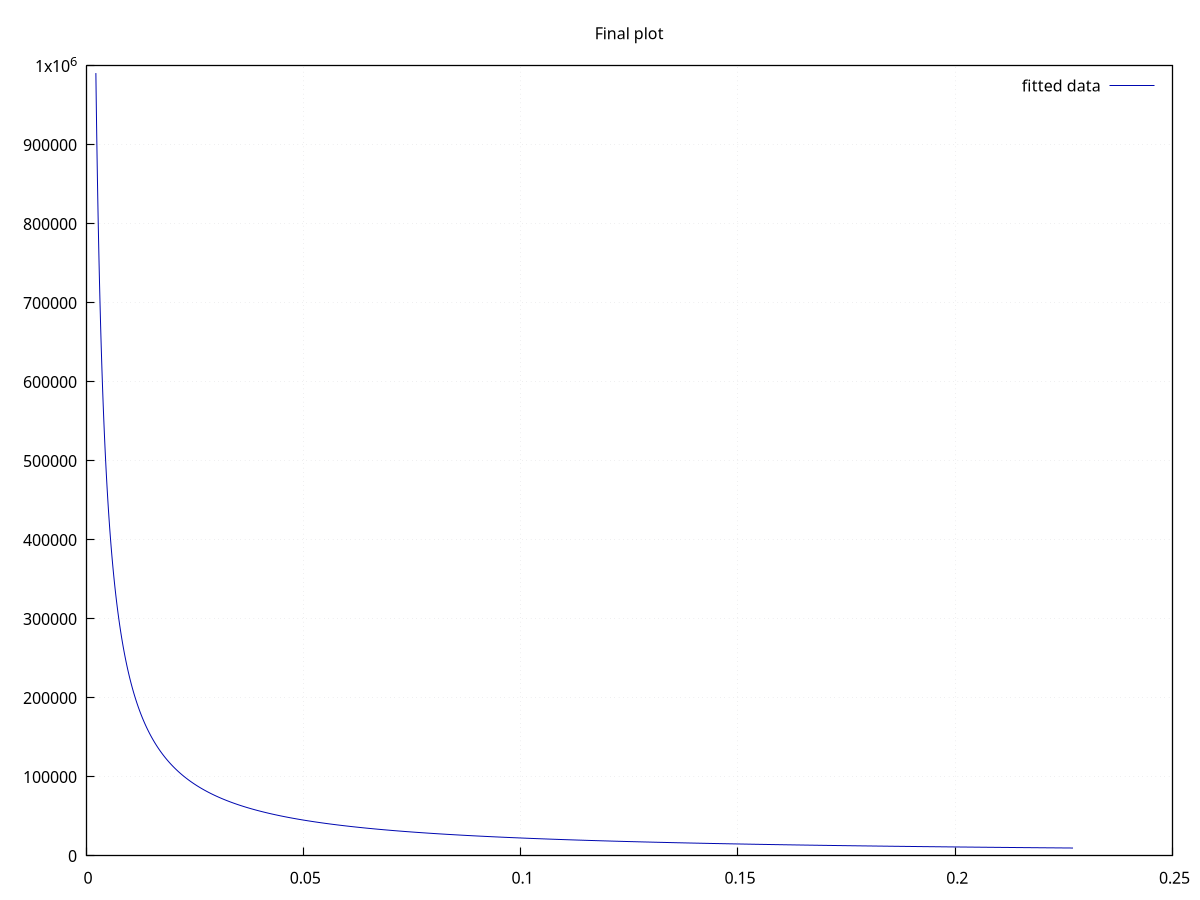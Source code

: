 # ogpf libray
# Rev. 0.22 of March 9th, 2018
# Licence: MIT

# gnuplot global setting
set term wxt size 640,480 enhanced font "verdana,10" title "ogpf libray: Rev. 0.22 of March 9th, 2018"

# ogpf extra configuration
# -------------------------------------------
# color definitions
set style line 1 lc rgb "#800000" lt 1 lw 2
set style line 2 lc rgb "#ff0000" lt 1 lw 2
set style line 3 lc rgb "#ff4500" lt 1 lw 2
set style line 4 lc rgb "#ffa500" lt 1 lw 2
set style line 5 lc rgb "#006400" lt 1 lw 2
set style line 6 lc rgb "#0000ff" lt 1 lw 2
set style line 7 lc rgb "#9400d3" lt 1 lw 2

# Axes
set border linewidth 1.15
set tics nomirror

# grid
# Add light grid to plot
set style line 102 lc rgb "#d6d7d9" lt 0 lw 1
set grid back ls 102

# plot style
set style data linespoints

# -------------------------------------------

 
# options
set key top right


 
# plot scale
 
# Annotation: title and labels
set title "Final plot"
 
# axes setting

plot "-" title "fitted data" with lines lt 5 lc rgb "#0008B0"
  0.22710974747660301        9999.0674272940814     
  0.22486113611544820        10099.048681089042     
  0.22265661517314009        10199.029748385798     
  0.22049490046272088        10299.010629185752     
  0.21837475718904173        10398.991323490169     
  0.21629499759676463        10498.971831300523     
  0.21425447875151243        10598.952152618062     
  0.21225210044542295        10698.932287444217     
  0.21028680321907686        10798.912235780244     
  0.20835756649229673        10898.891997627550     
  0.20646340679691200        10998.871572987509     
  0.20460337610504814        11098.850961861424     
  0.20277656024696741        11198.830164250672     
  0.20098207741292304        11298.809180156622     
  0.19921907673386219        11398.788009580585     
  0.19748673693617691        11498.766652523889     
  0.19578426506603724        11598.745108987963     
  0.19411089527914810        11698.723378974100     
  0.19246588769203635        11798.701462483690     
  0.19084852729126278        11898.679359518046     
  0.18925812289716917        11998.657070078511     
  0.18769400617901119        12098.634594166440     
  0.18615553071852747        12198.611931783233     
  0.18464207111918959        12298.589082930219     
  0.18315302215855106        12398.566047608714     
  0.18168779798128240        12498.542825820115     
  0.18024583133063701        12598.519417565751     
  0.17882657281622330        12698.495822846895     
  0.17742949021609561        12798.472041665094     
  0.17605406781132021        12898.448074021469     
  0.17469980575123339        12998.423919917495     
  0.17336621944778838        13098.399579354562     
  0.17205283899742635        13198.375052333924     
  0.17075920862902444        13298.350338856986     
  0.16948488617656979        13398.325438925007     
  0.16822944257526148        13498.300352539502     
  0.16699246137985557        13598.275079701667     
  0.16577353830409006        13698.249620412962     
  0.16457228078014693        13798.223974674715     
  0.16338830753712419        13898.198142488227     
  0.16222124819757372        13998.172123854825     
  0.16107074289120746        14098.145918775988     
  0.15993644188493131        14198.119527252948     
  0.15881800522839409        14298.092949287020     
  0.15771510241430764        14398.066184879726     
  0.15662741205282979        14498.039234032272     
  0.15555462155931735        14598.012096746059     
  0.15449642685483203        14697.984773022454     
  0.15345253207878559        14797.957262862790     
  0.15242264931315680        14897.929566268323     
  0.15140649831773534        14997.901683240596     
  0.15040380627589589        15097.873613780825     
  0.14941430755039714        15197.845357890317     
  0.14843774344875973        15297.816915570635     
  0.14747386199779430        15397.788286822846     
  0.14652241772684046        15497.759471648529     
  0.14558317145936084        15597.730470048900     
  0.14465589011248597        15697.701282025360     
  0.14374034650417952        15797.671907579215     
  0.14283631916767497        15897.642346711928     
  0.14194359217287689        15997.612599424754     
  0.14106195495441179        16097.582665719052     
  0.14019120214605124        16197.552545596180     
  0.13933113342122871        16297.522239057504     
  0.13848155333939169        16397.491746104377     
  0.13764227119794167        16497.461066737997     
  0.13681310088952012        16597.430200959974     
  0.13599386076443251        16697.399148771590     
  0.13518437349797827        16797.367910173962     
  0.13438446596248685        16897.336485168758     
  0.13359396910388366        16997.304873757170     
  0.13281271782257512        17097.273075940422     
  0.13204055085848965        17197.241091720196     
  0.13127731068011766        17297.208921097448     
  0.13052284337735851        17397.176564073809     
  0.12977699855805858        17497.144020650667     
  0.12903962924807025        17597.111290829060     
  0.12831059179469090        17697.078374610679     
  0.12758974577337287        17797.045271996598     
  0.12687695389754350        17897.011982988424     
  0.12617208193144611        17996.978507587293     
  0.12547499860585809        18096.944845794638     
  0.12478557553659471        18196.910997611878     
  0.12410368714568432        18296.876963040231     
  0.12342921058511019        18396.842742081066     
  0.12276202566302868        18496.808334735782     
  0.12210201477236704        18596.773741005774     
  0.12144906282171260        18696.738960892315     
  0.12080305716840560        18796.703994396768     
  0.12016388755375834        18896.668841520423     
  0.11953144604031711        18996.633502264820     
  0.11890562695110116        19096.597976631059     
  0.11828632681073073        19196.562264620694     
  0.11767344428839512        19296.526366235008     
  0.11706688014257854        19396.490281475319     
  0.11646653716748825        19496.454010343001     
  0.11587232014112352        19596.417552839372     
  0.11528413577492554        19696.380908965697     
  0.11470189266495055        19796.344078723640     
  0.11412550124452381        19896.307062114218     
  0.11355487373830150        19996.269859138873     
  0.11298992411771286        20096.232469799052     
  0.11243056805772410        20196.194894096039     
  0.11187672289487843        20296.157132031123     
  0.11132830758657004        20396.119183605784     
  0.11078524267151316        20496.081048821357     
  0.11024745023136094        20596.042727678905     
  0.10971485385343162        20696.004220180155     
  0.10918737859452037        20795.965526326399     
  0.10866495094574337        20895.926646118674     
  0.10814749879838281        20995.887579558643     
  0.10763495141071187        21095.848326647756     
  0.10712723937575572        21195.808887386986     
  0.10662429458995454        21295.769261777772     
  0.10612605022271147        21395.729449821702     
  0.10563244068679173        21495.689451519956     
  0.10514340160953843        21595.649266873792     
  0.10465886980488576        21695.608895884830     
  0.10417878324614786        21795.568338554152     
  0.10370308103954488        21895.527594883137     
  0.10323170339845600        21995.486664873315     
  0.10276459161837234        22095.445548525950     
  0.10230168805252407        22195.404245842285     
  0.10184293608816231        22295.362756823954     
  0.10138828012348319        22395.321081471913     
  0.10093766554515689        22495.279219787688     
  0.10049103870646152        22595.237171772700     
  0.10004834690599221        22695.194937428314     
   9.9609538366931094E-002   22795.152516755676     
   9.9174562216857207E-002   22895.109909756313     
   9.8743368468088261E-002   22995.067116431528     
   9.8315907998529392E-002   23095.024136782682     
   9.7892132533018525E-002   23194.980970811088     
   9.7471994625151465E-002   23294.937618518128     
   9.7055447639573952E-002   23394.894079905116     
   9.6642445734724677E-002   23494.850354973441     
   9.6232943846018174E-002   23594.806443724436     
   9.5826897669452737E-002   23694.762346159423     
   9.5424263645631488E-002   23794.718062279790     
   9.5024998944185340E-002   23894.673592086863     
   9.4629061448584587E-002   23994.628935581990     
   9.4236409741329033E-002   24094.584092766534     
   9.3847003089505387E-002   24194.539063641823     
   9.3460801430700860E-002   24294.493848209218     
   9.3077765359263528E-002   24394.448446470084     
   9.2697856112899213E-002   24494.402858425736     
   9.2321035559594686E-002   24594.357084077554     
   9.1947266184859475E-002   24694.311123426865     
   9.1576511079275433E-002   24794.264976474995     
   9.1208733926346583E-002   24894.218643223354     
   9.0843898990641200E-002   24994.172123673241     
   9.0481971106216280E-002   25094.125417826039     
   9.0122915665318618E-002   25194.078525683060     
   8.9766698607352979E-002   25294.031447245656     
   8.9413286408111456E-002   25393.984182515196     
   8.9062646069256041E-002   25493.936731493050     
   8.8714745108047999E-002   25593.889094180518     
   8.8369551547316336E-002   25693.841270578952     
   8.8027033905660107E-002   25793.793260689719     
   8.7687161187877602E-002   25893.745064514180     
   8.7349902875616489E-002   25993.696682053669     
   8.7015228918238666E-002   26093.648113309522     
   8.6683109723894286E-002   26193.599358283082     
   8.6353516150799628E-002   26293.550416975730     
   8.6026419498713272E-002   26393.501289388791     
   8.5701791500604876E-002   26493.451975523636     
   8.5379604314512414E-002   26593.402475381565     
   8.5059830515581678E-002   26693.352788963970     
   8.4742443088284700E-002   26793.302916272194     
   8.4427415418811463E-002   26893.252857307591     
   8.4114721287630742E-002   26993.202612071454     
   8.3804334862215099E-002   27093.152180565201     
   8.3496230689927578E-002   27193.101562790129     
   8.3190383691063366E-002   27293.050758747620     
   8.2886769152044931E-002   27392.999768439000     
   8.2585362718764696E-002   27492.948591865654     
   8.2286140390073564E-002   27592.897229028873     
   8.1989078511408978E-002   27692.845679930066     
   8.1694153768562192E-002   27792.793944570527     
   8.1401343181578170E-002   27892.742022951603     
   8.1110624098786763E-002   27992.689915074709     
   8.0821974190961932E-002   28092.637620941117     
   8.0535371445603937E-002   28192.585140552212     
   8.0250794161343827E-002   28292.532473909352     
   7.9968220942465848E-002   28392.479621013859     
   7.9687630693544870E-002   28492.426581867112     
   7.9409002614196839E-002   28592.373356470409     
   7.9132316193938304E-002   28692.319944825136     
   7.8857551207153820E-002   28792.266346932625     
   7.8584687708167136E-002   28892.212562794233     
   7.8313706026414798E-002   28992.158592411324     
   7.8044586761719256E-002   29092.104435785193     
   7.7777310779658562E-002   29192.050092917245     
   7.7511859207031769E-002   29291.995563808789     
   7.7248213427416015E-002   29391.940848461199     
   7.6986355076814533E-002   29491.885946875831     
   7.6726266039392893E-002   29591.830859053978     
   7.6467928443300637E-002   29691.775584997049     
   7.6211324656578205E-002   29791.720124706331     
   7.5956437283144829E-002   29891.664478183226     
   7.5703249158867669E-002   29991.608645429063     
   7.5451743347708655E-002   30091.552626445180     
   7.5201903137948042E-002   30191.496421232932     
   7.4953712038482875E-002   30291.440029793674     
   7.4707153775198362E-002   30391.383452128754     
   7.4462212287410789E-002   30491.326688239522     
   7.4218871724380062E-002   30591.269738127285     
   7.3977116441890242E-002   30691.212601793424     
   7.3736930998897041E-002   30791.155279239309     
   7.3498300154240429E-002   30891.097770466240     
   7.3261208863420330E-002   30991.040075475579     
   7.3025642275435079E-002   31090.982194268679     
   7.2791585729680419E-002   31190.924126846930     
   7.2559024752908277E-002   31290.865873211609     
   7.2327945056242987E-002   31390.807433364080     
   7.2098332532254908E-002   31490.748807305721     
   7.1870173252089553E-002   31590.689995037854     
   7.1643453462650775E-002   31690.630996561842     
   7.1418159583837376E-002   31790.571811879028     
   7.1194278205831629E-002   31890.512440990744     
   7.0971796086438443E-002   31990.452883898331     
   7.0750700148474455E-002   32090.393140603177     
   7.0530977477205894E-002   32190.333211106601     
   7.0312615317833713E-002   32290.273095409972     
   7.0095601073025621E-002   32390.212793514587     
   6.9879922300493252E-002   32490.152305421834     
   6.9665566710614357E-002   32590.091631133109     
   6.9452522164098737E-002   32690.030770649646     
   6.9240776669696039E-002   32789.969723972841     
   6.9030318381946204E-002   32889.908491104070     
   6.8821135598970642E-002   32989.847072044642     
   6.8613216760302978E-002   33089.785466795976     
   6.8406550444759961E-002   33189.723675359295     
   6.8201125368349214E-002   33289.661697736083     
   6.7996930382216450E-002   33389.599533927569     
   6.7793954470627721E-002   33489.537183935186     
   6.7592186748988939E-002   33589.474647760231     
   6.7391616461900020E-002   33689.411925404027     
   6.7192232981243522E-002   33789.349016867993     
   6.6994025804307647E-002   33889.285922153475     
   6.6796984551942024E-002   33989.222641261760     
   6.6601098966745695E-002   34089.159174194239     
   6.6406358911287461E-002   34189.095520952178     
   6.6212754366356569E-002   34289.031681537053     
   6.6020275429245032E-002   34388.967655950153     
   6.5828912312058868E-002   34488.903444192765     
   6.5638655340058624E-002   34588.839046266359     
   6.5449494950029705E-002   34688.774462172143     
   6.5261421688679044E-002   34788.709691911565     
   6.5074426211061062E-002   34888.644735485941     
   6.4888499279029385E-002   34988.579592896655     
   6.4703631759715927E-002   35088.514264144971     
   6.4519814624034930E-002   35188.448749232288     
   6.4337038945213296E-002   35288.383048159958     
   6.4155295897345449E-002   35388.317160929306     
   6.3974576753972723E-002   35488.251087541648     
   6.3794872886686227E-002   35588.184827998441     
   6.3616175763754293E-002   35688.118382300956     
   6.3438476948771749E-002   35788.051750450519     
   6.3261768099332288E-002   35887.984932448497     
   6.3086040965723053E-002   35987.917928296236     
   6.2911287389640663E-002   36087.850737995141     
   6.2737499302929045E-002   36187.783361546426     
   6.2564668726336897E-002   36287.715798951598     
   6.2392787768297556E-002   36387.648050211865     
   6.2221848623726830E-002   36487.580115328688     
   6.2051843572842352E-002   36587.511994303321     
   6.1882764980000837E-002   36687.443687137151     
   6.1714605292555201E-002   36787.375193831525     
   6.1547357039729758E-002   36887.306514387848     
   6.1381012831514342E-002   36987.237648807313     
   6.1215565357574955E-002   37087.168597091397     
   6.1051007386183624E-002   37187.099359241409     
   6.0887331763164368E-002   37287.029935258695     
   6.0724531410856396E-002   37386.960325144631     
   6.0562599327094138E-002   37486.890528900491     
   6.0401528584202897E-002   37586.820546527699     
   6.0241312328011408E-002   37686.750378027529     
   6.0081943776879074E-002   37786.680023401408     
   5.9923416220739614E-002   37886.609482650572     
   5.9765723020158652E-002   37986.538755776528     
   5.9608857605407600E-002   38086.467842780468     
   5.9452813475550474E-002   38186.396743663841     
   5.9297584197546493E-002   38286.325458427891     
   5.9143163405365365E-002   38386.253987074066     
   5.8989544799117617E-002   38486.182329603704     
   5.8836722144197655E-002   38586.110486018064     
   5.8684689270440002E-002   38686.038456318594     
   5.8533440071289473E-002   38785.966240506510     
   5.8382968502982774E-002   38885.893838583332     
   5.8233268583744328E-002   38985.821250550311     
   5.8084334392993056E-002   39085.748476408786     
   5.7936160070561959E-002   39185.675516160096     
   5.7788739815929455E-002   39285.602369805638     
   5.7642067887462671E-002   39385.529037346685     
   5.7496138601671604E-002   39485.455518784671     
   5.7350946332475478E-002   39585.381814120869     
   5.7206485510479306E-002   39685.307923356668     
   5.7062750622262001E-002   39785.233846493415     
   5.6919736209674880E-002   39885.159583532419     
   5.6777436869150752E-002   39985.085134475012     
   5.6635847251023233E-002   40085.010499322590     
   5.6494962058856429E-002   40184.935678076567     
   5.6354776048784867E-002   40284.860670738126     
   5.6215284028862153E-002   40384.785477308709     
   5.6076480858420492E-002   40484.710097789677     
   5.5938361447439112E-002   40584.634532182368     
   5.5800920755922120E-002   40684.558780488034     
   5.5664153793285022E-002   40784.482842708159     
   5.5528055617751336E-002   40884.406718843980     
   5.5392621335756773E-002   40984.330408896945     
   5.5257846101363250E-002   41084.253912868269     
   5.5123725115680373E-002   41184.177230759371     
   5.4990253626296157E-002   41284.100362571640     
   5.4857426926715712E-002   41384.023308306387     
   5.4725240355807947E-002   41483.946067964942     
   5.4593689297260287E-002   41583.868641548688     
   5.4462769179041526E-002   41683.791029058841     
   5.4332475472871483E-002   41783.713230496978     
   5.4202803693699973E-002   41883.635245864236     
   5.4073749399191205E-002   41983.557075162025     
   5.3945308189216890E-002   42083.478718391729     
   5.3817475705356138E-002   42183.400175554721     
   5.3690247630402553E-002   42283.321446652270     
   5.3563619687878060E-002   42383.242531685704     
   5.3437587641553659E-002   42483.163430656430     
   5.3312147294977269E-002   42583.084143565771     
   5.3187294491007689E-002   42683.004670415161     
   5.3063025111355841E-002   42782.925011205771     
   5.2939335076131230E-002   42882.845165939078     
   5.2816220343396066E-002   42982.765134616362     
   5.2693676908724556E-002   43082.684917239058     
   5.2571700804769216E-002   43182.604513808372     
   5.2450288100832056E-002   43282.523924325811     
   5.2329434902443080E-002   43382.443148792554     
   5.2209137350943201E-002   43482.362187210078     
   5.2089391623074126E-002   43582.281039579611     
   5.1970193930572776E-002   43682.199705902662     
   5.1851540519772345E-002   43782.118186180480     
   5.1733427671207949E-002   43882.036480414376     
   5.1615851699227902E-002   43981.954588605768     
   5.1498808951610603E-002   44081.872510755937     
   5.1382295809186171E-002   44181.790246866236     
   5.1266308685463412E-002   44281.707796938055     
   5.1150844026261931E-002   44381.625160972704     
   5.1035898309348945E-002   44481.542338971594     
   5.0921468044081354E-002   44581.459330935984     
   5.0807549771052070E-002   44681.376136867271     
   5.0694140061741701E-002   44781.292756766750     
   5.0581235518174360E-002   44881.209190635811     
   5.0468832772578444E-002   44981.125438475770     
   5.0356928487051679E-002   45081.041500288011     
   5.0245519353230760E-002   45180.957376073871     
   5.0134602091965297E-002   45280.873065834727     
   5.0024173452996201E-002   45380.788569571851     
   4.9914230214637985E-002   45480.703887286589     
   4.9804769183465547E-002   45580.619018980324     
   4.9695787194004998E-002   45680.533964654409     
   4.9587281108428548E-002   45780.448724310190     
   4.9479247816253409E-002   45880.363297948898     
   4.9371684234044082E-002   45980.277685572131     
   4.9264587305119976E-002   46080.191887180947     
   4.9157953999264696E-002   46180.105902776922     
   4.9051781312441256E-002   46280.019732361245     
   4.8946066266509262E-002   46379.933375935354     
   4.8840805908946919E-002   46479.846833500509     
   4.8735997312575732E-002   46579.760105058202     
   4.8631637575289717E-002   46679.673190609617     
   4.8527723819786976E-002   46779.586090156168     
   4.8424253193305511E-002   46879.498803699251     
   4.8321222867362339E-002   46979.411331240095     
   4.8218630037495359E-002   47079.323672780098     
   4.8116471923009087E-002   47179.235828320707     
   4.8014745766723717E-002   47279.147797863057     
   4.7913448834726369E-002   47379.059581408721     
   4.7812578416126947E-002   47478.971178958898     
   4.7712131822815744E-002   47578.882590514964     
   4.7612106389224987E-002   47678.793816078229     
   4.7512499472092670E-002   47778.704855650169     
   4.7413308450230306E-002   47878.615709231955     
   4.7314530724292293E-002   47978.526376825088     
   4.7216163716549443E-002   48078.436858430854     
   4.7118204870664565E-002   48178.347154050462     
   4.7020651651470569E-002   48278.257263685548     
   4.6923501544752645E-002   48378.167187337211     
   4.6826752057031518E-002   48478.076925006870     
   4.6730400715350381E-002   48577.986476695878     
   4.6634445067064247E-002   48677.895842405582     
   4.6538882679631716E-002   48777.805022137341     
   4.6443711140409599E-002   48877.714015892423     
   4.6348928056449606E-002   48977.622823672245     
   4.6254531054297936E-002   49077.531445478213     
   4.6160517779797398E-002   49177.439881311482     
   4.6066885897891097E-002   49277.348131173603     
   4.5973633092429737E-002   49377.256195065856     
   4.5880757065980424E-002   49477.164072989472     
   4.5788255539637668E-002   49577.071764945991     
   4.5696126252837574E-002   49676.979270936616     
   4.5604366963173243E-002   49776.886590962698     
   4.5512975446212980E-002   49876.793725025607     
   4.5421949495320600E-002   49976.700673126652     
   4.5331286921477601E-002   50076.607435267324     
   4.5240985553108189E-002   50176.514011448729     
   4.5151043235905172E-002   50276.420401672447     
   4.5061457832659357E-002   50376.326605939670     
   4.4972227223089738E-002   50476.232624251817     
   4.4883349303676434E-002   50576.138456610308     
   4.4794821987495646E-002   50676.044103016262     
   4.4706643204055679E-002   50775.949563471208     
   4.4618810899136128E-002   50875.854837976389     
   4.4531323034628020E-002   50975.759926533225     
   4.4444177588376335E-002   51075.664829142981     
   4.4357372554023999E-002   51175.569545807142     
   4.4270905940858307E-002   51275.474076526858     
   4.4184775773658168E-002   51375.378421303671     
   4.4098980092544281E-002   51475.282580138781     
   4.4013516952830053E-002   51575.186553033585     
   4.3928384424874893E-002   51675.090339989416     
   4.3843580593938801E-002   51774.993941007699     
   4.3759103560039085E-002   51874.897356089699     
   4.3674951437808245E-002   51974.800585236728     
   4.3591122356353693E-002   52074.703628450210     
   4.3507614459119333E-002   52174.606485731390     
   4.3424425903748162E-002   52274.509157081717     
   4.3341554861947094E-002   52374.411642502513     
   4.3258999519352928E-002   52474.313941995060     
   4.3176758075399765E-002   52574.216055560784     
   4.3094828743188415E-002   52674.117983200929     
   4.3013209749356587E-002   52774.019724916994     
   4.2931899333951376E-002   52873.921280710187     
   4.2850895750302487E-002   52973.822650581795     
   4.2770197264896934E-002   53073.723834533477     
   4.2689802157256207E-002   53173.624832566173     
   4.2609708719812928E-002   53273.525644681540     
   4.2529915257790783E-002   53373.426270880787     
   4.2450420089084694E-002   53473.326711165180     
   4.2371221544142350E-002   53573.226965536254     
   4.2292317965847863E-002   53673.127033995224     
   4.2213707709405732E-002   53773.026916543517     
   4.2135389142226871E-002   53872.926613182390     
   4.2057360643815371E-002   53972.826123913175     
   4.1979620605656749E-002   54072.725448737314     
   4.1902167431107598E-002   54172.624587656057     
   4.1824999535286025E-002   54272.523540670853     
   4.1748115344963740E-002   54372.422307783068     
   4.1671513298459244E-002   54472.320888993847     
   4.1595191845531634E-002   54572.219284304716     
   4.1519149447276624E-002   54672.117493716825     
   4.1443384576022410E-002   54772.015517231826     
   4.1367895715228205E-002   54871.913354850803     
   4.1292681359382404E-002   54971.811006575110     
   4.1217740013902507E-002   55071.708472406339     
   4.1143070195036734E-002   55171.605752345589     
   4.1068670429765475E-002   55271.502846394193     
   4.0994539255704537E-002   55371.399754553633     
   4.0920675221009527E-002   55471.296476825279     
   4.0847076884281144E-002   55571.193013210264     
   4.0773742814470895E-002   55671.089363710198     
   4.0700671590789085E-002   55770.985528326179     
   4.0627861802612311E-002   55870.881507059778     
   4.0555312049393381E-002   55970.777299912130     
   4.0483020940570900E-002   56070.672906884749     
   4.0410987095480966E-002   56170.568327978785     
   4.0339209143268689E-002   56270.463563195852     
   4.0267685722801969E-002   56370.358612536969     
   4.0196415482584603E-002   56470.253476003760     
   4.0125397080671914E-002   56570.148153597460     
   4.0054629184586084E-002   56670.042645319387     
   3.9984110471232924E-002   56769.936951170959     
   3.9913839626819540E-002   56869.831071153407     
   3.9843815346772435E-002   56969.725005268265     
   3.9774036335657209E-002   57069.618753516734     
   3.9704501307098468E-002   57169.512315899985     
   3.9635208983700314E-002   57269.405692419808     
   3.9566158096969152E-002   57369.298883077150     
   3.9497347387235281E-002   57469.191887873552     
   3.9428775603576910E-002   57569.084706810267     
   3.9360441503744036E-002   57668.977339888675     
   3.9292343854083568E-002   57768.869787110176     
   3.9224481429465101E-002   57868.762048476055     
   3.9156853013207447E-002   57968.654123987581     
   3.9089457397005707E-002   58068.546013646257     
   3.9022293380859580E-002   58168.437717453438     
   3.8955359773002268E-002   58268.329235410150     
   3.8888655389829281E-002   58368.220567518154     
   3.8822179055829520E-002   58468.111713778628     
   3.8755929603515885E-002   58568.002674192714     
   3.8689905873356578E-002   58667.893448762028     
   3.8624106713708008E-002   58767.784037487836     
   3.8558530980747567E-002   58867.674440371433     
   3.8493177538407267E-002   58967.564657414296     
   3.8428045258308410E-002   59067.454688617647     
   3.8363133019696398E-002   59167.344533982810     
   3.8298439709376533E-002   59267.234193511125     
   3.8233964221650318E-002   59367.123667204010     
   3.8169705458252559E-002   59467.012955062841     
   3.8105662328289054E-002   59566.902057088846     
   3.8041833748174700E-002   59666.790973283372     
   3.7978218641572414E-002   59766.679703647860     
   3.7914815939332693E-002   59866.568248183685     
   3.7851624579433835E-002   59966.456606892010     
   3.7788643506922244E-002   60066.344779774408     
   3.7725871673854328E-002   60166.232766831927     
   3.7663308039237689E-002   60266.120568066122     
   3.7600951568974021E-002   60366.008183478400     
   3.7538801235802138E-002   60465.895613069995     
   3.7476856019241438E-002   60565.782856842168     
   3.7415114905535916E-002   60665.669914796417     
   3.7353576887599181E-002   60765.556786933994     
   3.7292240964959443E-002   60865.443473256288     
   3.7231106143705395E-002   60965.329973764638     
   3.7170171436432538E-002   61065.216288460368     
   3.7109435862189982E-002   61165.102417344839     
   3.7048898446427926E-002   61264.988360419215     
   3.6988558220945066E-002   61364.874117685264     
   3.6928414223837920E-002   61464.759689143815     
   3.6868465499448576E-002   61564.645074796594     
   3.6808711098314940E-002   61664.530274644843     
   3.6749150077120214E-002   61764.415288689925     
   3.6689781498643409E-002   61864.300116933147     
   3.6630604431710116E-002   61964.184759375778     
   3.6571617951143838E-002   62064.069216019081     
   3.6512821137717491E-002   62163.953486864826     
   3.6454213078106458E-002   62263.837571913820     
   3.6395792864840258E-002   62363.721471167803     
   3.6337559596256480E-002   62463.605184628024     
   3.6279512376454139E-002   62563.488712295766     
   3.6221650315247725E-002   62663.372054172258     
   3.6163972528121445E-002   62763.255210259216     
   3.6106478136184908E-002   62863.138180557493     
   3.6049166266127503E-002   62963.020965068717     
   3.5992036050174842E-002   63062.903563794265     
   3.5935086626044728E-002   63162.785976735569     
   3.5878317136904057E-002   63262.668203893656     
   3.5821726731325436E-002   63362.550245269864     
   3.5765314563244562E-002   63462.432100865939     
   3.5709079791918744E-002   63562.313770682842     
   3.5653021581884277E-002   63662.195254722224     
   3.5597139102915863E-002   63762.076552985054     
   3.5541431529984811E-002   63861.957665473063     
   3.5485898043219222E-002   63961.838592187327     
   3.5430537827863193E-002   64061.719333129287     
   3.5375350074237227E-002   64161.599888300305     
   3.5320333977698730E-002   64261.480257701725     
   3.5265488738602899E-002   64361.360441334866     
   3.5210813562264041E-002   64461.240439200905     
   3.5156307658916856E-002   64561.120251301509     
   3.5101970243678941E-002   64660.999877637849     
   3.5047800536512810E-002   64760.879318211177     
   3.4993797762188451E-002   64860.758573022984     
   3.4939961150246578E-002   64960.637642074675     
   3.4886289934962088E-002   65060.516525367275     
   3.4832783355307179E-002   65160.395222902574     
   3.4779440654916255E-002   65260.273734681461     
   3.4726261082049417E-002   65360.152060705586     
   3.4673243889557677E-002   65460.030200976340     
   3.4620388334848019E-002   65559.908155494733     
   3.4567693679848265E-002   65659.785924262353     
   3.4515159190973102E-002   65759.663507280551     
   3.4462784139089937E-002   65859.540904550682     
   3.4410567799485266E-002   65959.418116073881     
   3.4358509451831006E-002   66059.295141851631     
   3.4306608380151538E-002   66159.171981885229     
   3.4254863872790781E-002   66259.048636176231     
   3.4203275222379932E-002   66358.925104725771     
   3.4151841725804988E-002   66458.801387535073     
   3.4100562684174655E-002   66558.677484605738     
   3.4049437402789033E-002   66658.553395939132     
   3.3998465191108225E-002   66758.429121536363     
   3.3947645362720935E-002   66858.304661398870     
   3.3896977235313860E-002   66958.180015528094     
   3.3846460130641305E-002   67058.055183925171     
   3.3796093374494469E-002   67157.930166591745     
   3.3745876296672049E-002   67257.804963528863     
   3.3695808230949961E-002   67357.679574738067     
   3.3645888515052298E-002   67457.554000220494     
   3.3596116490621761E-002   67557.428239977671     
   3.3546491503190952E-002   67657.302294011024     
   3.3497012902153872E-002   67757.176162321484     
   3.3447680040736824E-002   67857.049844910900     
   3.3398492275971012E-002   67956.923341780348     
   3.3349448968664139E-002   68056.796652931211     
   3.3300549483372896E-002   68156.669778364667     
   3.3251793188375289E-002   68256.542718082303     
   3.3203179455643730E-002   68356.415472085442     
   3.3154707660817913E-002   68456.288040375453     
   3.3106377183178236E-002   68556.160422953457     
   3.3058187405619097E-002   68656.032619820777     
   3.3010137714622516E-002   68755.904630979145     
   3.2962227500232678E-002   68855.776456429507     
   3.2914456156029386E-002   68955.648096173551     
   3.2866823079103151E-002   69055.519550212310     
   3.2819327670029361E-002   69155.390818547123     
   3.2771969332843133E-002   69255.261901179678     
   3.2724747475014852E-002   69355.132798110950     
   3.2677661507424939E-002   69455.003509342423     
   3.2630710844339474E-002   69554.874034875684     
   3.2583894903386375E-002   69654.744374711576     
   3.2537213105530531E-002   69754.614528851758     
   3.2490664875050458E-002   69854.484497297686     
   3.2444249639514741E-002   69954.354280050247     
   3.2397966829757895E-002   70054.223877111333     
   3.2351815879858019E-002   70154.093288481788     
   3.2305796227112805E-002   70253.962514163402     
   3.2259907312017465E-002   70353.831554157252     
   3.2214148578241592E-002   70453.700408464618     
   3.2168519472606696E-002   70553.569077087042     
   3.2123019445064072E-002   70653.437560025894     
   3.2077647948672725E-002   70753.305857282336     
   3.2032404439577250E-002   70853.173968857809     
   3.1987288376986361E-002   70953.041894753449     
   3.1942299223150949E-002   71052.909634970885     
   3.1897436443343113E-002   71152.777189511457     
   3.1852699505834962E-002   71252.644558376211     
   3.1808087881877195E-002   71352.511741566821     
   3.1763601045678713E-002   71452.378739084583     
   3.1719238474385923E-002   71552.245550930515     
   3.1674999648061815E-002   71652.112177106290     
   3.1630884049666193E-002   71751.978617613146     
   3.1586891165035165E-002   71851.844872452581     
   3.1543020482861527E-002   71951.710941625599     
   3.1499271494674484E-002   72051.576825133787     
   3.1455643694820332E-002   72151.442522978497     
   3.1412136580442979E-002   72251.308035160968     
   3.1368749651464523E-002   72351.173361682435     
   3.1325482410565958E-002   72451.038502544470     
   3.1282334363168497E-002   72550.903457748340     
   3.1239305017414436E-002   72650.768227295513     
   3.1196393884148778E-002   72750.632811187039     
   3.1153600476900221E-002   72850.497209424619     
   3.1110924311863467E-002   72950.361422009024     
   3.1068364907880019E-002   73050.225448942292     
   3.1025921786421176E-002   73150.089290225311     
   3.0983594471569342E-002   73249.952945859492     
   3.0941382490000419E-002   73349.816415846391     
   3.0899285370966405E-002   73449.679700187116     
   3.0857302646277601E-002   73549.542798883078     
   3.0815433850285307E-002   73649.405711935789     
   3.0773678519864931E-002   73749.268439346153     
   3.0732036194398266E-002   73849.130981115930     
   3.0690506415757119E-002   73948.993337246502     
   3.0649088728286488E-002   74048.855507738801     
   3.0607782678787478E-002   74148.717492594413     
   3.0566587816501085E-002   74248.579291814720     
   3.0525503693091812E-002   74348.440905401018     
   3.0484529862631261E-002   74448.302333354703     
   3.0443665881582132E-002   74548.163575677070     
   3.0402911308782227E-002   74648.024632369212     
   3.0362265705428246E-002   74747.885503432859     
   3.0321728635060493E-002   74847.746188869292     
   3.0281299663547069E-002   74947.606688679734     
   3.0240978359068270E-002   75047.467002865626     
   3.0200764292101501E-002   75147.327131427941     
   3.0160657035405460E-002   75247.187074368572     
   3.0120656164005652E-002   75347.046831688727     
   3.0080761255179177E-002   75446.906403389410     
   3.0040971888439537E-002   75546.765789472207     
   3.0001287645522231E-002   75646.624989938355     
   2.9961708110369759E-002   75746.484004789570     
   2.9922232869117625E-002   75846.342834026742     
   2.9882861510079326E-002   75946.201477651324     
   2.9843593623732369E-002   76046.059935664598     
   2.9804428802703752E-002   76145.918208068426     
   2.9765366641756573E-002   76245.776294863463     
   2.9726406737775237E-002   76345.634196051295     
   2.9687548689752045E-002   76445.491911633246     
   2.9648792098773195E-002   76545.349441610975     
   2.9610136568005593E-002   76645.206785985341     
   2.9571581702682634E-002   76745.063944758047     
   2.9533127110091421E-002   76844.920917930081     
   2.9494772399558857E-002   76944.777705503075     
   2.9456517182438743E-002   77044.634307478511     
   2.9418361072098879E-002   77144.490723857132     
   2.9380303683907264E-002   77244.346954640932     
   2.9342344635220001E-002   77344.202999831032     
   2.9304483545368090E-002   77444.058859428653     
   2.9266720035644737E-002   77543.914533435018     
   2.9229053729292534E-002   77643.770021851858     
   2.9191484251491387E-002   77743.625324680266     
   2.9154011229345696E-002   77843.480441921623     
   2.9116634291872164E-002   77943.335373577313     
   2.9079353069987591E-002   78043.190119648556     
   2.9042167196496577E-002   78143.044680136794     
   2.9005076306079521E-002   78242.899055043599     
   2.8968080035281028E-002   78342.753244369669     
   2.8931178022497197E-002   78442.607248117056     
   2.8894369907964727E-002   78542.461066286778     
   2.8857655333748823E-002   78642.314698879942     
   2.8821033943731384E-002   78742.168145898293     
   2.8784505383599911E-002   78842.021407343040     
   2.8748069300835802E-002   78941.874483215652     
   2.8711725344703263E-002   79041.727373517191     
   2.8675473166237791E-002   79141.580078248939     
   2.8639312418234888E-002   79241.432597412830     
   2.8603242755239653E-002   79341.284931009519     
   2.8567263833534993E-002   79441.137079040578     
   2.8531375311131001E-002   79540.989041507666     
   2.8495576847754483E-002   79640.840818411554     
   2.8459868104837440E-002   79740.692409754236     
   2.8424248745507270E-002   79840.543815536425     
   2.8388718434575376E-002   79940.395035759881     
   2.8353276838527258E-002   80040.246070425681     
   2.8317923625511617E-002   80140.096919535485     
   2.8282658465330353E-002   80239.947583090528     
   2.8247481029428267E-002   80339.798061091729     
   2.8212390990882359E-002   80439.648353541066     
   2.8177388024392434E-002   80539.498460439470     
   2.8142471806270490E-002   80639.348381788484     
   2.8107642014431024E-002   80739.198117589360     
   2.8072898328381043E-002   80839.047667843392     
   2.8038240429210246E-002   80938.897032551846     
   2.8003667999581136E-002   81038.746211716323     
   2.7969180723719608E-002   81138.595205337959     
   2.7934778287405065E-002   81238.444013418251     
   2.7900460377961008E-002   81338.292635958642     
   2.7866226684245741E-002   81438.141072960047     
   2.7832076896642560E-002   81537.989324423921     
   2.7798010707050569E-002   81637.837390351968     
   2.7764027808875668E-002   81737.685270745322     
   2.7730127897021156E-002   81837.532965605118     
   2.7696310667878438E-002   81937.380474933030     
   2.7662575819318309E-002   82037.227798730164     
   2.7628923050681674E-002   82137.074936997989     
   2.7595352062770733E-002   82236.921889737889     
   2.7561862557840187E-002   82336.768656951055     
   2.7528454239588235E-002   82436.615238638959     
   2.7495126813148078E-002   82536.461634802734     
   2.7461879985078919E-002   82636.307845444113     
   2.7428713463357856E-002   82736.153870563867     
   2.7395626957370692E-002   82835.999710163815     
   2.7362620177903925E-002   82935.845364245310     
   2.7329692837136359E-002   83035.690832809152     
   2.7296844648630192E-002   83135.536115857234     
   2.7264075327323327E-002   83235.381213390705     
   2.7231384589520763E-002   83335.226125411020     
   2.7198772152886602E-002   83435.070851919387     
   2.7166237736435742E-002   83534.915392917275     
   2.7133781060526087E-002   83634.759748405631     
   2.7101401846850039E-002   83734.603918386303     
   2.7069099818427093E-002   83834.447902860411     
   2.7036874699595554E-002   83934.291701829570     
   2.7004726216005120E-002   84034.135315294465     
   2.6972654094608396E-002   84133.978743257117     
   2.6940658063653977E-002   84233.821985718329     
   2.6908737852678069E-002   84333.665042679888     
   2.6876893192497368E-002   84433.507914142931     
   2.6845123815201277E-002   84533.350600108752     
   2.6813429454144399E-002   84633.193100578690     
   2.6781809843939030E-002   84733.035415554274     
   2.6750264720447975E-002   84832.877545036565     
   2.6718793820776830E-002   84932.719489027280     
   2.6687396883267100E-002   85032.561247527468     
   2.6656073647488582E-002   85132.402820538628     
   2.6624823854232482E-002   85232.244208061791     
   2.6593647245503896E-002   85332.085410098589     
   2.6562543564514925E-002   85431.926426650607     
   2.6531512555677868E-002   85531.767257718660     
   2.6500553964597735E-002   85631.607903304277     
   2.6469667538065615E-002   85731.448363408694     
   2.6438853024051613E-002   85831.288638033395     
   2.6408110171698033E-002   85931.128727179952     
   2.6377438731312770E-002   86030.968630849427     
   2.6346838454362326E-002   86130.808349043029     
   2.6316309093465006E-002   86230.647881762488     
   2.6285850402384608E-002   86330.487229008824     
   2.6255462136023429E-002   86430.326390783623     
   2.6225144050416076E-002   86530.165367087757     
   2.6194895902722344E-002   86630.004157923278     
   2.6164717451221540E-002   86729.842763290886     
   2.6134608455305255E-002   86829.681183192370     
   2.6104568675471600E-002   86929.519417628690     
   2.6074597873318367E-002   87029.357466601447     
   2.6044695811537063E-002   87129.195330111848     
   2.6014862253906385E-002   87229.033008161568     
   2.5985096965286336E-002   87328.870500751567     
   2.5955399711611815E-002   87428.707807882936     
   2.5925770259886221E-002   87528.544929557713     
   2.5896208378175960E-002   87628.381865776944     
   2.5866713835604026E-002   87728.218616541795     
   2.5837286402343923E-002   87828.055181853910     
   2.5807925849613951E-002   87927.891561714496     
   2.5778631949671209E-002   88027.727756124514     
   2.5749404475805301E-002   88127.563765086103     
   2.5720243202333327E-002   88227.399588599728     
   2.5691147904593085E-002   88327.235226667515     
   2.5662118358938179E-002   88427.070679290293     
   2.5633154342731706E-002   88526.905946469531     
   2.5604255634340770E-002   88626.741028206743     
   2.5575422013130965E-002   88726.575924502846     
   2.5546653259460400E-002   88826.410635359614     
   2.5517949154674473E-002   88926.245160778300     
   2.5489309481100179E-002   89026.079500760170     
   2.5460734022040726E-002   89125.913655306242     
   2.5432222561769611E-002   89225.747624418698     
   2.5403774885526035E-002   89325.581408098064     
   2.5375390779508698E-002   89425.415006345997     
   2.5347070030870899E-002   89525.248419163690     
   2.5318812427714943E-002   89625.081646552877     
   2.5290617759087228E-002   89724.914688514444     
   2.5262485814972556E-002   89824.747545050050     
   2.5234416386289222E-002   89924.580216160990     
   2.5206409264883833E-002   90024.412701848298     
   2.5178464243525787E-002   90124.245002113981     
   2.5150581115902886E-002   90224.077116958462     
   2.5122759676615328E-002   90323.909046383938     
   2.5094999721171615E-002   90423.740790390963     
   2.5067301045982648E-002   90523.572348981645     
   2.5039663448357528E-002   90623.403722156843     
   2.5012086726498153E-002   90723.234909917825     
   2.4984570679494323E-002   90823.065912266262     
   2.4957115107319041E-002   90922.896729203465     
   2.4929719810823609E-002   91022.727360730714     
   2.4902384591732822E-002   91122.557806849116     
   2.4875109252639985E-002   91222.388067560416     
   2.4847893597002499E-002   91322.218142865735     
   2.4820737429136961E-002   91422.048032766194     
   2.4793640554214274E-002   91521.877737263669     
   2.4766602778255539E-002   91621.707256358815     
   2.4739623908126653E-002   91721.536590053802     
   2.4712703751534622E-002   91821.365738349079     
   2.4685842117022041E-002   91921.194701246786     
   2.4659038813963412E-002   92021.023478747637     
   2.4632293652559936E-002   92120.852070853507     
   2.4605606443835616E-002   92220.680477565271     
   2.4578976999632348E-002   92320.508698884441     
   2.4552405132605735E-002   92420.336734812387     
   2.4525890656220579E-002   92520.164585350722     
   2.4499433384746777E-002   92619.992250500276     
   2.4473033133254631E-002   92719.819730262505     
   2.4446689717610642E-002   92819.647024639067     
   2.4420402954473411E-002   92919.474133631127     
   2.4394172661289234E-002   93019.301057239907     
   2.4367998656287918E-002   93119.127795466629     
   2.4341880758478360E-002   93218.954348313215     
   2.4315818787644859E-002   93318.780715780566     
   2.4289812564342518E-002   93418.606897870239     
   2.4263861909893436E-002   93518.432894583224     
   2.4237966646382416E-002   93618.258705920816     
   2.4212126596652755E-002   93718.084331885053     
   2.4186341584302759E-002   93817.909772476647     
   2.4160611433681121E-002   93917.735027697301     
   2.4134935969883444E-002   94017.560097547728     
   2.4109315018747631E-002   94117.384982030228     
   2.4083748406850781E-002   94217.209681145338     
   2.4058235961504592E-002   94317.034194894557     
   2.4032777510751668E-002   94416.858523279618     
   2.4007372883361810E-002   94516.682666301786     
   2.3982021908828217E-002   94616.506623961788     
   2.3956724417363184E-002   94716.330396261677     
   2.3931480239894921E-002   94816.153983202516     
   2.3906289208063421E-002   94915.977384785685     
   2.3881151154216889E-002   95015.800601012306     
   2.3856065911407924E-002   95115.623631883602     
   2.3831033313389625E-002   95215.446477401681     
   2.3806053194612493E-002   95315.269137567244     
   2.3781125390220231E-002   95415.091612381817     
   2.3756249736046335E-002   95514.913901846827     
   2.3731426068610510E-002   95614.736005963568     
   2.3706654225115153E-002   95714.557924732915     
   2.3681934043441363E-002   95814.379658157050     
   2.3657265362146147E-002   95914.201206236554     
   2.3632648020458200E-002   96014.022568973087     
   2.3608081858274722E-002   96113.843746368308     
   2.3583566716158119E-002   96213.664738423118     
   2.3559102435332283E-002   96313.485545138683     
   2.3534688857679023E-002   96413.306166517141     
   2.3510325825735333E-002   96513.126602558739     
   2.3486013182689017E-002   96612.946853265952     
   2.3461750772376375E-002   96712.766918639143     
   2.3437538439277903E-002   96812.586798680466     
   2.3413376028515807E-002   96912.406493390532     
   2.3389263385849988E-002   97012.226002771189     
   2.3365200357675239E-002   97112.045326823660     
   2.3341186791017769E-002   97211.864465549414     
   2.3317222533532172E-002   97311.683418949237     
   2.3293307433497751E-002   97411.502187025166     
   2.3269441339815910E-002   97511.320769778045     
   2.3245624102006441E-002   97611.139167209607     
   2.3221855570204852E-002   97710.957379320622     
   2.3198135595158639E-002   97810.775406113185     
   2.3174464028224803E-002   97910.593247588069     
   2.3150840721366247E-002   98010.410903746873     
   2.3127265527148968E-002   98110.228374590777     
   2.3103738298738869E-002   98210.045660121104     
   2.3080258889898647E-002   98309.862760339529     
   2.3056827154985107E-002   98409.679675246734     
   2.3033442948945548E-002   98509.496404844831     
   2.3010106127315366E-002   98609.312949134881     
   2.2986816546214869E-002   98709.129308117874     
   2.2963574062346150E-002   98808.945481795294     
   2.2940378532990212E-002   98908.761470168974     
   2.2917229816004355E-002   99008.577273239731     
   2.2894127769818882E-002   99108.392891009018     
   2.2871072253434294E-002   99208.208323478626     
   2.2848063126418787E-002   99308.023570649078     
   2.2825100248904863E-002   99407.838632521918     
   2.2802183481586621E-002   99507.653509099255     
   2.2779312685717465E-002   99607.468200381438     
   2.2756487723106490E-002   99707.282706370534     
   2.2733708456116403E-002   99807.097027067401     
   2.2710974747660300E-002   99906.911162473552     
   2.2688286461199084E-002   100006.72511259047     
   2.2665643460738853E-002   100106.53887741909     
   2.2643045610827806E-002   100206.35245696141     
   2.2620492776554046E-002   100306.16585121832     
   2.2597984823542572E-002   100405.97906019101     
   2.2575521617952586E-002   100505.79208388105     
   2.2553103026474987E-002   100605.60492228981     
   2.2530728916329679E-002   100705.41757541863     
   2.2508399155262954E-002   100805.23004326878     
   2.2486113611544820E-002   100905.04232584187     
   2.2463872153966676E-002   101004.85442313860     
   2.2441674651838217E-002   101104.66633516103     
   2.2419520974985452E-002   101204.47806191011     
   2.2397410993747872E-002   101304.28960338680     
   2.2375344578975685E-002   101404.10095959334     
   2.2353321602027888E-002   101503.91213053047     
   2.2331341934769180E-002   101603.72311620008     
   2.2309405449568064E-002   101703.53391660261     
   2.2287512019293743E-002   101803.34453173990     
   2.2265661517314010E-002   101903.15496161359     
   2.2243853817492967E-002   102002.96520622441     
   2.2222088794188119E-002   102102.77526557443     
   2.2200366322248564E-002   102202.58513966418     
   2.2178686277012000E-002   102302.39482849545     
   2.2157048534302729E-002   102402.20433206952     
   2.2135452970429154E-002   102502.01365038770     
   2.2113899462181372E-002   102601.82278345160     
   2.2092387886829084E-002   102701.63173126199     
   2.2070918122118890E-002   102801.44049382050     
   2.2049490046272088E-002   102901.24907112906     
   2.2028103537982784E-002   103001.05746318806     
   2.2006758476414975E-002   103100.86566999923     
   2.1985454741200661E-002   103200.67369156379     
   2.1964192212437447E-002   103300.48152788318     
   2.1942970770686323E-002   103400.28917895879     
   2.1921790296969400E-002   103500.09664479227     
   2.1900650672767873E-002   103599.90392538448     
   2.1879551780019543E-002   103699.71102073684     
   2.1858493501116710E-002   103799.51793085085     
   2.1837475718904174E-002   103899.32465572728     
   2.1816498316676536E-002   103999.13119536861     
   2.1795561178176898E-002   104098.93754977496     
   2.1774664187593759E-002   104198.74371894864     
   2.1753807229559715E-002   104298.54970289014     
   2.1732990189148576E-002   104398.35550160188     
   2.1712212951874133E-002   104498.16111508379     
   2.1691475403686988E-002   104597.96654333863     
   2.1670777430973547E-002   104697.77178636678     
   2.1650118920553203E-002   104797.57684416971     
   2.1629499759676464E-002   104897.38171674922     
   2.1608919836023123E-002   104997.18640410618     
   2.1588379037699883E-002   105096.99090624228     
   2.1567877253238645E-002   105196.79522315849     
   2.1547414371594208E-002   105296.59935485641     
   2.1526990282142475E-002   105396.40330133727     
   2.1506604874678342E-002   105496.20706260244     
   2.1486258039413713E-002   105596.01063865350     
   2.1465949666975688E-002   105695.81402949151     
   2.1445679648404464E-002   105795.61723511753     
   2.1425447875151243E-002   105895.42025553352     
   2.1405254239076629E-002   105995.22309074058     
   2.1385098632448515E-002   106095.02574073980     
   2.1364980947940107E-002   106194.82820553279     
   2.1344901078628103E-002   106294.63048512102     
   2.1324858917990908E-002   106394.43257950543     
   2.1304854359906512E-002   106494.23448868748     
   2.1284887298650725E-002   106594.03621266881     
   2.1264957628895444E-002   106693.83775145042     
   2.1245065245706567E-002   106793.63910503387     
   2.1225210044542295E-002   106893.44027342062     
   2.1205391921251433E-002   106993.24125661138     
   2.1185610772071175E-002   107093.04205460795     
   2.1165866493625625E-002   107192.84266741171     
   2.1146158982923879E-002   107292.64309502410     
   2.1126488137358446E-002   107392.44333744569     
   2.1106853854702918E-002   107492.24339467871     
   2.1087256033110797E-002   107592.04326672429     
   2.1067694571113484E-002   107691.84295358357     
   2.1048169367618479E-002   107791.64245525800     
   2.1028680321907686E-002   107891.44177174913     
   2.1009227333635801E-002   107991.24090305787     
   2.0989810302828323E-002   108091.03984918603     
   2.0970429129880255E-002   108190.83861013409     
   2.0951083715553799E-002   108290.63718590430     
   2.0931773960977250E-002   108390.43557649769     
   2.0912499767643013E-002   108490.23378191562     
   2.0893261037405988E-002   108590.03180215941     
   2.0874057672481870E-002   108689.82963723050     
   2.0854889575445665E-002   108789.62728712973     
   2.0835756649229670E-002   108889.42475185901     
   2.0816658797122189E-002   108989.22203141972     
   2.0797595922765817E-002   109089.01912581298     
   2.0778567930155759E-002   109188.81603504010     
   2.0759574723638312E-002   109288.61275910199     
   2.0740616207908978E-002   109388.40929800068     
   2.0721692288011257E-002   109488.20565173733     
   2.0702802869334846E-002   109588.00182031329     
   2.0683947857614151E-002   109687.79780372974     
   2.0665127158926568E-002   109787.59360198837     
   2.0646340679691202E-002   109887.38921508996     
   2.0627588326666946E-002   109987.18464303631     
   2.0608870006951305E-002   110086.97988582839     
   2.0590185627978479E-002   110186.77494346828     
   2.0571535097518367E-002   110286.56981595633     
   2.0552918323674469E-002   110386.36450329438     
   2.0534335214882689E-002   110486.15900548393     
   2.0515785679909922E-002   110585.95332252582     
   2.0497269627852269E-002   110685.74745442167     
   2.0478786968133732E-002   110785.54140117300     
   2.0460337610504812E-002   110885.33516278082     
   2.0441921465040810E-002   110985.12873924679     
   2.0423538442140524E-002   111084.92213057248     
   2.0405188452524953E-002   111184.71533675840     
   2.0386871407235496E-002   111284.50835780601     
   2.0368587217632562E-002   111384.30119371755     
   2.0350335795394543E-002   111484.09384449355     
   2.0332117052515940E-002   111583.88631013563     
   2.0313930901306156E-002   111683.67859064516     
   2.0295777254388088E-002   111783.47068602333     
   2.0277656024696739E-002   111883.26259627112     
   2.0259567125477509E-002   111983.05432139098     
   2.0241510470285499E-002   112082.84586138306     
   2.0223485972983308E-002   112182.63721624979     
   2.0205493547740434E-002   112282.42838599157     
   2.0187533109031378E-002   112382.21937060980     
   2.0169604571634345E-002   112482.01017010653     
   2.0151707850630227E-002   112581.80078448255     
   2.0133842861400932E-002   112681.59121373938     
   2.0116009519628258E-002   112781.38145787799     
   2.0098207741292302E-002   112881.17151690029     
   2.0080437442670469E-002   112980.96139080737     
   2.0062698540335957E-002   113080.75107960055     
   2.0044990951156461E-002   113180.54058328136     
   2.0027314592292990E-002   113280.32990185088     
   2.0009669381198542E-002   113380.11903531001     
   1.9992055235616413E-002   113479.90798366156     
   1.9974472073579906E-002   113579.69674690487     
   1.9956919813409722E-002   113679.48532504334     
   1.9939398373714057E-002   113779.27371807658     
   1.9921907673386217E-002   113879.06192600702     
   1.9904447631604101E-002   113978.84994883557     
   1.9887018167828605E-002   114078.63778656363     
   1.9869619201802535E-002   114178.42543919235     
   1.9852250653549185E-002   114278.21290672352     
   1.9834912443371461E-002   114378.00018915781     
   1.9817604491850157E-002   114477.78728649745     
   1.9800326719843282E-002   114577.57419874327     
   1.9783079048484628E-002   114677.36092589589     
   1.9765861399182197E-002   114777.14746795797     
   1.9748673693617692E-002   114876.93382493024     
   1.9731515853744813E-002   114976.71999681440     
   1.9714387801788455E-002   115076.50598361102     
   1.9697289460243125E-002   115176.29178532185     
   1.9680220751872018E-002   115276.07740194845     
   1.9663181599705839E-002   115375.86283349224     
   1.9646171927041784E-002   115475.64807995365     
   1.9629191657441956E-002   115575.43314133474     
   1.9612240714732550E-002   115675.21801763721     
   1.9595319023002874E-002   115775.00270886152     
   1.9578426506603724E-002   115874.78721500968     
   1.9561563090146700E-002   115974.57153608275     
   1.9544728698502805E-002   116074.35567208240     
   1.9527923256801635E-002   116174.13962300915     
   1.9511146690429790E-002   116273.92338886521     
   1.9494398925030274E-002   116373.70696965147     
   1.9477679886501086E-002   116473.49036536936     
   1.9460989500994223E-002   116573.27357602025     
   1.9444327694914592E-002   116673.05660160552     
   1.9427694394918985E-002   116772.83944212609     
   1.9411089527914809E-002   116872.62209758376     
   1.9394513021059160E-002   116972.40456798018     
   1.9377964801757942E-002   117072.18685331588     
   1.9361444797664350E-002   117171.96895359286     
   1.9344952936678289E-002   117271.75086881194     
   1.9328489146944957E-002   117371.53259897479     
   1.9312053356853952E-002   117471.31414408312     
   1.9295645495038479E-002   117571.09550413722     
   1.9279265490373735E-002   117670.87667913940     
   1.9262913271976521E-002   117770.65766909017     
   1.9246588769203633E-002   117870.43847399176     
   1.9230291911651379E-002   117970.21909384498     
   1.9214022629154257E-002   118069.99952865097     
   1.9197780851783863E-002   118169.77977841171     
   1.9181566509848199E-002   118269.55984312831     
   1.9165379533890567E-002   118369.33972280151     
   1.9149219854688267E-002   118469.11941743358     
   1.9133087403252098E-002   118568.89892702547     
   1.9116982110825159E-002   118668.67825157795     
   1.9100903908881653E-002   118768.45739109315     
   1.9084852729126280E-002   118868.23634557218     
   1.9068828503493136E-002   118968.01511501597     
   1.9052831164144527E-002   119067.79369942674     
   1.9036860643470446E-002   119167.57209880521     
   1.9020916874087402E-002   119267.35031315206     
   1.9004999788837088E-002   119367.12834247015     
   1.8989109320786207E-002   119466.90618675994     
   1.8973245403224960E-002   119566.68384602295     
   1.8957407969666346E-002   119666.46132026026     
   1.8941596953845164E-002   119766.23860947305     
   1.8925812289716917E-002   119866.01571366366     
   1.8910053911457402E-002   119965.79263283226     
   1.8894321753461122E-002   120065.56936698130     
   1.8878615750341079E-002   120165.34591611091     
   1.8862935836927164E-002   120265.12228022331     
   1.8847281948265786E-002   120364.89845931969     
   1.8831654019618844E-002   120464.67445340082     
   1.8816051986462537E-002   120564.45026246901     
   1.8800475784486962E-002   120664.22588652498     
   1.8784925349594923E-002   120764.00132556993     
   1.8769400617901118E-002   120863.77657960501     
   1.8753901525731049E-002   120963.55164863274     
   1.8738428009620719E-002   121063.32653265339     
   1.8722980006315119E-002   121163.10123166900     
   1.8707557452767958E-002   121262.87574567982     
   1.8692160286140132E-002   121362.65007468843     
   1.8676788443799542E-002   121462.42421869548     
   1.8661441863319889E-002   121562.19817770204     
   1.8646120482479673E-002   121661.97195171054     
   1.8630824239261892E-002   121761.74554072124     
   1.8615553071852746E-002   121861.51894473535     
   1.8600306918640740E-002   121961.29216375534     
   1.8585085718216269E-002   122061.06519778223     
   1.8569889409370637E-002   122160.83804681670     
   1.8554717931095040E-002   122260.61071086027     
   1.8539571222579883E-002   122360.38318991456     
   1.8524449223213963E-002   122460.15548398116     
   1.8509351872583780E-002   122559.92759306096     
   1.8494279110472533E-002   122659.69951715543     
   1.8479230876859428E-002   122759.47125626594     
   1.8464207111918960E-002   122859.24281039313     
   1.8449207756019728E-002   122959.01417953960     
   1.8434232749724236E-002   123058.78536370605     
   1.8419282033787784E-002   123158.55636289326     
   1.8404355549157470E-002   123258.32717710367     
   1.8389453236971894E-002   123358.09780633813     
   1.8374575038560159E-002   123457.86825059743     
   1.8359720895440860E-002   123557.63850988385     
   1.8344890749321704E-002   123657.40858419864     
   1.8330084542098685E-002   123757.17847354237     
   1.8315302215855107E-002   123856.94817791649     
   1.8300543712860870E-002   123956.71769732297     
   1.8285808975571870E-002   124056.48703176326     
   1.8271097946629414E-002   124156.25618123733     
   1.8256410568858794E-002   124256.02514574809     
   1.8241746785269318E-002   124355.79392529637     
   1.8227106539053180E-002   124455.56251988336     
   1.8212489773584882E-002   124555.33092950974     
   1.8197896432420129E-002   124655.09915417818     
   1.8183326459295712E-002   124754.86719388906     
   1.8168779798128240E-002   124854.63504864444     
   1.8154256393013810E-002   124954.40271844513     
   1.8139756188227118E-002   125054.17020329201     
   1.8125279128220470E-002   125153.93750318800     
   1.8110825157623862E-002   125253.70461813244     
   1.8096394221243296E-002   125353.47154812800     
   1.8081986264060775E-002   125453.23829317579     
   1.8067601231233292E-002   125553.00485327747     
   1.8053239068092454E-002   125652.77122843316     
   1.8038899720143158E-002   125752.53741864572     
   1.8024583133063703E-002   125852.30342391516     
   1.8010289252704391E-002   125952.06924424376     
   1.7996018025087421E-002   126051.83487963183     
   1.7981769396405597E-002   126151.60033008223     
   1.7967543313022413E-002   126251.36559559478     
   1.7953339721470573E-002   126351.13067617215     
   1.7939158568452077E-002   126450.89557181441     
   1.7924999800836824E-002   126550.66028252422     
   1.7910863365662718E-002   126650.42480830144     
   1.7896749210134153E-002   126750.18914914902     
   1.7882657281622329E-002   126849.95330506632     
   1.7868587527663453E-002   126949.71727605708     
   1.7854539895959320E-002   127049.48106212074     
   1.7840514334375730E-002   127149.24466325901     
   1.7826510790942187E-002   127249.00807947357     
   1.7812529213851187E-002   127348.77131076634     
   1.7798569551457932E-002   127448.53435713724     
   1.7784631752279022E-002   127548.29721858872     
   1.7770715764992357E-002   127648.05989512216     
   1.7756821538436534E-002   127747.82238673751     
   1.7742949021609559E-002   127847.58469343816     
   1.7729098163669230E-002   127947.34681522360     
   1.7715268913931544E-002   128047.10875209646     
   1.7701461221870808E-002   128146.87050405733     
   1.7687675037118614E-002   128246.63207110749     
   1.7673910309463265E-002   128346.39345324891     
   1.7660166988849365E-002   128446.15465048267     
   1.7646445025377110E-002   128545.91566280962     
   1.7632744369301501E-002   128645.67649023190     
   1.7619064971032036E-002   128745.43713275061     
   1.7605406781132021E-002   128845.19759036668     
   1.7591769750317850E-002   128944.95786308154     
   1.7578153829458428E-002   129044.71795089725     
   1.7564558969574852E-002   129144.47785381431     
   1.7550985121839523E-002   129244.23757183398     
   1.7537432237575541E-002   129343.99710495838     
   1.7523900268256405E-002   129443.75645318849     
   1.7510389165505218E-002   129543.51561652563     
   1.7496898881094177E-002   129643.27459497105     
   1.7483429366943984E-002   129743.03338852603     
   1.7469980575123337E-002   129842.79199719138     
   1.7456552457848041E-002   129942.55042096988     
   1.7443144967480992E-002   130042.30865986214     
   1.7429758056531290E-002   130142.06671386900     
   1.7416391677653638E-002   130241.82458299195     
   1.7403045783647732E-002   130341.58226723327     
   1.7389720327458075E-002   130441.33976659359     
   1.7376415262173168E-002   130541.09708107356     
   1.7363130541024709E-002   130640.85421067577     
   1.7349866117387498E-002   130740.61115540145     
   1.7336621944778838E-002   130840.36791525080     
   1.7323397976857623E-002   130940.12449022570     
   1.7310194167423961E-002   131039.88088032870     
   1.7297010470419146E-002   131139.63708555888     
   1.7283846839924080E-002   131239.39310591991     
   1.7270703230159966E-002   131339.14894141085     
   1.7257579595486499E-002   131438.90459203554     
   1.7244475890402684E-002   131538.66005779270     
   1.7231392069545017E-002   131638.41533868553     
   1.7218328087687900E-002   131738.17043471473     
   1.7205283899742633E-002   131837.92534588213     
   1.7192259460757219E-002   131937.68007218823     
   1.7179254725915551E-002   132037.43461363437     
   1.7166269650536834E-002   132137.18897022345     
   1.7153304190075769E-002   132236.94314195440     
   1.7140358300120954E-002   132336.69712883062     
   1.7127431936395390E-002   132436.45093085221     
   1.7114525054755279E-002   132536.20454802125     
   1.7101637611190015E-002   132635.95798033808     
   1.7088769561821104E-002   132735.71122780573     
   1.7075920862902445E-002   132835.46429042399     
   1.7063091470819136E-002   132935.21716819465     
   1.7050281342087279E-002   133034.96986111932     
   1.7037490433353571E-002   133134.72236919872     
   1.7024718701394517E-002   133234.47469243509     
   1.7011966103116314E-002   133334.22683082920     
   1.6999232595554165E-002   133433.97878438196     
   1.6986518135871563E-002   133533.73055309619     
   1.6973822681360419E-002   133633.48213697204     
   1.6961146189440123E-002   133733.23353601035     
   1.6948488617656979E-002   133832.98475021348     
   1.6935849923684090E-002   133932.73577958261     
   1.6923230065320653E-002   134032.48662411928     
   1.6910629000491666E-002   134132.23728382424     
   1.6898046687247235E-002   134231.98775869922     
   1.6885483083762254E-002   134331.73804874552     
   1.6872938148336025E-002   134431.48815396373     
   1.6860411839391451E-002   134531.23807435622     
   1.6847904115475033E-002   134630.98780992359     
   1.6835414935255963E-002   134730.73736066814     
   1.6822944257526149E-002   134830.48672659026     
   1.6810492041199287E-002   134930.23590769205     
   1.6798058245310880E-002   135029.98490397361     
   1.6785642829017226E-002   135129.73371543753     
   1.6773245751595525E-002   135229.48234208449     
   1.6760866972442980E-002   135329.23078391686     
   1.6748506451076887E-002   135428.97904093444     
   1.6736164147133647E-002   135528.72711313880     
   1.6723840020368363E-002   135628.47500053310     
   1.6711534030655131E-002   135728.22270311607     
   1.6699246137985558E-002   135827.97022089068     
   1.6686976302469035E-002   135927.71755385812     
   1.6674724484332069E-002   136027.46470201999     
   1.6662490643918056E-002   136127.21166537647     
   1.6650274741686396E-002   136226.95844393017     
   1.6638076738212694E-002   136326.70503768095     
   1.6625896594187645E-002   136426.45144663157     
   1.6613734270417152E-002   136526.19767078329     
   1.6601589727821817E-002   136625.94371013655     
   1.6589462927436332E-002   136725.68956469253     
   1.6577353830409005E-002   136825.43523445376     
   1.6565262398001632E-002   136925.18071942159     
   1.6553188591589118E-002   137024.92601959597     
   1.6541132372658654E-002   137124.67113497879     
   1.6529093702809548E-002   137224.41606557212     
   1.6517072543752901E-002   137324.16081137725     
   1.6505068857311306E-002   137423.90537239381     
   1.6493082605417771E-002   137523.64974862567     
   1.6481113750116287E-002   137623.39394007251     
   1.6469162253560762E-002   137723.13794673560     
   1.6457228078014693E-002   137822.88176861711     
   1.6445311185851082E-002   137922.62540571752     
   1.6433411539551624E-002   138022.36885803903     
   1.6421529101706623E-002   138122.11212558311     
   1.6409663835014680E-002   138221.85520834973     
   1.6397815702281795E-002   138321.59810634161     
   1.6385984666421567E-002   138421.34081955935     
   1.6374170690454392E-002   138521.08334800482     
   1.6362373737507378E-002   138620.82569167874     
   1.6350593770813718E-002   138720.56785058265     
   1.6338830753712417E-002   138820.30982471802     
   1.6327084649647973E-002   138920.05161408577     
   1.6315355422169789E-002   139019.79321868793     
   1.6303643034932057E-002   139119.53463852554     
   1.6291947451693187E-002   139219.27587360033     
   1.6280268636315674E-002   139319.01692391254     
   1.6268606552765217E-002   139418.75778946528     
   1.6256961165111120E-002   139518.49847025814     
   1.6245332437525278E-002   139618.23896629238     
   1.6233720334281797E-002   139717.97927757140     
   1.6222124819757371E-002   139817.71940409404     
   1.6210545858429907E-002   139917.45934586346     
   1.6198983414878999E-002   140017.19910287988     
   1.6187437453784950E-002   140116.93867514591     
   1.6175907939928957E-002   140216.67806266178     
   1.6164394838192427E-002   140316.41726542838     
   1.6152898113556354E-002   140416.15628344918     
   1.6141417731101837E-002   140515.89511672303     
   1.6129953656008781E-002   140615.63376525222     
   1.6118505853555884E-002   140715.37222903949     
   1.6107074289120747E-002   140815.11050808412     
   1.6095658928178769E-002   140914.84860238837     
   1.6084259736303348E-002   141014.58651195289     
   1.6072876679165089E-002   141114.32423678049     
   1.6061509722531987E-002   141214.06177687147     
   1.6050158832268745E-002   141313.79913222682     
   1.6038823974336362E-002   141413.53630284852     
   1.6027505114792038E-002   141513.27328873766     
   1.6016202219788677E-002   141613.01008989575     
   1.6004915255574573E-002   141712.74670632431     
   1.5993644188493129E-002   141812.48313802475     
   1.5982388984982648E-002   141912.21938499704     
   1.5971149611575423E-002   142011.95544724466     
   1.5959926034898361E-002   142111.69132476658     
   1.5948718221671557E-002   142211.42701756657     
   1.5937526138709013E-002   142311.16252564403     
   1.5926349752917433E-002   142410.89784900195     
   1.5915189031296611E-002   142510.63298764019     
   1.5904043940938549E-002   142610.36794156078     
   1.5892914449027549E-002   142710.10271076413     
   1.5881800522839409E-002   142809.83729525324     
   1.5870702129741628E-002   142909.57169502904     
   1.5859619237192910E-002   143009.30591009208     
   1.5848551812742754E-002   143109.03994044315     
   1.5837499824030855E-002   143208.77378608598     
   1.5826463238787621E-002   143308.50744701977     
   1.5815442024833048E-002   143408.24092324631     
   1.5804436150076734E-002   143507.97421476716     
   1.5793445582517582E-002   143607.70732158361     
   1.5782470290243392E-002   143707.44024369743     
   1.5771510241430763E-002   143807.17298110889     
   1.5760565404344399E-002   143906.90553382051     
   1.5749635747337194E-002   144006.63790183322     
   1.5738721238849850E-002   144106.37008514733     
   1.5727821847410166E-002   144206.10208376605     
   1.5716937541633447E-002   144305.83389768912     
   1.5706068290221489E-002   144405.56552691921     
   1.5695214061962892E-002   144505.29697145635     
   1.5684374825732261E-002   144605.02823130268     
   1.5673550550490190E-002   144704.75930645960     
   1.5662741205282979E-002   144804.49019692774     
   1.5651946759242134E-002   144904.22090270903     
   1.5641167181584249E-002   145003.95142380483     
   1.5630402441610628E-002   145103.68176021680     
   1.5619652508707269E-002   145203.41191194445     
   1.5608917352343873E-002   145303.14187899150     
   1.5598196942074339E-002   145402.87166135863     
   1.5587491247536268E-002   145502.60125904551     
   1.5576800238450161E-002   145602.33067205548     
   1.5566123884619814E-002   145702.05990038926     
   1.5555462155931734E-002   145801.78894404782     
   1.5544815022354715E-002   145901.51780303349     
   1.5534182453940060E-002   146001.24647734547     
   1.5523564420820467E-002   146100.97496698747     
   1.5512960893210540E-002   146200.70327196046     
   1.5502371841406374E-002   146300.43139226377     
   1.5491797235784671E-002   146400.15932790088     
   1.5481237046803233E-002   146499.88707887227     
   1.5470691245000159E-002   146599.61464518021     
   1.5460159800994048E-002   146699.34202682436     
   1.5449642685483203E-002   146799.06922380676     
   1.5439139869245619E-002   146898.79623612927     
   1.5428651323138800E-002   146998.52306379282     
   1.5418177018099345E-002   147098.24970679870     
   1.5407716925142654E-002   147197.97616514890     
   1.5397271015362927E-002   147297.70243884352     
   1.5386839259932466E-002   147397.42852788488     
   1.5376421630101767E-002   147497.15443227408     
   1.5366018097199133E-002   147596.88015201228     
   1.5355628632630364E-002   147696.60568710108     
   1.5345253207878560E-002   147796.33103754185     
   1.5334891794503921E-002   147896.05620333526     
   1.5324544364143244E-002   147995.78118448352     
   1.5314210888509934E-002   148095.50598098783     
   1.5303891339393689E-002   148195.23059284888     
   1.5293585688660108E-002   148294.95502006830     
   1.5283293908250492E-002   148394.67926264787     
   1.5273015970181741E-002   148494.40332058829     
   1.5262751846545856E-002   148594.12719389144     
   1.5252501509509936E-002   148693.85088255792     
   1.5242264931315681E-002   148793.57438658952     
   1.5232042084279191E-002   148893.29770598866     
   1.5221832940791066E-002   148993.02084075508     
   1.5211637473315708E-002   149092.74379089012     
   1.5201455654391113E-002   149192.46655639639     
   1.5191287456628986E-002   149292.18913727428     
   1.5181132852714123E-002   149391.91153352548     
   1.5170991815404327E-002   149491.63374515148     
   1.5160864317530198E-002   149591.35577215333     
   1.5150750331994832E-002   149691.07761453197     
   1.5140649831773535E-002   149790.79927228898     
   1.5130562789913602E-002   149890.52074542607     
   1.5120489179534135E-002   149990.24203394476     
   1.5110428973825835E-002   150089.96313784597     
   1.5100382146050700E-002   150189.68405713068     
   1.5090348669541733E-002   150289.40479180039     
   1.5080328517702730E-002   150389.12534185700     
   1.5070321664008195E-002   150488.84570730131     
   1.5060328082002826E-002   150588.56588813566     
   1.5050347745301725E-002   150688.28588435979     
   1.5040380627589589E-002   150788.00569597623     
   1.5030426702621020E-002   150887.72532298524     
   1.5020485944219819E-002   150987.44476538934     
   1.5010558326279084E-002   151087.16402319013     
   1.5000643822761115E-002   151186.88309638697     
   1.4990742407696614E-002   151286.60198498261     
   1.4980854055184879E-002   151386.32068897909     
   1.4970978739393712E-002   151486.03920837634     
   1.4961116434558813E-002   151585.75754317601     
   1.4951267114983778E-002   151685.47569337915     
   1.4941430755039713E-002   151785.19365898814     
   1.4931607329165215E-002   151884.91144000422     
   1.4921796811866185E-002   151984.62903642753     
   1.4911999177715221E-002   152084.34644826077     
   1.4902214401351926E-002   152184.06367550394     
   1.4892442457482197E-002   152283.78071815934     
   1.4882683320878337E-002   152383.49757622820     
   1.4872936966378744E-002   152483.21424971166     
   1.4863203368887619E-002   152582.93073861153     
   1.4853482503374961E-002   152682.64704292806     
   1.4843774344875972E-002   152782.36316266403     
   1.4834078868491351E-002   152882.07909781931     
   1.4824396049386597E-002   152981.79484839601     
   1.4814725862792113E-002   153081.51041439516     
   1.4805068284002796E-002   153181.22579581875     
   1.4795423288378047E-002   153280.94099266746     
   1.4785790851341367E-002   153380.65600494266     
   1.4776170948380154E-002   153480.37083264644     
   1.4766563555045711E-002   153580.08547577925     
   1.4756968646952735E-002   153679.79993434309     
   1.4747386199779429E-002   153779.51420833828     
   1.4737816189266891E-002   153879.22829776749     
   1.4728258591219422E-002   153978.94220263069     
   1.4718713381503721E-002   154078.65592293112     
   1.4709180536049389E-002   154178.36945866808     
   1.4699660030848126E-002   154278.08280984324     
   1.4690151841953632E-002   154377.79597645934     
   1.4680655945481806E-002   154477.50895851632     
   1.4671172317610051E-002   154577.22175601628     
   1.4661700934577363E-002   154676.93436896047     
   1.4652241772684045E-002   154776.64679735035     
   1.4642794808291597E-002   154876.35904118657     
   1.4633360017822318E-002   154976.07110047105     
   1.4623937377759407E-002   155075.78297520388     
   1.4614526864646267E-002   155175.49466538872     
   1.4605128455086996E-002   155275.20617102538     
   1.4595742125745693E-002   155374.91749211520     
   1.4586367853346362E-002   155474.62862865999     
   1.4577005614672799E-002   155574.33958066124     
   1.4567655386568505E-002   155674.05034811894     
   1.4558317145936082E-002   155773.76093103606     
   1.4548990869737530E-002   155873.47132941321     
   1.4539676534993745E-002   155973.18154325217     
   1.4530374118784531E-002   156072.89157255358     
   1.4521083598248288E-002   156172.60141731839     
   1.4511804950581615E-002   156272.31107755000     
   1.4502538153039811E-002   156372.02055324693     
   1.4493283182935777E-002   156471.72984441268     
   1.4484040017640514E-002   156571.43895104830     
   1.4474808634582722E-002   156671.14787315470     
   1.4465589011248598E-002   156770.85661073294     
   1.4456381125181647E-002   156870.56516378425     
   1.4447184953982364E-002   156970.27353231149     
   1.4438000475308552E-002   157069.98171631372     
   1.4428827666874412E-002   157169.68971579417     
   1.4419666506450941E-002   157269.39753075389     
   1.4410516971865642E-002   157369.10516119303     
   1.4401379041002114E-002   157468.81260711321     
   1.4392252691799955E-002   157568.51986851686     
   1.4383137902254768E-002   157668.22694540498     
   1.4374034650417951E-002   157767.93383777767     
   1.4364942914396106E-002   157867.64054563866     
   1.4355862672351631E-002   157967.34706898674     
   1.4346793902501728E-002   158067.05340782492     
   1.4337736583118895E-002   158166.75956215299     
   1.4328690692530134E-002   158266.46553197439     
   1.4319656209117444E-002   158366.17131728883     
   1.4310633111317125E-002   158465.87691809807     
   1.4301621377619877E-002   158565.58233440301     
   1.4292620986570401E-002   158665.28756620610     
   1.4283631916767497E-002   158764.99261350842     
   1.4274654146863762E-002   158864.69747631112     
   1.4265687655565500E-002   158964.40215461468     
   1.4256732421632310E-002   159064.10664842138     
   1.4247788423877193E-002   159163.81095773246     
   1.4238855641166346E-002   159263.51508254840     
   1.4229934052418770E-002   159363.21902287152     
   1.4221023636606368E-002   159462.92277870307     
   1.4212124372753635E-002   159562.62635004468     
   1.4203236239937675E-002   159662.32973689656     
   1.4194359217287688E-002   159762.03293926123     
   1.4185493283985173E-002   159861.73595713946     
   1.4176638419263629E-002   159961.43879053186     
   1.4167794602408157E-002   160061.14143944142     
   1.4158961812755758E-002   160160.84390386846     
   1.4150140029694931E-002   160260.54618381328     
   1.4141329232665176E-002   160360.24827927988     
   1.4132529401157593E-002   160459.95019026761     
   1.4123740514714083E-002   160559.65191677821     
   1.4114962552927445E-002   160659.35345881296     
   1.4106195495441180E-002   160759.05481637313     
   1.4097439321949286E-002   160858.75598946051     
   1.4088694012196167E-002   160958.45697807681     
   1.4079959545976619E-002   161058.15778222168     
   1.4071235903135245E-002   161157.85840189803     
   1.4062523063566743E-002   161257.55883710663     
   1.4053821007215512E-002   161357.25908784906     
   1.4045129714075656E-002   161456.95915412586     
   1.4036449164190572E-002   161556.65903593934     
   1.4027779337653062E-002   161656.35873329086     
   1.4019120214605123E-002   161756.05824618114     
   1.4010471775237659E-002   161855.75757461210     
   1.4001833999790568E-002   161955.45671858394     
   1.3993206868552249E-002   162055.15567809917     
   1.3984590361859804E-002   162154.85445315859     
   1.3975984460098631E-002   162254.55304376417     
   1.3967389143702533E-002   162354.25144991616     
   1.3958804393153206E-002   162453.94967161713     
   1.3950230188980554E-002   162553.64770886689     
   1.3941666511761975E-002   162653.34556166883     
   1.3933113342122870E-002   162753.04323002239     
   1.3924570660735939E-002   162852.74071392952     
   1.3916038448321280E-002   162952.43801339186     
   1.3907516685646196E-002   163052.13512841132     
   1.3899005353525284E-002   163151.83205898729     
   1.3890504432819747E-002   163251.52880512306     
   1.3882013904437784E-002   163351.22536681950     
   1.3873533749334295E-002   163450.92174407700     
   1.3865063948510578E-002   163550.61793689709     
   1.3856604483014236E-002   163650.31394528216     
   1.3848155333939169E-002   163750.00976923373     
   1.3839716482425575E-002   163849.70540875068     
   1.3831287909659155E-002   163949.40086383728     
   1.3822869596871710E-002   164049.09613449415     
   1.3814461525340837E-002   164148.79122072045     
   1.3806063676389240E-002   164248.48612252026     
   1.3797676031385316E-002   164348.18083989408     
   1.3789298571742768E-002   164447.87537284169     
   1.3780931278920093E-002   164547.56972136669     
   1.3772574134420993E-002   164647.26388546996     
   1.3764227119794166E-002   164746.95786515050     
   1.3755890216632516E-002   164846.65166041331     
   1.3747563406574039E-002   164946.34527125699     
   1.3739246671300836E-002   165046.03869768421     
   1.3730939992539508E-002   165145.73193969519     
   1.3722643352060556E-002   165245.42499729333     
   1.3714356731678878E-002   165345.11787047770     
   1.3706080113253074E-002   165444.81055924960     
   1.3697813478685346E-002   165544.50306361250     
   1.3689556809921791E-002   165644.19538356661     
   1.3681310088952013E-002   165743.88751911218     
   1.3673073297808709E-002   165843.57947025273     
   1.3664846418568180E-002   165943.27123698752     
   1.3656629433349525E-002   166042.96281931954     
   1.3648422324315046E-002   166142.65421724913     
   1.3640225073669842E-002   166242.34543077735     
   1.3632037663661613E-002   166342.03645990673     
   1.3623860076580859E-002   166441.72730463729     
   1.3615692294760381E-002   166541.41796497119     
   1.3607534300575378E-002   166641.10844090983     
   1.3599386076443251E-002   166740.79873245477     
   1.3591247604823598E-002   166840.48883960632     
   1.3583118868217921E-002   166940.17876236542     
   1.3574999849169321E-002   167039.86850073602     
   1.3566890530262995E-002   167139.55805471726     
   1.3558790894125544E-002   167239.24742431066     
   1.3550700923424969E-002   167338.93660951839     
   1.3542620600870770E-002   167438.62561034082     
   1.3534549909213546E-002   167538.31442677966     
   1.3526488831244998E-002   167638.00305883656     
   1.3518437349797827E-002   167737.69150651284     
   1.3510395447745531E-002   167837.37976981048     
   1.3502363108002510E-002   167937.06784872926     
   1.3494340313523666E-002   168036.75574327036     
   1.3486327047304198E-002   168136.44345343727     
   1.3478323292380004E-002   168236.13097922929     
   1.3470329031826989E-002   168335.81832064889     
   1.3462344248761249E-002   168435.50547769756     
   1.3454368926339083E-002   168535.19245037448     
   1.3446403047756196E-002   168634.87923868489     
   1.3438446596248684E-002   168734.56584262624     
   1.3430499555091848E-002   168834.25226220165     
   1.3422561907600689E-002   168933.93849741225     
   1.3414633637129506E-002   169033.62454826062     
   1.3406714727072199E-002   169133.31041474568     
   1.3398805160861569E-002   169232.99609686999     
   1.3390904921969515E-002   169332.68159463574     
   1.3383013993907037E-002   169432.36690804336     
   1.3375132360223937E-002   169532.05203709382     
   1.3367260004508713E-002   169631.73698178848     
   1.3359396910388364E-002   169731.42174213013     
   1.3351543061528694E-002   169831.10631811776     
   1.3343698441633500E-002   169930.79070975535     
   1.3335863034445283E-002   170030.47491704146     
   1.3328036823744342E-002   170130.15893997927     
   1.3320219793349177E-002   170229.84277857008     
   1.3312411927116191E-002   170329.52643281574     
   1.3304613208939881E-002   170429.20990271459     
   1.3296823622751948E-002   170528.89318827158     
   1.3289043152522091E-002   170628.57628948672     
   1.3281271782257513E-002   170728.25920635994     
   1.3273509496002509E-002   170827.94193889486     
   1.3265756277838985E-002   170927.62448709103     
   1.3258012111885736E-002   171027.30685095143     
   1.3250276982298867E-002   171126.98903047599     
   1.3242550873271274E-002   171226.67102566661     
   1.3234833769032856E-002   171326.35283652329     
   1.3227125653849918E-002   171426.03446305028     
   1.3219426512025756E-002   171525.71590524717     
   1.3211736327900072E-002   171625.39716311515     
   1.3204055085848966E-002   171725.07823665562     
   1.3196382770284936E-002   171824.75912586891     
   1.3188719365656385E-002   171924.43983075931     
   1.3181064856448210E-002   172024.12035132601     
   1.3173419227181113E-002   172123.80068757068     
   1.3165782462411795E-002   172223.48083949374     
   1.3158154546732453E-002   172323.16080709925     
   1.3150535464771490E-002   172422.84059038470     
   1.3142925201192304E-002   172522.52018935507     
   1.3135323740694196E-002   172622.19960400998     
   1.3127731068011765E-002   172721.87883434995     
   1.3120147167914712E-002   172821.55788037786     
   1.3112572025208038E-002   172921.23674209494     
   1.3105005624731842E-002   173020.91541950204     
   1.3097447951361222E-002   173120.59391259961     
   1.3089898990005983E-002   173220.27222139036     
   1.3082358725610818E-002   173319.95034587526     
   1.3074827143155035E-002   173419.62828605625     
   1.3067304227652628E-002   173519.30604193351     
   1.3059789964152000E-002   173618.98361350817     
   1.3052284337735851E-002   173718.66100078230     
   1.3044787333521178E-002   173818.33820375765     
   1.3037298936659183E-002   173918.01522243553     
   1.3029819132335269E-002   174017.69205681569     
   1.3022347905768531E-002   174117.36870690162     
   1.3014885242212174E-002   174217.04517269379     
   1.3007431126953193E-002   174316.72145419254     
   1.2999985545312091E-002   174416.39755140067     
   1.2992548482643168E-002   174516.07346431827     
   1.2985119924334123E-002   174615.74919294662     
   1.2977699855805857E-002   174715.42473728966     
   1.2970288262513070E-002   174815.10009734478     
   1.2962885129943062E-002   174914.77527311750     
   1.2955490443616831E-002   175014.45026460537     
   1.2948104189087980E-002   175114.12507181178     
   1.2940726351943207E-002   175213.79969473762     
   1.2933356917802013E-002   175313.47413338430     
   1.2925995872316598E-002   175413.14838775370     
   1.2918643201171962E-002   175512.82245784567     
   1.2911298890085405E-002   175612.49634366340     
   1.2903962924807026E-002   175712.17004520557     
   1.2896635291118825E-002   175811.84356247712     
   1.2889315974835605E-002   175911.51689547600     
   1.2882004961803865E-002   176011.19004420660     
   1.2874702237902701E-002   176110.86300866655     
   1.2867407789042619E-002   176210.53578886163     
   1.2860121601166613E-002   176310.20838478956     
   1.2852843660249190E-002   176409.88079645258     
   1.2845573952296543E-002   176509.55302385319     
   1.2838312463346676E-002   176609.22506699190     
   1.2831059179469089E-002   176708.89692586983     
   1.2823814086764682E-002   176808.56860048903     
   1.2816577171365853E-002   176908.24009084981     
   1.2809348419436104E-002   177007.91139695502     
   1.2802127817170434E-002   177107.58251880336     
   1.2794915350794545E-002   177207.25345639925     
   1.2787711006565533E-002   177306.92420974182     
   1.2780514770771101E-002   177406.59477883490     
   1.2773326629730250E-002   177506.26516367600     
   1.2766146569792178E-002   177605.93536427047     
   1.2758974577337287E-002   177705.60538061638     
   1.2751810638776173E-002   177805.27521271718     
   1.2744654740550140E-002   177904.94486057360     
   1.2737506869130886E-002   178004.61432418661     
   1.2730367011020313E-002   178104.28360355902     
   1.2723235152750818E-002   178203.95269869015     
   1.2716111280884805E-002   178303.62160958158     
   1.2708995382014671E-002   178403.29033623595     
   1.2701887442763017E-002   178502.95887865309     
   1.2694787449782143E-002   178602.62723683572     
   1.2687695389754349E-002   178702.29541078419     
   1.2680611249391535E-002   178801.96340050083     
   1.2673535015435399E-002   178901.63120598599     
   1.2666466674657146E-002   179001.29882724120     
   1.2659406213857471E-002   179100.96626426783     
   1.2652353619866477E-002   179200.63351706756     
   1.2645308879543564E-002   179300.30058564237     
   1.2638271979777531E-002   179399.96746999223     
   1.2631242907486278E-002   179499.63417011805     
   1.2624221649616605E-002   179599.30068602340     
   1.2617208193144611E-002   179698.96701770765     
   1.2610202525075099E-002   179798.63316517344     
   1.2603204632441868E-002   179898.29912842120     
   1.2596214502307416E-002   179997.96490745229     
   1.2589232121762944E-002   180097.63050226786     
   1.2582257477928153E-002   180197.29591287064     
   1.2575290557951443E-002   180296.96113926082     
   1.2568331349009613E-002   180396.62618143938     
   1.2561379838307664E-002   180496.29103940961     
   1.2554436013079196E-002   180595.95571317052     
   1.2547499860585808E-002   180695.62020272407     
   1.2540571368117200E-002   180795.28450807277     
   1.2533650522991375E-002   180894.94862921568     
   1.2526737312553929E-002   180994.61256615727     
   1.2519831724178764E-002   181094.27631889633     
   1.2512933745267379E-002   181193.93988743497     
   1.2506043363249076E-002   181293.60327177448     
   1.2499160565580753E-002   181393.26647191725     
   1.2492285339747111E-002   181492.92948786280     
   1.2485417673260151E-002   181592.59231961376     
   1.2478557553659470E-002   181692.25496717056     
   1.2471704968511972E-002   181791.91743053470     
   1.2464859905411754E-002   181891.57970970904     
   1.2458022351980418E-002   181991.24180469234     
   1.2451192295866361E-002   182090.90371548844     
   1.2444369724745387E-002   182190.56544209641     
   1.2437554626319992E-002   182290.22698451960     
   1.2430746988319781E-002   182389.88834275882     
   1.2423946798501249E-002   182489.54951681412     
   1.2417154044647499E-002   182589.21050668822     
   1.2410368714568430E-002   182688.87131238231     
   1.2403590796100643E-002   182788.53193389665     
   1.2396820277107137E-002   182888.19237123377     
   1.2390057145477513E-002   182987.85262439452     
   1.2383301389127769E-002   183087.51269337998     
   1.2376552996000207E-002   183187.17257819176     
   1.2369811954063326E-002   183286.83227883256     
   1.2363078251312129E-002   183386.49179530059     
   1.2356351875767311E-002   183486.15112760040     
   1.2349632815475974E-002   183585.81027573143     
   1.2342921058511020E-002   183685.46923969584     
   1.2336216592971348E-002   183785.12801949453     
   1.2329519406981656E-002   183884.78661512904     
   1.2322829488692547E-002   183984.44502659905     
   1.2316146826280018E-002   184084.10325390875     
   1.2309471407945973E-002   184183.76129705840     
   1.2302803221917808E-002   184283.41915604920     
   1.2296142256448424E-002   184383.07683088232     
   1.2289488499816224E-002   184482.73432155777     
   1.2282841940324704E-002   184582.39162807944     
   1.2276202566302867E-002   184682.04875044813     
   1.2269570366105013E-002   184781.70568866335     
   1.2262945328110340E-002   184881.36244272851     
   1.2256327440723348E-002   184981.01901264372     
   1.2249716692373439E-002   185080.67539841088     
   1.2243113071515011E-002   185180.33160003115     
   1.2236516566627265E-002   185279.98761750691     
   1.2229927166214502E-002   185379.64345083627     
   1.2223344858805321E-002   185479.29910002413     
   1.2216769632953322E-002   185578.95456507057     
   1.2210201477236705E-002   185678.60984597591     
   1.2203640380258070E-002   185778.26494274274     
   1.2197086330644617E-002   185877.91985537193     
   1.2190539317047947E-002   185977.57458386460     
   1.2183999328143959E-002   186077.22912822268     
   1.2177466352632853E-002   186176.88348844787     
   1.2170940379239130E-002   186276.53766454075     
   1.2164421396711488E-002   186376.19165650124     
   1.2157909393822429E-002   186475.84546433369     
   1.2151404359368853E-002   186575.49908803680     
   1.2144906282171259E-002   186675.15252761485     
   1.2138415151074448E-002   186774.80578306603     
   1.2131930954946718E-002   186874.45885439357     
   1.2125453682680372E-002   186974.11174159733     
   1.2118983323191208E-002   187073.76444468033     
   1.2112519865418827E-002   187173.41696364325     
   1.2106063298326428E-002   187273.06929848649     
   1.2099613610900513E-002   187372.72144921386     
   1.2093170792151380E-002   187472.37341582382     
   1.2086734831112427E-002   187572.02519831952     
   1.2080305716840560E-002   187671.67679670139     
   1.2073883438415875E-002   187771.32821097106     
   1.2067467984941672E-002   187870.97944113024     
   1.2061059345544453E-002   187970.63048717982     
   1.2054657509373816E-002   188070.28134912057     
   1.2048262465602262E-002   188169.93202695507     
   1.2041874203425390E-002   188269.58252068382     
   1.2035492712061602E-002   188369.23283030902     
   1.2029117980752296E-002   188468.88295583025     
   1.2022749998761375E-002   188568.53289725166     
   1.2016388755375834E-002   188668.18265457131     
   1.2010034239904979E-002   188767.83222779303     
   1.2003686441680905E-002   188867.48161691753     
   1.1997345350058315E-002   188967.13082194459     
   1.1991010954414108E-002   189066.77984287843     
   1.1984683244147884E-002   189166.42867971890     
   1.1978362208681542E-002   189266.07733246687     
   1.1972047837459285E-002   189365.72580112328     
   1.1965740119947511E-002   189465.37408568981     
   1.1959439045634719E-002   189565.02218616955     
   1.1953144604031711E-002   189664.67010256278     
   1.1946856784671386E-002   189764.31783486949     
   1.1940575577108445E-002   189863.96538309290     
   1.1934300970919786E-002   189963.61274723243     
   1.1928032955703912E-002   190063.25992729218     
   1.1921771521081521E-002   190162.90692327055     
   1.1915516656694812E-002   190262.55373517046     
   1.1909268352207788E-002   190362.20036299355     
   1.1903026597306247E-002   190461.84680673952     
   1.1896791381697389E-002   190561.49306641135     
   1.1890562695110116E-002   190661.13914200969     
   1.1884340527294724E-002   190760.78503353684     
   1.1878124868023117E-002   190860.43074099257     
   1.1871915707088494E-002   190960.07626437800     
   1.1865713034305255E-002   191059.72160369638     
   1.1859516839509298E-002   191159.36675894735     
   1.1853327112557526E-002   191259.01173013408     
   1.1847143843328236E-002   191358.65651725593     
   1.1840967021720732E-002   191458.30112031405     
   1.1834796637655211E-002   191557.94553931200     
   1.1828632681073073E-002   191657.58977425023     
   1.1822475141936619E-002   191757.23382512978     
   1.1816324010229050E-002   191856.87769195161     
   1.1810179275954364E-002   191956.52137471721     
   1.1804040929137361E-002   192056.16487342786     
   1.1797908959823543E-002   192155.80818808515     
   1.1791783358079108E-002   192255.45131869038     
   1.1785664113990858E-002   192355.09426524513     
   1.1779551217666093E-002   192454.73702775201     
   1.1773444659232909E-002   192554.37960620906     
   1.1767344428839512E-002   192654.02200062014     
   1.1761250516654697E-002   192753.66421098597     
   1.1755162912867666E-002   192853.30623730650     
   1.1749081607687721E-002   192952.94807958504     
   1.1743006591344559E-002   193052.58973782245     
   1.1736937854087980E-002   193152.23121202106     
   1.1730875386188187E-002   193251.87250217912     
   1.1724819177935077E-002   193351.51360830135     
   1.1718769219638952E-002   193451.15453038647     
   1.1712725501629811E-002   193550.79526843803     
   1.1706688014257853E-002   193650.43582245527     
   1.1700656747892982E-002   193750.07619244049     
   1.1694631692924994E-002   193849.71637839486     
   1.1688612839763390E-002   193949.35638032106     
   1.1682600178837569E-002   194048.99619821893     
   1.1676593700596535E-002   194148.63583208967     
   1.1670593395508884E-002   194248.27528193512     
   1.1664599254062817E-002   194347.91454775666     
   1.1658611266766036E-002   194447.55362955632     
   1.1652629424145839E-002   194547.19252733409     
   1.1646653716748827E-002   194646.83124109215     
   1.1640684135141098E-002   194746.46977083074     
   1.1634720669907955E-002   194846.10811655229     
   1.1628763311653995E-002   194945.74627825888     
   1.1622812051003220E-002   195045.38425594990     
   1.1616866878598631E-002   195145.02204962773     
   1.1610927785102426E-002   195244.65965929368     
   1.1604994761195905E-002   195344.29708494886     
   1.1599067797579269E-002   195443.93432659665     
   1.1593146884972119E-002   195543.57138423351     
   1.1587232014112351E-002   195643.20825786673     
   1.1581323175757370E-002   195742.84494749326     
   1.1575420360683174E-002   195842.48145311425     
   1.1569523559684261E-002   195942.11777473579     
   1.1563632763574534E-002   196041.75391235296     
   1.1557747963185892E-002   196141.38986597271     
   1.1551869149369435E-002   196241.02563559267     
   1.1545996312994562E-002   196340.66122121571     
   1.1540129444949374E-002   196440.29662284223     
   1.1534268536140372E-002   196539.93184047454     
   1.1528413577492553E-002   196639.56687411436     
   1.1522564559949421E-002   196739.20172376191     
   1.1516721474472774E-002   196838.83638941875     
   1.1510884312042710E-002   196938.47087108670     
   1.1505053063657733E-002   197038.10516876559     
   1.1499227720334342E-002   197137.73928245911     
   1.1493408273107434E-002   197237.37321216735     
   1.1487594713030012E-002   197337.00695789105     
   1.1481787031173075E-002   197436.64051963249     
   1.1475985218625723E-002   197536.27389739311     
   1.1470189266495056E-002   197635.90709117439     
   1.1464399165906275E-002   197735.54010097528     
   1.1458614908002178E-002   197835.17292680009     
   1.1452836483943667E-002   197934.80556864914     
   1.1447063884909441E-002   198034.43802652313     
   1.1441297102095902E-002   198134.07030042398     
   1.1435536126717147E-002   198233.70239035424     
   1.1429780950005177E-002   198333.33429631271     
   1.1424031563209393E-002   198432.96601830242     
   1.1418287957596893E-002   198532.59755632459     
   1.1412550124452381E-002   198632.22891037969     
   1.1406818055077953E-002   198731.86008047004     
   1.1401091740793311E-002   198831.49106659566     
   1.1395371172935454E-002   198931.12186875861     
   1.1389656342858682E-002   199030.75248696245     
   1.1383947241934997E-002   199130.38292120426     
   1.1378243861553295E-002   199230.01317148795     
   1.1372546193119781E-002   199329.64323781658     
   1.1366854228058252E-002   199429.27312018623     
   1.1361167957809008E-002   199528.90281860458     
   1.1355487373830150E-002   199628.53233306739     
   1.1349812467596377E-002   199728.16166357874     
   1.1344143230599591E-002   199827.79081013982     
   1.1338479654348591E-002   199927.41977275338     
   1.1332821730369376E-002   200027.04855141777     
   1.1327169450204646E-002   200126.67714613493     
   1.1321522805413903E-002   200226.30555690799     
   1.1315881787573645E-002   200325.93378373684     
   1.1310246388277073E-002   200425.56182662290     
   1.1304616599134086E-002   200525.18968556816     
   1.1298992411771286E-002   200624.81736057464     
   1.1293373817832072E-002   200724.44485164175     
   1.1287760808976243E-002   200824.07215877264     
   1.1282153376880402E-002   200923.69928196658     
   1.1276551513237445E-002   201023.32622122671     
   1.1270955209756973E-002   201122.95297655271     
   1.1265364458164789E-002   201222.57954794847     
   1.1259779250203390E-002   201322.20593541281     
   1.1254199577631477E-002   201421.83213894753     
   1.1248625432224052E-002   201521.45815855492     
   1.1243056805772410E-002   201621.08399423698     
   1.1237493690084257E-002   201720.70964599305     
   1.1231936076983287E-002   201820.33511382615     
   1.1226383958309605E-002   201919.96039773506     
   1.1220837325919109E-002   202019.58549772450     
   1.1215296171684099E-002   202119.21041379348     
   1.1209760487492776E-002   202218.83514594371     
   1.1204230265249238E-002   202318.45969417883     
   1.1198705496873887E-002   202418.08405849652     
   1.1193186174302722E-002   202517.70823890026     
   1.1187672289487843E-002   202617.33223538991     
   1.1182163834396951E-002   202716.95604796972     
   1.1176660801013944E-002   202816.57967663699     
   1.1171163181338024E-002   202916.20312139753     
   1.1165670967384590E-002   203015.82638224866     
   1.1160184151184444E-002   203115.44945919316     
   1.1154702724784082E-002   203215.07235223294     
   1.1149226680245608E-002   203314.69506137021     
   1.1143756009646821E-002   203414.31758660509     
   1.1138290705081020E-002   203513.93992793839     
   1.1132830758657005E-002   203613.56208537097     
   1.1127376162498875E-002   203713.18405890674     
   1.1121926908746433E-002   203812.80584854461     
   1.1116482989554678E-002   203912.42745428701     
   1.1111044397094110E-002   204012.04887613357     
   1.1105611123550227E-002   204111.67011408982     
   1.1100183161124332E-002   204211.29116815154     
   1.1094760502032423E-002   204310.91203832458     
   1.1089343138506000E-002   204410.53272460916     
   1.1083931062791765E-002   204510.15322700504     
   1.1078524267151314E-002   204609.77354551607     
   1.1073122743861652E-002   204709.39368014043     
   1.1067726485214577E-002   204809.01363088106     
   1.1062335483516988E-002   204908.63339773935     
   1.1056949731090686E-002   205008.25298071819     
   1.1051569220272671E-002   205107.87237981579     
   1.1046193943414542E-002   205207.49159503603     
   1.1040823892883000E-002   205307.11062637862     
   1.1035459061059445E-002   205406.72947384580     
   1.1030099440340077E-002   205506.34813743984     
   1.1024745023136094E-002   205605.96661715853     
   1.1019395801873000E-002   205705.58491300777     
   1.1014051768991392E-002   205805.20302498579     
   1.1008712916946372E-002   205904.82095309379     
   1.1003379238207538E-002   206004.43869733525     
   1.0998050725259192E-002   206104.05625771152     
   1.0992727370600331E-002   206203.67363422117     
   1.0987409166744259E-002   206303.29082686678     
   1.0982096106218673E-002   206402.90783565253     
   1.0976788181566074E-002   206502.52466057587     
   1.0971485385343161E-002   206602.14130163827     
   1.0966187710120838E-002   206701.75775884447     
   1.0960895148484700E-002   206801.37403219249     
   1.0955607693034350E-002   206900.99012168616     
   1.0950325336383987E-002   207000.60602732305     
   1.0945048071161610E-002   207100.22174910910     
   1.0939775890009822E-002   207199.83728704267     
   1.0934508785585119E-002   207299.45264112728     
   1.0929246750558404E-002   207399.06781136143     
   1.0923989777614378E-002   207498.68279774935     
   1.0918737859452037E-002   207598.29760029080     
   1.0913490988784384E-002   207697.91221898622     
   1.0908249158338318E-002   207797.52665383802     
   1.0903012360854640E-002   207897.14090484972     
   1.0897780589088449E-002   207996.75497201801     
   1.0892553835808345E-002   208096.36885534707     
   1.0887332093796928E-002   208195.98255483861     
   1.0882115355850600E-002   208295.59607049494     
   1.0876903614779857E-002   208395.20940231267     
   1.0871696863408505E-002   208494.82255029725     
   1.0866495094574337E-002   208594.43551444914     
   1.0861298301128757E-002   208694.04829477071     
   1.0856106475937067E-002   208793.66089125982     
   1.0850919611877861E-002   208893.27330392081     
   1.0845737701843544E-002   208992.88553275433     
   1.0840560738740014E-002   209092.49757776226     
   1.0835388715486774E-002   209192.10943894534     
   1.0830221625016819E-002   209291.72111630443     
   1.0825059460276553E-002   209391.33260984186     
   1.0819902214225973E-002   209490.94391955680     
   1.0814749879838281E-002   209590.55504545252     
   1.0809602450100077E-002   209690.16598753195     
   1.0804459918011561E-002   209789.77674579294     
   1.0799322276585933E-002   209889.38732023959     
   1.0794189518849992E-002   209988.99771086971     
   1.0789061637843338E-002   210088.60791768992     
   1.0783938626619373E-002   210188.21794069561     
   1.0778820478244095E-002   210287.82777989356     
   1.0773707185797104E-002   210387.43743528193     
   1.0768598742370902E-002   210487.04690686325     
   1.0763495141071187E-002   210586.65619463808     
   1.0758396375016761E-002   210686.26529860619     
   1.0753302437339121E-002   210785.87421877385     
   1.0748213321183270E-002   210885.48295513768     
   1.0743129019706907E-002   210985.09150769952     
   1.0738049526080531E-002   211084.69987646400     
   1.0732974833487844E-002   211184.30806143000     
   1.0727904935125343E-002   211283.91606259806     
   1.0722839824202232E-002   211383.52387997159     
   1.0717779493940708E-002   211483.13151355041     
   1.0712723937575571E-002   211582.73896333811     
   1.0707673148354723E-002   211682.34622933151     
   1.0702627119538264E-002   211781.95331153783     
   1.0697585844399593E-002   211881.56020995244     
   1.0692549316224207E-002   211981.16692458195     
   1.0687517528310712E-002   212080.77345542383     
   1.0682490473970005E-002   212180.37980248165     
   1.0677468146525784E-002   212279.98596575463     
   1.0672450539314052E-002   212379.59194524694     
   1.0667437645683508E-002   212479.19774095912     
   1.0662429458995454E-002   212578.80335288963     
   1.0657425972623286E-002   212678.40878104410     
   1.0652427179953206E-002   212778.01402542074     
   1.0647433074383615E-002   212877.61908602194     
   1.0642443649325312E-002   212977.22396284950     
   1.0637458898201498E-002   213076.82865590416     
   1.0632478814447672E-002   213176.43316518693     
   1.0627503391511634E-002   213276.03749069860     
   1.0622532622853283E-002   213375.64163244318     
   1.0617566501945022E-002   213475.24559041916     
   1.0612605022271147E-002   213574.84936463114     
   1.0607648177328463E-002   213674.45295507723     
   1.0602695960625765E-002   213774.05636175827     
   1.0597748365683758E-002   213873.65958467961     
   1.0592805386035537E-002   213973.26262384019     
   1.0587867015226205E-002   214072.86547924025     
   1.0582933246812863E-002   214172.46815088062     
   1.0578004074364407E-002   214272.07063876625     
   1.0573079491461940E-002   214371.67294289754     
   1.0568159491698563E-002   214471.27506327388     
   1.0563244068679173E-002   214570.87699989701     
   1.0558333216020571E-002   214670.47875276857     
   1.0553426927351459E-002   214770.08032188952     
   1.0548525196312233E-002   214869.68170726349     
   1.0543628016555399E-002   214969.28290888833     
   1.0538735381744950E-002   215068.88392676756     
   1.0533847285556692E-002   215168.48476090381     
   1.0528963721678422E-002   215268.08541129416     
   1.0524084683809240E-002   215367.68587794379     
   1.0519210165660148E-002   215467.28616085334     
   1.0514340160953843E-002   215566.88626002238     
   1.0509474663424428E-002   215666.48617545483     
   1.0504613666817901E-002   215766.08590714846     
   1.0499757164891462E-002   215865.68545510844     
   1.0494905151414212E-002   215965.28481933256     
   1.0490057620166450E-002   216064.88399982508     
   1.0485214564940079E-002   216164.48299658782     
   1.0480375979538695E-002   216264.08180961772     
   1.0475541857776900E-002   216363.68043892059     
   1.0470712193480993E-002   216463.27888449625     
   1.0465886980488575E-002   216562.87714634606     
   1.0461066212648647E-002   216662.47522447057     
   1.0456249883821506E-002   216762.07311887082     
   1.0451437987878655E-002   216861.67082954998     
   1.0446630518702994E-002   216961.26835650860     
   1.0441827470188620E-002   217060.86569974839     
   1.0437028836240935E-002   217160.46285926935     
   1.0432234610776440E-002   217260.05983507360     
   1.0427444787722832E-002   217359.65662716265     
   1.0422659361018915E-002   217459.25323553898     
   1.0417878324614785E-002   217558.84966020143     
   1.0413101672471446E-002   217658.44590115285     
   1.0408329398561095E-002   217758.04195839335     
   1.0403561496866833E-002   217857.63783192617     
   1.0398797961382959E-002   217957.23352175069     
   1.0394038786114574E-002   218056.82902787047     
   1.0389283965077880E-002   218156.42435028622     
   1.0384533492300074E-002   218256.01948899755     
   1.0379787361819156E-002   218355.61444400658     
   1.0375045567684028E-002   218455.20921531526     
   1.0370308103954489E-002   218554.80380292493     
   1.0365574964701139E-002   218654.39820683791     
   1.0360846144005578E-002   218753.99242705267     
   1.0356121635960006E-002   218853.58646357179     
   1.0351401434667423E-002   218953.18031639731     
   1.0346685534241630E-002   219052.77398553005     
   1.0341973928807025E-002   219152.36747097343     
   1.0337266612499011E-002   219251.96077272450     
   1.0332563579463284E-002   219351.55389078817     
   1.0327864823856447E-002   219451.14682516406     
   1.0323170339845601E-002   219550.73957585439     
   1.0318480121608542E-002   219650.33214285923     
   1.0313794163333473E-002   219749.92452618253     
   1.0309112459219394E-002   219849.51672582285     
   1.0304435003475602E-002   219949.10874178365     
   1.0299761790322100E-002   220048.70057406425     
   1.0295092813989290E-002   220148.29222266562     
   1.0290428068717867E-002   220247.88368759220     
   1.0285767548759234E-002   220347.47496884258     
   1.0281111248374990E-002   220447.06606641994     
   1.0276459161837235E-002   220546.65698032500     
   1.0271811283428469E-002   220646.24771055765     
   1.0267167607441393E-002   220745.83825712083     
   1.0262528128179108E-002   220845.42862001559     
   1.0257892839955009E-002   220945.01879924285     
   1.0253261737092702E-002   221044.60879480507     
   1.0248634813926084E-002   221144.19860670349     
   1.0244012064799456E-002   221243.78823493552     
   1.0239393484066817E-002   221343.37767950943     
   1.0234779066092967E-002   221442.96694042001     
   1.0230168805252406E-002   221542.55601767180     
   1.0225562695929936E-002   221642.14491126579     
   1.0220960732520355E-002   221741.73362120520     
   1.0216362909428863E-002   221841.32214748659     
   1.0211769221070262E-002   221940.91049011640     
   1.0207179661869748E-002   222040.49864909338     
   1.0202594226262525E-002   222140.08662441661     
   1.0198012908693493E-002   222239.67441609161     
   1.0193435703617748E-002   222339.26202411897     
   1.0188862605500395E-002   222438.84944849816     
   1.0184293608816231E-002   222538.43668923370     
   1.0179728708050355E-002   222638.02374632144     
   1.0175167897697271E-002   222737.61061976783     
   1.0170611172261675E-002   222837.19730957190     
   1.0166058526257970E-002   222936.78381573575     
   1.0161509954210453E-002   223036.37013825969     
   1.0156965450653128E-002   223135.95627714612     
   1.0152425010129791E-002   223235.54223239681     
   1.0147888627194044E-002   223335.12800401257     
   1.0143356296409287E-002   223434.71359199259     
   1.0138828012348319E-002   223534.29899634290     
   1.0134303769594042E-002   223633.88421706037     
   1.0129783562738755E-002   223733.46925414779     
   1.0125267386384458E-002   223833.05410760661     
   1.0120755235142749E-002   223932.63877743887     
   1.0116247103634832E-002   224032.22326364653     
   1.0111742986491703E-002   224131.80756622678     
   1.0107242878353465E-002   224231.39168518683     
   1.0102746773870217E-002   224330.97562052371     
   1.0098254667701357E-002   224430.55937223916     
   1.0093766554515689E-002   224530.14294033707     
   1.0089282428991710E-002   224629.72632481629     
   1.0084802285817223E-002   224729.30952567904     
   1.0080326119689424E-002   224828.89254292820     
   1.0075853925315114E-002   224928.47537656248     
   1.0071385697410295E-002   225028.05802658480     
   1.0066921430700466E-002   225127.64049299515     
   1.0062461119920428E-002   225227.22277579459     
   1.0058004759814079E-002   225326.80487498923     
   1.0053552345135120E-002   225426.38679057418     
   1.0049103870646151E-002   225525.96852255316     
   1.0044659331119072E-002   225625.55007092917     
   1.0040218721335184E-002   225725.13143570165     
   1.0035782036084986E-002   225824.71261687067     
   1.0031349270167978E-002   225924.29361444086     
   1.0026920418393060E-002   226023.87442841195     
   1.0022495475578231E-002   226123.45505878516     
   1.0018074436550593E-002   226223.03550556264     
   1.0013657296146545E-002   226322.61576874257     
   1.0009244049211188E-002   226422.19584833228     
   1.0004834690599221E-002   226521.77574432734     
   1.0000429215174043E-002   226621.35545673154     
   9.9960276178082258E-003   226720.93498554587     
   9.9916298933833188E-003   226820.51433077225     
   9.9872360367899322E-003   226920.09349241128     
   9.9828460429276060E-003   227019.67247046484     
   9.9784599067048799E-003   227119.25126493396     
   9.9740776230392153E-003   227218.82987582023     
   9.9696991868570197E-003   227318.40830312463     
   9.9653245930935944E-003   227417.98654684852     
   9.9609538366931087E-003   227517.56460699360     
   9.9565869126086344E-003   227617.14248356080     
   9.9522238158020609E-003   227716.72017655164     
   9.9478645412441058E-003   227816.29768596755     
   9.9435090839143127E-003   227915.87501180978     
   9.9391574388009996E-003   228015.45215407963     
   9.9348096009012673E-003   228115.02911277828     
   9.9304655652209441E-003   228214.60588790732     
   9.9261253267746031E-003   228314.18247946817     
   9.9217888805855411E-003   228413.75888746176     
   9.9174562216857200E-003   228513.33511188984     
   9.9131273451157995E-003   228612.91115275357     
   9.9088022459250889E-003   228712.48701005417     
   9.9044809191715204E-003   228812.06268379328     
   9.9001633599216602E-003   228911.63817397199     
   9.8958495632506718E-003   229011.21348059166     
   9.8915395242422932E-003   229110.78860365352     
   9.8872332379888062E-003   229210.36354315939     
   9.8829306995910794E-003   229309.93829910996     
   9.8786319041584622E-003   229409.51287150694     
   9.8743368468088254E-003   229509.08726035169     
   9.8700455226685309E-003   229608.66146564553     
   9.8657579268724149E-003   229708.23548738949     
   9.8614740545637410E-003   229807.80932558532     
   9.8571939008942275E-003   229907.38298023408     
   9.8529174610239943E-003   230006.95645133714     
   9.8486447301215519E-003   230106.52973889609     
   9.8443757033638002E-003   230206.10284291208     
   9.8401103759360002E-003   230305.67576338636     
   9.8358487430317484E-003   230405.24850032010     
   9.8315907998529385E-003   230504.82105371528     
   9.8273365416098202E-003   230604.39342357262     
   9.8230859635208920E-003   230703.96560989361     
   9.8188390608129252E-003   230803.53761267982     
   9.8145958287209571E-003   230903.10943193233     
   9.8103562624882509E-003   231002.68106765253     
   9.8061203573662752E-003   231102.25251984189     
   9.8018881086147109E-003   231201.82378850167     
   9.7976595115014178E-003   231301.39487363311     
   9.7934345613024144E-003   231400.96577523745     
   9.7892132533018532E-003   231500.53649331635     
   9.7849955827920311E-003   231600.10702787092     
   9.7807815450733412E-003   231699.67737890271     
   9.7765711354542810E-003   231799.24754641284     
   9.7723643492514216E-003   231898.81753040259     
   9.7681611817893744E-003   231998.38733087364     
   9.7639616284008173E-003   232097.95694782693     
   9.7597656844264306E-003   232197.52638126400     
   9.7555733452149053E-003   232297.09563118624     
   9.7513846061229297E-003   232396.66469759480     
   9.7471994625151475E-003   232496.23358049130     
   9.7430179097641751E-003   232595.80227987684     
   9.7388399432505532E-003   232695.37079575277     
   9.7346655583627519E-003   232794.93912812034     
   9.7304947504971324E-003   232894.50727698105     
   9.7263275150579441E-003   232994.07524233640     
   9.7221638474573151E-003   233093.64302418751     
   9.7180037431152284E-003   233193.21062253561     
   9.7138471974594926E-003   233292.77803738214     
   9.7096942059257379E-003   233392.34526872844     
   9.7055447639573956E-003   233491.91231657594     
   9.7013988670056825E-003   233591.47918092590     
   9.6972565105295904E-003   233691.04586177965     
   9.6931176899958602E-003   233790.61235913855     
   9.6889824008789711E-003   233890.17867300383     
   9.6848506386611119E-003   233989.74480337696     
   9.6807223988321853E-003   234089.31075025926     
   9.6765976768897703E-003   234188.87651365221     
   9.6724764683391341E-003   234288.44209355681     
   9.6683587686931909E-003   234388.00748997435     
   9.6642445734724681E-003   234487.57270290662     
   9.6601338782051471E-003   234587.13773235466     
   9.6560266784269967E-003   234686.70257831988     
   9.6519229696813875E-003   234786.26724080346     
   9.6478227475192396E-003   234885.83171980712     
   9.6437260074990622E-003   234985.39601533176     
   9.6396327451868866E-003   235084.96012737878     
   9.6355429561562518E-003   235184.52405594997     
   9.6314566359882500E-003   235284.08780104612     
   9.6273737802714272E-003   235383.65136266872     
   9.6232943846018167E-003   235483.21474081936     
   9.6192184445829283E-003   235582.77793549903     
   9.6151459558257001E-003   235682.34094670916     
   9.6110769139484929E-003   235781.90377445138     
   9.6070113145771078E-003   235881.46641872672     
   9.6029491533447340E-003   235981.02887953637     
   9.5988904258919212E-003   236080.59115688215     
   9.5948351278666195E-003   236180.15325076494     
   9.5907832549241099E-003   236279.71516118629     
   9.5867348027270111E-003   236379.27688814758     
   9.5826897669452748E-003   236478.83843164996     
   9.5786481432561382E-003   236578.39979169492     
   9.5746099273441333E-003   236677.96096828399     
   9.5705751149010899E-003   236777.52196141807     
   9.5665437016260683E-003   236877.08277109871     
   9.5625156832253883E-003   236976.64339732713     
   9.5584910554125796E-003   237076.20384010498     
   9.5544698139084124E-003   237175.76409943320     
   9.5504519544408265E-003   237275.32417531352     
   9.5464374727449730E-003   237374.88406774693     
   9.5424263645631502E-003   237474.44377673487     
   9.5384186256448084E-003   237574.00330227884     
   9.5344142517465574E-003   237673.56264437985     
   9.5304132386320999E-003   237773.12180303966     
   9.5264155820722722E-003   237872.68077825924     
   9.5224212778449880E-003   237972.23957004014     
   9.5184303217352439E-003   238071.79817838364     
   9.5144427095351005E-003   238171.35660329109     
   9.5104584370436802E-003   238270.91484476347     
   9.5064775000671016E-003   238370.47290280275     
   9.5024998944185333E-003   238470.03077740999     
   9.4985256159181488E-003   238569.58846858644     
   9.4945546603931036E-003   238669.14597633336     
   9.4905870236775113E-003   238768.70330065250     
   9.4866227016124904E-003   238868.26044154455     
   9.4826616900460514E-003   238967.81739901149     
   9.4787039848331835E-003   239067.37417305412     
   9.4747495818357560E-003   239166.93076367414     
   9.4707984769225630E-003   239266.48717087286     
   9.4668506659692803E-003   239366.04339465153     
   9.4629061448584587E-003   239465.59943501145     
   9.4589649094795093E-003   239565.15529195397     
   9.4550269557286820E-003   239664.71096548057     
   9.4510922795090664E-003   239764.26645559244     
   9.4471608767305714E-003   239863.82176229078     
   9.4432327433098991E-003   239963.37688557705     
   9.4393078751705290E-003   240062.93182545292     
   9.4353862682427497E-003   240162.48658191919     
   9.4314679184635819E-003   240262.04115497743     
   9.4275528217767964E-003   240361.59554462909     
   9.4236409741329033E-003   240461.14975087545     
   9.4197323714891312E-003   240560.70377371772     
   9.4158270098094118E-003   240660.25761315727     
   9.4119248850643537E-003   240759.81126919569     
   9.4080259932312772E-003   240859.36474183374     
   9.4041303302941134E-003   240958.91803107352     
   9.4002378922435001E-003   241058.47113691564     
   9.3963486750766601E-003   241158.02405936198     
   9.3924626747974721E-003   241257.57679841359     
   9.3885798874164140E-003   241357.12935407163     
   9.3847003089505398E-003   241456.68172633791     
   9.3808239354235060E-003   241556.23391521350     
   9.3769507628655244E-003   241655.78592069985     
   9.3730807873133766E-003   241755.33774279809     
   9.3692140048103594E-003   241854.88938150977     
   9.3653504114063028E-003   241954.44083683641     
   9.3614900031575802E-003   242053.99210877877     
   9.3576327761270284E-003   242153.54319733841     
   9.3537787263839791E-003   242253.09410251686     
   9.3499278500042415E-003   242352.64482431533     
   9.3460801430700763E-003   242452.19536273539     
   9.3422356016702127E-003   242551.74571777793     
   9.3383942218997918E-003   242651.29588944450     
   9.3345559998603816E-003   242750.84587773631     
   9.3307209316599443E-003   242850.39568265507     
   9.3268890134128486E-003   242949.94530420203     
   9.3230602412398556E-003   243049.49474237819     
   9.3192346112680752E-003   243149.04399718496     
   9.3154121196309652E-003   243248.59306862394     
   9.3115927624683476E-003   243348.14195669620     
   9.3077765359263539E-003   243447.69066140326     
   9.3039634361574298E-003   243547.23918274656     
   9.3001534593203494E-003   243646.78752072703     
   9.2963466015801507E-003   243746.33567534617     
   9.2925428591081449E-003   243845.88364660557     
   9.2887422280819205E-003   243945.43143450646     
   9.2849447046853186E-003   244044.97903905009     
   9.2811502851084179E-003   244144.52646023757     
   9.2773589655475094E-003   244244.07369807054     
   9.2735707422051047E-003   244343.62075255040     
   9.2697856112899206E-003   244443.16762367822     
   9.2660035690168494E-003   244542.71431145564     
   9.2622246116069711E-003   244642.26081588381     
   9.2584487352875243E-003   244741.80713696397     
   9.2546759362918899E-003   244841.35327469758     
   9.2509062108595864E-003   244940.89922908612     
   9.2471395552362768E-003   245040.44500013054     
   9.2433759656737093E-003   245139.99058783244     
   9.2396154384297331E-003   245239.53599219339     
   9.2358579697683196E-003   245339.08121321409     
   9.2321035559594696E-003   245438.62625089649     
   9.2283521932792802E-003   245538.17110524143     
   9.2246038780098745E-003   245637.71577625067     
   9.2208586064394197E-003   245737.26026392559     
   9.2171163748621388E-003   245836.80456826693     
   9.2133771795782186E-003   245936.34868927658     
   9.2096410168938710E-003   246035.89262695593     
   9.2059078831213167E-003   246135.43638130586     
   9.2021777745787247E-003   246234.97995232791     
   9.1984506875902351E-003   246334.52334002350     
   9.1947266184859468E-003   246434.06654439386     
   9.1910055636019016E-003   246533.60956544030     
   9.1872875192800588E-003   246633.15240316425     
   9.1835724818682980E-003   246732.69505756715     
   9.1798604477204108E-003   246832.23752865024     
   9.1761514131960750E-003   246931.77981641484     
   9.1724453746608609E-003   247031.32192086210     
   9.1687423284861902E-003   247130.86384199359     
   9.1650422710493531E-003   247230.40557981061     
   9.1613451987334771E-003   247329.94713431454     
   9.1576511079275429E-003   247429.48850550639     
   9.1539599950263232E-003   247529.02969338797     
   9.1502718564304142E-003   247628.57069796059     
   9.1465866885462391E-003   247728.11151922494     
   9.1429044877859456E-003   247827.65215718330     
   9.1392252505675241E-003   247927.19261183619     
   9.1355489733146861E-003   248026.73288318524     
   9.1318756524569004E-003   248126.27297123193     
   9.1282052844293762E-003   248225.81287597775     
   9.1245378656730856E-003   248325.35259742328     
   9.1208733926346590E-003   248424.89213557076     
   9.1172118617664829E-003   248524.43149042086     
   9.1135532695266006E-003   248623.97066197550     
   9.1098976123787801E-003   248723.50965023536     
   9.1062448867924219E-003   248823.04845520220     
   9.1025950892426061E-003   248922.58707687721     
   9.0989482162100541E-003   249022.12551526196     
   9.0953042641811338E-003   249121.66377035750     
   9.0916632296478370E-003   249221.20184216520     
   9.0880251091077623E-003   249320.73973068653     
   9.0843898990641200E-003   249420.27743592273     
   9.0807575960257115E-003   249519.81495787515     
   9.0771281965069152E-003   249619.35229654523     
   9.0735016970276902E-003   249718.88945193408     
   9.0698780941135398E-003   249818.42642404337     
   9.0662573842955306E-003   249917.96321287414     
   9.0626395641102541E-003   250017.49981842790     
   9.0590246300998409E-003   250117.03624070578     
   9.0554125788119208E-003   250216.57247970940     
   9.0518034067996432E-003   250316.10853543979     
   9.0481971106216291E-003   250415.64440789874     
   9.0445936868420156E-003   250515.18009708691     
   9.0409931320303769E-003   250614.71560300616     
   9.0373954427617597E-003   250714.25092565775     
   9.0338006156166651E-003   250813.78606504295     
   9.0302086471810341E-003   250913.32102116302     
   9.0266195340462270E-003   251012.85579401936     
   9.0230332728090216E-003   251112.39038361338     
   9.0194498600715978E-003   251211.92478994658     
   9.0158692924415685E-003   251311.45901301954     
   9.0122915665318618E-003   251410.99305283464     
   9.0087166789608476E-003   251510.52690939241     
   9.0051446263522145E-003   251610.06058269466     
   9.0015754053350376E-003   251709.59407274230     
   8.9980090125437017E-003   251809.12737953701     
   8.9944454446179382E-003   251908.66050308014     
   8.9908846982028074E-003   252008.19344337285     
   8.9873267699486711E-003   252107.72620041654     
   8.9837716565111976E-003   252207.25877421239     
   8.9802193545513252E-003   252306.79116476205     
   8.9766698607352969E-003   252406.32337206669     
   8.9731231717346122E-003   252505.85539612765     
   8.9695792842260300E-003   252605.38723694623     
   8.9660381948915499E-003   252704.91889452396     
   8.9624999004184330E-003   252804.45036886176     
   8.9589643974991289E-003   252903.98165996157     
   8.9554316828313486E-003   253003.51276782411     
   8.9519017531179707E-003   253103.04369245117     
   8.9483746050670956E-003   253202.57443384384     
   8.9448502353920035E-003   253302.10499200338     
   8.9413286408111456E-003   253401.63536693130     
   8.9378098180481289E-003   253501.16555862912     
   8.9342937638317473E-003   253600.69556709781     
   8.9307804748959066E-003   253700.22539233897     
   8.9272699479796807E-003   253799.75503435358     
   8.9237621798272260E-003   253899.28449314355     
   8.9202571671878651E-003   253998.81376870957     
   8.9167549068159772E-003   254098.34286105356     
   8.9132553954710727E-003   254197.87177017648     
   8.9097586299177311E-003   254297.40049607973     
   8.9062646069256041E-003   254396.92903876485     
   8.9027733232694174E-003   254496.45739823295     
   8.8992847757289554E-003   254595.98557448527     
   8.8957989610890260E-003   254695.51356752354     
   8.8923158761395008E-003   254795.04137734877     
   8.8888355176752684E-003   254894.56900396213     
   8.8853578824961976E-003   254994.09644736577     
   8.8818829674072314E-003   255093.62370756007     
   8.8784107692182583E-003   255193.15078454674     
   8.8749412847441578E-003   255292.67767832734     
   8.8714745108048002E-003   255392.20438890308     
   8.8680104442250256E-003   255491.73091627509     
   8.8645490818346252E-003   255591.25726044466     
   8.8610904204683167E-003   255690.78342141368     
   8.8576344569657930E-003   255790.30939918302     
   8.8541811881716510E-003   255889.83519375414     
   8.8507306109354231E-003   255989.36080512815     
   8.8472827221115283E-003   256088.88623330675     
   8.8438375185593068E-003   256188.41147829100     
   8.8403949971429790E-003   256287.93654008233     
   8.8369551547316325E-003   256387.46141868236     
   8.8335179881992611E-003   256486.98611409197     
   8.8300834944246929E-003   256586.51062631261     
   8.8266516702916065E-003   256686.03495534585     
   8.8232225126885343E-003   256785.55910119304     
   8.8197960185088554E-003   256885.08306385495     
   8.8163721846507403E-003   256984.60684333349     
   8.8129510080171870E-003   257084.13043962998     
   8.8095324855160181E-003   257183.65385274542     
   8.8061166140598335E-003   257283.17708268121     
   8.8027033905660104E-003   257382.70012943898     
   8.7992928119567208E-003   257482.22299301994     
   8.7958848751589058E-003   257581.74567342532     
   8.7924795771042522E-003   257681.26817065658     
   8.7890769147292141E-003   257780.79048471485     
   8.7856768849749675E-003   257880.31261560158     
   8.7822794847874364E-003   257979.83456331800     
   8.7788847111172370E-003   258079.35632786594     
   8.7754925609197405E-003   258178.87790924619     
   8.7721030311549986E-003   258278.39930746026     
   8.7687161187877602E-003   258377.92052250940     
   8.7653318207874548E-003   258477.44155439519     
   8.7619501341282026E-003   258576.96240311867     
   8.7585710557887744E-003   258676.48306868153     
   8.7551945827526179E-003   258776.00355108475     
   8.7518207120078264E-003   258875.52385032963     
   8.7484494405471076E-003   258975.04396641810     
   8.7450807653678443E-003   259074.56389935093     
   8.7417146834720127E-003   259174.08364912958     
   8.7383511918662140E-003   259273.60321575537     
   8.7349902875616496E-003   259373.12259922974     
   8.7316319675741286E-003   259472.64179955373     
   8.7282762289240205E-003   259572.16081672921     
   8.7249230686363075E-003   259671.67965075711     
   8.7215724837405167E-003   259771.19830163894     
   8.7182244712707500E-003   259870.71676937601     
   8.7148790282656555E-003   259970.23505396961     
   8.7115361517684248E-003   260069.75315542120     
   8.7081958388267999E-003   260169.27107373180     
   8.7048580864930256E-003   260268.78880890284     
   8.7015228918238662E-003   260368.30636093608     
   8.6981902518806203E-003   260467.82372983231     
   8.6948601637290585E-003   260567.34091559320     
   8.6915326244394603E-003   260666.85791821990     
   8.6882076310865752E-003   260766.37473771395     
   8.6848851807496321E-003   260865.89137407672     
   8.6815652705123439E-003   260965.40782730916     
   8.6782478974628610E-003   261064.92409741276     
   8.6749330586937696E-003   261164.44018438927     
   8.6716207513021330E-003   261263.95608823953     
   8.6683109723894279E-003   261363.47180896479     
   8.6650037190615387E-003   261462.98734656698     
   8.6616989884287926E-003   261562.50270104696     
   8.6583967776059090E-003   261662.01787240611     
   8.6550970837119996E-003   261761.53286064608     
   8.6517999038705946E-003   261861.04766576760     
   8.6485052352095540E-003   261960.56228777295     
   8.6452130748611751E-003   262060.07672666234     
   8.6419234199620609E-003   262159.59098243807     
   8.6386362676532102E-003   262259.10505510104     
   8.6353516150799638E-003   262358.61894465238     
   8.6320694593919802E-003   262458.13265109382     
   8.6287897977432703E-003   262557.64617442671     
   8.6255126272921732E-003   262657.15951465192     
   8.6222379452013317E-003   262756.67267177108     
   8.6189657486376841E-003   262856.18564578582     
   8.6156960347724982E-003   262955.69843669696     
   8.6124288007813077E-003   263055.21104450611     
   8.6091640438439310E-003   263154.72346921486     
   8.6059017611444869E-003   263254.23571082385     
   8.6026419498713268E-003   263353.74776933494     
   8.5993846072170803E-003   263453.25964474928     
   8.5961297303786179E-003   263552.77133706841     
   8.5928773165570502E-003   263652.28284629376     
   8.5896273629577548E-003   263751.79417242593     
   8.5863798667902853E-003   263851.30531546701     
   8.5831348252684379E-003   263950.81627541827     
   8.5798922356102349E-003   264050.32705228060     
   8.5766520950378757E-003   264149.83764605562     
   8.5734144007777596E-003   264249.34805674473     
   8.5701791500604873E-003   264348.85828434903     
   8.5669463401208193E-003   264448.36832887010     
   8.5637159681976951E-003   264547.87819030922     
   8.5604880315342247E-003   264647.38786866755     
   8.5572625273776584E-003   264746.89736394660     
   8.5540394529793964E-003   264846.40667614783     
   8.5508188055949882E-003   264945.91580527247     
   8.5476005824841137E-003   265045.42475132161     
   8.5443847809105727E-003   265144.93351429672     
   8.5411713981422745E-003   265244.44209419918     
   8.5379604314512417E-003   265343.95049103058     
   8.5347518781136028E-003   265443.45870479196     
   8.5315457354095785E-003   265542.96673548472     
   8.5283420006234661E-003   265642.47458311019     
   8.5251406710436586E-003   265741.98224766948     
   8.5219417439625859E-003   265841.48972916458     
   8.5187452166767853E-003   265940.99702759588     
   8.5155510864868000E-003   266040.50414296571     
   8.5123593506972583E-003   266140.01107527490     
   8.5091700066168216E-003   266239.51782452455     
   8.5059830515581674E-003   266339.02439071622     
   8.5027984828379977E-003   266438.53077385167     
   8.4996162977770615E-003   266538.03697393142     
   8.4964364937000700E-003   266637.54299095774     
   8.4932590679357919E-003   266737.04882493097     
   8.4900840178169391E-003   266836.55447585316     
   8.4869113406802286E-003   266936.05994372570     
   8.4837410338663832E-003   267035.56522854924     
   8.4805730947200512E-003   267135.07033032586     
   8.4774075205898830E-003   267234.57524905645     
   8.4742443088284703E-003   267334.07998474245     
   8.4710834567923495E-003   267433.58453738532     
   8.4679249618420244E-003   267533.08890698600     
   8.4647688213418931E-003   267632.59309354640     
   8.4616150326603159E-003   267732.09709706769     
   8.4584635931695719E-003   267831.60091755074     
   8.4553145002458328E-003   267931.10455499729     
   8.4521677512691771E-003   268030.60800940910     
   8.4490233436236260E-003   268130.11128078634     
   8.4458812746970296E-003   268229.61436913133     
   8.4427415418811460E-003   268329.11727444548     
   8.4396041425716471E-003   268428.61999672919     
   8.4364690741680123E-003   268528.12253598479     
   8.4333363340736330E-003   268627.62489221297     
   8.4302059196957255E-003   268727.12706541544     
   8.4270778284453833E-003   268826.62905559305     
   8.4239520577374955E-003   268926.13086274796     
   8.4208286049908421E-003   269025.63248688064     
   8.4177074676279814E-003   269125.13392799295     
   8.4145886430753263E-003   269224.63518608600     
   8.4114721287630746E-003   269324.13626116130     
   8.4083579221252477E-003   269423.63715322019     
   8.4052460205996642E-003   269523.13786226377     
   8.4021364216279350E-003   269622.63838829339     
   8.3990291226554298E-003   269722.13873131096     
   8.3959241211313488E-003   269821.63889131689     
   8.3928214145086132E-003   269921.13886831311     
   8.3897210002439205E-003   270020.63866230106     
   8.3866228757977432E-003   270120.13827328180     
   8.3835270386342885E-003   270219.63770125661     
   8.3804334862215089E-003   270319.13694622699     
   8.3773422160310935E-003   270418.63600819418     
   8.3742532255384628E-003   270518.13488715939     
   8.3711665122227462E-003   270617.63358312438     
   8.3680820735668043E-003   270717.13209609024     
   8.3649999070571947E-003   270816.63042605855     
   8.3619200101842008E-003   270916.12857303006     
   8.3588423804417718E-003   271015.62653700646     
   8.3557670153275570E-003   271115.12431798910     
   8.3526939123428848E-003   271214.62191597925     
   8.3496230689927581E-003   271314.11933097837     
   8.3465544827858451E-003   271413.61656298791     
   8.3434881512344967E-003   271513.11361200857     
   8.3404240718546827E-003   271612.61047804239     
   8.3373622421660434E-003   271712.10716109042     
   8.3343026596918481E-003   271811.60366115416     
   8.3312453219590282E-003   271911.09997823439     
   8.3281902264980903E-003   272010.59611233335     
   8.3251373708432188E-003   272110.09206345159     
   8.3220867525321714E-003   272209.58783159091     
   8.3190383691063366E-003   272309.08341675228     
   8.3159922181106887E-003   272408.57881893753     
   8.3129482970938137E-003   272508.07403814740     
   8.3099066036078622E-003   272607.56907438376     
   8.3068671352085968E-003   272707.06392764748     
   8.3038298894553154E-003   272806.55859794043     
   8.3007948639109274E-003   272906.05308526335     
   8.2977620561418743E-003   273005.54738961789     
   8.2947314637181468E-003   273105.04151100584     
   8.2917030842133213E-003   273204.53544942767     
   8.2886769152044921E-003   273304.02920488489     
   8.2856529542722768E-003   273403.52277737937     
   8.2826311990008370E-003   273503.01616691233     
   8.2796116469778698E-003   273602.50937348465     
   8.2765942957945676E-003   273702.00239709800     
   8.2735791430456410E-003   273801.49523775378     
   8.2705661863293183E-003   273900.98789545277     
   8.2675554232472890E-003   274000.48037019710     
   8.2645468514047655E-003   274099.97266198770     
   8.2615404684104349E-003   274199.46477082599     
   8.2585362718764696E-003   274298.95669671311     
   8.2555342594184990E-003   274398.44843965065     
   8.2525344286556342E-003   274497.93999963964     
   8.2495367772104210E-003   274597.43137668190     
   8.2465413027088940E-003   274696.92257077835     
   8.2435480027805014E-003   274796.41358193062     
   8.2405568750581644E-003   274895.90441013954     
   8.2375679171782009E-003   274995.39505540702     
   8.2345811267803808E-003   275094.88551773422     
   8.2315965015078967E-003   275194.37579712243     
   8.2286140390073568E-003   275293.86589357274     
   8.2256337369287606E-003   275393.35580708686     
   8.2226555929255200E-003   275492.84553766629     
   8.2196796046544642E-003   275592.33508531190     
   8.2167057697757930E-003   275691.82445002504     
   8.2137340859530956E-003   275791.31363180710     
   8.2107645508533219E-003   275890.80263065995     
   8.2077971621468335E-003   275990.29144658428     
   8.2048319175073315E-003   276089.78007958166     
   8.2018688146118825E-003   276189.26852965326     
   8.1989078511408974E-003   276288.75679680088     
   8.1959490247781683E-003   276388.24488102522     
   8.1929923332107833E-003   276487.73278232827     
   8.1900377741292128E-003   276587.22050071065     
   8.1870853452272168E-003   276686.70803617442     
   8.1841350442019047E-003   276786.19538872060     
   8.1811868687537096E-003   276885.68255835032     
   8.1782408165863470E-003   276985.16954506526     
   8.1752968854068801E-003   277084.65634886624     
   8.1723550729256161E-003   277184.14296975546     
   8.1694153768562192E-003   277283.62940773356     
   8.1664777949156057E-003   277383.11566280189     
   8.1635423248239761E-003   277482.60173496208     
   8.1606089643048128E-003   277582.08762421552     
   8.1576777110848736E-003   277681.57333056332     
   8.1547485628941790E-003   277781.05885400681     
   8.1518215174660093E-003   277880.54419454728     
   8.1488965725368834E-003   277980.02935218636     
   8.1459737258465937E-003   278079.51432692510     
   8.1430529751381469E-003   278178.99911876506     
   8.1401343181578163E-003   278278.48372770724     
   8.1372177526550706E-003   278377.96815375343     
   8.1343032763826276E-003   278477.45239690470     
   8.1313908870964211E-003   278576.93645716232     
   8.1284805825555789E-003   278676.42033452797     
   8.1255723605224723E-003   278775.90402900230     
   8.1226662187626284E-003   278875.38754058734     
   8.1197621550447921E-003   278974.87086928455     
   8.1168601671409175E-003   279074.35401509446     
   8.1139602528261193E-003   279173.83697801863     
   8.1110624098786766E-003   279273.31975805911     
   8.1081666360800775E-003   279372.80235521647     
   8.1052729292149534E-003   279472.28476949234     
   8.1023812870711035E-003   279571.76700088795     
   8.0994917074394789E-003   279671.24904940487     
   8.0966041881141895E-003   279770.73091504414     
   8.0937187268924852E-003   279870.21259780723     
   8.0908353215747436E-003   279969.69409769558     
   8.0879539699644891E-003   280069.17541471065     
   8.0850746698683893E-003   280168.65654885315     
   8.0821974190961928E-003   280268.13750012498     
   8.0793222154607915E-003   280367.61826852750     
   8.0764490567781962E-003   280467.09885406168     
   8.0735779408675056E-003   280566.57925672899     
   8.0707088655509185E-003   280666.05947653094     
   8.0678418286537473E-003   280765.53951346857     
   8.0649768280043714E-003   280865.01936754334     
   8.0621138614342600E-003   280964.49903875683     
   8.0592529267779628E-003   281063.97852711030     
   8.0563940218731107E-003   281163.45783260482     
   8.0535371445603927E-003   281262.93695524172     
   8.0506822926835510E-003   281362.41589502280     
   8.0478294640894035E-003   281461.89465194894     
   8.0449786566278020E-003   281561.37322602182     
   8.0421298681516637E-003   281660.85161724221     
   8.0392830965169207E-003   281760.32982561196     
   8.0364383395825530E-003   281859.80785113241     
   8.0335955952105711E-003   281959.28569380485     
   8.0307548612660127E-003   282058.76335363032     
   8.0279161356169304E-003   282158.24083061022     
   8.0250794161343814E-003   282257.71812474611     
   8.0222447006924394E-003   282357.19523603941     
   8.0194119871681811E-003   282456.67216449126     
   8.0165812734416877E-003   282556.14891010278     
   8.0137525573960103E-003   282655.62547287584     
   8.0109258369172164E-003   282755.10185281112     
   8.0081011098943177E-003   282854.57804991084     
   8.0052783742193545E-003   282954.05406417529     
   8.0024576277872763E-003   283053.52989560680     
   7.9996388684960527E-003   283153.00554420601     
   7.9968220942465851E-003   283252.48100997444     
   7.9940073029427326E-003   283351.95629291353     
   7.9911944924913030E-003   283451.43139302480     
   7.9883836608020693E-003   283550.90631030913     
   7.9855748057877218E-003   283650.38104476815     
   7.9827679253638983E-003   283749.85559640289     
   7.9799630174491598E-003   283849.32996521489     
   7.9771600799649761E-003   283948.80415120593     
   7.9743591108357784E-003   284048.27815437660     
   7.9715601079888756E-003   284147.75197472860     
   7.9687630693544877E-003   284247.22561226354     
   7.9659679928657644E-003   284346.69906698214     
   7.9631748764587267E-003   284446.17233888624     
   7.9603837180723131E-003   284545.64542797662     
   7.9575945156483158E-003   284645.11833425547     
   7.9548072671314519E-003   284744.59105772333     
   7.9520219704692953E-003   284844.06359838182     
   7.9492386236122824E-003   284943.53595623263     
   7.9464572245137536E-003   285043.00813127629     
   7.9436777711298714E-003   285142.48012351495     
   7.9409002614196835E-003   285241.95193294965     
   7.9381246933450909E-003   285341.42355958140     
   7.9353510648708242E-003   285440.89500341215     
   7.9325793739644830E-003   285540.36626444256     
   7.9298096185964756E-003   285639.83734267461     
   7.9270417967400742E-003   285739.30823810922     
   7.9242759063713562E-003   285838.77895074792     
   7.9215119454692350E-003   285938.24948059209     
   7.9187499120154485E-003   286037.71982764272     
   7.9159898039945272E-003   286137.18999190157     
   7.9132316193938311E-003   286236.65997336974     
   7.9104753562035200E-003   286336.12977204844     
   7.9077210124165343E-003   286435.59938793961     
   7.9049685860286423E-003   286535.06882104377     
   7.9022180750383773E-003   286634.53807136271     
   7.8994694774470568E-003   286734.00713889778     
   7.8967227912587912E-003   286833.47602365026     
   7.8939780144804614E-003   286932.94472562138     
   7.8912351451217166E-003   287032.41324481240     
   7.8884941811949560E-003   287131.88158122526     
   7.8857551207153816E-003   287231.34973486036     
   7.8830179617009020E-003   287330.81770571973     
   7.8802827021722081E-003   287430.28549380449     
   7.8775493401527195E-003   287529.75309911626     
   7.8748178736686159E-003   287629.22052165592     
   7.8720883007488071E-003   287728.68776142475     
   7.8693606194249147E-003   287828.15481842466     
   7.8666348277313166E-003   287927.62169265648     
   7.8639109237050933E-003   288027.08838412177     
   7.8611889053860455E-003   288126.55489282223     
   7.8584687708167129E-003   288226.02121875819     
   7.8557505180423069E-003   288325.48736193177     
   7.8530341451107551E-003   288424.95332234428     
   7.8503196500726881E-003   288524.41909999703     
   7.8476070309814461E-003   288623.88469489076     
   7.8448962858930216E-003   288723.35010702768     
   7.8421874128661202E-003   288822.81533640873     
   7.8394804099621348E-003   288922.28038303484     
   7.8367752752450948E-003   289021.74524690822     
   7.8340720067817497E-003   289121.20992802939     
   7.8313706026414791E-003   289220.67442640016     
   7.8286710608963458E-003   289320.13874202163     
   7.8259733796210568E-003   289419.60287489527     
   7.8232775568929727E-003   289519.06682502251     
   7.8205835907921139E-003   289618.53059240454     
   7.8178914794011321E-003   289717.99417704286     
   7.8152012208053331E-003   289817.45757893834     
   7.8125128130926407E-003   289916.92079809267     
   7.8098262543536143E-003   290016.38383450732     
   7.8071415426814320E-003   290115.84668818372     
   7.8044586761719260E-003   290215.30935912248     
   7.8017776529234950E-003   290314.77184732573     
   7.7990984710371893E-003   290414.23415279441     
   7.7964211286166490E-003   290513.69627552986     
   7.7937456237681139E-003   290613.15821553371     
   7.7910719546004439E-003   290712.61997280677     
   7.7884001192250699E-003   290812.08154735074     
   7.7857301157560109E-003   290911.54293916724     
   7.7830619423099072E-003   291011.00414825667     
   7.7803955970059298E-003   291110.46517462138     
   7.7777310779658564E-003   291209.92601826234     
   7.7750683833140389E-003   291309.38667918061     
   7.7724075111773776E-003   291408.84715737804     
   7.7697484596853609E-003   291508.30745285540     
   7.7670912269700099E-003   291607.76756561443     
   7.7644358111659140E-003   291707.22749565652     
   7.7617822104102136E-003   291806.68724298285     
   7.7591304228425990E-003   291906.14680759452     
   7.7564804466052897E-003   292005.60618949315     
   7.7538322798430554E-003   292105.06538867974     
   7.7511859207031767E-003   292204.52440515615     
   7.7485413673354835E-003   292303.98323892360     
   7.7458986178923260E-003   292403.44188998319     
   7.7432576705285736E-003   292502.90035833628     
   7.7406185234015967E-003   292602.35864398460     
   7.7379811746713057E-003   292701.81674692902     
   7.7353456225000995E-003   292801.27466717077     
   7.7327118650528789E-003   292900.73240471148     
   7.7300799004970345E-003   293000.18995955284     
   7.7274497270024851E-003   293099.64733169536     
   7.7248213427416014E-003   293199.10452114098     
   7.7221947458892522E-003   293298.56152789114     
   7.7195699346228096E-003   293398.01835194649     
   7.7169469071220820E-003   293497.47499330924     
   7.7143256615693897E-003   293596.93145198008     
   7.7117061961495034E-003   293696.38772796042     
   7.7090885090496629E-003   293795.84382125159     
   7.7064725984595473E-003   293895.29973185551     
   7.7038584625713372E-003   293994.75545977260     
   7.7012460995796225E-003   294094.21100500482     
   7.6986355076814538E-003   294193.66636755364     
   7.6960266850763506E-003   294293.12154741964     
   7.6934196299662224E-003   294392.57654460508     
   7.6908143405554708E-003   294492.03135911044     
   7.6882108150508836E-003   294591.48599093757     
   7.6856090516616926E-003   294690.94044008787     
   7.6830090485995569E-003   294790.39470656251     
   7.6804108040785567E-003   294889.84879036265     
   7.6778143163151822E-003   294989.30269148957     
   7.6752195835283234E-003   295088.75640994514     
   7.6726266039392902E-003   295188.20994573046     
   7.6700353757718021E-003   295287.66329884651     
   7.6674458972519604E-003   295387.11646929511     
   7.6648581666082637E-003   295486.56945707760     
   7.6622721820716220E-003   295586.02226219483     
   7.6596879418753070E-003   295685.47488464846     
   7.6571054442549870E-003   295784.92732443969     
   7.6545246874487032E-003   295884.37958156993     
   7.6519456696968642E-003   295983.83165604074     
   7.6493683892422714E-003   296083.28354785306     
   7.6467928443300637E-003   296182.73525700870     
   7.6442190332077723E-003   296282.18678350857     
   7.6416469541252660E-003   296381.63812735415     
   7.6390766053347752E-003   296481.08928854682     
   7.6365079850908906E-003   296580.54026708752     
   7.6339410916505214E-003   296679.99106297840     
   7.6313759232729478E-003   296779.44167622033     
   7.6288124782197802E-003   296878.89210681460     
   7.6262507547549679E-003   296978.34235476248     
   7.6236907511447807E-003   297077.79242006538     
   7.6211324656578205E-003   297177.24230272480     
   7.6185758965650148E-003   297276.69200274191     
   7.6160210421396049E-003   297376.14152011828     
   7.6134679006571509E-003   297475.59085485525     
   7.6109164703955434E-003   297575.04000695347     
   7.6083667496349401E-003   297674.48897641507     
   7.6058187366578340E-003   297773.93776324118     
   7.6032724297490127E-003   297873.38636743283     
   7.6007278271955471E-003   297972.83478899178     
   7.5981849272868168E-003   298072.28302791907     
   7.5956437283144834E-003   298171.73108421604     
   7.5931042285724846E-003   298271.17895788432     
   7.5905664263570521E-003   298370.62664892501     
   7.5880303199666850E-003   298470.07415733958     
   7.5854959077021741E-003   298569.52148312895     
   7.5829631878665382E-003   298668.96862629533     
   7.5804321587651189E-003   298768.41558683902     
   7.5779028187054741E-003   298867.86236476188     
   7.5753751659974264E-003   298967.30896006565     
   7.5728491989530836E-003   299066.75537275075     
   7.5703249158867673E-003   299166.20160281914     
   7.5678023151150558E-003   299265.64765027235     
   7.5652813949567905E-003   299365.09351511102     
   7.5627621537330313E-003   299464.53919733688     
   7.5602445897670770E-003   299563.98469695117     
   7.5577287013844597E-003   299663.43001395540     
   7.5552144869129373E-003   299762.87514835101     
   7.5527019446825104E-003   299862.32010013866     
   7.5501910730253596E-003   299961.76486932079     
   7.5476818702759352E-003   300061.20945589762     
   7.5451743347708664E-003   300160.65385987086     
   7.5426684648489829E-003   300260.09808124247     
   7.5401642588513651E-003   300359.54212001269     
   7.5376617151212437E-003   300458.98597618379     
   7.5351608320040776E-003   300558.42964975693     
   7.5326616078475279E-003   300657.87314073299     
   7.5301640410014234E-003   300757.31644911371     
   7.5276681298177949E-003   300856.75957490032     
   7.5251738726508626E-003   300956.20251809387     
   7.5226812678570055E-003   301055.64527869620     
   7.5201903137948048E-003   301155.08785670827     
   7.5177010088249892E-003   301254.53025213192     
   7.5152133513104900E-003   301353.97246496781     
   7.5127273396163770E-003   301453.41449521761     
   7.5102429721098894E-003   301552.85634288279     
   7.5077602471604271E-003   301652.29800796462     
   7.5052791631395515E-003   301751.73949046439     
   7.5027997184209713E-003   301851.18079038325     
   7.5003219113805473E-003   301950.62190772250     
   7.4978457403962690E-003   302050.06284248381     
   7.4953712038482870E-003   302149.50359466829     
   7.4928983001188703E-003   302248.94416427769     
   7.4904270275924500E-003   302348.38455131272     
   7.4879573846555548E-003   302447.82475577522     
   7.4854893696968657E-003   302547.26477766637     
   7.4830229811071831E-003   302646.70461698720     
   7.4805582172794158E-003   302746.14427373937     
   7.4780950766085950E-003   302845.58374792431     
   7.4756335574918693E-003   302945.02303954313     
   7.4731736583284998E-003   303044.46214859706     
   7.4707153775198367E-003   303143.90107508795     
   7.4682587134693489E-003   303243.33981901681     
   7.4658036645826077E-003   303342.77838038479     
   7.4633502292672724E-003   303442.21675919322     
   7.4608984059330819E-003   303541.65495544393     
   7.4584481929918884E-003   303641.09296913788     
   7.4559995888576107E-003   303740.53080027673     
   7.4535525919462685E-003   303839.96844886127     
   7.4511072006759526E-003   303939.40591489285     
   7.4486634134668123E-003   304038.84319837333     
   7.4462212287410784E-003   304138.28029930417     
   7.4437806449230703E-003   304237.71721768606     
   7.4413416604391580E-003   304337.15395352029     
   7.4389042737177521E-003   304436.59050680907     
   7.4364684831893617E-003   304536.02687755279     
   7.4340342872865174E-003   304635.46306575340     
   7.4316016844438093E-003   304734.89907141239     
   7.4291706730979070E-003   304834.33489453013     
   7.4267412516874709E-003   304933.77053510898     
   7.4243134186532502E-003   305033.20599314960     
   7.4218871724380060E-003   305132.64126865356     
   7.4194625114865380E-003   305232.07636162243     
   7.4170394342456857E-003   305331.51127205731     
   7.4146179391643193E-003   305430.94599995919     
   7.4121980246933091E-003   305530.38054533023     
   7.4097796892855748E-003   305629.81490817136     
   7.4073629313960564E-003   305729.24908848346     
   7.4049477494816740E-003   305828.68308626872     
   7.4025341420013982E-003   305928.11690152792     
   7.4001221074161978E-003   306027.55053426215     
   7.3977116441890237E-003   306126.98398447357     
   7.3953027507848556E-003   306226.41725216305     
   7.3928954256706732E-003   306325.85033733159     
   7.3904896673154270E-003   306425.28323998110     
   7.3880854741900769E-003   306524.71596011287     
   7.3856828447675729E-003   306624.14849772805     
   7.3832817775228553E-003   306723.58085282758     
   7.3808822709328240E-003   306823.01302541356     
   7.3784843234763779E-003   306922.44501548697     
   7.3760879336343885E-003   307021.87682304921     
   7.3736930998897048E-003   307121.30844810128     
   7.3712998207271369E-003   307220.73989064468     
   7.3689080946334551E-003   307320.17115068110     
   7.3665179200973997E-003   307419.60222821200     
   7.3641292956096909E-003   307519.03312323795     
   7.3617422196629780E-003   307618.46383576078     
   7.3593566907518802E-003   307717.89436578145     
   7.3569727073729491E-003   307817.32471330202     
   7.3545902680247043E-003   307916.75487832329     
   7.3522093712076056E-003   308016.18486084655     
   7.3498300154240430E-003   308115.61466087343     
   7.3474521991783561E-003   308215.04427840497     
   7.3450759209768056E-003   308314.47371344297     
   7.3427011793276119E-003   308413.90296598797     
   7.3403279727408833E-003   308513.33203604224     
   7.3379562997286912E-003   308612.76092360646     
   7.3355861588050054E-003   308712.18962868227     
   7.3332175484857251E-003   308811.61815127096     
   7.3308504672886720E-003   308911.04649137356     
   7.3284849137335547E-003   309010.47464899218     
   7.3261208863420330E-003   309109.90262412711     
   7.3237583836376274E-003   309209.33041678066     
   7.3213974041458083E-003   309308.75802695338     
   7.3190379463939055E-003   309408.18545464723     
   7.3166800089111790E-003   309507.61269986304     
   7.3143235902287584E-003   309607.03976260254     
   7.3119686888796836E-003   309706.46664286684     
   7.3096153033988757E-003   309805.89334065729     
   7.3072634323231335E-003   309905.31985597551     
   7.3049130741911572E-003   310004.74618882232     
   7.3025642275435076E-003   310104.17233919952     
   7.3002168909226343E-003   310203.59830710822     
   7.2978710628728467E-003   310303.02409255010     
   7.2955267419403452E-003   310402.44969552604     
   7.2931839266731809E-003   310501.87511603767     
   7.2908426156212819E-003   310601.30035408592     
   7.2885028073364196E-003   310700.72540967265     
   7.2861645003722527E-003   310800.15028279845     
   7.2838276932842526E-003   310899.57497346576     
   7.2814923846297886E-003   310998.99948167498     
   7.2791585729680411E-003   311098.42380742822     
   7.2768262568600802E-003   311197.84795072587     
   7.2744954348687649E-003   311297.27191157034     
   7.2721661055588560E-003   311396.69568996184     
   7.2698382674968925E-003   311496.11928590271     
   7.2675119192512965E-003   311595.54269939358     
   7.2651870593922856E-003   311694.96593043639     
   7.2628636864919419E-003   311794.38897903170     
   7.2605417991241337E-003   311893.81184518168     
   7.2582213958645924E-003   311993.23452888691     
   7.2559024752908274E-003   312092.65703014965     
   7.2535850359822084E-003   312192.07934897032     
   7.2512690765198853E-003   312291.50148535083     
   7.2489545954868492E-003   312390.92343929200     
   7.2466415914678685E-003   312490.34521079558     
   7.2443300630495346E-003   312589.76679986302     
   7.2420200088202475E-003   312689.18820649531     
   7.2397114273701959E-003   312788.60943069379     
   7.2374043172913610E-003   312888.03047246026     
   7.2350986771775420E-003   312987.45133179537     
   7.2327945056242992E-003   313086.87200870103     
   7.2304918012290028E-003   313186.29250317835     
   7.2281905625908027E-003   313285.71281522862     
   7.2258907883106299E-003   313385.13294485316     
   7.2235924769911922E-003   313484.55289205356     
   7.2212956272369811E-003   313583.97265683091     
   7.2190002376542562E-003   313683.39223918685     
   7.2167063068510678E-003   313782.81163912197     
   7.2144138334371962E-003   313882.23085663869     
   7.2121228160242305E-003   313981.64989173738     
   7.2098332532254906E-003   314081.06874442002     
   7.2075451436560776E-003   314180.48741468752     
   7.2052584859328313E-003   314279.90590254171     
   7.2029732786743706E-003   314379.32420798327     
   7.2006895205010465E-003   314478.74233101384     
   7.1984072100349586E-003   314578.16027163505     
   7.1961263458999673E-003   314677.57802984788     
   7.1938469267216624E-003   314776.99560565397     
   7.1915689511273936E-003   314876.41299905401     
   7.1892924177462117E-003   314975.83021005045     
   7.1870173252089557E-003   315075.24723864335     
   7.1847436721481457E-003   315174.66408483509     
   7.1824714571980730E-003   315274.08074862615     
   7.1802006789947158E-003   315373.49723001884     
   7.1779313361758253E-003   315472.91352901334     
   7.1756634273808214E-003   315572.32964561216     
   7.1733969512508839E-003   315671.74557981588     
   7.1711319064288927E-003   315771.16133162595     
   7.1688682915594373E-003   315870.57690104400     
   7.1666061052888287E-003   315969.99228807102     
   7.1643453462650764E-003   316069.40749270859     
   7.1620860131379012E-003   316168.82251495804     
   7.1598281045587315E-003   316268.23735482024     
   7.1575716191806787E-003   316367.65201229719     
   7.1553165556585722E-003   316467.06648738967     
   7.1530629126489121E-003   316566.48078009969     
   7.1508106888099185E-003   316665.89489042788     
   7.1485598828014809E-003   316765.30881837592     
   7.1463104932851804E-003   316864.72256394522     
   7.1440625189242860E-003   316964.13612713700     
   7.1418159583837380E-003   317063.54950795282     
   7.1395708103301767E-003   317162.96270639350     
   7.1373270734319018E-003   317262.37572246045     
   7.1350847463588730E-003   317361.78855615581     
   7.1328438277827606E-003   317461.20120747981     
   7.1306043163768549E-003   317560.61367643496     
   7.1283662108161654E-003   317660.02596302127     
   7.1261295097773125E-003   317759.43806724116     
   7.1238942119386164E-003   317858.84998909535     
   7.1216603159800261E-003   317958.26172858558     
   7.1194278205831624E-003   318057.67328571319     
   7.1171967244313059E-003   318157.08466047898     
   7.1149670262093652E-003   318256.49585288478     
   7.1127387246039111E-003   318355.90686293185     
   7.1105118183031630E-003   318455.31769062119     
   7.1082863059969623E-003   318554.72833595477     
   7.1060621863768174E-003   318654.13879893319     
   7.1038394581358494E-003   318753.54907955840     
   7.1016181199688175E-003   318852.95917783194     
   7.0993981705721430E-003   318952.36909375421     
   7.0971796086438440E-003   319051.77882732690     
   7.0949624328835621E-003   319151.18837855197     
   7.0927466419925958E-003   319250.59774742991     
   7.0905322346738369E-003   319350.00693396246     
   7.0883192096318041E-003   319449.41593815101     
   7.0861075655726385E-003   319548.82475999673     
   7.0838973012040882E-003   319648.23339950113     
   7.0816884152355153E-003   319747.64185666561     
   7.0794809063778989E-003   319847.05013149121     
   7.0772747733438088E-003   319946.45822397969     
   7.0750700148474455E-003   320045.86613413162     
   7.0728666296045782E-003   320145.27386194904     
   7.0706646163325977E-003   320244.68140743312     
   7.0684639737504844E-003   320344.08877058513     
   7.0662647005788068E-003   320443.49595140672     
   7.0640667955397460E-003   320542.90294989874     
   7.0618702573570615E-003   320642.30976606224     
   7.0596750847560742E-003   320741.71639989974     
   7.0574812764637330E-003   320841.12285141164     
   7.0552888312085376E-003   320940.52912059956     
   7.0530977477205898E-003   321039.93520746450     
   7.0509080247315387E-003   321139.34111200855     
   7.0487196609746432E-003   321238.74683423212     
   7.0465326551847054E-003   321338.15237413725     
   7.0443470060981032E-003   321437.55773172533     
   7.0421627124528079E-003   321536.96290699684     
   7.0399797729883097E-003   321636.36789995426     
   7.0377981864457075E-003   321735.77271059796     
   7.0356179515676225E-003   321835.17733893002     
   7.0334390670982634E-003   321934.58178495109     
   7.0312615317833713E-003   322033.98604866304     
   7.0290853443702554E-003   322133.39013006689     
   7.0269105036077665E-003   322232.79402916413     
   7.0247370082463043E-003   322332.19774595613     
   7.0225648570378186E-003   322431.60128044413     
   7.0203940487357985E-003   322531.00463262945     
   7.0182245820952765E-003   322630.40780251351     
   7.0160564558728105E-003   322729.81079009810     
   7.0138896688265312E-003   322829.21359538339     
   7.0117242197160583E-003   322928.61621837161     
   7.0095601073025616E-003   323028.01865906414     
   7.0073973303487521E-003   323127.42091746180     
   7.0052358876188494E-003   323226.82299356628     
   7.0030757778786036E-003   323326.22488737886     
   7.0009169998952840E-003   323425.62659890100     
   6.9987595524376904E-003   323525.02812813368     
   6.9966034342761243E-003   323624.42947507865     
   6.9944486441824143E-003   323723.83063973690     
   6.9922951809298917E-003   323823.23162211012     
   6.9901430432934156E-003   323922.63242219901     
   6.9879922300493252E-003   324022.03304000554     
   6.9858427399754827E-003   324121.43347553111     
   6.9836945718512559E-003   324220.83372877672     
   6.9815477244575168E-003   324320.23379974341     
   6.9794021965766135E-003   324419.63368843315     
   6.9772579869924068E-003   324519.03339484718     
   6.9751150944902677E-003   324618.43291898613     
   6.9729735178570146E-003   324717.83226085245     
   6.9708332558809979E-003   324817.23142044677     
   6.9686943073520380E-003   324916.63039777044     
   6.9665566710614456E-003   325016.02919282473     
   6.9644203458019893E-003   325115.42780561175     
   6.9622853303679590E-003   325214.82623613195     
   6.9601516235551063E-003   325314.22448438656     
   6.9580192241606303E-003   325413.62255037791     
   6.9558881309832411E-003   325513.02043410682     
   6.9537583428231180E-003   325612.41813557403     
   6.9516298584818819E-003   325711.81565478159     
   6.9495026767626327E-003   325811.21299173118     
   6.9473767964699593E-003   325910.61014642299     
   6.9452522164098734E-003   326010.00711885939     
   6.9431289353898843E-003   326109.40390904073     
   6.9410069522189118E-003   326208.80051696982     
   6.9388862657073962E-003   326308.19694264623     
   6.9367668746671673E-003   326407.59318607266     
   6.9346487779115449E-003   326506.98924724985     
   6.9325319742552793E-003   326606.38512617949     
   6.9304164625145909E-003   326705.78082286223     
   6.9283022415071085E-003   326805.17633730028     
   6.9261893100519330E-003   326904.57166949456     
   6.9240776669696044E-003   327003.96681944601     
   6.9219673110820727E-003   327103.36178715690     
   6.9198582412127677E-003   327202.75657262740     
   6.9177504561865090E-003   327302.15117585968     
   6.9156439548295678E-003   327401.54559685517     
   6.9135387359696527E-003   327500.93983561458     
   6.9114347984358749E-003   327600.33389214007     
   6.9093321410588033E-003   327699.72776643210     
   6.9072307626704089E-003   327799.12145849218     
   6.9051306621040710E-003   327898.51496832230     
   6.9030318381946201E-003   327997.90829592303     
   6.9009342897782761E-003   328097.30144129606     
   6.8988380156926781E-003   328196.69440444297     
   6.8967430147768875E-003   328296.08718536474     
   6.8946492858713735E-003   328395.47978406254     
   6.8925568278179966E-003   328494.87220053823     
   6.8904656394600363E-003   328594.26443479309     
   6.8883757196421935E-003   328693.65648682753     
   6.8862870672105163E-003   328793.04835664446     
   6.8841996810125169E-003   328892.44004424382     
   6.8821135598970632E-003   328991.83154962736     
   6.8800287027144177E-003   329091.22287279711     
   6.8779451083162578E-003   329190.61401375366     
   6.8758627755556457E-003   329290.00497249822     
   6.8737817032870092E-003   329389.39574903290     
   6.8717018903662009E-003   329488.78634335817     
   6.8696233356504181E-003   329588.17675547610     
   6.8675460379982733E-003   329687.56698538747     
   6.8654699962697342E-003   329786.95703309402     
   6.8633952093261731E-003   329886.34689859650     
   6.8613216760302978E-003   329985.73658189730     
   6.8592493952462398E-003   330085.12608299660     
   6.8571783658394588E-003   330184.51540189667     
   6.8551085866768143E-003   330283.90453859832     
   6.8530400566265267E-003   330383.29349310260     
   6.8509727745581566E-003   330482.68226541195     
   6.8489067393426731E-003   330582.07085552643     
   6.8468419498523662E-003   330681.45926344831     
   6.8447784049609061E-003   330780.84748917865     
   6.8427161035433228E-003   330880.23553271854     
   6.8406550444759960E-003   330979.62339406920     
   6.8385952266366472E-003   331079.01107323263     
   6.8365366489043641E-003   331178.39857020980     
   6.8344793101595882E-003   331277.78588500177     
   6.8324232092840794E-003   331377.17301761080     
   6.8303683451609873E-003   331476.55996803712     
   6.8283147166747727E-003   331575.94673628244     
   6.8262623227112445E-003   331675.33332234801     
   6.8242111621575428E-003   331774.71972623578     
   6.8221612339021583E-003   331874.10594794672     
   6.8201125368349208E-003   331973.49198748189     
   6.8180650698469805E-003   332072.87784484279     
   6.8160188318308170E-003   332172.26352003100     
   6.8139738216802595E-003   332271.64901304716     
   6.8119300382904297E-003   332371.03432389366     
   6.8098874805578068E-003   332470.41945257119     
   6.8078461473801812E-003   332569.80439908116     
   6.8058060376566714E-003   332669.18916342442     
   6.8037671502876890E-003   332768.57374560338     
   6.8017294841749938E-003   332867.95814561873     
   6.7996930382216453E-003   332967.34236347198     
   6.7976578113320236E-003   333066.72639916436     
   6.7956238024118190E-003   333166.11025269702     
   6.7935910103680214E-003   333265.49392407172     
   6.7915594341089406E-003   333364.87741328945     
   6.7895290725441867E-003   333464.26072035165     
   6.7874999245846699E-003   333563.64384525979     
   6.7854719891425998E-003   333663.02678801544     
   6.7834452651315070E-003   333762.40954861924     
   6.7814197514662012E-003   333861.79212707258     
   6.7793954470627719E-003   333961.17452337779     
   6.7773723508386396E-003   334060.55673753523     
   6.7753504617124941E-003   334159.93876954651     
   6.7733297786043258E-003   334259.32061941264     
   6.7713103004353953E-003   334358.70228713559     
   6.7692920261282503E-003   334458.08377271699     
   6.7672749546067628E-003   334557.46507615683     
   6.7652590847960331E-003   334656.84619745775     
   6.7632444156224790E-003   334756.22713662026     
   6.7612309460137830E-003   334855.60789364594     
   6.7592186748988937E-003   334954.98846853653     
   6.7572076012080611E-003   335054.36886129266     
   6.7551977238727856E-003   335153.74907191604     
   6.7531890418258368E-003   335253.12910040835     
   6.7511815540012747E-003   335352.50894677039     
   6.7491752593344103E-003   335451.88861100364     
   6.7471701567618225E-003   335551.26809310948     
   6.7451662452213523E-003   335650.64739308937     
   6.7431635236521086E-003   335750.02651094430     
   6.7411619909944522E-003   335849.40544667590     
   6.7391616461900021E-003   335948.78420028556     
   6.7371624881816397E-003   336048.16277177451     
   6.7351645159134943E-003   336147.54116114415     
   6.7331677283309554E-003   336246.91936839547     
   6.7311721243806443E-003   336346.29739353061     
   6.7291777030104591E-003   336445.67523654993     
   6.7271844631695216E-003   336545.05289745529     
   6.7251924038082018E-003   336644.43037624814     
   6.7232015238781178E-003   336743.80767292972     
   6.7212118223321411E-003   336843.18478750071     
   6.7192232981243523E-003   336942.56171996339     
   6.7172359502100792E-003   337041.93847031915     
   6.7152497775459239E-003   337141.31503856799     
   6.7132647790896557E-003   337240.69142471277     
   6.7112809538003243E-003   337340.06762875424     
   6.7092983006381999E-003   337439.44365069352     
   6.7073168185647633E-003   337538.81949053251     
   6.7053365065427523E-003   337638.19514827168     
   6.7033573635360997E-003   337737.57062391308     
   6.7013793885099737E-003   337836.94591745792     
   6.6994025804307644E-003   337936.32102890755     
   6.6974269382660823E-003   338035.69595826318     
   6.6954524609847575E-003   338135.07070552593     
   6.6934791475568196E-003   338234.44527069764     
   6.6915069969535387E-003   338333.81965377904     
   6.6895360081473650E-003   338433.19385477219     
   6.6875661801119781E-003   338532.56787367834     
   6.6855975118222787E-003   338631.94171049818     
   6.6836300022543567E-003   338731.31536523311     
   6.6816636503854911E-003   338830.68883788539     
   6.6796984551942022E-003   338930.06212845538     
   6.6777344156601914E-003   339029.43523694458     
   6.6757715307643470E-003   339128.80816335487     
   6.6738097994887696E-003   339228.18090768758     
   6.6718492208167699E-003   339327.55346994329     
   6.6698897937328373E-003   339426.92585012346     
   6.6679315172226312E-003   339526.29804823053     
   6.6659743902730524E-003   339625.67006426450     
   6.6640184118721508E-003   339725.04189822735     
   6.6620635810091767E-003   339824.41355012049     
   6.6601098966745688E-003   339923.78501994495     
   6.6581573578599488E-003   340023.15630770207     
   6.6562059635581153E-003   340122.52741339337     
   6.6542557127630495E-003   340221.89833702025     
   6.6523066044699205E-003   340321.26907858357     
   6.6503586376750485E-003   340420.63963808562     
   6.6484118113759637E-003   340520.01001552690     
   6.6464661245713465E-003   340619.38021090900     
   6.6445215762610558E-003   340718.75022423326     
   6.6425781654461226E-003   340818.12005550094     
   6.6406358911287461E-003   340917.48970471323     
   6.6386947523122773E-003   341016.85917187220     
   6.6367547480012546E-003   341116.22845697851     
   6.6348158772013702E-003   341215.59756003367     
   6.6328781389194827E-003   341314.96648103872     
   6.6309415321635923E-003   341414.33521999558     
   6.6290060559428786E-003   341513.70377690531     
   6.6270717092676724E-003   341613.07215176901     
   6.6251384911494432E-003   341712.44034458871     
   6.6232064006008411E-003   341811.80835536512     
   6.6212754366356567E-003   341911.17618409934     
   6.6193455982688091E-003   342010.54383079370     
   6.6174168845164081E-003   342109.91129544820     
   6.6154892943956550E-003   342209.27857806580     
   6.6135628269249590E-003   342308.64567864616     
   6.6116374811238101E-003   342408.01259719208     
   6.6097132560128885E-003   342507.37933370401     
   6.6077901506139932E-003   342606.74588818330     
   6.6058681639500558E-003   342706.11226063169     
   6.6039472950451556E-003   342805.47845105035     
   6.6020275429245030E-003   342904.84445944056     
   6.6001089066144471E-003   343004.21028580336     
   6.5981913851424481E-003   343103.57593014085     
   6.5962749775371164E-003   343202.94139245403     
   6.5943596828281926E-003   343302.30667274399     
   6.5924455000465352E-003   343401.67177101190     
   6.5905324282241155E-003   343501.03668725991     
   6.5886204663940526E-003   343600.40142148879     
   6.5867096135905764E-003   343699.76597369969     
   6.5847998688490289E-003   343799.13034389459     
   6.5828912312058873E-003   343898.49453207408     
   6.5809836996987238E-003   343997.85853824037     
   6.5790772733662463E-003   344097.22236239415     
   6.5771719512482769E-003   344196.58600453654     
   6.5752677323857251E-003   344295.94946466957     
   6.5733646158206401E-003   344395.31274279393     
   6.5714626005961519E-003   344494.67583891167     
   6.5695616857565208E-003   344594.03875302372     
   6.5676618703471076E-003   344693.40148513130     
   6.5657631534143720E-003   344792.76403523574     
   6.5638655340058624E-003   344892.12640333909     
   6.5619690111702713E-003   344991.48858944140     
   6.5600735839573361E-003   345090.85059354524     
   6.5581792514179289E-003   345190.21241565142     
   6.5562860126040087E-003   345289.57405576122     
   6.5543938665686263E-003   345388.93551387591     
   6.5525028123659210E-003   345488.29678999726     
   6.5506128490511427E-003   345587.65788412566     
   6.5487239756805912E-003   345687.01879626390     
   6.5468361913117072E-003   345786.37952641188     
   6.5449494950029713E-003   345885.74007457198     
   6.5430638858139717E-003   345985.10044074530     
   6.5411793628053893E-003   346084.46062493254     
   6.5392959250389548E-003   346183.82062713616     
   6.5374135715775177E-003   346283.18044735637     
   6.5355323014849769E-003   346382.54008559516     
   6.5336521138263243E-003   346481.89954185352     
   6.5317730076676185E-003   346581.25881613302     
   6.5298949820759896E-003   346680.61790843529     
   6.5280180361196585E-003   346779.97681876115     
   6.5261421688679053E-003   346879.33554711175     
   6.5242673793910683E-003   346978.69409348915     
   6.5223936667605691E-003   347078.05245789437     
   6.5205210300488970E-003   347177.41064032854     
   6.5186494683295917E-003   347276.76864079339     
   6.5167789806772746E-003   347376.12645928987     
   6.5149095661676147E-003   347475.48409581947     
   6.5130412238773418E-003   347574.84155038383     
   6.5111739528842562E-003   347674.19882298383     
   6.5093077522672075E-003   347773.55591362086     
   6.5074426211061071E-003   347872.91282229603     
   6.5055785584818933E-003   347972.26954901178     
   6.5037155634766067E-003   348071.62609376805     
   6.5018536351732874E-003   348170.98245656735     
   6.4999927726560654E-003   348270.33863741020     
   6.4981329750101015E-003   348369.69463629811     
   6.4962742413215945E-003   348469.05045323289     
   6.4944165706778047E-003   348568.40608821553     
   6.4925599621670415E-003   348667.76154124667     
   6.4907044148786166E-003   348767.11681232933     
   6.4888499279029390E-003   348866.47190146323     
   6.4869965003314179E-003   348965.82680865034     
   6.4851441312565152E-003   349065.18153389182     
   6.4832928197717087E-003   349164.53607718972     
   6.4814425649715509E-003   349263.89043854433     
   6.4795933659515794E-003   349363.24461795820     
   6.4777452218084154E-003   349462.59861543123     
   6.4758981316396591E-003   349561.95243096614     
   6.4740520945439899E-003   349661.30606456276     
   6.4722071096210577E-003   349760.65951622411     
   6.4703631759715930E-003   349860.01278595038     
   6.4685202926973258E-003   349959.36587374297     
   6.4666784589009962E-003   350058.71877960395     
   6.4648376736863942E-003   350158.07150353398     
   6.4629979361583087E-003   350257.42404553469     
   6.4611592454225609E-003   350356.77640560723     
   6.4593216005859808E-003   350456.12858375296     
   6.4574850007564077E-003   350555.48057997378     
   6.4556494450427222E-003   350654.83239427005     
   6.4538149325547838E-003   350754.18402664398     
   6.4519814624034930E-003   350853.53547709616     
   6.4501490337007389E-003   350952.88674562832     
   6.4483176455594230E-003   351052.23783224216     
   6.4464872970934738E-003   351151.58873693808     
   6.4446579874177928E-003   351250.93945971841     
   6.4428297156483086E-003   351350.29000058421     
   6.4410024809019523E-003   351449.64035953645     
   6.4391762822966526E-003   351548.99053657649     
   6.4373511189513306E-003   351648.34053170600     
   6.4355269899859166E-003   351747.69034492614     
   6.4337038945213292E-003   351847.03997623845     
   6.4318818316794991E-003   351946.38942564372     
   6.4300608005833267E-003   352045.73869314394     
   6.4282408003567219E-003   352145.08777874039     
   6.4264218301245844E-003   352244.43668243429     
   6.4246038890128148E-003   352343.78540422634     
   6.4227869761482714E-003   352443.13394411886     
   6.4209710906588365E-003   352542.48230211233     
   6.4191562316733486E-003   352641.83047820872     
   6.4173423983216477E-003   352741.17847240914     
   6.4155295897345447E-003   352840.52628471539     
   6.4137178050438590E-003   352939.87391512771     
   6.4119070433823512E-003   353039.22136364871     
   6.4100973038838001E-003   353138.56863027852     
   6.4082885856829265E-003   353237.91571501951     
   6.4064808879154608E-003   353337.26261787215     
   6.4046742097180719E-003   353436.60933883884     
   6.4028685502284513E-003   353535.95587791939     
   6.4010639085852073E-003   353635.30223511660     
   6.3992602839279510E-003   353734.64841043146     
   6.3974576753972725E-003   353833.99440386455     
   6.3956560821346910E-003   353933.34021541843     
   6.3938555032827466E-003   354032.68584509293     
   6.3920559379848901E-003   354132.03129289061     
   6.3902573853855610E-003   354231.37655881292     
   6.3884598446301791E-003   354330.72164286015     
   6.3866633148651052E-003   354430.06654503383     
   6.3848677952376481E-003   354529.41126533604     
   6.3830732848960889E-003   354628.75580376817     
   6.3812797829896871E-003   354728.10016033053     
   6.3794872886686225E-003   354827.44433502515     
   6.3776958010840464E-003   354926.78832785349     
   6.3759053193880666E-003   355026.13213881635     
   6.3741158427337349E-003   355125.47576791543     
   6.3723273702750603E-003   355224.81921515183     
   6.3705399011669828E-003   355324.16248052759     
   6.3687534345654231E-003   355423.50556404318     
   6.3669679696272208E-003   355522.84846570040     
   6.3651835055101762E-003   355622.19118550024     
   6.3634000413730196E-003   355721.53372344456     
   6.3616175763754300E-003   355820.87607953465     
   6.3598361096780477E-003   355920.21825377096     
   6.3580556404424123E-003   356019.56024615595     
   6.3562761678310356E-003   356118.90205669048     
   6.3544976910073553E-003   356218.24368537572     
   6.3527202091357435E-003   356317.58513221337     
   6.3509437213815183E-003   356416.92639720399     
   6.3491682269109012E-003   356516.26748035022     
   6.3473937248910810E-003   356615.60838165251     
   6.3456202144901589E-003   356714.94910111243     
   6.3438476948771746E-003   356814.28963873105     
   6.3420761652220872E-003   356913.62999450986     
   6.3403056246957874E-003   357012.97016845015     
   6.3385360724700851E-003   357112.31016055355     
   6.3367675077177204E-003   357211.64997082134     
   6.3349999296123524E-003   357310.98959925509     
   6.3332333373285832E-003   357410.32904585515     
   6.3314677300419005E-003   357509.66831062373     
   6.3297031069287357E-003   357609.00739356177     
   6.3279394671664282E-003   357708.34629467083     
   6.3261768099332292E-003   357807.68501395261     
   6.3244151344083264E-003   357907.02355140750     
   6.3226544397718019E-003   358006.36190703738     
   6.3208947252046451E-003   358105.70008084411     
   6.3191359898887856E-003   358205.03807282803     
   6.3173782330070332E-003   358304.37588299118     
   6.3156214537431286E-003   358403.71351133444     
   6.3138656512817014E-003   358503.05095785955     
   6.3121108248083120E-003   358602.38822256716     
   6.3103569735093899E-003   358701.72530545969     
   6.3086040965723055E-003   358801.06220653758     
   6.3068521931853088E-003   358900.39892580267     
   6.3051012625375599E-003   358999.73546325619     
   6.3033513038191179E-003   359099.07181889936     
   6.3016023162209434E-003   359198.40799273353     
   6.2998542989348965E-003   359297.74398475961     
   6.2981072511537175E-003   359397.07979497977     
   6.2963611720710565E-003   359496.41542339511     
   6.2946160608814521E-003   359595.75087000703     
   6.2928719167803559E-003   359695.08613481600     
   6.2911287389640670E-003   359794.42121782480     
   6.2893865266298258E-003   359893.75611903326     
   6.2876452789757216E-003   359993.09083844372     
   6.2859049952007457E-003   360092.42537605757     
   6.2841656745047866E-003   360191.75973187550     
   6.2824273160886060E-003   360291.09390589909     
   6.2806899191538423E-003   360390.42789813026     
   6.2789534829030364E-003   360489.76170856971     
   6.2772180065396076E-003   360589.09533721849     
   6.2754834892678373E-003   360688.42878407869     
   6.2737499302929038E-003   360787.76204915112     
   6.2720173288208485E-003   360887.09513243788     
   6.2702856840586105E-003   360986.42803393950     
   6.2685549952139902E-003   361085.76075365749     
   6.2668252614956673E-003   361185.09329159308     
   6.2650964821131822E-003   361284.42564774823     
   6.2633686562769747E-003   361383.75782212324     
   6.2616417831983144E-003   361483.08981472079     
   6.2599158620893916E-003   361582.42162554071     
   6.2581908921632168E-003   361681.75325458555     
   6.2564668726336897E-003   361781.08470185660     
   6.2547438027155903E-003   361880.41596735420     
   6.2530216816245278E-003   361979.74705108086     
   6.2513005085770134E-003   362079.07795303699     
   6.2495802827903964E-003   362178.40867322421     
   6.2478610034828871E-003   362277.73921164416     
   6.2461426698735660E-003   362377.06956829806     
   6.2444252811823713E-003   362476.39974318701     
   6.2427088366300955E-003   362575.72973631247     
   6.2409933354383865E-003   362675.05954767577     
   6.2392787768297550E-003   362774.38917727803     
   6.2375651600275516E-003   362873.71862512099     
   6.2358524842559861E-003   362973.04789120622     
   6.2341407487401281E-003   363072.37697553472     
   6.2324299527058971E-003   363171.70587810746     
   6.2307200953800540E-003   363271.03459892602     
   6.2290111759902090E-003   363370.36313799187     
   6.2273031937648210E-003   363469.69149530638     
   6.2255961479331908E-003   363569.01967087114     
   6.2238900377254878E-003   363668.34766468639     
   6.2221848623726832E-003   363767.67547675484     
   6.2204806211066258E-003   363867.00310707709     
   6.2187773131599962E-003   363966.33055565431     
   6.2170749377663051E-003   364065.65782248834     
   6.2153734941599106E-003   364164.98490758036     
   6.2136729815760036E-003   364264.31181093201     
   6.2119733992506247E-003   364363.63853254408     
   6.2102747464206432E-003   364462.96507241786     
   6.2085770223237599E-003   364562.29143055470     
   6.2068802261984937E-003   364661.61760695698     
   6.2051843572842359E-003   364760.94360162457     
   6.2034894148211648E-003   364860.26941456000     
   6.2017953980503318E-003   364959.59504576330     
   6.2001023062135665E-003   365058.92049523746     
   6.1984101385535789E-003   365158.24576298229     
   6.1967188943138586E-003   365257.57084900036     
   6.1950285727387566E-003   365356.89575329237     
   6.1933391730734418E-003   365456.22047585901     
   6.1916506945638751E-003   365555.54501670314     
   6.1899631364568854E-003   365654.86937582470     
   6.1882764980000834E-003   365754.19355322601     
   6.1865907784419199E-003   365853.51754890825     
   6.1849059770316735E-003   365952.84136287193     
   6.1832220930194146E-003   366052.16499511915     
   6.1815391256560444E-003   366151.48844565131     
   6.1798570741932804E-003   366250.81171446940     
   6.1781759378836450E-003   366350.13480157527     
   6.1764957159804977E-003   366449.45770696941     
   6.1748164077379776E-003   366548.78043065383     
   6.1731380124110651E-003   366648.10297262907     
   6.1714605292555102E-003   366747.42533289804     
   6.1697839575279231E-003   366846.74751146045     
   6.1681082964856835E-003   366946.06950831838     
   6.1664335453869923E-003   367045.39132347301     
   6.1647597034908477E-003   367144.71295692597     
   6.1630867700570718E-003   367244.03440867778     
   6.1614147443462535E-003   367343.35567873117     
   6.1597436256198221E-003   367442.67676708638     
   6.1580734131399893E-003   367541.99767374509     
   6.1564041061697742E-003   367641.31839870819     
   6.1547357039729760E-003   367740.63894197799     
   6.1530682058142262E-003   367839.95930355455     
   6.1514016109589136E-003   367939.27948344033     
   6.1497359186732494E-003   368038.59948163625     
   6.1480711282242322E-003   368137.91929814359     
   6.1464072388796431E-003   368237.23893296439     
   6.1447442499080922E-003   368336.55838609842     
   6.1430821605789289E-003   368435.87765754847     
   6.1414209701623323E-003   368535.19674731512     
   6.1397606779292546E-003   368634.51565539994     
   6.1381012831514337E-003   368733.83438180451     
   6.1364427851014012E-003   368833.15292653017     
   6.1347851830524866E-003   368932.47128957737     
   6.1331284762787689E-003   369031.78947094874     
   6.1314726640551596E-003   369131.10747064417     
   6.1298177456572981E-003   369230.42528866662     
   6.1281637203616538E-003   369329.74292501627     
   6.1265105874454577E-003   369429.06037969445     
   6.1248583461866995E-003   369528.37765270373     
   6.1232069958641984E-003   369627.69474404352     
   6.1215565357574959E-003   369727.01165371679     
   6.1199069651469403E-003   369826.32838172448     
   6.1182582833136526E-003   369925.64492806781     
   6.1166104895395328E-003   370024.96129274764     
   6.1149635831072415E-003   370124.27747576573     
   6.1133175633002173E-003   370223.59347712336     
   6.1116724294026604E-003   370322.90929682238     
   6.1100281806995716E-003   370422.22493486304     
   6.1083848164766811E-003   370521.54039124778     
   6.1067423360205179E-003   370620.85566597729     
   6.1051007386183622E-003   370720.17075905309     
   6.1034600235582645E-003   370819.48567047663     
   6.1018201901290453E-003   370918.80040024902     
   6.1001812376202825E-003   371018.11494837160     
   6.0985431653223085E-003   371117.42931484658     
   6.0969059725262519E-003   371216.74349967373     
   6.0952696585239632E-003   371316.05750285543     
   6.0936342226080723E-003   371415.37132439279     
   6.0919996640719691E-003   371514.68496428686     
   6.0903659822097844E-003   371613.99842253979     
   6.0887331763164361E-003   371713.31169915176     
   6.0871012456875668E-003   371812.62479412503     
   6.0854701896195847E-003   371911.93770746107     
   6.0838400074096702E-003   372011.25043916027     
   6.0822106983557346E-003   372110.56298922445     
   6.0805822617564353E-003   372209.87535765563     
   6.0789546969112146E-003   372309.18754445389     
   6.0773280031202314E-003   372408.49954962131     
   6.0757021796844068E-003   372507.81137315906     
   6.0740772259053992E-003   372607.12301506905     
   6.0724531410856399E-003   372706.43447535165     
   6.0708299245282775E-003   372805.74575400882     
   6.0692075755372239E-003   372905.05685104150     
   6.0675860934171280E-003   373004.36776645109     
   6.0659654774733694E-003   373103.67850023962     
   6.0643457270120986E-003   373202.98905240739     
   6.0627268413401764E-003   373302.29942295665     
   6.0611088197652209E-003   373401.60961188842     
   6.0594916615955945E-003   373500.91961920372     
   6.0578753661403853E-003   373600.22944490385     
   6.0562599327094136E-003   373699.53908899071     
   6.0546453606132502E-003   373798.84855146537     
   6.0530316491631941E-003   373898.15783232905     
   6.0514187976712765E-003   373997.46693158336     
   6.0498068054502660E-003   374096.77584922937     
   6.0481956718136639E-003   374196.08458526840     
   6.0465853960756898E-003   374295.39313970227     
   6.0449759775513126E-003   374394.70151253184     
   6.0433674155562240E-003   374494.00970375829     
   6.0417597094068335E-003   374593.31771338347     
   6.0401528584202897E-003   374692.62554140826     
   6.0385468619144648E-003   374791.93318783416     
   6.0369417192079472E-003   374891.24065266282     
   6.0353374296200678E-003   374990.54793589492     
   6.0337339924708558E-003   375089.85503753275     
   6.0321314070810924E-003   375189.16195757675     
   6.0305296727722465E-003   375288.46869602927     
   6.0289287888665478E-003   375387.77525289037     
   6.0273287546869173E-003   375487.08162816177     
   6.0257295695569950E-003   375586.38782184519     
   6.0241312328011406E-003   375685.69383394229     
   6.0225337437444437E-003   375784.99966445367     
   6.0209371017126952E-003   375884.30531338113     
   6.0193413060324139E-003   375983.61078072543     
   6.0177463560308108E-003   376082.91606648883     
   6.0161522510358357E-003   376182.22117067181     
   6.0145589903761384E-003   376281.52609327575     
   6.0129665733810690E-003   376380.83083430259     
   6.0113749993807074E-003   376480.13539375307     
   6.0097842677058234E-003   376579.43977162917     
   6.0081943776879075E-003   376678.74396793201     
   6.0066053286591597E-003   376778.04798266268     
   6.0050171199524894E-003   376877.35181582201     
   6.0034297509014766E-003   376976.65546741290     
   6.0018432208404629E-003   377075.95893743489     
   6.0002575291044358E-003   377175.26222589094     
   5.9986726750291377E-003   377274.56533278088     
   5.9970886579509665E-003   377373.86825810722     
   5.9955054772070438E-003   377473.17100187129     
   5.9939231321352090E-003   377572.47356407321     
   5.9923416220739618E-003   377671.77594471531     
   5.9907609463625121E-003   377771.07814379939     
   5.9891811043407909E-003   377870.38016132568     
   5.9876020953494079E-003   377969.68199729559     
   5.9860239187296523E-003   378068.98365171120     
   5.9844465738235347E-003   378168.28512457327     
   5.9828700599737356E-003   378267.58641588385     
   5.9812943765236532E-003   378366.88752564328     
   5.9797195228173498E-003   378466.18845385395     
   5.9781454981996038E-003   378565.48920051637     
   5.9765723020158657E-003   378664.78976563219     
   5.9749999336122855E-003   378764.09014920256     
   5.9734283923356928E-003   378863.39035122900     
   5.9718576775336088E-003   378962.69037171279     
   5.9702877885542327E-003   379061.99021065567     
   5.9687187247464638E-003   379161.28986805852     
   5.9671504854598729E-003   379260.58934392297     
   5.9655830700447304E-003   379359.88863824966     
   5.9640164778519663E-003   379459.18775104068     
   5.9624507082332093E-003   379558.48668229696     
   5.9608857605407605E-003   379657.78543202009     
   5.9593216341275995E-003   379757.08400021162     
   5.9577583283474062E-003   379856.38238687185     
   5.9561958425545011E-003   379955.68059200334     
   5.9546341761039035E-003   380054.97861560731     
   5.9530733283513250E-003   380154.27645768417     
   5.9515132986531129E-003   380253.57411823643     
   5.9499540863663302E-003   380352.87159726437     
   5.9483956908486842E-003   380452.16889476991     
   5.9468381114585770E-003   380551.46601075376     
   5.9452813475550474E-003   380650.76294521859     
   5.9437253984978558E-003   380750.05969816411     
   5.9421702636473827E-003   380849.35626959312     
   5.9406159423647164E-003   380948.65265950572     
   5.9390624340115786E-003   381047.94886790478     
   5.9375097379504088E-003   381147.24489478942     
   5.9359578535442470E-003   381246.54074016330     
   5.9344067801568529E-003   381345.83640402649     
   5.9328565171526369E-003   381445.13188638003     
   5.9313070638966590E-003   381544.42718722590     
   5.9297584197546488E-003   381643.72230656550     
   5.9282105840930072E-003   381743.01724439993     
   5.9266635562787830E-003   381842.31200073083     
   5.9251173356797068E-003   381941.60657555878     
   5.9235719216641390E-003   382040.90096888604     
   5.9220273136011180E-003   382140.19518071372     
   5.9204835108603460E-003   382239.48921104270     
   5.9189405128121713E-003   382338.78305987432     
   5.9173983188275953E-003   382438.07672721025     
   5.9158569282782769E-003   382537.37021305203     
   5.9143163405365367E-003   382636.66351740074     
   5.9127765549753441E-003   382735.95664025773     
   5.9112375709683201E-003   382835.24958162440     
   5.9096993878897429E-003   382934.54234150186     
   5.9081620051145449E-003   383033.83491989115     
   5.9066254220182845E-003   383133.12731679459     
   5.9050896379771916E-003   383232.41953221330     
   5.9035546523681570E-003   383331.71156614757     
   5.9020204645686804E-003   383431.00341860007     
   5.9004870739569519E-003   383530.29508957086     
   5.8989544799117619E-003   383629.58657906286     
   5.8974226818125988E-003   383728.87788707542     
   5.8958916790395341E-003   383828.16901361215     
   5.8943614709733479E-003   383927.45995867229     
   5.8928320569954090E-003   384026.75072225853     
   5.8913034364877588E-003   384126.04130437167     
   5.8897756088330663E-003   384225.33170501335     
   5.8882485734146513E-003   384324.62192418444     
   5.8867223296164544E-003   384423.91196188721     
   5.8851968768230860E-003   384523.20181812171     
   5.8836722144197653E-003   384622.49149288994     
   5.8821483417923629E-003   384721.78098619299     
   5.8806252583273686E-003   384821.07029803307     
   5.8791029634119316E-003   384920.35942841059     
   5.8775814564338237E-003   385019.64837732713     
   5.8760607367814525E-003   385118.93714478373     
   5.8745408038438406E-003   385218.22573078290     
   5.8730216570106759E-003   385317.51413532469     
   5.8715032956722594E-003   385416.80235841061     
   5.8699857192195106E-003   385516.09040004271     
   5.8684689270440005E-003   385615.37826022186     
   5.8669529185379279E-003   385714.66593894869     
   5.8654376930940832E-003   385813.95343622635     
   5.8639232501059369E-003   385913.24075205467     
   5.8624095889675482E-003   386012.52788643562     
   5.8608967090736279E-003   386111.81483936973     
   5.8593846098194758E-003   386211.10161085980     
   5.8578732906010619E-003   386310.38820090547     
   5.8563627508149254E-003   386409.67460951005     
   5.8548529898582872E-003   386508.96083667292     
   5.8533440071289466E-003   386608.24688239623     
   5.8518358020253252E-003   386707.53274668212     
   5.8503283739464911E-003   386806.81842953083     
   5.8488217222921147E-003   386906.10393094382     
   5.8473158464624865E-003   387005.38925092248     
   5.8458107458585068E-003   387104.67438946856     
   5.8443064198817046E-003   387203.95934658305     
   5.8428028679342204E-003   387303.24412226735     
   5.8413000894188046E-003   387402.52871652303     
   5.8397980837388268E-003   387501.81312935147     
   5.8382968502982777E-003   387601.09736075357     
   5.8367963885017455E-003   387700.38141073094     
   5.8352966977544421E-003   387799.66527928482     
   5.8337977774621866E-003   387898.94896641647     
   5.8322996270314086E-003   387998.23247212719     
   5.8308022458691397E-003   388097.51579641883     
   5.8293056333830378E-003   388196.79893929197     
   5.8278097889813444E-003   388296.08190074889     
   5.8263147120729292E-003   388395.36468079052     
   5.8248204020672724E-003   388494.64727941743     
   5.8233268583744334E-003   388593.92969663191     
   5.8218340804051015E-003   388693.21193243476     
   5.8203420675705490E-003   388792.49398682808     
   5.8188508192826838E-003   388891.77585981175     
   5.8173603349539671E-003   388991.05755138909     
   5.8158706139975185E-003   389090.33906155953     
   5.8143816558270077E-003   389189.62039032596     
   5.8128934598567451E-003   389288.90153768851     
   5.8114060255016102E-003   389388.18250364944     
   5.8099193521771036E-003   389487.46328820934     
   5.8084334392993053E-003   389586.74389137031     
   5.8069482862849152E-003   389686.02431313269     
   5.8054638925512025E-003   389785.30455349863     
   5.8039802575160487E-003   389884.58461246948     
   5.8024973805979327E-003   389983.86449004599     
   5.8010152612159140E-003   390083.14418623009     
   5.7995338987896546E-003   390182.42370102310     
   5.7980532927394126E-003   390281.70303442597     
   5.7965734424860393E-003   390380.98218643974     
   5.7950943474509532E-003   390480.26115706679     
   5.7936160070561956E-003   390579.53994630760     
   5.7921384207243760E-003   390678.81855416397     
   5.7906615878787048E-003   390778.09698063694     
   5.7891855079429720E-003   390877.37522572797     
   5.7877101803415661E-003   390976.65328943788     
   5.7862356044994390E-003   391075.93117176916     
   5.7847617798421503E-003   391175.20887272269     
   5.7832887057958499E-003   391274.48639229900     
   5.7818163817872472E-003   391373.76373050030     
   5.7803448072436519E-003   391473.04088732775     
   5.7788739815929557E-003   391572.31786278257     
   5.7774039042636175E-003   391671.59465686686     
   5.7759345746847173E-003   391770.87126958021     
   5.7744659922858649E-003   391870.14770092547     
   5.7729981564972810E-003   391969.42395090358     
   5.7715310667497549E-003   392068.70001951605     
   5.7700647224746670E-003   392167.97590676363     
   5.7685991231039568E-003   392267.25161264819     
   5.7671342680701660E-003   392366.52713717025     
   5.7656701568063722E-003   392465.80248033250     
   5.7642067887462671E-003   392565.07764213555     
   5.7627441633241096E-003   392664.35262258019     
   5.7612822799747105E-003   392763.62742166885     
   5.7598211381334795E-003   392862.90203940222     
   5.7583607372363871E-003   392962.17647578183     
   5.7569010767199724E-003   393061.45073080924     
   5.7554421560213655E-003   393160.72480448487     
   5.7539839745782374E-003   393259.99869681115     
   5.7525265318288466E-003   393359.27240778907     
   5.7510698272120247E-003   393458.54593741964     
   5.7496138601671604E-003   393557.81928570446     
   5.7481586301342145E-003   393657.09245264478     
   5.7467041365537172E-003   393756.36543824186     
   5.7452503788667569E-003   393855.63824249728     
   5.7437973565149956E-003   393954.91086541227     
   5.7423450689406521E-003   394054.18330698839     
   5.7408935155865270E-003   394153.45556722622     
   5.7394426958959598E-003   394252.72764612775     
   5.7379926093128614E-003   394351.99954369460     
   5.7365432552817109E-003   394451.27125992777     
   5.7350946332475478E-003   394550.54279482836     
   5.7336467426559734E-003   394649.81414839748     
   5.7321995829531271E-003   394749.08532063762     
   5.7307531535857395E-003   394848.35631154914     
   5.7293074540010888E-003   394947.62712113291     
   5.7278624836469873E-003   395046.89774939179     
   5.7264182419718337E-003   395146.16819632630     
   5.7249747284245783E-003   395245.43846193742     
   5.7235319424547111E-003   395344.70854622719     
   5.7220898835122916E-003   395443.97844919655     
   5.7206485510479304E-003   395543.24817084684     
   5.7192079445127879E-003   395642.51771117951     
   5.7177680633585829E-003   395741.78707019554     
   5.7163289070375767E-003   395841.05624789681     
   5.7148904750025887E-003   395940.32524428458     
   5.7134527667069886E-003   396039.59405936004     
   5.7120157816047063E-003   396138.86269312375     
   5.7105795191501824E-003   396238.13114557916     
   5.7091439787984675E-003   396337.39941672509     
   5.7077091600050995E-003   396436.66750656476     
   5.7062750622262001E-003   396535.93541509891     
   5.7048416849184392E-003   396635.20314232795     
   5.7034090275389967E-003   396734.47068825504     
   5.7019770895456413E-003   396833.73805287998     
   5.7005458703966649E-003   396933.00523620436     
   5.6991153695508867E-003   397032.27223823080     
   5.6976855864677069E-003   397131.53905895917     
   5.6962565206070447E-003   397230.80569839111     
   5.6948281714293610E-003   397330.07215652824     
   5.6934005383956652E-003   397429.33843337151     
   5.6919736209674983E-003   397528.60452892282     
   5.6905474186069388E-003   397627.87044318375     
   5.6891219307766278E-003   397727.13617615460     
   5.6876971569397149E-003   397826.40172783769     
   5.6862730965599106E-003   397925.66709823353     
   5.6848497491014541E-003   398024.93228734349     
   5.6834271140291060E-003   398124.19729516970     
   5.6820051908081856E-003   398223.46212171286     
   5.6805839789045237E-003   398322.72676697525     
   5.6791634777845204E-003   398421.99123095674     
   5.6777436869150750E-003   398521.25551365956     
   5.6763246057636380E-003   398620.51961508463     
   5.6749062337981791E-003   398719.78353523387     
   5.6734885704872087E-003   398819.04727410857     
   5.6720716152997754E-003   398918.31083170942     
   5.6706553677054418E-003   399017.57420803834     
   5.6692398271743156E-003   399116.83740309608     
   5.6678249931770173E-003   399216.10041688458     
   5.6664108651847079E-003   399315.36324940505     
   5.6649974426690661E-003   399414.62590065907     
   5.6635847251023230E-003   399513.88837064680     
   5.6621727119571877E-003   399613.15065937152     
   5.6607614027069514E-003   399712.41276683274     
   5.6593507968253926E-003   399811.67469303246     
   5.6579408937868225E-003   399910.93643797224     
   5.6565316930660805E-003   400010.19800165325     
   5.6551231941385166E-003   400109.45938407752     
   5.6537153964800304E-003   400208.72058524517     
   5.6523082995670231E-003   400307.98160515778     
   5.6509019028764141E-003   400407.24244381720     
   5.6494962058856431E-003   400506.50310122513     
   5.6480912080726902E-003   400605.76357738191     
   5.6466869089160359E-003   400705.02387228917     
   5.6452833078946794E-003   400804.28398594860     
   5.6438804044881422E-003   400903.54391836160     
   5.6424781981764720E-003   401002.80366952869     
   5.6410766884402103E-003   401102.06323945225     
   5.6396758747604371E-003   401201.32262813306     
   5.6382757566187424E-003   401300.58183557226     
   5.6368763334972150E-003   401399.84086177184     
   5.6354776048784866E-003   401499.09970673220     
   5.6340795702456668E-003   401598.35837045597     
   5.6326822290824145E-003   401697.61685294320     
   5.6312855808728704E-003   401796.87515419617     
   5.6298896251017047E-003   401896.13327421586     
   5.6284943612540982E-003   401995.39121300331     
   5.6270997888157289E-003   402094.64897056029     
   5.6257059072727976E-003   402193.90654688794     
   5.6243127161120154E-003   402293.16394198709     
   5.6229202148205711E-003   402392.42115586076     
   5.6215284028862155E-003   402491.67818850826     
   5.6201372797971575E-003   402590.93503993214     
   5.6187468450421283E-003   402690.19171013410     
   5.6173570981103869E-003   402789.44819911406     
   5.6159680384916637E-003   402888.70450687438     
   5.6145796656762188E-003   402987.96063341579     
   5.6131919791547929E-003   403087.21657874051     
   5.6118049784186540E-003   403186.47234284901     
   5.6104186629595543E-003   403285.72792574338     
   5.6090330322697730E-003   403384.98332742357     
   5.6076480858420494E-003   403484.23854789272     
   5.6062638231696646E-003   403583.49358715100     
   5.6048802437463673E-003   403682.74844520079     
   5.6034973470664388E-003   403782.00312204222     
   5.6021151326246391E-003   403881.25761767704     
   5.6007335999162270E-003   403980.51193210651     
   5.5993527484369532E-003   404079.76606533269     
   5.5979725776830877E-003   404179.02001735603     
   5.5965930871513811E-003   404278.27378817805     
   5.5952142763390717E-003   404377.52737780067     
   5.5938361447439118E-003   404476.78078622487     
   5.5924586918641491E-003   404576.03401345119     
   5.5910819171984955E-003   404675.28705948265     
   5.5897058202461995E-003   404774.53992431890     
   5.5883304005069617E-003   404873.79260796268     
   5.5869556574810126E-003   404973.04511041398     
   5.5855815906690320E-003   405072.29743167583     
   5.5842081995722392E-003   405171.54957174778     
   5.5828354836923054E-003   405270.80153063219     
   5.5814634425314091E-003   405370.05330833007     
   5.5800920755922122E-003   405469.30490484310     
   5.5787213823778629E-003   405568.55632017268     
   5.5773513623920213E-003   405667.80755431892     
   5.5759820151387888E-003   405767.05860728509     
   5.5746133401228040E-003   405866.30947907077     
   5.5732453368491485E-003   405965.56016967888     
   5.5718780048234304E-003   406064.81067910907     
   5.5705113435517012E-003   406164.06100736430     
   5.5691453525405299E-003   406263.31115444488     
   5.5677800312969568E-003   406362.56112035230     
   5.5664153793285025E-003   406461.81090508809     
   5.5650513961431761E-003   406561.06050865335     
   5.5636880812494583E-003   406660.30993105005     
   5.5623254341563280E-003   406759.55917227885     
   5.5609634543732373E-003   406858.80823234114     
   5.5596021414101139E-003   406958.05711123836     
   5.5582414947773591E-003   407057.30580897268     
   5.5568815139858830E-003   407156.55432554398     
   5.5555221985470350E-003   407255.80266095500     
   5.5541635479726854E-003   407355.05081520538     
   5.5528055617751334E-003   407454.29878829827     
   5.5514482394672009E-003   407553.54658023361     
   5.5500915805621462E-003   407652.79419101402     
   5.5487355845737392E-003   407752.04162063962     
   5.5473802510161915E-003   407851.28886911302     
   5.5460255794042212E-003   407950.53593643429     
   5.5446715692529999E-003   408049.78282260534     
   5.5433182200781772E-003   408149.02952762740     
   5.5419655313958720E-003   408248.27605150209     
   5.5406135027226853E-003   408347.52239423036     
   5.5392621335756771E-003   408446.76855581399     
   5.5379114234723973E-003   408546.01453625341     
   5.5365613719308366E-003   408645.26033555128     
   5.5352119784694833E-003   408744.50595370808     
   5.5338632426072884E-003   408843.75139072497     
   5.5325151638636518E-003   408942.99664660433     
   5.5311677417584741E-003   409042.24172134651     
   5.5298209758121043E-003   409141.48661495285     
   5.5284748655453526E-003   409240.73132742540     
   5.5271294104795093E-003   409339.97585876513     
   5.5257846101363249E-003   409439.22020897345     
   5.5244404640380183E-003   409538.46437805146     
   5.5230969717072710E-003   409637.70836600056     
   5.5217541326672212E-003   409736.95217282255     
   5.5204119464414897E-003   409836.19579851796     
   5.5190704125541463E-003   409935.43924308824     
   5.5177295305297120E-003   410034.68250653590     
   5.5163892998931962E-003   410133.92558886117     
   5.5150497201700583E-003   410233.16849006532     
   5.5137107908862087E-003   410332.41121015040     
   5.5123725115680377E-003   410431.65374911681     
   5.5110348817423646E-003   410530.89610696741     
   5.5096979009365103E-003   410630.13828370185     
   5.5083615686782137E-003   410729.38027932274     
   5.5070258844957063E-003   410828.62209383020     
   5.5056908479176473E-003   410927.86372722656     
   5.5043564584731659E-003   411027.10517951311     
   5.5030227156918536E-003   411126.34645069076     
   5.5016896191037593E-003   411225.58754076029     
   5.5003571682393530E-003   411324.82844972494     
   5.4990253626296158E-003   411424.06917758397     
   5.4976942018059262E-003   411523.30972434056     
   5.4963636853001653E-003   411622.55008999456     
   5.4950338126446433E-003   411721.79027454741     
   5.4937045833721096E-003   411821.03027800162     
   5.4923759970157936E-003   411920.27010035748     
   5.4910480531093564E-003   412019.50974161696     
   5.4897207511869174E-003   412118.74920178129     
   5.4883940907830570E-003   412217.98848085105     
   5.4870680714327845E-003   412317.22757882823     
   5.4857426926715712E-003   412416.46649571409     
   5.4844179540353257E-003   412515.70523151051     
   5.4830938550604284E-003   412614.94378621771     
   5.4817703952836803E-003   412714.18215983798     
   5.4804475742423501E-003   412813.42035237188     
   5.4791253914741383E-003   412912.65836382133     
   5.4778038465171947E-003   413011.89619418787     
   5.4764829389101297E-003   413111.13384347182     
   5.4751626681919727E-003   413210.37131167558     
   5.4738430339022152E-003   413309.60859880032     
   5.4725240355807947E-003   413408.84570484667     
   5.4712056727680832E-003   413508.08262981637     
   5.4698879450048908E-003   413607.31937371125     
   5.4685708518324855E-003   413706.55593653192     
   5.4672543927925593E-003   413805.79231828055     
   5.4659385674272719E-003   413905.02851895720     
   5.4646233752791819E-003   414004.26453856495     
   5.4633088158913415E-003   414103.50037710310     
   5.4619948888071888E-003   414202.73603457480     
   5.4606815935706442E-003   414301.97151097999     
   5.4593689297260288E-003   414401.20680632157     
   5.4580568968181408E-003   414500.44192059926     
   5.4567454943921919E-003   414599.67685381492     
   5.4554347219938210E-003   414698.91160597088     
   5.4541245791691392E-003   414798.14617706690     
   5.4528150654646551E-003   414897.38056710549     
   5.4515061804273398E-003   414996.61477608734     
   5.4501979236045829E-003   415095.84880401421     
   5.4488902945442142E-003   415195.08265088749     
   5.4475832927945046E-003   415294.31631670799     
   5.4462769179041528E-003   415393.54980147700     
   5.4449711694222695E-003   415492.78310519719     
   5.4436660468984441E-003   415592.01622786798     
   5.4423615498826478E-003   415691.24916949245     
   5.4410576779253201E-003   415790.48193007091     
   5.4397544305773201E-003   415889.71450960432     
   5.4384518073899192E-003   415988.94690809533     
   5.4371498079148466E-003   416088.17912554421     
   5.4358484317042323E-003   416187.41116195347     
   5.4345476783106764E-003   416286.64301732241     
   5.4332475472871483E-003   416385.87469165493     
   5.4319480381871095E-003   416485.10618494998     
   5.4306491505643987E-003   416584.33749721019     
   5.4293508839732968E-003   416683.56862843718     
   5.4280532379685229E-003   416782.79957863153     
   5.4267562121052080E-003   416882.03034779493     
   5.4254598059389108E-003   416981.26093592879     
   5.4241640190256226E-003   417080.49134303402     
   5.4228688509217523E-003   417179.72156911198     
   5.4215743011841204E-003   417278.95161416486     
   5.4202803693699977E-003   417378.18147819291     
   5.4189870550370531E-003   417477.41116119816     
   5.4176943577433963E-003   417576.64066318120     
   5.4164022770475289E-003   417675.86998414504     
   5.4151108125084198E-003   417775.09912408894     
   5.4138199636854087E-003   417874.32808301598     
   5.4125297301382963E-003   417973.55686092633     
   5.4112401114272818E-003   418072.78545782150     
   5.4099511071129865E-003   418172.01387370302     
   5.4086627167564396E-003   418271.24210857303     
   5.4073749399191203E-003   418370.47016243124     
   5.4060877761628904E-003   418469.69803528034     
   5.4048012250500488E-003   418568.92572712101     
   5.4035152861433055E-003   418668.15323795466     
   5.4022299590057807E-003   418767.38056778308     
   5.4009452432010243E-003   418866.60771660693     
   5.3996611382929865E-003   418965.83468442812     
   5.3983776438460366E-003   419065.06147124810     
   5.3970947594249759E-003   419164.28807706700     
   5.3958124845949829E-003   419263.51450188766     
   5.3945308189216890E-003   419362.74074571003     
   5.3932497619710931E-003   419461.96680853737     
   5.3919693133096663E-003   419561.19269036845     
   5.3906894725042273E-003   419660.41839120683     
   5.3894102391220475E-003   419759.64391105296     
   5.3881316127307958E-003   419858.86924990831     
   5.3868535928985519E-003   419958.09440777422     
   5.3855761791938069E-003   420057.31938465202     
   5.3842993711854708E-003   420156.54418054223     
   5.3830231684428333E-003   420255.76879544754     
   5.3817475705356136E-003   420354.99322936911     
   5.3804725770339526E-003   420454.21748230705     
   5.3791981875083604E-003   420553.44155426422     
   5.3779244015297861E-003   420652.66544524115     
   5.3766512186695804E-003   420751.88915523875     
   5.3753786384994739E-003   420851.11268425983     
   5.3741066605916448E-003   420950.33603230398     
   5.3728352845186450E-003   421049.55919937324     
   5.3715645098534335E-003   421148.78218546940     
   5.3702943361693799E-003   421248.00499059370     
   5.3690247630402551E-003   421347.22761474759     
   5.3677557900402495E-003   421446.45005793130     
   5.3664874167439220E-003   421545.67232014757     
   5.3652196427262724E-003   421644.89440139616     
   5.3639524675626622E-003   421744.11630167998     
   5.3626858908288793E-003   421843.33802099980     
   5.3614199121011057E-003   421942.55955935724     
   5.3601545309559309E-003   422041.78091675305     
   5.3588897469703340E-003   422141.00209318876     
   5.3576255597217060E-003   422240.22308866511     
   5.3563619687878056E-003   422339.44390318496     
   5.3550989737468245E-003   422438.66453674884     
   5.3538365741773418E-003   422537.88498935773     
   5.3525747696583281E-003   422637.10526101338     
   5.3513135597691519E-003   422736.32535171701     
   5.3500529440895844E-003   422835.54526146990     
   5.3487929221997859E-003   422934.76499027346     
   5.3475334936803160E-003   423033.98453812901     
   5.3462746581121236E-003   423133.20390503801     
   5.3450164150765610E-003   423232.42309100175     
   5.3437587641553663E-003   423331.64209602156     
   5.3425017049306698E-003   423430.86092009931     
   5.3412452369850224E-003   423530.07956323458     
   5.3399893599013126E-003   423629.29802543111     
   5.3387340732628822E-003   423728.51630668825     
   5.3374793766534203E-003   423827.73440700839     
   5.3362252696570259E-003   423926.95232639258     
   5.3349717518581807E-003   424026.17006484279     
   5.3337188228417742E-003   424125.38762235927     
   5.3324664821930764E-003   424224.60499894310     
   5.3312147294977269E-003   424323.82219459704     
   5.3299635643417756E-003   424423.03920932201     
   5.3287129863116628E-003   424522.25604311889     
   5.3274629949942092E-003   424621.47269598919     
   5.3262135899766134E-003   424720.68916793499     
   5.3249647708464966E-003   424819.90545895585     
   5.3237165371918180E-003   424919.12156905490     
   5.3224688886009579E-003   425018.33749823266     
   5.3212218246626759E-003   425117.55324649019     
   5.3199753449661037E-003   425216.76881382969     
   5.3187294491007691E-003   425315.98420025205     
   5.3174841366565931E-003   425415.19940575794     
   5.3162394072238557E-003   425514.41443034977     
   5.3149952603932368E-003   425613.62927402870     
   5.3137516957558065E-003   425712.84393679537     
   5.3125087129029950E-003   425812.05841865210     
   5.3112663114266313E-003   425911.27271960001     
   5.3100244909189366E-003   426010.48683963931     
   5.3087832509724911E-003   426109.70077877206     
   5.3075425911802534E-003   426208.91453700035     
   5.3063025111355841E-003   426308.12811432470     
   5.3050630104322137E-003   426407.34151074651     
   5.3038240886642413E-003   426506.55472626776     
   5.3025857454261777E-003   426605.76776088815     
   5.3013479803128627E-003   426704.98061461112     
   5.3001107929195566E-003   426804.19328743685     
   5.2988741828418791E-003   426903.40577936691     
   5.2976381496758294E-003   427002.61809040268     
   5.2964026930177885E-003   427101.83022054523     
   5.2951678124645166E-003   427201.04216979543     
   5.2939335076131223E-003   427300.25393815618     
   5.2926997780611273E-003   427399.46552562754     
   5.2914666234064114E-003   427498.67693221098     
   5.2902340432472127E-003   427597.88815790898     
   5.2890020371821837E-003   427697.09920272121     
   5.2877706048103127E-003   427796.31006665004     
   5.2865397457309803E-003   427895.52074969653     
   5.2853094595439361E-003   427994.73125186196     
   5.2840797458493013E-003   428093.94157314772     
   5.2828506042475647E-003   428193.15171355562     
   5.2816220343396064E-003   428292.36167308566     
   5.2803940357266464E-003   428391.57145174063     
   5.2791666080102958E-003   428490.78104952158     
   5.2779397507925433E-003   428589.99046642892     
   5.2767134636757191E-003   428689.19970246538     
   5.2754877462625541E-003   428788.40875763132     
   5.2742625981561271E-003   428887.61763192853     
   5.2730380189598986E-003   428986.82632535789     
   5.2718140082776890E-003   429086.03483792103     
   5.2705905657136880E-003   429185.24316961935     
   5.2693676908724552E-003   429284.45132045401     
   5.2681453833589211E-003   429383.65929042595     
   5.2669236427783659E-003   429482.86707953748     
   5.2657024687364495E-003   429582.07468778972     
   5.2644818608392008E-003   429681.28211518342     
   5.2632618186930014E-003   429780.48936172068     
   5.2620423419046103E-003   429879.69642740220     
   5.2608234300811473E-003   429978.90331222920     
   5.2596050828300836E-003   430078.11001620389     
   5.2583872997592684E-003   430177.31653932726     
   5.2571700804769214E-003   430276.52288159967     
   5.2559534245916030E-003   430375.72904302337     
   5.2547373317122338E-003   430474.93502360070     
   5.2535218014481324E-003   430574.14082333102     
   5.2523068334089503E-003   430673.34644221613     
   5.2510924272046958E-003   430772.55188025808     
   5.2498785824457508E-003   430871.75713745790     
   5.2486652987428443E-003   430970.96221381769     
   5.2474525757070954E-003   431070.16710933700     
   5.2462404129499460E-003   431169.37182401860     
   5.2450288100832050E-003   431268.57635786419     
   5.2438177667190732E-003   431367.78071087319     
   5.2426072824700593E-003   431466.98488304880     
   5.2413973569490641E-003   431566.18887439155     
   5.2401879897693371E-003   431665.39268490253     
   5.2389791805444791E-003   431764.59631458356     
   5.2377709288884498E-003   431863.79976343608     
   5.2365632344155586E-003   431963.00303146191     
   5.2353560967404967E-003   432062.20611866110     
   5.2341495154782924E-003   432161.40902503469     
   5.2329434902443081E-003   432260.61175058607     
   5.2317380206542913E-003   432359.81429531536     
   5.2305331063243433E-003   432459.01665922330     
   5.2293287468708942E-003   432558.21884231240     
   5.2281249419107532E-003   432657.42084458302     
   5.2269216910610615E-003   432756.62266603735     
   5.2257189939393274E-003   432855.82430667622     
   5.2245168501634026E-003   432955.02576650138     
   5.2233152593514970E-003   433054.22704551386     
   5.2221142211221691E-003   433153.42814371485     
   5.2209137350943203E-003   433252.62906110636     
   5.2197138008872193E-003   433351.82979768887     
   5.2185144181204780E-003   433451.03035346355     
   5.2173155864140347E-003   433550.23072843335     
   5.2161173053882201E-003   433649.43092259770     
   5.2149195746636736E-003   433748.63093595934     
   5.2137223938614067E-003   433847.83076851908     
   5.2125257626027778E-003   433947.03042027773     
   5.2113296805094775E-003   434046.22989123740     
   5.2101341472035557E-003   434145.42918139923     
   5.2089391623074029E-003   434244.62829076493     
   5.2077447254437782E-003   434343.82721933414     
   5.2065508362357429E-003   434443.02596711041     
   5.2053574943067360E-003   434542.22453409445     
   5.2041646992805474E-003   434641.42292028648     
   5.2029724507812875E-003   434740.62112568878     
   5.2017807484334164E-003   434839.81915030326     
   5.2005895918617534E-003   434939.01699413045     
   5.1993989806914595E-003   435038.21465717111     
   5.1982089145480243E-003   435137.41213942715     
   5.1970193930572775E-003   435236.60944090079     
   5.1958304158454096E-003   435335.80656159268     
   5.1946419825389493E-003   435435.00350150367     
   5.1934540927647587E-003   435534.20026063552     
   5.1922667461500463E-003   435633.39683898934     
   5.1910799423223533E-003   435732.59323656722     
   5.1898936809095780E-003   435831.78945336939     
   5.1887079615399317E-003   435930.98548939876     
   5.1875227838420043E-003   436030.18134465482     
   5.1863381474446853E-003   436129.37701914040     
   5.1851540519772341E-003   436228.57251285564     
   5.1839704970692325E-003   436327.76782580226     
   5.1827874823505895E-003   436426.96295798273     
   5.1816050074515851E-003   436526.15790939669     
   5.1804230720028091E-003   436625.35268004617     
   5.1792416756351921E-003   436724.54726993293     
   5.1780608179800031E-003   436823.74167905841     
   5.1768804986688632E-003   436922.93590742291     
   5.1757007173337021E-003   437022.12995502894     
   5.1745214736068088E-003   437121.32382187690     
   5.1733427671207949E-003   437220.51750796835     
   5.1721645975086094E-003   437319.71101330465     
   5.1709869644035325E-003   437418.90433788736     
   5.1698098674391752E-003   437518.09748171835     
   5.1686333062494951E-003   437617.29044479813     
   5.1674572804687848E-003   437716.48322712752     
   5.1662817897316421E-003   437815.67582870933     
   5.1651068336730291E-003   437914.86824954377     
   5.1639324119282142E-003   438014.06048963318     
   5.1627585241328273E-003   438113.25254897738     
   5.1615851699227900E-003   438212.44442757976     
   5.1604123489344010E-003   438311.63612543943     
   5.1592400608042512E-003   438410.82764255902     
   5.1580683051692692E-003   438510.01897894032     
   5.1568970816667364E-003   438609.21013458335     
   5.1557263899342318E-003   438708.40110949072     
   5.1545562296096865E-003   438807.59190366312     
   5.1533866003313595E-003   438906.78251710121     
   5.1522175017378212E-003   439005.97294980730     
   5.1510489334679714E-003   439105.16320178332     
   5.1498808951610606E-003   439204.35327302938     
   5.1487133864566584E-003   439303.54316354624     
   5.1475464069946249E-003   439402.73287333769     
   5.1463799564152096E-003   439501.92240240227     
   5.1452140343589232E-003   439601.11175074399     
   5.1440486404666554E-003   439700.30091836222     
   5.1428837743795969E-003   439799.48990525870     
   5.1417194357392566E-003   439898.67871143529     
   5.1405556241874845E-003   439997.86733689276     
   5.1393923393664416E-003   440097.05578163301     
   5.1382295809186173E-003   440196.24404565740     
   5.1370673484868318E-003   440295.43212896673     
   5.1359056417142248E-003   440394.62003156211     
   5.1347444602442465E-003   440493.80775344576     
   5.1335838037206765E-003   440592.99529461918     
   5.1324236717876356E-003   440692.18265508226     
   5.1312640640895435E-003   440791.36983483692     
   5.1301049802711298E-003   440890.55683388602     
   5.1289464199774848E-003   440989.74365222885     
   5.1277883828539893E-003   441088.93028986763     
   5.1266308685463417E-003   441188.11674680433     
   5.1254738767005821E-003   441287.30302303936     
   5.1243174069630620E-003   441386.48911857390     
   5.1231614589804407E-003   441485.67503340991     
   5.1220060323997080E-003   441584.86076754832     
   5.1208511268681636E-003   441684.04632099089     
   5.1196967420334286E-003   441783.23169373913     
   5.1185428775434513E-003   441882.41688579356     
   5.1173895330464837E-003   441981.60189715604     
   5.1162367081911044E-003   442080.78672782751     
   5.1150844026261934E-003   442179.97137781017     
   5.1139326160009714E-003   442279.15584710432     
   5.1127813479649479E-003   442378.34013571241     
   5.1116305981679733E-003   442477.52424363472     
   5.1104803662601972E-003   442576.70817087294     
   5.1093306518920798E-003   442675.89191742917     
   5.1081814547144118E-003   442775.07548330410     
   5.1070327743783020E-003   442874.25886849797     
   5.1058846105351404E-003   442973.44207301392     
   5.1047369628366580E-003   443072.62509685283     
   5.1035898309348942E-003   443171.80794001574     
   5.1024432144822097E-003   443270.99060250312     
   5.1012971131312425E-003   443370.17308431835     
   5.1001515265349856E-003   443469.35538546130     
   5.0990064543467266E-003   443568.53750593303     
   5.0978618962200456E-003   443667.71944573632     
   5.0967178518088645E-003   443766.90120487160     
   5.0955743207674016E-003   443866.08278334001     
   5.0944313027501773E-003   443965.26418114372     
   5.0932887974120423E-003   444064.44539828307     
   5.0921468044081352E-003   444163.62643476028     
   5.0910053233939271E-003   444262.80729057547     
   5.0898643540251681E-003   444361.98796573153     
   5.0887238959579370E-003   444461.16846022935     
   5.0875839488486356E-003   444560.34877406887     
   5.0864445123539317E-003   444659.52890725323     
   5.0853055861308279E-003   444758.70885978366     
   5.0841671698366418E-003   444857.88863166020     
   5.0830292631289849E-003   444957.06822288455     
   5.0818918656657663E-003   445056.24763345881     
   5.0807549771052065E-003   445155.42686338472     
   5.0796185971058562E-003   445254.60591266199     
   5.0784827253265441E-003   445353.78478129249     
   5.0773473614264004E-003   445452.96346927865     
   5.0762125050648858E-003   445552.14197662048     
   5.0750781559017397E-003   445651.32030332036     
   5.0739443135970324E-003   445750.49844937824     
   5.0728109778111034E-003   445849.67641479714     
   5.0716781482046235E-003   445948.85419957759     
   5.0705458244385522E-003   446048.03180372139     
   5.0694140061741701E-003   446147.20922722877     
   5.0682826930730359E-003   446246.38647010201     
   5.0671518847970314E-003   446345.56353234174     
   5.0660215810083148E-003   446444.74041395041     
   5.0648917813693774E-003   446543.91711492813     
   5.0637624855429889E-003   446643.09363527677     
   5.0626336931922184E-003   446742.26997499826     
   5.0615054039804576E-003   446841.44613409275     
   5.0603776175713643E-003   446940.62211256317     
   5.0592503336289408E-003   447039.79791040876     
   5.0581235518174358E-003   447138.97352763318     
   5.0569972718014491E-003   447238.14896423562     
   5.0558714932458417E-003   447337.32422021858     
   5.0547462158157825E-003   447436.49929558364     
   5.0536214391767422E-003   447535.67419033218     
   5.0524971629945011E-003   447634.84890446445     
   5.0513733869351181E-003   447734.02343798225     
   5.0502501106649538E-003   447833.19779088715     
   5.0491273338506689E-003   447932.37196318037     
   5.0480050561592122E-003   448031.54595486377     
   5.0468832772578446E-003   448130.71976593789     
   5.0457619968141054E-003   448229.89339640475     
   5.0446412144958454E-003   448329.06684626505     
   5.0435209299711939E-003   448428.24011552072     
   5.0424011429085905E-003   448527.41320417245     
   5.0412818529767568E-003   448626.58611222223     
   5.0401630598447215E-003   448725.75883967051     
   5.0390447631817846E-003   448824.93138651992     
   5.0379269626575672E-003   448924.10375277081     
   5.0368096579419585E-003   449023.27593842545     
   5.0356928487051674E-003   449122.44794348371     
   5.0345765346176659E-003   449221.61976794846     
   5.0334607153502435E-003   449320.79141181993     
   5.0323453905739592E-003   449419.96287510043     
   5.0312305599601939E-003   449519.13415778958     
   5.0301162231805776E-003   449618.30525989085     
   5.0290023799070592E-003   449717.47618140501     
   5.0278890298118906E-003   449816.64692233189     
   5.0267761725675698E-003   449915.81748267508     
   5.0256638078469383E-003   450014.98786243366     
   5.0245519353230754E-003   450114.15806161094     
   5.0234405546693917E-003   450213.32808020693     
   5.0223296655595561E-003   450312.49791822385     
   5.0212192676675404E-003   450411.66757566325     
   5.0201093606676121E-003   450510.83705252531     
   5.0189999442343232E-003   450610.00634881121     
   5.0178910180424833E-003   450709.17546452436     
   5.0167825817672412E-003   450808.34439966362     
   5.0156746350839892E-003   450907.51315423194     
   5.0145671776684253E-003   451006.68172823032     
   5.0134602091965299E-003   451105.85012166022     
   5.0123537293445836E-003   451205.01833452185     
   5.0112477377891257E-003   451304.18636681780     
   5.0101422342069971E-003   451403.35421854927     
   5.0090372182753171E-003   451502.52188971796     
   5.0079326896715053E-003   451601.68938032421     
   5.0068286480732631E-003   451700.85669036873     
   5.0057250931585390E-003   451800.02381985530     
   5.0046220246056138E-003   451899.19076878368     
   5.0035194420930381E-003   451998.35753715463     
   5.0024173452996199E-003   452097.52412497118     
   5.0013157339044920E-003   452196.69053223287     
   5.0002146075870313E-003   452295.85675894230     
   4.9991139660269203E-003   452395.02280510042     
   4.9980138089041181E-003   452494.18867070839     
   4.9969141358988545E-003   452593.35435576836     
   4.9958149466916594E-003   452692.51986028085     
   4.9947162409633341E-003   452791.68518424738     
   4.9936180183949661E-003   452890.85032766865     
   4.9925202786679076E-003   452990.01529054705     
   4.9914230214637987E-003   453089.18007288437     
   4.9903262464645777E-003   453188.34467468021     
   4.9892299533524356E-003   453287.50909593719     
   4.9881341418098616E-003   453386.67333665583     
   4.9870388115196077E-003   453485.83739683841     
   4.9859439621647217E-003   453585.00127648533     
   4.9848495934285142E-003   453684.16497559851     
   4.9837557049945760E-003   453783.32849417988     
   4.9826622965467972E-003   453882.49183222913     
   4.9815693677693167E-003   453981.65498974867     
   4.9804769183465544E-003   454080.81796674040     
   4.9793849479632312E-003   454179.98076320428     
   4.9782934563043172E-003   454279.14337914262     
   4.9772024430550718E-003   454378.30581455643     
   4.9761119079010253E-003   454477.46806944738     
   4.9750218505279975E-003   454576.63014381559     
   4.9739322706220581E-003   454675.79203766375     
   4.9728431678695683E-003   454774.95375099301     
   4.9717545419571563E-003   454874.11528380500     
   4.9706663925717437E-003   454973.27663609991     
   4.9695787194004998E-003   455072.43780788005     
   4.9684915221308848E-003   455171.59879914642     
   4.9674048004506284E-003   455270.75960990012     
   4.9663185540477313E-003   455369.92024014279     
   4.9652327826104721E-003   455469.08068987518     
   4.9641474858273821E-003   455568.24095910019     
   4.9630626633873015E-003   455667.40104781731     
   4.9619783149793088E-003   455766.56095602887     
   4.9608944402927653E-003   455865.72068373661     
   4.9598110390173212E-003   455964.88023094024     
   4.9587281108428548E-003   456064.03959764360     
   4.9576456554595678E-003   456163.19878384576     
   4.9565636725578998E-003   456262.35778954870     
   4.9554821618285599E-003   456361.51661475439     
   4.9544011229625392E-003   456460.67525946378     
   4.9533205556510978E-003   456559.83372367802     
   4.9522404595857645E-003   456658.99200739793     
   4.9511608344583206E-003   456758.15011062619     
   4.9500816799608353E-003   456857.30803336360     
   4.9490029957856389E-003   456956.46577561158     
   4.9479247816253411E-003   457055.62333737058     
   4.9468470371727916E-003   457154.78071864351     
   4.9457697621211414E-003   457253.93791943043     
   4.9446929561637902E-003   457353.09493973287     
   4.9436166189944074E-003   457452.25177955203     
   4.9425407503069238E-003   457551.40843888995     
   4.9414653497955397E-003   457650.56491774804     
   4.9403904171547329E-003   457749.72121612669     
   4.9393159520792259E-003   457848.87733402860     
   4.9382419542640379E-003   457948.03327145311     
   4.9371684234044083E-003   458047.18902840390     
   4.9360953591958872E-003   458146.34460488055     
   4.9350227613342654E-003   458245.50000088476     
   4.9339506295156023E-003   458344.65521641774     
   4.9328789634362075E-003   458443.81025148212     
   4.9318077627926822E-003   458542.96510607796     
   4.9307370272818653E-003   458642.11978020752     
   4.9296667566008879E-003   458741.27427387069     
   4.9285969504471085E-003   458840.42858707032     
   4.9275276085181787E-003   458939.58271980670     
   4.9264587305119971E-003   459038.73667208129     
   4.9253903161267151E-003   459137.89044389670     
   4.9243223650607707E-003   459237.04403525294     
   4.9232548770128566E-003   459336.19744615100     
   4.9221878516819001E-003   459435.35067659389     
   4.9211212887671227E-003   459534.50372658193     
   4.9200551879680044E-003   459633.65659611550     
   4.9189895489842551E-003   459732.80928519776     
   4.9179243715158742E-003   459831.96179382922     
   4.9168596552631129E-003   459931.11412201106     
   4.9157953999264693E-003   460030.26626974560     
   4.9147316052067253E-003   460129.41823703307     
   4.9136682708049101E-003   460228.57002387458     
   4.9126053964223034E-003   460327.72163027205     
   4.9115429817604460E-003   460426.87305622728     
   4.9104810265211468E-003   460526.02430174092     
   4.9094195304064669E-003   460625.17536681436     
   4.9083584931187158E-003   460724.32625144970     
   4.9072979143604837E-003   460823.47695564694     
   4.9062377938345805E-003   460922.62747940951     
   4.9051781312441254E-003   461021.77782273584     
   4.9041189262924402E-003   461120.92798562971     
   4.9030601786831428E-003   461220.07796809077     
   4.9020018881200753E-003   461319.22777012200     
   4.9009440543073554E-003   461418.37739172409     
   4.8998866769493655E-003   461517.52683289733     
   4.8988297557507141E-003   461616.67609364440     
   4.8977732904162815E-003   461715.82517396647     
   4.8967172806512072E-003   461814.97407386429     
   4.8956617261608727E-003   461914.12279333977     
   4.8946066266509266E-003   462013.27133239357     
   4.8935519818272587E-003   462112.41969102743     
   4.8924977913960103E-003   462211.56786924344     
   4.8914440550636012E-003   462310.71586704132     
   4.8903907725366706E-003   462409.86368442373     
   4.8893379435221282E-003   462509.01132139174     
   4.8882855677271457E-003   462608.15877794567     
   4.8872336448591109E-003   462707.30605408893     
   4.8861821746257056E-003   462806.45314982126     
   4.8851311567348491E-003   462905.60006514349     
   4.8840805908946915E-003   463004.74680005858     
   4.8830304768136528E-003   463103.89335456747     
   4.8819808142004035E-003   463203.03972867137     
   4.8809316027638725E-003   463302.18592237053     
   4.8798828422132101E-003   463401.33193566796     
   4.8788345322578466E-003   463500.47776856396     
   4.8777866726074526E-003   463599.62342105963     
   4.8767392629719374E-003   463698.76889315702     
   4.8756923030614605E-003   463797.91418485809     
   4.8746457925864526E-003   463897.05929616280     
   4.8735997312575738E-003   463996.20422707289     
   4.8725541187857333E-003   464095.34897758981     
   4.8715089548820919E-003   464194.49354771501     
   4.8704642392580497E-003   464293.63793745049     
   4.8694199716252766E-003   464392.78214679635     
   4.8683761516956714E-003   464491.92617575405     
   4.8673327791813759E-003   464591.07002432592     
   4.8662898537947894E-003   464690.21369251300     
   4.8652473752485610E-003   464789.35718031588     
   4.8642053432555819E-003   464888.50048773584     
   4.8631637575289721E-003   464987.64361477562     
   4.8621226177821206E-003   465086.78656143573     
   4.8610819237286575E-003   465185.92932771705     
   4.8600416750824542E-003   465285.07191362104     
   4.8590018715576194E-003   465384.21431914973     
   4.8579625128685137E-003   465483.35654430435     
   4.8569235987297463E-003   465582.49858908588     
   4.8558851288561687E-003   465681.64045349549     
   4.8548471029628689E-003   465780.78213753487     
   4.8538095207651894E-003   465879.92364120501     
   4.8527723819786978E-003   465979.06496450811     
   4.8517356863192248E-003   466078.20610744489     
   4.8506994335028412E-003   466177.34707001620     
   4.8496636232458461E-003   466276.48785222427     
   4.8486282552647900E-003   466375.62845407031     
   4.8475933292764731E-003   466474.76887555508     
   4.8465588449979249E-003   466573.90911668021     
   4.8455248021464260E-003   466673.04917744669     
   4.8444912004394856E-003   466772.18905785651     
   4.8434580395948640E-003   466871.32875791070     
   4.8424253193305516E-003   466970.46827761154     
   4.8413930393648077E-003   467069.60761695827     
   4.8403611994160926E-003   467168.74677595415     
   4.8393297992031271E-003   467267.88575460034     
   4.8382988384448895E-003   467367.02455289627     
   4.8372683168605513E-003   467466.16317084589     
   4.8362382341695723E-003   467565.30160844838     
   4.8352085900916116E-003   467664.43986570672     
   4.8341793843465902E-003   467763.57794262172     
   4.8331506166546679E-003   467862.71583919413     
   4.8321222867362340E-003   467961.85355542548     
   4.8310943943119088E-003   468060.99109131790     
   4.8300669391025735E-003   468160.12844687165     
   4.8290399208293262E-003   468259.26562208839     
   4.8280133392134984E-003   468358.40261697065     
   4.8269871939766885E-003   468457.53943151777     
   4.8259614848406886E-003   468556.67606573348     
   4.8249362115275769E-003   468655.81251961639     
   4.8239113737596250E-003   468754.94879316958     
   4.8228869712593509E-003   468854.08488639473     
   4.8218630037495363E-003   468953.22079929122     
   4.8208394709531501E-003   469052.35653186281     
   4.8198163725934433E-003   469151.49208410888     
   4.8187937083938653E-003   469250.62745603221     
   4.8177714780781259E-003   469349.76264763309     
   4.8167496813701560E-003   469448.89765891334     
   4.8157283179941250E-003   469548.03248987399     
   4.8147073876744322E-003   469647.16714051669     
   4.8136868901357188E-003   469746.30161084229     
   4.8126668251028343E-003   469845.43590085406     
   4.8116471923009083E-003   469944.57001055049     
   4.8106279914552621E-003   470043.70393993455     
   4.8096092222914642E-003   470142.83768900728     
   4.8085908845353154E-003   470241.97125777003     
   4.8075729779128449E-003   470341.10464622447     
   4.8065555021503236E-003   470440.23785437125     
   4.8055384569742517E-003   470539.37088221149     
   4.8045218421113381E-003   470638.50372974807     
   4.8035056572885539E-003   470737.63639698131     
   4.8024899022330887E-003   470836.76888391247     
   4.8014745766723618E-003   470935.90119054302     
   4.8004596803340347E-003   471035.03331687325     
   4.7994452129459658E-003   471134.16526290670     
   4.7984311742362762E-003   471233.29702864366     
   4.7974175639333150E-003   471332.42861408473     
   4.7964043817656432E-003   471431.56001923216     
   4.7953916274620602E-003   471530.69124408718     
   4.7943793007515960E-003   471629.82228865114     
   4.7933674013635108E-003   471728.95315292495     
   4.7923559290272847E-003   471828.08383691061     
   4.7913448834726374E-003   471927.21434060880     
   4.7903342644295089E-003   472026.34466402116     
   4.7893240716280691E-003   472125.47480714892     
   4.7883143047987081E-003   472224.60476999416     
   4.7873049636720667E-003   472323.73455255677     
   4.7862960479789843E-003   472422.86415483925     
   4.7852875574505502E-003   472521.99357684178     
   4.7842794918180557E-003   472621.12281856727     
   4.7832718508130393E-003   472720.25188001612     
   4.7822646341672522E-003   472819.38076119055     
   4.7812578416126942E-003   472918.50946209021     
   4.7802514728815656E-003   473017.63798271742     
   4.7792455277062950E-003   473116.76632307400     
   4.7782400058195441E-003   473215.89448316116     
   4.7772349069542010E-003   473315.02246297989     
   4.7762302308433880E-003   473414.15026253037     
   4.7752259772204132E-003   473513.27788181632     
   4.7742221458188577E-003   473612.40532083699     
   4.7732187363724908E-003   473711.53257959487     
   4.7722157486153136E-003   473810.65965809196     
   4.7712131822815751E-003   473909.78655632754     
   4.7702110371057151E-003   474008.91327430418     
   4.7692093128224042E-003   474108.03981202387     
   4.7682080091665524E-003   474207.16616948671     
   4.7672071258732787E-003   474306.29234669433     
   4.7662066626779249E-003   474405.41834364826     
   4.7652066193160500E-003   474504.54416035052     
   4.7642069955234536E-003   474603.66979680123     
   4.7632077910361361E-003   474702.79525300255     
   4.7622090055903380E-003   474801.92052895494     
   4.7612106389224983E-003   474901.04562466103     
   4.7602126907692879E-003   475000.17054012226     
   4.7592151608676272E-003   475099.29527533747     
   4.7582180489545945E-003   475198.41983031132     
   4.7572213547675503E-003   475297.54420504265     
   4.7562250780440463E-003   475396.66839953326     
   4.7552292185218401E-003   475495.79241378576     
   4.7542337759389338E-003   475594.91624780104     
   4.7532387500335456E-003   475694.03990157961     
   4.7522441405441068E-003   475793.16337512311     
   4.7512499472092667E-003   475892.28666843299     
   4.7502561697678964E-003   475991.40978151053     
   4.7492628079590744E-003   476090.53271435789     
   4.7482698615221213E-003   476189.65546697506     
   4.7472773301965466E-003   476288.77803936478     
   4.7462852137221114E-003   476387.90043152665     
   4.7452935118387557E-003   476487.02264346398     
   4.7443022242866680E-003   476586.14467517677     
   4.7433113508062400E-003   476685.26652666670     
   4.7423208911380908E-003   476784.38819793426     
   4.7413308450230300E-003   476883.50968898257     
   4.7403412122021087E-003   476982.63099981222     
   4.7393519924165866E-003   477081.75213042466     
   4.7383631854079527E-003   477180.87308081973     
   4.7373747909178780E-003   477279.99385100097     
   4.7363868086882826E-003   477379.11444096843     
   4.7353992384612763E-003   477478.23485072469     
   4.7344120799792189E-003   477577.35508026881     
   4.7334253329846402E-003   477676.47512960434     
   4.7324389972203205E-003   477775.59499873134     
   4.7314530724292293E-003   477874.71468765219     
   4.7304675583545678E-003   477973.83419636777     
   4.7294824547397547E-003   478072.95352487831     
   4.7284977613284004E-003   478172.07267318654     
   4.7275134778643462E-003   478271.19164129335     
   4.7265296040916302E-003   478370.31042920100     
   4.7255461397545332E-003   478469.42903690919     
   4.7245630845975245E-003   478568.54746441974     
   4.7235804383652857E-003   478667.66571173479     
   4.7225982008027257E-003   478766.78377885470     
   4.7216163716549443E-003   478865.90166578209     
   4.7206349506672823E-003   478965.01937251678     
   4.7196539375852697E-003   479064.13689906057     
   4.7186733321546454E-003   479163.25424541574     
   4.7176931341213696E-003   479262.37141158339     
   4.7167133432316332E-003   479361.48839756288     
   4.7157339592317866E-003   479460.60520335863     
   4.7147549818684483E-003   479559.72182896914     
   4.7137764108883982E-003   479658.83827439783     
   4.7127982460386580E-003   479757.95453964535     
   4.7118204870664464E-003   479857.07062471315     
   4.7108431337192043E-003   479956.18652960169     
   4.7098661857445613E-003   480055.30225431343     
   4.7088896428903763E-003   480154.41779884882     
   4.7079135049047007E-003   480253.53316321009     
   4.7069377715358149E-003   480352.64834739739     
   4.7059624425321769E-003   480451.76335141377     
   4.7049875176424887E-003   480550.87817525910     
   4.7040129966156386E-003   480649.99281893513     
   4.7030388792007284E-003   480749.10728244326     
   4.7020651651470567E-003   480848.22156578588     
   4.7010918542041641E-003   480947.33566896192     
   4.7001189461217500E-003   481046.44959197525     
   4.6991464406497653E-003   481145.56333482527     
   4.6981743375383300E-003   481244.67689751519     
   4.6972026365378035E-003   481343.79028004484     
   4.6962313373987360E-003   481442.90348241571     
   4.6952604398718869E-003   481542.01650462893     
   4.6942899437082070E-003   481641.12934668729     
   4.6933198486588763E-003   481740.24200859101     
   4.6923501544752647E-003   481839.35449034203     
   4.6913808609089615E-003   481938.46679194079     
   4.6904119677117478E-003   482037.57891338918     
   4.6894434746356135E-003   482136.69085468870     
   4.6884753814327579E-003   482235.80261584022     
   4.6875076878555811E-003   482334.91419684520     
   4.6865403936566831E-003   482434.02559770539     
   4.6855734985888839E-003   482533.13681842107     
   4.6846070024051745E-003   482632.24785899586     
   4.6836409048587931E-003   482731.35871942877     
   4.6826752057031514E-003   482830.46939972223     
   4.6817099046918787E-003   482929.57989987679     
   4.6807450015787953E-003   483028.69021989458     
   4.6797804961179303E-003   483127.80035977683     
   4.6788163880635142E-003   483226.91031952517     
   4.6778526771699873E-003   483326.02009914035     
   4.6768893631919896E-003   483425.12969862350     
   4.6759264458843507E-003   483524.23911797674     
   4.6749639250021208E-003   483623.34835720056     
   4.6740018003005295E-003   483722.45741629764     
   4.6730400715350381E-003   483821.56629526761     
   4.6720787384612848E-003   483920.67499411240     
   4.6711178008351116E-003   484019.78351283394     
   4.6701572584125660E-003   484118.89185143338     
   4.6691971109499002E-003   484218.00000991172     
   4.6682373582035541E-003   484317.10798827122     
   4.6672779999301856E-003   484416.21578651201     
   4.6663190358866473E-003   484515.32340463519     
   4.6653604658299670E-003   484614.43084264407     
   4.6644022895174159E-003   484713.53810053767     
   4.6634445067064243E-003   484812.64517831913     
   4.6624871171546513E-003   484911.75207598828     
   4.6615301206199278E-003   485010.85879354813     
   4.6605735168603127E-003   485109.96533099841     
   4.6596173056340376E-003   485209.07168834162     
   4.6586614866995502E-003   485308.17786557833     
   4.6577060598154826E-003   485407.28386271076     
   4.6567510247406841E-003   485506.38967973890     
   4.6557963812341738E-003   485605.49531666568     
   4.6548421290551929E-003   485704.60077349166     
   4.6538882679631717E-003   485803.70605021808     
   4.6529347977177392E-003   485902.81114684604     
   4.6519817180787149E-003   486001.91606337728     
   4.6510290288061208E-003   486101.02079981321     
   4.6500767296601747E-003   486200.12535615487     
   4.6491248204012878E-003   486299.22973240394     
   4.6481733007900702E-003   486398.33392856177     
   4.6472221705873319E-003   486497.43794462917     
   4.6462714295540724E-003   486596.54178060772     
   4.6453210774514819E-003   486695.64543649938     
   4.6443711140409603E-003   486794.74891230476     
   4.6434215390840873E-003   486893.85220802593     
   4.6424723523426636E-003   486992.95532366243     
   4.6415235535786394E-003   487092.05825921835     
   4.6405751425542038E-003   487191.16101469315     
   4.6396271190317275E-003   487290.26359008771     
   4.6386794827737504E-003   487389.36598540557     
   4.6377322335430420E-003   487488.46820064628     
   4.6367853711025524E-003   487587.57023581106     
   4.6358388952154120E-003   487686.67209090228     
   4.6348928056449603E-003   487785.77376592089     
   4.6339471021547181E-003   487884.87526086898     
   4.6330017845084247E-003   487983.97657574591     
   4.6320568524699807E-003   488083.07771055435     
   4.6311123058034856E-003   488182.17866529641     
   4.6301681442732492E-003   488281.27943997213     
   4.6292243676437621E-003   488380.38003458298     
   4.6282809756797039E-003   488479.48044913053     
   4.6273379681459450E-003   488578.58068361657     
   4.6263953448075542E-003   488677.68073804211     
   4.6254531054297932E-003   488776.78061240818     
   4.6245112497781118E-003   488875.88030671596     
   4.6235697776181384E-003   488974.97982096783     
   4.6226286887157148E-003   489074.07915516407     
   4.6216879828368494E-003   489173.17830930720     
   4.6207476597477735E-003   489272.27728339669     
   4.6198077192148666E-003   489371.37607743603     
   4.6188681610047390E-003   489470.47469142475     
   4.6179289848841598E-003   489569.57312536531     
   4.6169901906201001E-003   489668.67137925926     
   4.6160517779797400E-003   489767.76945310592     
   4.6151137467303977E-003   489866.86734690965     
   4.6141760966396349E-003   489965.96506066970     
   4.6132388274751817E-003   490065.06259438716     
   4.6123019390049372E-003   490164.15994806512     
   4.6113654309970116E-003   490263.25712170434     
   4.6104293032197151E-003   490362.35411530448     
   4.6094935554415071E-003   490461.45092886908     
   4.6085581874310694E-003   490560.54756239842     
   4.6076231989572499E-003   490659.64401589456     
   4.6066885897891093E-003   490758.74028935720     
   4.6057543596958583E-003   490857.83638279006     
   4.6048205084469355E-003   490956.93229619222     
   4.6038870358119429E-003   491056.02802956570     
   4.6029539415606583E-003   491155.12358291325     
   4.6020212254630835E-003   491254.21895623393     
   4.6010888872893676E-003   491353.31414953090     
   4.6001569268098600E-003   491452.40916280559     
   4.5992253437951219E-003   491551.50399605714     
   4.5982941380158533E-003   491650.59864928940     
   4.5973633092429734E-003   491749.69312250253     
   4.5964328572475829E-003   491848.78741569747     
   4.5955027818009508E-003   491947.88152887661     
   4.5945730826745480E-003   492046.97546204075     
   4.5936437596400242E-003   492146.06921519141     
   4.5927148124692199E-003   492245.16278832924     
   4.5917862409341438E-003   492344.25618145673     
   4.5908580448070172E-003   492443.34939457342     
   4.5899302238602098E-003   492542.44242768263     
   4.5890027778662914E-003   492641.53528078593     
   4.5880757065980427E-003   492740.62795388204     
   4.5871490098283825E-003   492839.72044697433     
   4.5862226873304305E-003   492938.81276006455     
   4.5852967388775086E-003   493037.90489315253     
   4.5843711642430951E-003   493136.99684624054     
   4.5834459632008717E-003   493236.08861932904     
   4.5825211355246765E-003   493335.18021242099     
   4.5815966809885601E-003   493434.27162551630     
   4.5806725993667438E-003   493533.36285861634     
   4.5797488904336155E-003   493632.45391172357     
   4.5788255539637671E-003   493731.54478483868     
   4.5779025897319673E-003   493830.63547796250     
   4.5769799975131564E-003   493929.72599109710     
   4.5760577770824649E-003   494028.81632424361     
   4.5751359282152123E-003   494127.90647740220     
   4.5742144506868690E-003   494226.99645057647     
   4.5732933442731143E-003   494326.08624376677     
   4.5723726087498091E-003   494425.17585697357     
   4.5714522438929728E-003   494524.26529019955     
   4.5705322494788252E-003   494623.35454344528     
   4.5696126252837673E-003   494722.44361671124     
   4.5686933710843477E-003   494821.53251000133     
   4.5677744866573378E-003   494920.62122331490     
   4.5668559717796670E-003   495019.70975665352     
   4.5659378262284450E-003   495118.79811001872     
   4.5650200497809627E-003   495217.88628341188     
   4.5641026422146881E-003   495316.97427683434     
   4.5631856033072739E-003   495416.06209028716     
   4.5622689328365384E-003   495515.14972377260     
   4.5613526305805013E-003   495614.23717729037     
   4.5604366963173243E-003   495713.32445084437     
   4.5595211298253956E-003   495812.41154443292     
   4.5586059308832362E-003   495911.49845805962     
   4.5576910992695761E-003   496010.58519172436     
   4.5567766347633046E-003   496109.67174542916     
   4.5558625371434928E-003   496208.75811917568     
   4.5549488061893901E-003   496307.84431296511     
   4.5540354416804254E-003   496406.93032679864     
   4.5531224433962110E-003   496506.01616067690     
   4.5522098111165149E-003   496605.10181460239     
   4.5512975446212987E-003   496704.18728857610     
   4.5503856436907002E-003   496803.27258259873     
   4.5494741081050219E-003   496902.35769667267     
   4.5485629376447621E-003   497001.44263079768     
   4.5476521320905721E-003   497100.52738497639     
   4.5467416912232808E-003   497199.61195921089     
   4.5458316148239185E-003   497298.69635350065     
   4.5449219026736654E-003   497397.78056784789     
   4.5440125545538812E-003   497496.86460225430     
   4.5431035702461061E-003   497595.94845672097     
   4.5421949495320600E-003   497695.03213124850     
   4.5412866921936230E-003   497794.11562583898     
   4.5403787980128557E-003   497893.19894049398     
   4.5394712667719966E-003   497992.28207521437     
   4.5385640982534576E-003   498091.36503000162     
   4.5376572922398170E-003   498190.44780485739     
   4.5367508485138451E-003   498289.53039978171     
   4.5358447668584524E-003   498388.61281477829     
   4.5349390470567699E-003   498487.69504984567     
   4.5340336888920552E-003   498586.77710498712     
   4.5331286921477601E-003   498685.85898020415     
   4.5322240566075239E-003   498784.94067549630     
   4.5313197820551271E-003   498884.02219086670     
   4.5304158682745498E-003   498983.10352631548     
   4.5295123150499205E-003   499082.18468184519     
   4.5286091221655609E-003   499181.26565745653     
   4.5277062894059604E-003   499280.34645315033     
   4.5268038165557694E-003   499379.42706892872     
   4.5259017033998164E-003   499478.50750479288     
   4.5249999497231136E-003   499577.58776074316     
   4.5240985553108189E-003   499676.66783678217     
   4.5231975199482742E-003   499775.74773291161     
   4.5222968434210078E-003   499874.82744913106     
   4.5213965255146912E-003   499973.90698544338     
   4.5204965660151832E-003   500072.98634184944     
   4.5195969647085143E-003   500172.06551835017     
   4.5186977213808746E-003   500271.14451494749     
   4.5177988358186347E-003   500370.22333164245     
   4.5169003078083326E-003   500469.30196843587     
   4.5160021371366708E-003   500568.38042532973     
   4.5151043235905170E-003   500667.45870232605     
   4.5142068669569236E-003   500766.53679942561     
   4.5133097670231083E-003   500865.61471662909     
   4.5124130235764523E-003   500964.69245393819     
   4.5115166364045056E-003   501063.77001135459     
   4.5106206052949981E-003   501162.84738887864     
   4.5097249300357989E-003   501261.92458651378     
   4.5088296104149892E-003   501361.00160425896     
   4.5079346462207790E-003   501460.07844211743     
   4.5070400372415774E-003   501559.15510008868     
   4.5061457832659352E-003   501658.23157817556     
   4.5052518840825824E-003   501757.30787637940     
   4.5043583394804281E-003   501856.38399470021     
   4.5034651492485232E-003   501955.45993314101     
   4.5025723131761073E-003   502054.53569170233     
   4.5016798310525807E-003   502153.61127038545     
   4.5007877026675231E-003   502252.68666919024     
   4.4998959278106350E-003   502351.76188812178     
   4.4990045062718457E-003   502450.83692717808     
   4.4981134378412153E-003   502549.91178636125     
   4.4972227223089743E-003   502648.98646567279     
   4.4963323594655116E-003   502748.06096511520     
   4.4954423491014089E-003   502847.13528468803     
   4.4945526910073856E-003   502946.20942439383     
   4.4936633849743408E-003   503045.28338423354     
   4.4927744307933348E-003   503144.35716420866     
   4.4918858282555988E-003   503243.43076432031     
   4.4909975771525211E-003   503342.50418456993     
   4.4901096772756626E-003   503441.57742495858     
   4.4892221284167436E-003   503540.65048548789     
   4.4883349303676432E-003   503639.72336615989     
   4.4874480829204325E-003   503738.79606697382     
   4.4865615858673009E-003   503837.86858793383     
   4.4856754390006481E-003   503936.94092903897     
   4.4847896421130150E-003   504036.01309029106     
   4.4839041949971004E-003   504135.08507169219     
   4.4830190974457750E-003   504234.15687324380     
   4.4821343492520782E-003   504333.22849494673     
   4.4812499502092113E-003   504432.29993680201     
   4.4803659001105339E-003   504531.37119881110     
   4.4794821987495645E-003   504630.44228097587     
   4.4785988459199949E-003   504729.51318329730     
   4.4777158414156743E-003   504828.58390577667     
   4.4768331850306127E-003   504927.65444841556     
   4.4759508765589906E-003   505026.72481121478     
   4.4750689157951372E-003   505125.79499417642     
   4.4741873025335530E-003   505224.86499730166     
   4.4733060365688979E-003   505323.93482059200     
   4.4724251176960017E-003   505423.00446404796     
   4.4715445457098454E-003   505522.07392767130     
   4.4706643204055676E-003   505621.14321146399     
   4.4697844415784891E-003   505720.21231542592     
   4.4689049090240697E-003   505819.28123955929     
   4.4680257225379293E-003   505918.34998386656     
   4.4671468819158684E-003   506017.41854834784     
   4.4662683869538464E-003   506116.48693300335     
   4.4653902374479533E-003   506215.55513783690     
   4.4645124331944798E-003   506314.62316284759     
   4.4636349739898351E-003   506413.69100803928     
   4.4627578596306292E-003   506512.75867341110     
   4.4618810899136130E-003   506611.82615896460     
   4.4610046646356861E-003   506710.89346470236     
   4.4601285835939282E-003   506809.96059062460     
   4.4592528465855685E-003   506909.02753673267     
   4.4583774534079886E-003   507008.09430302895     
   4.4575024038587385E-003   507107.16088951449     
   4.4566276977355363E-003   507206.22729618923     
   4.4557533348362341E-003   507305.29352305632     
   4.4548793149588612E-003   507404.35957011639     
   4.4540056379016070E-003   507503.42543737002     
   4.4531323034628020E-003   507602.49112481985     
   4.4522593114409556E-003   507701.55663246586     
   4.4513866616347087E-003   507800.62196031149     
   4.4505143538428917E-003   507899.68710835633     
   4.4496423878644829E-003   507998.75207660085     
   4.4487707634985937E-003   508097.81686504878     
   4.4478994805445130E-003   508196.88147370110     
   4.4470285388017025E-003   508295.94590255746     
   4.4461579380697504E-003   508395.01015162061     
   4.4452876781484272E-003   508494.07422089047     
   4.4444177588376342E-003   508593.13811037026     
   4.4435481799374489E-003   508692.20182006038     
   4.4426789412481040E-003   508791.26534996205     
   4.4418100425699780E-003   508890.32870007702     
   4.4409414837036209E-003   508989.39187040576     
   4.4400732644497122E-003   509088.45486095146     
   4.4392053846091239E-003   509187.51767171349     
   4.4383378439828642E-003   509286.58030269307     
   4.4374706423720737E-003   509385.64275389415     
   4.4366037795781025E-003   509484.70502531470     
   4.4357372554024001E-003   509583.76711695880     
   4.4348710696466070E-003   509682.82902882661     
   4.4340052221125128E-003   509781.89076091885     
   4.4331397126020486E-003   509880.95231323794     
   4.4322745409173126E-003   509980.01368578442     
   4.4314097068605457E-003   510079.07487856073     
   4.4305452102341584E-003   510178.13589156733     
   4.4296810508407105E-003   510277.19672480517     
   4.4288172284829017E-003   510376.25737827679     
   4.4279537429636013E-003   510475.31785198301     
   4.4270905940858307E-003   510574.37814592494     
   4.4262277816527595E-003   510673.43826010422     
   4.4253653054677168E-003   510772.49819452153     
   4.4245031653341732E-003   510871.55794917932     
   4.4236413610557693E-003   510970.61752407794     
   4.4227798924362845E-003   511069.67691921932     
   4.4219187592796482E-003   511168.73613460560     
   4.4210579613899719E-003   511267.79517023586     
   4.4201974985714843E-003   511366.85402611294     
   4.4193373706285857E-003   511465.91270223761     
   4.4184775773658163E-003   511564.97119861201     
   4.4176181185878764E-003   511664.02951523749     
   4.4167589940996253E-003   511763.08765211434     
   4.4159002037060637E-003   511862.14560924424     
   4.4150417472123412E-003   511961.20338662917     
   4.4141836244237674E-003   512060.26098426990     
   4.4133258351458033E-003   512159.31840216758     
   4.4124683791840480E-003   512258.37564032455     
   4.4116112563442724E-003   512357.43269874097     
   4.4107544664323756E-003   512456.48957741936     
   4.4098980092544277E-003   512555.54627636017     
   4.4090418846166393E-003   512654.60279556492     
   4.4081860923253701E-003   512753.65913503518     
   4.4073306321871300E-003   512852.71529477270     
   4.4064755040085987E-003   512951.77127477684     
   4.4056207075965671E-003   513050.82707505161     
   4.4047662427580143E-003   513149.88269559632     
   4.4039121093000407E-003   513248.93813641381     
   4.4030583070299167E-003   513347.99339750444     
   4.4022048357550509E-003   513447.04847886984     
   4.4013516952830052E-003   513546.10338051140     
   4.4004988854214879E-003   513645.15810243046     
   4.3996464059783604E-003   513744.21264462825     
   4.3987942567616321E-003   513843.26700710593     
   4.3979424375794529E-003   513942.32118986553     
   4.3970909482401324E-003   514041.37519290787     
   4.3962397885521313E-003   514140.42901623360     
   4.3953889583240400E-003   514239.48265984532     
   4.3945384573646070E-003   514338.53612374450     
   4.3936882854827431E-003   514437.58940793102     
   4.3928384424874890E-003   514536.64251240692     
   4.3919889281880242E-003   514635.69543717516     
   4.3911397423937182E-003   514734.74818223371     
   4.3902908849140308E-003   514833.80074758723     
   4.3894423555586237E-003   514932.85313323425     
   4.3885941541372550E-003   515031.90533917880     
   4.3877462804598755E-003   515130.95736541995     
   4.3868987343365458E-003   515230.00921196089     
   4.3860515155775045E-003   515329.06087880116     
   4.3852046239931030E-003   515428.11236594443     
   4.3843580593938801E-003   515527.16367338924     
   4.3835118215904863E-003   515626.21480113850     
   4.3826659103937326E-003   515725.26574919350     
   4.3818203256145672E-003   515824.31651755609     
   4.3809750670641013E-003   515923.36710622651     
   4.3801301345535743E-003   516022.41751520697     
   4.3792855278943872E-003   516121.46774449787     
   4.3784412468980682E-003   516220.51779410150     
   4.3775972913763089E-003   516319.56766401831     
   4.3767536611409290E-003   516418.61735425063     
   4.3759103560039080E-003   516517.66686479899     
   4.3750673757773665E-003   516616.71619566448     
   4.3742247202735538E-003   516715.76534684998     
   4.3733823893048907E-003   516814.81431835541     
   4.3725403826839265E-003   516913.86311018222     
   4.3716987002233518E-003   517012.91172233259     
   4.3708573417360064E-003   517111.96015480784     
   4.3700163070348897E-003   517211.00840760750     
   4.3691755959331122E-003   517310.05648073513     
   4.3683352082439534E-003   517409.10437419108     
   4.3674951437808248E-003   517508.15208797739     
   4.3666554023572947E-003   517607.19962209411     
   4.3658159837870643E-003   517706.24697654299     
   4.3649768878839725E-003   517805.29415132594     
   4.3641381144620102E-003   517904.34114644432     
   4.3632996633353070E-003   518003.38796189957     
   4.3624615343181537E-003   518102.43459769135     
   4.3616237272249489E-003   518201.48105382291     
   4.3607862418702532E-003   518300.52733029571     
   4.3599490780687868E-003   518399.57342710893     
   4.3591122356353698E-003   518498.61934426683     
   4.3582757143850112E-003   518597.66508176801     
   4.3574395141328225E-003   518696.71063961607     
   4.3566036346940930E-003   518795.75601780997     
   4.3557680758842124E-003   518894.80121635378     
   4.3549328375187511E-003   518993.84623524681     
   4.3540979194133999E-003   519092.89107449114     
   4.3532633213839962E-003   519191.93573408766     
   4.3524290432465128E-003   519290.98021403869     
   4.3515950848170689E-003   519390.02451434534     
   4.3507614459119331E-003   519489.06863500783     
   4.3499281263474970E-003   519588.11257602868     
   4.3490951259403101E-003   519687.15633740823     
   4.3482624445070426E-003   519786.19991914916     
   4.3474300818645241E-003   519885.24332125188     
   4.3465980378297247E-003   519984.28654371685     
   4.3457663122197249E-003   520083.32958654803     
   4.3449349048517837E-003   520182.37244974467     
   4.3441038155432824E-003   520281.41513330833     
   4.3432730441117394E-003   520380.45763724064     
   4.3424425903748161E-003   520479.49996154307     
   4.3416124541503119E-003   520578.54210621701     
   4.3407826352561771E-003   520677.58407126268     
   4.3399531335104715E-003   520776.62585668376     
   4.3391239487314253E-003   520875.66746248014     
   4.3382950807373975E-003   520974.70888865285     
   4.3374665293468900E-003   521073.75013520272     
   4.3366382943785210E-003   521172.79120213288     
   4.3358103756510709E-003   521271.83208944381     
   4.3349827729834509E-003   521370.87279713707     
   4.3341554861947096E-003   521469.91332521389     
   4.3333285151040471E-003   521568.95367367426     
   4.3325018595307746E-003   521667.99384252133     
   4.3316755192943507E-003   521767.03383175697     
   4.3308494942143963E-003   521866.07364138018     
   4.3300237841106407E-003   521965.11327139341     
   4.3291983888029545E-003   522064.15272179880     
   4.3283733081113576E-003   522163.19199259690     
   4.3275485418559998E-003   522262.23108378914     
   4.3267240898571717E-003   522361.26999537658     
   4.3258999519352921E-003   522460.30872736126     
   4.3250761279109325E-003   522559.34727974341     
   4.3242526176047813E-003   522658.38565252547     
   4.3234294208376704E-003   522757.42384570924     
   4.3226065374305876E-003   522856.46185929386     
   4.3217839672046246E-003   522955.49969328282     
   4.3209617099810305E-003   523054.53734767664     
   4.3201397655811859E-003   523153.57482247666     
   4.3193181338266103E-003   523252.61211768363     
   4.3184968145389439E-003   523351.64923330030     
   4.3176758075399767E-003   523450.68616932764     
   4.3168551126516489E-003   523549.72292576492     
   4.3160347296959901E-003   523648.75950261671     
   4.3152146584952101E-003   523747.79589988239     
   4.3143948988716404E-003   523846.83211756306     
   4.3135754506477293E-003   523945.86815566162     
   4.3127563136460866E-003   524044.90401417803     
   4.3119374876894444E-003   524143.93969311391     
   4.3111189726006607E-003   524242.97519247147     
   4.3103007682027466E-003   524342.01051225106     
   4.3094828743188420E-003   524441.04565245367     
   4.3086652907722055E-003   524540.08061308169     
   4.3078480173862491E-003   524639.11539413605     
   4.3070310539845020E-003   524738.14999561885     
   4.3062144003906538E-003   524837.18441752938     
   4.3053980564284949E-003   524936.21865987091     
   4.3045820219219655E-003   525035.25272264471     
   4.3037662966951447E-003   525134.28660585138     
   4.3029508805722434E-003   525233.32030949171     
   4.3021357733775915E-003   525332.35383356817     
   4.3013209749356582E-003   525431.38717808248     
   4.3005064850710649E-003   525530.42034303409     
   4.2996923036085401E-003   525629.45332842565     
   4.2988784303729455E-003   525728.48613425950     
   4.2980648651893090E-003   525827.51876053400     
   4.2972516078827426E-003   525926.55120725371     
   4.2964386582785251E-003   526025.58347441826     
   4.2956260162020565E-003   526124.61556202942     
   4.2948136814788774E-003   526223.64747008740     
   4.2940016539346378E-003   526322.67919859546     
   4.2931899333951374E-003   526421.71074755432     
   4.2923785196863160E-003   526520.74211696407     
   4.2915674126342241E-003   526619.77330682718     
   4.2907566120650512E-003   526718.80431714514     
   4.2899461178051174E-003   526817.83514791948     
   4.2891359296808830E-003   526916.86579915090     
   4.2883260475189379E-003   527015.89627084020     
   4.2875164711459919E-003   527114.92656298913     
   4.2867072003888850E-003   527213.95667560003     
   4.2858982350745967E-003   527312.98660867382     
   4.2850895750302488E-003   527412.01636221050     
   4.2842812200830594E-003   527511.04593621346     
   4.2834731700604096E-003   527610.07533068280     
   4.2826654247897994E-003   527709.10454561969     
   4.2818579840988476E-003   527808.13358102646     
   4.2810508478153255E-003   527907.16243690322     
   4.2802440157671123E-003   528006.19111325231     
   4.2794374877822292E-003   528105.21961007488     
   4.2786312636888249E-003   528204.24792737211     
   4.2778253433151791E-003   528303.27606514492     
   4.2770197264896930E-003   528402.30402339564     
   4.2762144130409161E-003   528501.33180212381     
   4.2754094027974993E-003   528600.35940133280     
   4.2746046955882402E-003   528699.38682102296     
   4.2738002912420612E-003   528798.41406119638     
   4.2729961895880113E-003   528897.44112185435     
   4.2721923904552811E-003   528996.46800299711     
   4.2713888936731798E-003   529095.49470462592     
   4.2705856990711373E-003   529194.52122674300     
   4.2697828064787143E-003   529293.54756935046     
   4.2689802157256209E-003   529392.57373244758     
   4.2681779266416668E-003   529491.59971603716     
   4.2673759390568014E-003   529590.62552012049     
   4.2665742528011051E-003   529689.65114469873     
   4.2657728677047892E-003   529788.67658977257     
   4.2649717835981813E-003   529887.70185534365     
   4.2641710003117330E-003   529986.72694141453     
   4.2633705176760442E-003   530085.75184798508     
   4.2625703355218241E-003   530184.77657505730     
   4.2617704536799242E-003   530283.80112263130     
   4.2609708719812929E-003   530382.82549071091     
   4.2601715902570404E-003   530481.84967929556     
   4.2593726083383883E-003   530580.87368838687     
   4.2585739260566843E-003   530679.89751798613     
   4.2577755432434000E-003   530778.92116809532     
   4.2569774597301354E-003   530877.94463871594     
   4.2561796753486291E-003   530976.96792984789     
   4.2553821899307329E-003   531075.99104149290     
   4.2545850033084151E-003   531175.01397365355     
   4.2537881153137877E-003   531274.03672633087     
   4.2529915257790785E-003   531373.05929952615     
   4.2521952345366595E-003   531472.08169323928     
   4.2513992414189988E-003   531571.10390747315     
   4.2506035462587079E-003   531670.12594222894     
   4.2498081488885255E-003   531769.14779750723     
   4.2490130491413137E-003   531868.16947330907     
   4.2482182468500402E-003   531967.19096963748     
   4.2474237418478160E-003   532066.21228649386     
   4.2466295339678908E-003   532165.23342387727     
   4.2458356230436157E-003   532264.25438179018     
   4.2450420089084695E-003   532363.27516023431     
   4.2442486913960523E-003   532462.29575921176     
   4.2434556703401143E-003   532561.31617872173     
   4.2426629455744958E-003   532660.33641876758     
   4.2418705169331864E-003   532759.35647934931     
   4.2410783842502867E-003   532858.37636046868     
   4.2402865473600256E-003   532957.39606212708     
   4.2394950060967544E-003   533056.41558432567     
   4.2387037602949415E-003   533155.43492706679     
   4.2379128097891983E-003   533254.45409035019     
   4.2371221544142352E-003   533353.47307417879     
   4.2363317940049003E-003   533452.49187855353     
   4.2355417283961748E-003   533551.51050347427     
   4.2347519574231392E-003   533650.52894894383     
   4.2339624809210122E-003   533749.54721496277     
   4.2331732987251252E-003   533848.56530153379     
   4.2323844106709465E-003   533947.58320865664     
   4.2315958165940575E-003   534046.60093633330     
   4.2308075163301579E-003   534145.61848456587     
   4.2300195097150876E-003   534244.63585335400     
   4.2292317965847859E-003   534343.65304270037     
   4.2284443767753345E-003   534442.67005260556     
   4.2276572501229112E-003   534541.68688307260     
   4.2268704164638580E-003   534640.70353409986     
   4.2260838756345937E-003   534739.72000569117     
   4.2252976274716790E-003   534838.73629784770     
   4.2245116718118130E-003   534937.75241056853     
   4.2237260084917773E-003   535036.76834385796     
   4.2229406373485096E-003   535135.78409771540     
   4.2221555582190517E-003   535234.79967214295     
   4.2213707709405730E-003   535333.81506714155     
   4.2205862753503642E-003   535432.83028271224     
   4.2198020712858235E-003   535531.84531885758     
   4.2190181585844829E-003   535630.86017557885     
   4.2182345370840113E-003   535729.87485287490     
   4.2174512066221496E-003   535828.88935075107     
   4.2166681670368165E-003   535927.90366920503     
   4.2158854181660122E-003   536026.91780823981     
   4.2151029598478679E-003   536125.93176785682     
   4.2143207919206329E-003   536224.94554805779     
   4.2135389142226864E-003   536323.95914884307     
   4.2127573265925205E-003   536422.97257021442     
   4.2119760288687530E-003   536521.98581217194     
   4.2111950208900944E-003   536620.99887472007     
   4.2104143024954159E-003   536720.01175785752     
   4.2096338735236865E-003   536819.02446158580     
   4.2088537338139959E-003   536918.03698590642     
   4.2080738832055344E-003   537017.04933082312     
   4.2072943215376631E-003   537116.06149633322     
   4.2065150486498004E-003   537215.07348244172     
   4.2057360643815373E-003   537314.08528914675     
   4.2049573685725428E-003   537413.09691645193     
   4.2041789610626282E-003   537512.10836435761     
   4.2034008416917028E-003   537611.11963286682     
   4.2026230102998365E-003   537710.13072197733     
   4.2018454667271596E-003   537809.14163169416     
   4.2010682108139623E-003   537908.15236201719     
   4.2002912424006439E-003   538007.16291294724     
   4.1995145613277149E-003   538106.17328448617     
   4.1987381674358053E-003   538205.18347663549     
   4.1979620605656744E-003   538304.19348939543     
   4.1971862405581735E-003   538403.20332276938     
   4.1964107072543014E-003   538502.21297675697     
   4.1956354604951590E-003   538601.22245135985     
   4.1948605001219655E-003   538700.23174657940     
   4.1940858259760516E-003   538799.24086241773     
   4.1933114378988759E-003   538898.24979887577     
   4.1925373357320104E-003   538997.25855595479     
   4.1917635193171442E-003   539096.26713365619     
   4.1909899884960871E-003   539195.27553198067     
   4.1902167431107596E-003   539294.28375092975     
   4.1894437830031911E-003   539393.29179050610     
   4.1886711080155519E-003   539492.29965070903     
   4.1878987179900925E-003   539591.30733154283     
   4.1871266127692314E-003   539690.31483300461     
   4.1863547921954505E-003   539789.32215509890     
   4.1855832561113679E-003   539888.32929782709     
   4.1848120043597352E-003   539987.33626118884     
   4.1840410367834022E-003   540086.34304518579     
   4.1832703532253277E-003   540185.34964982024     
   4.1824999535286025E-003   540284.35607509280     
   4.1817298375364173E-003   540383.36232100613     
   4.1809600050921004E-003   540482.36838755943     
   4.1801904560390740E-003   540581.37427475536     
   4.1794211902208859E-003   540680.37998259487     
   4.1786522074811977E-003   540779.38551107922     
   4.1778835076637785E-003   540878.39086021064     
   4.1771150906125282E-003   540977.39602998912     
   4.1763469561714372E-003   541076.40102041792     
   4.1755791041846466E-003   541175.40583149600     
   4.1748115344963739E-003   541274.41046322661     
   4.1740442469509814E-003   541373.41491560952     
   4.1732772413929278E-003   541472.41918864672     
   4.1725105176667835E-003   541571.42328234052     
   4.1717440756172484E-003   541670.42719669116     
   4.1709779150891227E-003   541769.43093170098     
   4.1702120359273370E-003   541868.43448736996     
   4.1694464379769198E-003   541967.43786370009     
   4.1686811210830217E-003   542066.44106069219     
   4.1679160850908933E-003   542165.44407834939     
   4.1671513298459240E-003   542264.44691667089     
   4.1663868551935941E-003   542363.44957565924     
   4.1656226609795141E-003   542462.45205531479     
   4.1648587470493829E-003   542561.45435564080     
   4.1640951132490504E-003   542660.45647663577     
   4.1633317594244375E-003   542759.45841830398     
   4.1625686854216042E-003   542858.46018064581     
   4.1618058910867298E-003   542957.46176366112     
   4.1610433762660857E-003   543056.46316735260     
   4.1602811408060596E-003   543155.46439172176     
   4.1595191845531640E-003   543254.46543676942     
   4.1587575073540163E-003   543353.46630249661     
   4.1579961090553487E-003   543452.46698890463     
   4.1572349895039910E-003   543551.46749599627     
   4.1564741485469016E-003   543650.46782377246     
   4.1557135860311621E-003   543749.46797223238     
   4.1549533018039311E-003   543848.46794137999     
   4.1541932957125105E-003   543947.46773121518     
   4.1534335676042984E-003   544046.46734173968     
   4.1526741173268057E-003   544145.46677295514     
   4.1519149447276620E-003   544244.46602486225     
   4.1511560496545986E-003   544343.46509746311     
   4.1503974319554637E-003   544442.46399075887     
   4.1496390914782183E-003   544541.46270475059     
   4.1488810280709320E-003   544640.46123943978     
   4.1481232415817859E-003   544739.45959482761     
   4.1473657318590778E-003   544838.45777091454     
   4.1466084987511996E-003   544937.45576770348     
   4.1458515421066607E-003   545036.45358519629     
   4.1450948617741011E-003   545135.45122339204     
   4.1443384576022408E-003   545234.44868229411     
   4.1435823294399404E-003   545333.44596190169     
   4.1428264771361384E-003   545432.44306221814     
   4.1420709005399060E-003   545531.43998324429     
   4.1413155995004228E-003   545630.43672498059     
   4.1405605738669598E-003   545729.43328743067     
   4.1398058234889349E-003   545828.42967059254     
   4.1390513482158402E-003   545927.42587446945     
   4.1382971478972838E-003   546026.42189906328     
   4.1375432223829979E-003   546125.41774437483     
   4.1367895715228205E-003   546224.41341040446     
   4.1360361951666928E-003   546323.40889715392     
   4.1352830931646540E-003   546422.40420462622     
   4.1345302653668847E-003   546521.39933282032     
   4.1337777116236445E-003   546620.39428173890     
   4.1330254317853135E-003   546719.38905138336     
   4.1322734257023827E-003   546818.38364175474     
   4.1315216932254501E-003   546917.37805285410     
   4.1307702342052175E-003   547016.37228468352     
   4.1300190484925047E-003   547115.36633724370     
   4.1292681359382400E-003   547214.36021053512     
   4.1285174963934350E-003   547313.35390456184     
   4.1277671297092495E-003   547412.34741932270     
   4.1270170357369240E-003   547511.34075482003     
   4.1262672143278171E-003   547610.33391105465     
   4.1255176653333895E-003   547709.32688802853     
   4.1247683886052105E-003   547808.31968574319     
   4.1240193839949717E-003   547907.31230419863     
   4.1232706513544522E-003   548006.30474339728     
   4.1225221905355422E-003   548105.29700334126     
   4.1217740013902507E-003   548204.28908403066     
   4.1210260837706994E-003   548303.28098546586     
   4.1202784375290770E-003   548402.27270765160     
   4.1195310625177436E-003   548501.26425058453     
   4.1187839585891005E-003   548600.25561427046     
   4.1180371255957054E-003   548699.24679870775     
   4.1172905633901904E-003   548798.23780389980     
   4.1165442718253250E-003   548897.22862984578     
   4.1157982507539484E-003   548996.21927654953     
   4.1150525000290409E-003   549095.20974401059     
   4.1143070195036732E-003   549194.20003223058     
   4.1135618090310244E-003   549293.19014121068     
   4.1128168684643760E-003   549392.18007095309     
   4.1120721976571255E-003   549491.16982145782     
   4.1113277964627652E-003   549590.15939272754     
   4.1105836647348940E-003   549689.14878476388     
   4.1098398023272321E-003   549788.13799756684     
   4.1090962090935997E-003   549887.12703113724     
   4.1083528848878965E-003   549986.11588547938     
   4.1076098295641725E-003   550085.10456059140     
   4.1068670429765478E-003   550184.09305647644     
   4.1061245249792624E-003   550283.08137313556     
   4.1053822754266662E-003   550382.06951056921     
   4.1046402941731994E-003   550481.05746878008     
   4.1038985810734219E-003   550580.04524776863     
   4.1031571359819840E-003   550679.03284753731     
   4.1024159587536657E-003   550778.02026808565     
   4.1016750492433264E-003   550877.00750941597     
   4.1009344073059360E-003   550975.99457153014     
   4.1001940327965855E-003   551074.98145442817     
   4.0994539255704539E-003   551173.96815811179     
   4.0987140854828220E-003   551272.95468258345     
   4.0979745123890790E-003   551371.94102784467     
   4.0972352061447457E-003   551470.92719389370     
   4.0964961666053916E-003   551569.91318073613     
   4.0957573936267469E-003   551668.89898836985     
   4.0950188870646012E-003   551767.88461679895     
   4.0942806467748850E-003   551866.87006602238     
   4.0935426726136084E-003   551965.85533604247     
   4.0928049644368908E-003   552064.84042686061     
   4.0920675221009523E-003   552163.82533847890     
   4.0913303454621335E-003   552262.81007089699     
   4.0905934343768548E-003   552361.79462411779     
   4.0898567887016546E-003   552460.77899814199     
   4.0891204082931735E-003   552559.76319297077     
   4.0883842930081521E-003   552658.74720860564     
   4.0876484427034400E-003   552757.73104504717     
   4.0869128572359774E-003   552856.71470229793     
   4.0861775364628133E-003   552955.69818035932     
   4.0854424802410994E-003   553054.68147923308     
   4.0847076884281148E-003   553153.66459891736     
   4.0839731608811889E-003   553252.64753941761     
   4.0832388974578028E-003   553351.63030073256     
   4.0825048980155159E-003   553450.61288286408     
   4.0817711624119880E-003   553549.59528581437     
   4.0810376905049900E-003   553648.57750958484     
   4.0803044821524116E-003   553747.55955417408     
   4.0795715372121920E-003   553846.54141958791     
   4.0788388555424420E-003   553945.52310582309     
   4.0781064370013108E-003   554044.50461288448     
   4.0773742814470895E-003   554143.48594077211     
   4.0766423887381572E-003   554242.46708948736     
   4.0759107587330047E-003   554341.44805903046     
   4.0751793912902007E-003   554440.42884940479     
   4.0744482862684469E-003   554539.40946060966     
   4.0737174435265125E-003   554638.38989264867     
   4.0729868629232968E-003   554737.37014552159     
   4.0722565443177903E-003   554836.35021922970     
   4.0715264875690734E-003   554935.33011377568     
   4.0707966925363466E-003   555034.30982915987     
   4.0700671590789082E-003   555133.28936538240     
   4.0693378870561396E-003   555232.26872244664     
   4.0686088763275301E-003   555331.24790035433     
   4.0678801267526902E-003   555430.22689910489     
   4.0671516381913094E-003   555529.20571870019     
   4.0664234105031874E-003   555628.18435914116     
   4.0656954435482054E-003   555727.16282043117     
   4.0649677371863832E-003   555826.14110256860     
   4.0642402912777894E-003   555925.11920555832     
   4.0635131056826453E-003   556024.09712939837     
   4.0627861802612309E-003   556123.07487409271     
   4.0620595148739558E-003   556222.05243964063     
   4.0613331093813099E-003   556321.02982604445     
   4.0606069636438926E-003   556420.00703330513     
   4.0598810775223960E-003   556518.98406142485     
   4.0591554508776174E-003   556617.96091040422     
   4.0584300835704587E-003   556716.93758024392     
   4.0577049754619097E-003   556815.91407094616     
   4.0569801264130597E-003   556914.89038251259     
   4.0562555362850996E-003   557013.86651494517     
   4.0555312049393383E-003   557112.84246824274     
   4.0548071322371558E-003   557211.81824240834     
   4.0540833180400335E-003   557310.79383744451     
   4.0533597622095805E-003   557409.76925334986     
   4.0526364646074767E-003   557508.74449012685     
   4.0519134250955021E-003   557607.71954777779     
   4.0511906435355466E-003   557706.69442630326     
   4.0504681197896008E-003   557805.66912570398     
   4.0497458537197342E-003   557904.64364598284     
   4.0490238451881475E-003   558003.61798713857     
   4.0483020940570895E-003   558102.59214917640     
   4.0475806001889717E-003   558201.56613209331     
   4.0468593634462426E-003   558300.53993589419     
   4.0461383836914826E-003   558399.51356057916     
   4.0454176607873718E-003   558498.48700614867     
   4.0446971945966711E-003   558597.46027260507     
   4.0439769849822498E-003   558696.43335994938     
   4.0432570318070672E-003   558795.40626818349     
   4.0425373349341947E-003   558894.37899730762     
   4.0418178942267808E-003   558993.35154732456     
   4.0410987095480964E-003   559092.32391823374     
   4.0403797807614817E-003   559191.29611003841     
   4.0396611077303957E-003   559290.26812273881     
   4.0389426903183904E-003   559389.23995633598     
   4.0382245283891033E-003   559488.21161083214     
   4.0375066218062755E-003   559587.18308622891     
   4.0367889704337580E-003   559686.15438252629     
   4.0360715741354688E-003   559785.12549972767     
   4.0353544327754592E-003   559884.09643783222     
   4.0346375462178494E-003   559983.06719684252     
   4.0339209143268684E-003   560082.03777675936     
   4.0332045369668472E-003   560181.00817758299     
   4.0324884140021857E-003   560279.97839931748     
   4.0317725452974030E-003   560378.94844196341     
   4.0310569307171300E-003   560477.91830551974     
   4.0303415701260555E-003   560576.88798998995     
   4.0296264633889814E-003   560675.85749537591     
   4.0289116103708160E-003   560774.82682167774     
   4.0281970109365605E-003   560873.79596889578     
   4.0274826649512839E-003   560972.76493703458     
   4.0267685722801963E-003   561071.73372609215     
   4.0260547327885688E-003   561170.70233607141     
   4.0253411463417703E-003   561269.67076697503     
   4.0246278128053016E-003   561368.63901880046     
   4.0239147320447017E-003   561467.60709155304     
   4.0232019039256519E-003   561566.57498523185     
   4.0224893283139010E-003   561665.54269983957     
   4.0217770050753089E-003   561764.51023537666     
   4.0210649340758266E-003   561863.47759184428     
   4.0203531151815040E-003   561962.44476924313     
   4.0196415482584603E-003   562061.41176757694     
   4.0189302331729466E-003   562160.37858684489     
   4.0182191697912817E-003   562259.34522704955     
   4.0175083579798865E-003   562358.31168819254     
   4.0167977976052907E-003   562457.27797027351     
   4.0160874885340940E-003   562556.24407329538     
   4.0153774306330063E-003   562655.20999725896     
   4.0146676237688382E-003   562754.17574216425     
   4.0139580678084704E-003   562853.14130801475     
   4.0132487626188913E-003   562952.10669481137     
   4.0125397080671907E-003   563051.07190255472     
   4.0118309040205408E-003   563150.03693124675     
   4.0111223503462197E-003   563249.00178088760     
   4.0104140469115878E-003   563347.96645147924     
   4.0097059935840958E-003   563446.93094302400     
   4.0089981902312923E-003   563545.89525552350     
   4.0082906367208387E-003   563644.85938897694     
   4.0075833329204650E-003   563743.82334338676     
   4.0068762786980095E-003   563842.78711875319     
   4.0061694739213748E-003   563941.75071508111     
   4.0054629184586082E-003   564040.71413236728     
   4.0047566121778014E-003   564139.67737061600     
   4.0040505549471641E-003   564238.64042982797     
   4.0033447466349863E-003   564337.60331000539     
   4.0026391871096773E-003   564436.56601114676     
   4.0019338762396980E-003   564535.52853325673     
   4.0012288138936382E-003   564634.49087633449     
   4.0005239999401582E-003   564733.45304038259     
   3.9998194342480264E-003   564832.41502540093     
   3.9991151166860845E-003   564931.37683139276     
   3.9984110471232926E-003   565030.33845835738     
   3.9977072254286693E-003   565129.29990629852     
   3.9970036514713663E-003   565228.26117521466     
   3.9963003251205914E-003   565327.22226510895     
   3.9955972462456567E-003   565426.18317598326     
   3.9948944147159713E-003   565525.14390783827     
   3.9941918304010346E-003   565624.10446067504     
   3.9934894931704379E-003   565723.06483449484     
   3.9927874028938609E-003   565822.02502929920     
   3.9920855594410831E-003   565920.98504508846     
   3.9913839626819544E-003   566019.94488186599     
   3.9906826124864346E-003   566118.90453963261     
   3.9899815087245747E-003   566217.86401838926     
   3.9892806512665246E-003   566316.82331813558     
   3.9885800399824933E-003   566415.78243887576     
   3.9878796747428117E-003   566514.74138060992     
   3.9871795554178892E-003   566613.70014333958     
   3.9864796818782364E-003   566712.65872706531     
   3.9857800539944326E-003   566811.61713179015     
   3.9850806716371784E-003   566910.57535751339     
   3.9843815346772438E-003   567009.53340423724     
   3.9836826429854883E-003   567108.49127196393     
   3.9829839964328822E-003   567207.44896069274     
   3.9822855948904654E-003   567306.40647042613     
   3.9815874382293677E-003   567405.36380116665     
   3.9808895263208199E-003   567504.32095291524     
   3.9801918590361514E-003   567603.27792567154     
   3.9794944362467628E-003   567702.23471943825     
   3.9787972578241623E-003   567801.19133421499     
   3.9781003236399222E-003   567900.14777000574     
   3.9774036335657311E-003   567999.10402681027     
   3.9767071874733497E-003   568098.06010463124     
   3.9760109852346476E-003   568197.01600346807     
   3.9753150267215643E-003   568295.97172332346     
   3.9746193118061412E-003   568394.92726419831     
   3.9739238403605067E-003   568493.88262609369     
   3.9732286122568725E-003   568592.83780901169     
   3.9725336273675567E-003   568691.79281295184     
   3.9718388855649305E-003   568790.74763791903     
   3.9711443867215040E-003   568889.70228391106     
   3.9704501307098470E-003   568988.65675092977     
   3.9697561174025994E-003   569087.61103897972     
   3.9690623466725411E-003   569186.56514805835     
   3.9683688183925021E-003   569285.51907816855     
   3.9676755324354121E-003   569384.47282931162     
   3.9669824886742920E-003   569483.42640148860     
   3.9662896869822415E-003   569582.37979470193     
   3.9655971272324593E-003   569681.33300895244     
   3.9649048092982378E-003   569780.28604424058     
   3.9642127330529447E-003   569879.23890056810     
   3.9635208983700319E-003   569978.19157793804     
   3.9628293051230676E-003   570077.14407634875     
   3.9621379531856729E-003   570176.09639580408     
   3.9614468424315884E-003   570275.04853630357     
   3.9607559727346227E-003   570374.00049784896     
   3.9600653439686665E-003   570472.95228044339     
   3.9593749560077190E-003   570571.90388408676     
   3.9586848087258715E-003   570670.85530877870     
   3.9579949019972636E-003   570769.80655452434     
   3.9573052356961643E-003   570868.75762132241     
   3.9566158096969156E-003   570967.70850917464     
   3.9559266238739458E-003   571066.65921808197     
   3.9552376781017548E-003   571165.60974804813     
   3.9545489722549740E-003   571264.56009907066     
   3.9538605062082715E-003   571363.51027115388     
   3.9531722798364297E-003   571462.46026429883     
   3.9524842930143264E-003   571561.41007850470     
   3.9517965456168924E-003   571660.35971377615     
   3.9511090375191887E-003   571759.30917011143     
   3.9504217685963341E-003   571858.25844751287     
   3.9497347387235284E-003   571957.20754598361     
   3.9490479477760927E-003   572056.15646552213     
   3.9483613956293956E-003   572155.10520613217     
   3.9476750821589284E-003   572254.05376781279     
   3.9469890072402307E-003   572353.00215056795     
   3.9463031707489627E-003   572451.95035439718     
   3.9456175725608531E-003   572550.89837930223     
   3.9449322125517236E-003   572649.84622528427     
   3.9442470905974832E-003   572748.79389234388     
   3.9435622065741123E-003   572847.74138048419     
   3.9428775603576908E-003   572946.68868970626     
   3.9421931518243891E-003   573045.63582001033     
   3.9415089808504467E-003   573144.58277139929     
   3.9408250473122134E-003   573243.52954387246     
   3.9401413510860997E-003   573342.47613743262     
   3.9394578920486246E-003   573441.42255207931     
   3.9387746700763598E-003   573540.36878781731     
   3.9380916850460046E-003   573639.31484464474     
   3.9374089368343079E-003   573738.26072256500     
   3.9367264253181312E-003   573837.20642157772     
   3.9360441503744036E-003   573936.15194168512     
   3.9353621118801462E-003   574035.09728288860     
   3.9346803097124574E-003   574134.04244519002     
   3.9339987437485378E-003   574232.98742858961     
   3.9333174138656583E-003   574331.93223308923     
   3.9326363199411775E-003   574430.87685869052     
   3.9319554618525467E-003   574529.82130539406     
   3.9312748394772848E-003   574628.76557320263     
   3.9305944526930228E-003   574727.70966211555     
   3.9299143013774504E-003   574826.65357213549     
   3.9292343854083565E-003   574925.59730326291     
   3.9285547046636025E-003   575024.54085550061     
   3.9278752590211482E-003   575123.48422884895     
   3.9271960483590329E-003   575222.42742330884     
   3.9265170725553775E-003   575321.37043888215     
   3.9258383314883811E-003   575420.31327557098     
   3.9251598250363440E-003   575519.25593337545     
   3.9244815530776363E-003   575618.19841229753     
   3.9238035154907187E-003   575717.14071233838     
   3.9231257121541399E-003   575816.08283349837     
   3.9224481429465108E-003   575915.02477578120     
   3.9217708077465508E-003   576013.96653918701     
   3.9210937064330601E-003   576112.90812371613     
   3.9204168388849089E-003   576211.84952937113     
   3.9197402049810674E-003   576310.79075615224     
   3.9190638046005654E-003   576409.73180406296     
   3.9183876376225526E-003   576508.67267310154     
   3.9177117039262185E-003   576607.61336327239     
   3.9170360033908749E-003   576706.55387457495     
   3.9163605358958900E-003   576805.49420701177     
   3.9156853013207447E-003   576904.43436058145     
   3.9150102995449592E-003   577003.37433528912     
   3.9143355304481729E-003   577102.31413113419     
   3.9136609939100959E-003   577201.25374811841     
   3.9129866898105284E-003   577300.19318624202     
   3.9123126180293398E-003   577399.13244550733     
   3.9116387784464812E-003   577498.07152591727     
   3.9109651709420224E-003   577597.01042746892     
   3.9102917953960526E-003   577695.94915016892     
   3.9096186516888115E-003   577794.88769401365     
   3.9089457397005704E-003   577893.82605900732     
   3.9082730593116991E-003   577992.76424515177     
   3.9076006104026666E-003   578091.70225244598     
   3.9069283928540042E-003   578190.64008089236     
   3.9062564065463204E-003   578289.57773049350     
   3.9055846513603265E-003   578388.51520124939     
   3.9049131271768019E-003   578487.45249316201     
   3.9042418338766168E-003   578586.38960623182     
   3.9035707713407212E-003   578685.32654045988     
   3.9028999394501249E-003   578784.26329585013     
   3.9022293380859582E-003   578883.19987240131     
   3.9015589671294107E-003   578982.13627011480     
   3.9008888264617523E-003   579081.07248899282     
   3.9002189159643339E-003   579180.00852903735     
   3.8995492355185946E-003   579278.94439024932     
   3.8988797850060550E-003   579377.88007263001     
   3.8982105643083245E-003   579476.81557617895     
   3.8975415733070733E-003   579575.75090089941     
   3.8968728118840617E-003   579674.68604679289     
   3.8962042799211400E-003   579773.62101385987     
   3.8955359773002272E-003   579872.55580210220     
   3.8948679039033239E-003   579971.49041152222     
   3.8942000596125298E-003   580070.42484211910     
   3.8935324443100158E-003   580169.35909389390     
   3.8928650578780107E-003   580268.29316685058     
   3.8921979001988551E-003   580367.22706098889     
   3.8915309711549488E-003   580466.16077631142     
   3.8908642706288019E-003   580565.09431281674     
   3.8901977985029649E-003   580664.02767050907     
   3.8895315546600968E-003   580762.96084938850     
   3.8888655389829282E-003   580861.89384945645     
   3.8881997513542693E-003   580960.82667071477     
   3.8875341916570195E-003   581059.75931316335     
   3.8868688597741394E-003   581158.69177680544     
   3.8862037555886888E-003   581257.62406164117     
   3.8855388789837972E-003   581356.55616767227     
   3.8848742298426752E-003   581455.48809490039     
   3.8842098080486228E-003   581554.41984332562     
   3.8835456134849997E-003   581653.35141295113     
   3.8828816460352664E-003   581752.28280377702     
   3.8822179055829518E-003   581851.21401580481     
   3.8815543920116772E-003   581950.14504903450     
   3.8808911052051120E-003   582049.07590347051     
   3.8802280450470359E-003   582148.00657911261     
   3.8795652114212995E-003   582246.93707596220     
   3.8789026042118325E-003   582345.86739402032     
   3.8782402233026449E-003   582444.79753328813     
   3.8775780685778166E-003   582543.72749376798     
   3.8769161399215277E-003   582642.65727545915     
   3.8762544372180083E-003   582741.58687836537     
   3.8755929603515884E-003   582840.51630248711     
   3.8749317092066681E-003   582939.44554782636     
   3.8742706836677370E-003   583038.37461438321     
   3.8736098836193553E-003   583137.30350215908     
   3.8729493089461630E-003   583236.23221115547     
   3.8722889595328700E-003   583335.16074137494     
   3.8716288352642868E-003   583434.08909281681     
   3.8709689360252727E-003   583533.01726548502     
   3.8703092617007983E-003   583631.94525937829     
   3.8696498121758936E-003   583730.87307449849     
   3.8689905873356576E-003   583829.80071084865     
   3.8683315870652814E-003   583928.72816842992     
   3.8676728112500549E-003   584027.65544724022     
   3.8670142597752974E-003   584126.58254728478     
   3.8663559325264395E-003   584225.50946856395     
   3.8656978293889910E-003   584324.43621107785     
   3.8650399502485220E-003   584423.36277482938     
   3.8643822949906924E-003   584522.28915981925     
   3.8637248635012425E-003   584621.21536604839     
   3.8630676556659816E-003   584720.14139351842     
   3.8624106713708007E-003   584819.06724223075     
   3.8617539105016687E-003   584917.99291218654     
   3.8610973729446261E-003   585016.91840338812     
   3.8604410585858034E-003   585115.84371583571     
   3.8597849673113996E-003   585214.76884953072     
   3.8591290990076955E-003   585313.69380447431     
   3.8584734535610410E-003   585412.61858066858     
   3.8578180308578756E-003   585511.54317811388     
   3.8571628307847001E-003   585610.46759681287     
   3.8565078532281035E-003   585709.39183676650     
   3.8558530980747569E-003   585808.31589797512     
   3.8551985652113892E-003   585907.23978044174     
   3.8545442545248314E-003   586006.16348416591     
   3.8538901659019727E-003   586105.08700914972     
   3.8532362992297737E-003   586204.01035539596     
   3.8525826543953038E-003   586302.93352290289     
   3.8519292312856634E-003   586401.85651167552     
   3.8512760297880829E-003   586500.77932171070     
   3.8506230497898112E-003   586599.70195301413     
   3.8499702911782194E-003   586698.62440558476     
   3.8493177538407269E-003   586797.54667942540     
   3.8486654376648538E-003   586896.46877453546     
   3.8480133425381701E-003   586995.39069091820     
   3.8473614683483459E-003   587094.31242857338     
   3.8467098149831112E-003   587193.23398750322     
   3.8460583823302762E-003   587292.15536770911     
   3.8454071702777302E-003   587391.07656919223     
   3.8447561787134437E-003   587489.99759195268     
   3.8441054075254370E-003   587588.91843599477     
   3.8434548566018394E-003   587687.83910131757     
   3.8428045258308411E-003   587786.75958792248     
   3.8421544151007125E-003   587885.67989581043     
   3.8415045242997832E-003   587984.60002498433     
   3.8408548533164738E-003   588083.51997544547     
   3.8402054020392836E-003   588182.43974719371     
   3.8395561703567726E-003   588281.35934023198     
   3.8389071581575911E-003   588380.27875456063     
   3.8382583653304592E-003   588479.19799018058     
   3.8376097917641565E-003   588578.11704709567     
   3.8369614373475738E-003   588677.03592530382     
   3.8363133019696399E-003   588775.95462480874     
   3.8356653855193858E-003   588874.87314560998     
   3.8350176878859010E-003   588973.79148770985     
   3.8343702089583460E-003   589072.70965111081     
   3.8337229486259802E-003   589171.62763581192     
   3.8330759067781136E-003   589270.54544181586     
   3.8324290833041366E-003   589369.46306912450     
   3.8317824780935194E-003   589468.38051773899     
   3.8311360910358110E-003   589567.29778765945     
   3.8304899220206225E-003   589666.21487888845     
   3.8298439709376535E-003   589765.13179142610     
   3.8291982376766637E-003   589864.04852527461     
   3.8285527221274935E-003   589962.96508043539     
   3.8279074241800628E-003   590061.88145690900     
   3.8272623437243516E-003   590160.79765469837     
   3.8266174806504297E-003   590259.71367380349     
   3.8259728348484373E-003   590358.62951422541     
   3.8253284062085744E-003   590457.54517596716     
   3.8246841946211305E-003   590556.46065902943     
   3.8240401999764767E-003   590655.37596341188     
   3.8233964221650318E-003   590754.29108911776     
   3.8227528610773067E-003   590853.20603614789     
   3.8221095166038909E-003   590952.12080450228     
   3.8214663886354150E-003   591051.03539418580     
   3.8208234770626382E-003   591149.94980519498     
   3.8201807817763306E-003   591248.86403753585     
   3.8195383026673928E-003   591347.77809120598     
   3.8188960396267541E-003   591446.69196620933     
   3.8182539925454453E-003   591545.60566254589     
   3.8176121613145556E-003   591644.51918021787     
   3.8169705458252559E-003   591743.43251922622     
   3.8163291459687950E-003   591842.34567957080     
   3.8156879616364739E-003   591941.25866125536     
   3.8150469927196924E-003   592040.17146427894     
   3.8144062391098901E-003   592139.08408864622     
   3.8137657006986274E-003   592237.99653435440     
   3.8131253773774840E-003   592336.90880140860     
   3.8124852690381598E-003   592435.82088980707     
   3.8118453755723856E-003   592534.73279955424     
   3.8112056968720104E-003   592633.64453064767     
   3.8105662328289051E-003   592732.55608309270     
   3.8099269833350592E-003   592831.46745688736     
   3.8092879482825026E-003   592930.37865203503     
   3.8086491275633552E-003   593029.28966853593     
   3.8080105210697977E-003   593128.20050639240     
   3.8073721286940995E-003   593227.11116560409     
   3.8067339503285807E-003   593326.02164617414     
   3.8060959858656415E-003   593424.93194810417     
   3.8054582351977717E-003   593523.84207139339     
   3.8048206982175111E-003   593622.75201604422     
   3.8041833748174701E-003   593721.66178205947     
   3.8035462648903489E-003   593820.57136943901     
   3.8029093683289170E-003   593919.48077818332     
   3.8022726850260044E-003   594018.39000829437     
   3.8016362148745012E-003   594117.29905977601     
   3.8009999577674177E-003   594216.20793262485     
   3.8003639135977736E-003   594315.11662684672     
   3.7997280822587090E-003   594414.02514244022     
   3.7990924636434136E-003   594512.93347940722     
   3.7984570576451377E-003   594611.84163775120     
   3.7978218641572417E-003   594710.74961746973     
   3.7971868830731148E-003   594809.65741856699     
   3.7965521142862375E-003   594908.56504104403     
   3.7959175576901694E-003   595007.47248490050     
   3.7952832131785208E-003   595106.37975013966     
   3.7946490806449922E-003   595205.28683676140     
   3.7940151599833425E-003   595304.19374476757     
   3.7933814510874024E-003   595403.10047416028     
   3.7927479538510818E-003   595502.00702493999     
   3.7921146681683610E-003   595600.91339710727     
   3.7914815939332691E-003   595699.81959066633     
   3.7908487310399472E-003   595798.72560561472     
   3.7902160793825642E-003   595897.63144195674     
   3.7895836388553809E-003   595996.53709969344     
   3.7889514093527371E-003   596095.44257882459     
   3.7883193907690231E-003   596194.34787935298     
   3.7876875829987180E-003   596293.25300127838     
   3.7870559859363526E-003   596392.15794460394     
   3.7864245994765370E-003   596491.06270933093     
   3.7857934235139704E-003   596589.96729545796     
   3.7851624579433836E-003   596688.87170298945     
   3.7845317026596061E-003   596787.77593192575     
   3.7839011575575279E-003   596886.67998226814     
   3.7832708225321193E-003   596985.58385401685     
   3.7826406974784004E-003   597084.48754717503     
   3.7820107822914705E-003   597183.39106174419     
   3.7813810768665204E-003   597282.29439772281     
   3.7807515810987700E-003   597381.19755511568     
   3.7801222948835385E-003   597480.10053392244     
   3.7794932181162070E-003   597579.00333414483     
   3.7788643506922247E-003   597677.90595578402     
   3.7782356925071220E-003   597776.80839883990     
   3.7776072434564686E-003   597875.71066331689     
   3.7769790034359349E-003   597974.61274921440     
   3.7763509723412504E-003   598073.51465653360     
   3.7757231500682156E-003   598172.41638527554     
   3.7750955365126798E-003   598271.31793544407     
   3.7744681315706042E-003   598370.21930703672     
   3.7738409351379676E-003   598469.12050005910     
   3.7732139471108607E-003   598568.02151450980     
   3.7725871673854332E-003   598666.92235038930     
   3.7719605958578852E-003   598765.82300770073     
   3.7713342324244962E-003   598864.72348644584     
   3.7707080769816170E-003   598963.62378662592     
   3.7700821294256778E-003   599062.52390824049     
   3.7694563896531574E-003   599161.42385129235     
   3.7688308575606166E-003   599260.32361578208     
   3.7682055330446854E-003   599359.22320171038     
   3.7675804160020440E-003   599458.12260908075     
   3.7669555063294616E-003   599557.02183789341     
   3.7663308039237588E-003   599655.92088815116     
   3.7657063086818554E-003   599754.81975985237     
   3.7650820205007117E-003   599853.71845299937     
   3.7644579392773574E-003   599952.61696759448     
   3.7638340649089027E-003   600051.51530363818     
   3.7632103972925070E-003   600150.41346113372     
   3.7625869363254313E-003   600249.31144007947     
   3.7619636819049649E-003   600348.20924047951     
   3.7613406339284980E-003   600447.10686233325     
   3.7607177922934802E-003   600546.00430564105     
   3.7600951568974024E-003   600644.90157040802     
   3.7594727276378539E-003   600743.79865663371     
   3.7588505044124946E-003   600842.69556431775     
   3.7582284871190254E-003   600941.59229346400     
   3.7576066756552450E-003   601040.48884407128     
   3.7569850699189947E-003   601139.38521614252     
   3.7563636698081833E-003   601238.28140968061     
   3.7557424752208217E-003   601337.17742468312     
   3.7551214860549395E-003   601436.07326115516     
   3.7545007022086771E-003   601534.96891909523     
   3.7538801235802136E-003   601633.86439850577     
   3.7532597500678101E-003   601732.75969938771     
   3.7526395815697757E-003   601831.65482174431     
   3.7520196179845213E-003   601930.54976557405     
   3.7513998592104856E-003   602029.44453088078     
   3.7507803051462099E-003   602128.33911766345     
   3.7501609556902737E-003   602227.23352592543     
   3.7495418107413368E-003   602326.12775566755     
   3.7489228701981297E-003   602425.02180689073     
   3.7483041339594516E-003   602523.91567959485     
   3.7476856019241435E-003   602622.80937378446     
   3.7470672739911347E-003   602721.70288946014     
   3.7464491500594352E-003   602820.59622662060     
   3.7458312300280854E-003   602919.48938527005     
   3.7452135137962250E-003   603018.38236540777     
   3.7445960012630337E-003   603117.27516703692     
   3.7439786923277726E-003   603216.16779015865     
   3.7433615868897804E-003   603315.06023477204     
   3.7427446848484380E-003   603413.95250088035     
   3.7421279861031952E-003   603512.84458848601     
   3.7415114905535916E-003   603611.73649758787     
   3.7408951980992073E-003   603710.62822818907     
   3.7402791086397031E-003   603809.51978029020     
   3.7396632220748080E-003   603908.41115389147     
   3.7390475383042923E-003   604007.30234899733     
   3.7384320572280364E-003   604106.19336560497     
   3.7378167787459299E-003   604205.08420372067     
   3.7372017027579927E-003   604303.97486334026     
   3.7365868291642452E-003   604402.86534447037     
   3.7359721578648268E-003   604501.75564710877     
   3.7353576887599184E-003   604600.64577125746     
   3.7347434217497593E-003   604699.53571691923     
   3.7341293567346797E-003   604798.42548409302     
   3.7335154936150397E-003   604897.31507278350     
   3.7329018322913091E-003   604996.20448298811     
   3.7322883726639776E-003   605095.09371471172     
   3.7316751146336362E-003   605193.98276795354     
   3.7310620581009236E-003   605292.87164271518     
   3.7304492029665410E-003   605391.76033899921     
   3.7298365491312681E-003   605490.64885680587     
   3.7292240964959442E-003   605589.53719613608     
   3.7286118449614699E-003   605688.42535699171     
   3.7279997944288054E-003   605787.31333937543     
   3.7273879447990003E-003   605886.20114328584     
   3.7267762959731342E-003   605985.08876872715     
   3.7261648478523882E-003   606083.97621569806     
   3.7255536003379715E-003   606182.86348420253     
   3.7249425533311940E-003   606281.75057423941     
   3.7243317067334062E-003   606380.63748581102     
   3.7237210604460281E-003   606479.52421891910     
   3.7231106143705392E-003   606578.41077356611     
   3.7225003684085100E-003   606677.29714975029     
   3.7218903224615404E-003   606776.18334747560     
   3.7212804764313098E-003   606875.06936674332     
   3.7206708302195790E-003   606973.95520755241     
   3.7200613837281380E-003   607072.84086990741     
   3.7194521368588761E-003   607171.72635380679     
   3.7188430895137236E-003   607270.61165925313     
   3.7182342415946808E-003   607369.49678624829     
   3.7176255930038175E-003   607468.38173479273     
   3.7170171436432540E-003   607567.26650488959     
   3.7164088934151995E-003   607666.15109653771     
   3.7158008422219046E-003   607765.03550973965     
   3.7151929899656992E-003   607863.91974449554     
   3.7145853365489535E-003   607962.80380080931     
   3.7139778818741274E-003   608061.68767868064     
   3.7133706258437402E-003   608160.57137810998     
   3.7127635683603531E-003   608259.45489910152     
   3.7121567093266251E-003   608358.33824165340     
   3.7115500486452568E-003   608457.22140576784     
   3.7109435862189982E-003   608556.10439144925     
   3.7103373219507089E-003   608654.98719869426     
   3.7097312557432690E-003   608753.86982750695     
   3.7091253874996385E-003   608852.75227788824     
   3.7085197171228476E-003   608951.63454983837     
   3.7079142445159666E-003   609050.51664336119     
   3.7073089695821545E-003   609149.39855845622     
   3.7067038922246323E-003   609248.28029512358     
   3.7060990123466493E-003   609347.16185336863     
   3.7054943298515763E-003   609446.04323318775     
   3.7048898446427922E-003   609544.92443458561     
   3.7042855566237682E-003   609643.80545756267     
   3.7036814656980230E-003   609742.68630212161     
   3.7030775717691680E-003   609841.56696826057     
   3.7024738747408422E-003   609940.44745598303     
   3.7018703745167556E-003   610039.32776529132     
   3.7012670710006991E-003   610138.20789618487     
   3.7006639640965117E-003   610237.08784866554     
   3.7000610537080937E-003   610335.96762273519     
   3.6994583397394155E-003   610434.84721839463     
   3.6988558220945066E-003   610533.72663564514     
   3.6982535006774677E-003   610632.60587448673     
   3.6976513753924278E-003   610731.48493492487     
   3.6970494461436272E-003   610830.36381695699     
   3.6964477128353366E-003   610929.24252058601     
   3.6958461753718954E-003   611028.12104581343     
   3.6952448336577135E-003   611126.99939263961     
   3.6946436875972513E-003   611225.87756106677     
   3.6940427370950385E-003   611324.75555109617     
   3.6934419820556655E-003   611423.63336272899     
   3.6928414223837917E-003   611522.51099596533     
   3.6922410579841173E-003   611621.38845080906     
   3.6916408887614229E-003   611720.26572726062     
   3.6910409146205577E-003   611819.14282531955     
   3.6904411354664120E-003   611918.01974498888     
   3.6898415512039455E-003   612016.89648627024     
   3.6892421617381889E-003   612115.77304916375     
   3.6886429669742218E-003   612214.64943367185     
   3.6880439668171942E-003   612313.52563979512     
   3.6874451611723161E-003   612412.40166753484     
   3.6868465499448571E-003   612511.27751689241     
   3.6862481330401380E-003   612610.15318787086     
   3.6856499103635684E-003   612709.02868046891     
   3.6850518818205883E-003   612807.90399469016     
   3.6844540473167276E-003   612906.77913053369     
   3.6838564067575466E-003   613005.65408800368     
   3.6832589600487050E-003   613104.52886709780     
   3.6826617070958830E-003   613203.40346782072     
   3.6820646478048502E-003   613302.27789017220     
   3.6814677820814273E-003   613401.15213415376     
   3.6808711098314938E-003   613500.02619976748     
   3.6802746309609899E-003   613598.90008701512     
   3.6796783453759353E-003   613697.77379589551     
   3.6790822529823904E-003   613796.64732641110     
   3.6784863536864745E-003   613895.52067856421     
   3.6778906473943786E-003   613994.39385235566     
   3.6772951340123521E-003   614093.26684778673     
   3.6766998134467052E-003   614192.13966485835     
   3.6761046856038080E-003   614291.01230357192     
   3.6755097503900799E-003   614389.88476393034     
   3.6749150077120215E-003   614488.75704593351     
   3.6743204574761828E-003   614587.62914958282     
   3.6737260995891733E-003   614686.50107488013     
   3.6731319339576734E-003   614785.37282182532     
   3.6725379604884028E-003   614884.24439042190     
   3.6719441790881622E-003   614983.11578066985     
   3.6713505896638007E-003   615081.98699257104     
   3.6707571921222389E-003   615180.85802612582     
   3.6701639863704468E-003   615279.72888133605     
   3.6695709723154439E-003   615378.59955820534     
   3.6689781498643408E-003   615477.47005673230     
   3.6683855189242969E-003   615576.34037691716     
   3.6677930794025027E-003   615675.21051876515     
   3.6672008312062477E-003   615774.08048227511     
   3.6666087742428626E-003   615872.95026744879     
   3.6660169084197372E-003   615971.81987428805     
   3.6654252336443308E-003   616070.68930279312     
   3.6648337498241543E-003   616169.55855296587     
   3.6642424568667773E-003   616268.42762480804     
   3.6636513546798393E-003   616367.29651831964     
   3.6630604431710113E-003   616466.16523350554     
   3.6624697222480728E-003   616565.03377036238     
   3.6618791918188137E-003   616663.90212889505     
   3.6612888517911142E-003   616762.77030910307     
   3.6606987020729041E-003   616861.63831098785     
   3.6601087425721639E-003   616960.50613455230     
   3.6595189731969528E-003   617059.37377979560     
   3.6589293938553715E-003   617158.24124672043     
   3.6583400044555895E-003   617257.10853532772     
   3.6577508049058269E-003   617355.97564561968     
   3.6571617951143840E-003   617454.84257759503     
   3.6565729749895807E-003   617553.70933125936     
   3.6559843444398470E-003   617652.57590660942     
   3.6553959033736225E-003   617751.44230365020     
   3.6548076516994378E-003   617850.30852238159     
   3.6542195893258726E-003   617949.17456280487     
   3.6536317161615667E-003   618048.04042492132     
   3.6530440321152205E-003   618146.90610873164     
   3.6524565370955739E-003   618245.77161423990     
   3.6518692310114663E-003   618344.63694144343     
   3.6512821137717490E-003   618443.50209034735     
   3.6506951852853706E-003   618542.36706095014     
   3.6501084454613119E-003   618641.23185325472     
   3.6495218942086331E-003   618740.09646726085     
   3.6489355314364234E-003   618838.96090297273     
   3.6483493570538634E-003   618937.82516038930     
   3.6477633709701726E-003   619036.68923951278     
   3.6471775730946318E-003   619135.55314034480     
   3.6465919633365904E-003   619234.41686288535     
   3.6460065416054383E-003   619333.28040713724     
   3.6454213078106461E-003   619432.14377309964     
   3.6448362618617032E-003   619531.00696077826     
   3.6442514036682098E-003   619629.86997016997     
   3.6436667331397857E-003   619728.73280127801     
   3.6430822501861216E-003   619827.59545410366     
   3.6424979547169667E-003   619926.45792864787     
   3.6419138466421215E-003   620025.32022491295     
   3.6413299258714559E-003   620124.18234289903     
   3.6407461923148895E-003   620223.04428260762     
   3.6401626458824029E-003   620321.90604403988     
   3.6395792864840257E-003   620420.76762719825     
   3.6389961140298479E-003   620519.62903208483     
   3.6384131284300401E-003   620618.49025869777     
   3.6378303295947914E-003   620717.35130704171     
   3.6372477174343824E-003   620816.21217711596     
   3.6366652918591326E-003   620915.07286892238     
   3.6360830527794228E-003   621013.93338246259     
   3.6355010001057025E-003   621112.79371773626     
   3.6349191337484515E-003   621211.65387474734     
   3.6343374536182299E-003   621310.51385349641     
   3.6337559596256483E-003   621409.37365398463     
   3.6331746516813758E-003   621508.23327621329     
   3.6325935296961428E-003   621607.09272018285     
   3.6320125935807297E-003   621705.95198589505     
   3.6314318432459657E-003   621804.81107335293     
   3.6308512786027616E-003   621903.66998255556     
   3.6302708995620669E-003   622002.52871350478     
   3.6296907060348921E-003   622101.38726620213     
   3.6291106979322962E-003   622200.24564065016     
   3.6285308751654102E-003   622299.10383684910     
   3.6279512376454137E-003   622397.96185480070     
   3.6273717852835464E-003   622496.81969450566     
   3.6267925179911090E-003   622595.67735596455     
   3.6262134356794310E-003   622694.53483918216     
   3.6256345382599427E-003   622793.39214415627     
   3.6250558256441037E-003   622892.24927088863     
   3.6244772977434246E-003   622991.10621938261     
   3.6238989544694947E-003   623089.96298963740     
   3.6233207957339342E-003   623188.81958165648     
   3.6227428214484435E-003   623287.67599543976     
   3.6221650315247725E-003   623386.53223098780     
   3.6215874258747108E-003   623485.38828830409     
   3.6210100044101285E-003   623584.24416738807     
   3.6204327670429260E-003   623683.09986824379     
   3.6198557136850927E-003   623781.95539086929     
   3.6192788442486494E-003   623880.81073526724     
   3.6187021586456852E-003   623979.66590143775     
   3.6181256567883210E-003   624078.52088938572     
   3.6175493385887658E-003   624177.37569910975     
   3.6169732039592803E-003   624276.23033060983     
   3.6163972528121448E-003   624375.08478389203     
   3.6158214850597484E-003   624473.93905895296     
   3.6152459006145014E-003   624572.79315579566     
   3.6146704993888744E-003   624671.64707442210     
   3.6140952812953966E-003   624770.50081483391     
   3.6135202462466683E-003   624869.35437702981     
   3.6129453941553097E-003   624968.20776101493     
   3.6123707249340405E-003   625067.06096678693     
   3.6117962384955909E-003   625165.91399435070     
   3.6112219347527912E-003   625264.76684370427     
   3.6106478136184905E-003   625363.61951485102     
   3.6100738750056097E-003   625462.47200779221     
   3.6095001188271281E-003   625561.32432252844     
   3.6089265449960762E-003   625660.17645906075     
   3.6083531534255339E-003   625759.02841739159     
   3.6077799440286410E-003   625857.88019752223     
   3.6072069167185981E-003   625956.73179945326     
   3.6066340714086542E-003   626055.58322318620     
   3.6060614080121100E-003   626154.43446872325     
   3.6054889264423356E-003   626253.28553606442     
   3.6049166266127505E-003   626352.13642521005     
   3.6043445084368050E-003   626450.98713616526     
   3.6037725718280388E-003   626549.83766892878     
   3.6032008167000322E-003   626648.68802350224     
   3.6026292429664156E-003   626747.53819988773     
   3.6020578505408882E-003   626846.38819808501     
   3.6014866393371905E-003   626945.23801809631     
   3.6009156092691118E-003   627044.08765992464     
   3.6003447602505232E-003   627142.93712356850     
   3.5997740921953239E-003   627241.78640903078     
   3.5992036050174845E-003   627340.63551631197     
   3.5986332986310044E-003   627439.48444541625     
   3.5980631729499836E-003   627538.33319634036     
   3.5974932278885329E-003   627637.18176908849     
   3.5969234633608312E-003   627736.03016366228     
   3.5963538792811193E-003   627834.87838006229     
   3.5957844755636968E-003   627933.72641828819     
   3.5952152521228939E-003   628032.57427834382     
   3.5946462088731106E-003   628131.42196023022     
   3.5940773457287969E-003   628230.26946394937     
   3.5935086626044726E-003   628329.11678950000     
   3.5929401594146982E-003   628427.96393688396     
   3.5923718360740728E-003   628526.81090610509     
   3.5918036924972776E-003   628625.65769716271     
   3.5912357285990313E-003   628724.50431005890     
   3.5906679442941148E-003   628823.35074479436     
   3.5901003394973579E-003   628922.19700137048     
   3.5895329141236404E-003   629021.04307978973     
   3.5889656680879126E-003   629119.88898005115     
   3.5883986013051546E-003   629218.73470215837     
   3.5878317136904059E-003   629317.58024611371     
   3.5872650051587867E-003   629416.42561191495     
   3.5866984756254367E-003   629515.27079956583     
   3.5861321250055768E-003   629614.11580906541     
   3.5855659532144464E-003   629712.96064041846     
   3.5849999601673750E-003   629811.80529362371     
   3.5844341457797139E-003   629910.64976868534     
   3.5838685099669116E-003   630009.49406559975     
   3.5833030526444096E-003   630108.33818437427     
   3.5827377737277667E-003   630207.18212500447     
   3.5821726731325434E-003   630306.02588749537     
   3.5816077507743699E-003   630404.86947184894     
   3.5810430065689553E-003   630503.71287806274     
   3.5804784404320209E-003   630602.55610614154     
   3.5799140522793657E-003   630701.39915608556     
   3.5793498420268405E-003   630800.24202789576     
   3.5787858095903445E-003   630899.08472157316     
   3.5782219548858179E-003   630997.92723712150     
   3.5776582778292813E-003   631096.76957453950     
   3.5770947783367937E-003   631195.61173382844     
   3.5765314563244561E-003   631294.45371499145     
   3.5759683117084378E-003   631393.29551802902     
   3.5754053444049592E-003   631492.13714294194     
   3.5748425543302800E-003   631590.97858973336     
   3.5742799414007404E-003   631689.81985840143     
   3.5737175055327005E-003   631788.66094895022     
   3.5731552466425902E-003   631887.50186138076     
   3.5725931646468892E-003   631986.34259569435     
   3.5720312594621382E-003   632085.18315189122     
   3.5714695310049261E-003   632184.02352997183     
   3.5709079791918742E-003   632282.86372994073     
   3.5703466039396815E-003   632381.70375179767     
   3.5697854051650883E-003   632480.54359554418     
   3.5692243827848947E-003   632579.38326118106     
   3.5686635367159509E-003   632678.22274870903     
   3.5681028668751464E-003   632777.06205813109     
   3.5675423731794413E-003   632875.90118944726     
   3.5669820555458260E-003   632974.74014266138     
   3.5664219138913803E-003   633073.57891777041     
   3.5658619481331939E-003   633172.41751477914     
   3.5653021581884274E-003   633271.25593368884     
   3.5647425439743002E-003   633370.09417449951     
   3.5641831054080827E-003   633468.93223721150     
   3.5636238424070748E-003   633567.77012182900     
   3.5630647548886563E-003   633666.60782835120     
   3.5625058427702474E-003   633765.44535677962     
   3.5619471059693082E-003   633864.28270711738     
   3.5613885444033683E-003   633963.11987936508     
   3.5608301579900079E-003   634061.95687352284     
   3.5602719466468575E-003   634160.79368959169     
   3.5597139102915864E-003   634259.63032757444     
   3.5591560488419248E-003   634358.46678747237     
   3.5585983622156529E-003   634457.30306928733     
   3.5580408503306103E-003   634556.13917301933     
   3.5574835131046874E-003   634654.97509866871     
   3.5569263504558043E-003   634753.81084623991     
   3.5563693623019603E-003   634852.64641573199     
   3.5558125485611863E-003   634951.48180714773     
   3.5552559091515815E-003   635050.31702048692     
   3.5546994439912766E-003   635149.15205575281     
   3.5541431529984811E-003   635247.98691294389     
   3.5535870360914254E-003   635346.82159206388     
   3.5530310931884087E-003   635445.65609311324     
   3.5524753242077720E-003   635544.49041609454     
   3.5519197290679247E-003   635643.32456100674     
   3.5513643076873071E-003   635742.15852785273     
   3.5508090599844088E-003   635840.99231663544     
   3.5502539858778001E-003   635939.82592735300     
   3.5496990852860715E-003   636038.65936000855     
   3.5491443581278817E-003   636137.49261460197     
   3.5485898043219220E-003   636236.32569113711     
   3.5480354237869519E-003   636335.15858961421     
   3.5474812164417811E-003   636433.99131003348     
   3.5469271822052596E-003   636532.82385239727     
   3.5463733209962979E-003   636631.65621670638     
   3.5458196327338462E-003   636730.48840296303     
   3.5452661173369137E-003   636829.32041116839     
   3.5447127747245707E-003   636928.15224132140     
   3.5441596048158973E-003   637026.98389342870     
   3.5436066075300835E-003   637125.81536748575     
   3.5430537827863193E-003   637224.64666349755     
   3.5425011305038642E-003   637323.47778146539     
   3.5419486506020393E-003   637422.30872138869     
   3.5413963430002038E-003   637521.13948326895     
   3.5408442076177576E-003   637619.97006710945     
   3.5402922443741715E-003   637718.80047290993     
   3.5397404531889443E-003   637817.63070067368     
   3.5391888339816571E-003   637916.46075039858     
   3.5386373866719096E-003   638015.29062208824     
   3.5380861111793615E-003   638114.12031574408     
   3.5375350074237227E-003   638212.94983136794     
   3.5369840753247637E-003   638311.77916895947     
   3.5364333148022844E-003   638410.60832852207     
   3.5358827257761642E-003   638509.43731005397     
   3.5353323081662941E-003   638608.26611356018     
   3.5347820618926531E-003   638707.09473903873     
   3.5342319868752422E-003   638805.92318649299     
   3.5336820830341202E-003   638904.75145592447     
   3.5331323502894082E-003   639003.57954733272     
   3.5325827885612556E-003   639102.40746072109     
   3.5320333977698730E-003   639201.23519609077     
   3.5314841778355294E-003   639300.06275344139     
   3.5309351286785260E-003   639398.89013277576     
   3.5303862502192316E-003   639497.71733409341     
   3.5298375423780371E-003   639596.54435739887     
   3.5292890050754120E-003   639695.37120269134     
   3.5287406382318665E-003   639794.19786997151     
   3.5281924417679502E-003   639893.02435924206     
   3.5276444156042740E-003   639991.85067050357     
   3.5270965596614873E-003   640090.67680375825     
   3.5265488738602901E-003   640189.50275900832     
   3.5260013581214522E-003   640288.32853625226     
   3.5254540123657741E-003   640387.15413549182     
   3.5249068365140958E-003   640485.97955673072     
   3.5243598304873168E-003   640584.80479997036     
   3.5238129942064076E-003   640683.62986520864     
   3.5232663275923475E-003   640782.45475245046     
   3.5227198305661975E-003   640881.27946169488     
   3.5221735030490568E-003   640980.10399294295     
   3.5216273449620557E-003   641078.92834619898     
   3.5210813562264040E-003   641177.75252146157     
   3.5205355367633421E-003   641276.57651873294     
   3.5199898864941600E-003   641375.40033801470     
   3.5194444053401972E-003   641474.22397930885     
   3.5188990932228537E-003   641573.04744261480     
   3.5183539500635600E-003   641671.87072793557     
   3.5178089757838160E-003   641770.69383527036     
   3.5172641703051415E-003   641869.51676462346     
   3.5167195335491365E-003   641968.33951599360     
   3.5161750654374214E-003   642067.16208938463     
   3.5156307658916856E-003   642165.98448479630     
   3.5150866348336593E-003   642264.80670223024     
   3.5145426721851229E-003   642363.62874168751     
   3.5139988778679055E-003   642462.45060316916     
   3.5134552518038781E-003   642561.27228667762     
   3.5129117939149703E-003   642660.09379221301     
   3.5123685041231522E-003   642758.91511977720     
   3.5118253823504431E-003   642857.73626937182     
   3.5112824285189041E-003   642956.55724099977     
   3.5107396425506743E-003   643055.37803465815     
   3.5101970243678945E-003   643154.19865035312     
   3.5096545738927940E-003   643253.01908808283     
   3.5091122910476330E-003   643351.83934784913     
   3.5085701757547219E-003   643450.65942965308     
   3.5080282279364100E-003   643549.47933349747     
   3.5074864475151081E-003   643648.29905938299     
   3.5069448344132656E-003   643747.11860731139     
   3.5064033885533925E-003   643845.93797728256     
   3.5058621098580291E-003   643944.75716929964     
   3.5053209982497751E-003   644043.57618336321     
   3.5047800536512808E-003   644142.39501947386     
   3.5042392759852361E-003   644241.21367763332     
   3.5036986651743713E-003   644340.03215784475     
   3.5031582211414959E-003   644438.85046010569     
   3.5026179438094199E-003   644537.66858442186     
   3.5020778331010436E-003   644636.48653079185     
   3.5015378889392966E-003   644735.30429921695     
   3.5009981112471594E-003   644834.12188969820     
   3.5004584999476420E-003   644932.93930223980     
   3.4999190549638340E-003   645031.75653684023     
   3.4993797762188452E-003   645130.57359350251     
   3.4988406636358464E-003   645229.39047222771     
   3.4983017171380574E-003   645328.20717301639     
   3.4977629366487475E-003   645427.02369586844     
   3.4972243220912072E-003   645525.84004078899     
   3.4966858733888068E-003   645624.65620777686     
   3.4961475904649458E-003   645723.47219683428     
   3.4956094732430843E-003   645822.28800796112     
   3.4950715216467026E-003   645921.10364116193     
   3.4945337355993702E-003   646019.91909643379     
   3.4939961150246578E-003   646118.73437378218     
   3.4934586598462246E-003   646217.54947320453     
   3.4929213699877414E-003   646316.36439470551     
   3.4923842453729475E-003   646415.17913828522     
   3.4918472859256332E-003   646513.99370394321     
   3.4913104915696084E-003   646612.80809168401     
   3.4907738622287532E-003   646711.62230150809     
   3.4902373978269977E-003   646810.43633341498     
   3.4897010982883015E-003   646909.25018740760     
   3.4891649635366852E-003   647008.06386348617     
   3.4886289934962086E-003   647106.87736165232     
   3.4880931880909715E-003   647205.69068190875     
   3.4875575472451338E-003   647304.50382425601     
   3.4870220708828957E-003   647403.31678869540     
   3.4864867589285073E-003   647502.12957522809     
   3.4859516113062584E-003   647600.94218385592     
   3.4854166279404989E-003   647699.75461457879     
   3.4848818087556094E-003   647798.56686739903     
   3.4843471536760190E-003   647897.37894231884     
   3.4838126626262184E-003   647996.19083933765     
   3.4832783355307176E-003   648095.00255845976     
   3.4827441723141064E-003   648193.81409968331     
   3.4822101729009946E-003   648292.62546301121     
   3.4816763372160523E-003   648391.43664844392     
   3.4811426651839795E-003   648490.24765598483     
   3.4806091567295468E-003   648589.05848563288     
   3.4800758117775532E-003   648687.86913739005     
   3.4795426302528395E-003   648786.67961125949     
   3.4790096120803152E-003   648885.48990723991     
   3.4784767571849106E-003   648984.30002533470     
   3.4779440654916253E-003   649083.10996554291     
   3.4774115369254799E-003   649181.91972786840     
   3.4768791714115538E-003   649280.72931231244     
   3.4763469688749876E-003   649379.53871887352     
   3.4758149292409410E-003   649478.34794755524     
   3.4752830524346239E-003   649577.15699835995     
   3.4747513383813163E-003   649675.96587128600     
   3.4742197870063184E-003   649774.77456633630     
   3.4736883982349797E-003   649873.58308351273     
   3.4731571719927011E-003   649972.39142281679     
   3.4726261082049419E-003   650071.19958424708     
   3.4720952067971724E-003   650170.00756780873     
   3.4715644676949421E-003   650268.81537350069     
   3.4710338908238219E-003   650367.62300132657     
   3.4705034761094611E-003   650466.43045128346     
   3.4699732234775098E-003   650565.23772337695     
   3.4694431328536981E-003   650664.04481760622     
   3.4689132041637863E-003   650762.85173397348     
   3.4683834373335836E-003   650861.65847247979     
   3.4678538322889408E-003   650960.46503312723     
   3.4673243889557673E-003   651059.27141591546     
   3.4667951072600038E-003   651158.07762084657     
   3.4662659871276397E-003   651256.88364792208     
   3.4657370284847050E-003   651355.68949714419     
   3.4652082312572902E-003   651454.49516851257     
   3.4646795953715147E-003   651553.30066202953     
   3.4641511207535490E-003   651652.10597769660     
   3.4636228073296129E-003   651750.91111551446     
   3.4630946550259665E-003   651849.71607548429     
   3.4625666637689094E-003   651948.52085760876     
   3.4620388334848022E-003   652047.32546188729     
   3.4615111641000344E-003   652146.12988832232     
   3.4609836555410363E-003   652244.93413691723     
   3.4604563077343178E-003   652343.73820766865     
   3.4599291206063787E-003   652442.54210058344     
   3.4594020940838192E-003   652541.34581565845     
   3.4588752280932497E-003   652640.14935289661     
   3.4583485225613392E-003   652738.95271229837     
   3.4578219774147787E-003   652837.75589386839     
   3.4572955925803476E-003   652936.55889760330     
   3.4567693679848264E-003   653035.36172350764     
   3.4562433035550547E-003   653134.16437158326     
   3.4557173992179422E-003   653232.96684182738     
   3.4551916549003998E-003   653331.76913424535     
   3.4546660705294064E-003   653430.57124883775     
   3.4541406460319832E-003   653529.37318560597     
   3.4536153813351993E-003   653628.17494455050     
   3.4530902763661650E-003   653726.97652567260     
   3.4525653310520403E-003   653825.77792897238     
   3.4520405453200053E-003   653924.57915445452     
   3.4515159190973100E-003   654023.38020211889     
   3.4509914523112441E-003   654122.18107196630     
   3.4504671448891380E-003   654220.98176399805     
   3.4499429967583613E-003   654319.78227821633     
   3.4494190078463343E-003   654418.58261462243     
   3.4488951780805269E-003   654517.38277321635     
   3.4483715073884490E-003   654616.18275399890     
   3.4478479956976307E-003   654714.98255697521     
   3.4473246429356820E-003   654813.78218214400     
   3.4468014490302429E-003   654912.58162950631     
   3.4462784139089936E-003   655011.38089906413     
   3.4457555374996637E-003   655110.17999081814     
   3.4452328197300233E-003   655208.97890476976     
   3.4447102605278828E-003   655307.77764092118     
   3.4441878598210915E-003   655406.57619927556     
   3.4436656175375700E-003   655505.37457983044     
   3.4431435336052581E-003   655604.17278258863     
   3.4426216079521460E-003   655702.97080755106     
   3.4420998405062632E-003   655801.76865471993     
   3.4415782311956800E-003   655900.56632409757     
   3.4410567799485268E-003   655999.36381568376     
   3.4405354866929730E-003   656098.16112947860     
   3.4400143513572089E-003   656196.95826548664     
   3.4394933738694940E-003   656295.75522370753     
   3.4389725541581289E-003   656394.55200414150     
   3.4384518921514434E-003   656493.34860679146     
   3.4379313877778276E-003   656592.14503165707     
   3.4374110409656914E-003   656690.94127874251     
   3.4368908516435046E-003   656789.73734804848     
   3.4363708197397975E-003   656888.53323957289     
   3.4358509451831005E-003   656987.32895332167     
   3.4353312279020226E-003   657086.12448929378     
   3.4348116678252143E-003   657184.91984748899     
   3.4342922648813354E-003   657283.71502791299     
   3.4337730189991367E-003   657382.51003056299     
   3.4332539301073772E-003   657481.30485544202     
   3.4327349981348671E-003   657580.09950255230     
   3.4322162230104769E-003   657678.89397189231     
   3.4316976046630866E-003   657777.68826346728     
   3.4311791430216452E-003   657876.48237727711     
   3.4306608380151541E-003   657975.27631332015     
   3.4301426895726123E-003   658074.07007160317     
   3.4296246976231199E-003   658172.86365212197     
   3.4291068620957675E-003   658271.65705488250     
   3.4285891829197346E-003   658370.45027988160     
   3.4280716600241911E-003   658469.24332712614     
   3.4275542933384071E-003   658568.03619661240     
   3.4270370827916533E-003   658666.82888834423     
   3.4265200283132586E-003   658765.62140232278     
   3.4260031298326034E-003   658864.41373854736     
   3.4254863872790783E-003   658963.20589702378     
   3.4249698005821626E-003   659061.99787774857     
   3.4244533696713366E-003   659160.78968072648     
   3.4239370944761497E-003   659259.58130595717     
   3.4234209749261831E-003   659358.37275344238     
   3.4229050109510655E-003   659457.16402318270     
   3.4223892024804578E-003   659555.95511518081     
   3.4218735494440699E-003   659654.74602943822     
   3.4213580517716614E-003   659753.53676595481     
   3.4208427093930225E-003   659852.32732473291     
   3.4203275222379932E-003   659951.11770577310     
   3.4198124902364534E-003   660049.90790907689     
   3.4192976133183236E-003   660148.69793464581     
   3.4187828914135627E-003   660247.48778248182     
   3.4182683244521820E-003   660346.27745258575     
   3.4177539123642310E-003   660445.06694495829     
   3.4172396550797893E-003   660543.85625960305     
   3.4167255525290072E-003   660642.64539651782     
   3.4162116046420449E-003   660741.43435570667     
   3.4156978113491221E-003   660840.22313717019     
   3.4151841725804989E-003   660939.01174090966     
   3.4146706882664754E-003   661037.80016692623     
   3.4141573583373911E-003   661136.58841522166     
   3.4136441827236270E-003   661235.37648579828     
   3.4131311613556222E-003   661334.16437865456     
   3.4126182941638271E-003   661432.95209379529     
   3.4121055810787714E-003   661531.73963121779     
   3.4115930220309856E-003   661630.52699092764     
   3.4110806169510791E-003   661729.31417292287     
   3.4105683657696824E-003   661828.10117720568     
   3.4100562684174656E-003   661926.88800377864     
   3.4095443248251481E-003   662025.67465264269     
   3.4090325349234903E-003   662124.46112379921     
   3.4085208986433021E-003   662223.24741724774     
   3.4080094159154133E-003   662322.03353299201     
   3.4074980866707141E-003   662420.81947103236     
   3.4069869108401250E-003   662519.60523137113     
   3.4064758883546251E-003   662618.39081400714     
   3.4059650191452149E-003   662717.17621894355     
   3.4054543031429444E-003   662815.96144618152     
   3.4049437402789034E-003   662914.74649572279     
   3.4044333304842321E-003   663013.53136756714     
   3.4039230736900906E-003   663112.31606171851     
   3.4034129698277083E-003   663211.10057817551     
   3.4029030188283357E-003   663309.88491694070     
   3.4023932206232628E-003   663408.66907801689     
   3.4018835751438397E-003   663507.45306140312     
   3.4013740823214461E-003   663606.23686710070     
   3.4008647420874921E-003   663705.02049511322     
   3.4003555543734576E-003   663803.80394543847     
   3.3998465191108227E-003   663902.58721808228     
   3.3993376362311473E-003   664001.37031304277     
   3.3988289056660118E-003   664100.15323032252     
   3.3983203273470460E-003   664198.93596992176     
   3.3978119012059095E-003   664297.71853184351     
   3.3973036271743129E-003   664396.50091608835     
   3.3967955051840159E-003   664495.28312265570     
   3.3962875351667881E-003   664594.06515155046     
   3.3957797170544703E-003   664692.84700277227     
   3.3952720507789322E-003   664791.62867632252     
   3.3947645362720933E-003   664890.41017220099     
   3.3942571734658943E-003   664989.19149041153     
   3.3937499622923349E-003   665087.97263095411     
   3.3932429026834452E-003   665186.75359383074     
   3.3927359945713051E-003   665285.53437904164     
   3.3922292378880245E-003   665384.31498658925     
   3.3917226325657535E-003   665483.09541647602     
   3.3912161785367022E-003   665581.87566870044     
   3.3907098757331006E-003   665680.65574326506     
   3.3902037240872182E-003   665779.43564017292     
   3.3896977235313860E-003   665878.21535942249     
   3.3891918739979532E-003   665976.99490101694     
   3.3886861754193198E-003   666075.77426495717     
   3.3881806277279262E-003   666174.55345124425     
   3.3876752308562522E-003   666273.33245987934     
   3.3871699847368079E-003   666372.11129086546     
   3.3866648893021629E-003   666470.88994420192     
   3.3861599444849079E-003   666569.66841989208     
   3.3856551502176925E-003   666668.44671793503     
   3.3851505064331966E-003   666767.22483833227     
   3.3846460130641303E-003   666866.00278108718     
   3.3841416700432538E-003   666964.78054620104     
   3.3836374773033766E-003   667063.55813367327     
   3.3831334347773391E-003   667162.33554350527     
   3.3826295423980213E-003   667261.11277569854     
   3.3821258000983332E-003   667359.88983025635     
   3.3816222078112447E-003   667458.66670717823     
   3.3811187654697455E-003   667557.44340646744     
   3.3806154730068962E-003   667656.21992812143     
   3.3801123303557469E-003   667754.99627214740     
   3.3796093374494469E-003   667853.77243854082     
   3.3791064942211464E-003   667952.54842730484     
   3.3786038006040353E-003   668051.32423844270     
   3.3781012565313540E-003   668150.09987195546     
   3.3775988619363928E-003   668248.87532784243     
   3.3770966167524607E-003   668347.65060610638     
   3.3765945209129184E-003   668446.42570674862     
   3.3760925743511658E-003   668545.20062976971     
   3.3755907770006426E-003   668643.97537517082     
   3.3750891287948090E-003   668742.74994295626     
   3.3745876296672052E-003   668841.52433312300     
   3.3740862795513709E-003   668940.29854567547     
   3.3735850783809165E-003   669039.07258061215     
   3.3730840260894515E-003   669137.84643793921     
   3.3725831226106761E-003   669236.62011765304     
   3.3720823678782905E-003   669335.39361975773     
   3.3715817618260543E-003   669434.16694425314     
   3.3710813043877578E-003   669532.94009114103     
   3.3705809954972209E-003   669631.71306042525     
   3.3700808350883337E-003   669730.48585210333     
   3.3695808230949963E-003   669829.25846617855     
   3.3690809594511682E-003   669928.03090265021     
   3.3685812440908199E-003   670026.80316152342     
   3.3680816769479914E-003   670125.57524279703     
   3.3675822579567419E-003   670224.34714647371     
   3.3670829870511925E-003   670323.11887255218     
   3.3665838641654729E-003   670421.89042103675     
   3.3660848892337726E-003   670520.66179192741     
   3.3655860621903222E-003   670619.43298522441     
   3.3650873829693712E-003   670718.20400093135     
   3.3645888515052296E-003   670816.97483904788     
   3.3640904677322281E-003   670915.74549957726     
   3.3635922315847560E-003   671014.51598251867     
   3.3630941429972335E-003   671113.28628787305     
   3.3625962019041009E-003   671212.05641564506     
   3.3620984082398677E-003   671310.82636583305     
   3.3616007619390641E-003   671409.59613843937     
   3.3611032629362598E-003   671508.36573346576     
   3.3606059111660658E-003   671607.13515091396     
   3.3601087065631410E-003   671705.90439078351     
   3.3596116490621762E-003   671804.67345307558     
   3.3591147385978806E-003   671903.44233779493     
   3.3586179751050448E-003   672002.21104493819     
   3.3581213585184488E-003   672100.97957451164     
   3.3576248887729619E-003   672199.74792651157     
   3.3571285658034454E-003   672298.51610094344     
   3.3566323895448278E-003   672397.28409780678     
   3.3561363599320703E-003   672496.05191710277     
   3.3556404769001622E-003   672594.81955883419     
   3.3551447403841438E-003   672693.58702300151     
   3.3546491503190952E-003   672792.35430960509     
   3.3541537066401261E-003   672891.12141864654     
   3.3536584092823864E-003   672989.88835012750     
   3.3531632581810565E-003   673088.65510405123     
   3.3526682532713761E-003   673187.42168041645     
   3.3521733944886058E-003   673286.18807922560     
   3.3516786817680447E-003   673384.95430048089     
   3.3511841150450535E-003   673483.72034418012     
   3.3506896942549816E-003   673582.48621033062     
   3.3501954193332797E-003   673681.25189892738     
   3.3497012902153874E-003   673780.01740997506     
   3.3492073068367946E-003   673878.78274347598     
   3.3487134691330411E-003   673977.54789942992     
   3.3482197770396977E-003   674076.31287783827     
   3.3477262304923740E-003   674175.07767870231     
   3.3472328294267195E-003   674273.84230202262     
   3.3467395737784150E-003   674372.60674780130     
   3.3462464634831700E-003   674471.37101604231     
   3.3457534984767646E-003   674570.13510674308     
   3.3452606786949887E-003   674668.89901990641     
   3.3447680040736825E-003   674767.66275553301     
   3.3442754745487161E-003   674866.42631362495     
   3.3437830900559891E-003   674965.18969418574     
   3.3432908505314721E-003   675063.95289721270     
   3.3427987559111446E-003   675162.71592270839     
   3.3423068061310267E-003   675261.47877067537     
   3.3418150011271784E-003   675360.24144111527     
   3.3413233408357097E-003   675459.00393402739     
   3.3408318251927503E-003   675557.76624941453     
   3.3403404541344712E-003   675656.52838727925     
   3.3398492275971011E-003   675755.29034761933     
   3.3393581455168813E-003   675854.05213043815     
   3.3388672078300905E-003   675952.81373573840     
   3.3383764144730697E-003   676051.57516351878     
   3.3378857653821687E-003   676150.33641378279     
   3.3373952604937971E-003   676249.09748653008     
   3.3369048997443848E-003   676347.85838176322     
   3.3364146830704125E-003   676446.61909948254     
   3.3359246104083902E-003   676545.37963968993     
   3.3354346816948568E-003   676644.14000238839     
   3.3349448968664134E-003   676742.90018757677     
   3.3344552558596799E-003   676841.66019525693     
   3.3339657586113156E-003   676940.42002543062     
   3.3334764050580211E-003   677039.17967809876     
   3.3329871951365262E-003   677137.93915326381     
   3.3324981287836111E-003   677236.69845092553     
   3.3320092059360754E-003   677335.45757108729     
   3.3315204265307796E-003   677434.21651374758     
   3.3310317905045931E-003   677532.97527891072     
   3.3305432977944467E-003   677631.73386657599     
   3.3300549483372896E-003   677730.49227674655     
   3.3295667420701219E-003   677829.25050942239     
   3.3290786789299744E-003   677928.00856460538     
   3.3285907588539161E-003   678026.76644229644     
   3.3281029817790577E-003   678125.52414249617     
   3.3276153476425388E-003   678224.28166520630     
   3.3271278563815295E-003   678323.03901042999     
   3.3266405079332502E-003   678421.79617816780     
   3.3261533022349602E-003   678520.55316841963     
   3.3256662392239398E-003   678619.30998118874     
   3.3251793188375295E-003   678718.06661647360     
   3.3246925410130683E-003   678816.82307428028     
   3.3242059056879871E-003   678915.57935460401     
   3.3237194127996952E-003   679014.33545745129     
   3.3232330622856732E-003   679113.09138282225     
   3.3227468540834408E-003   679211.84713071585     
   3.3222607881305279E-003   679310.60270113684     
   3.3217748643645348E-003   679409.35809408303     
   3.3212890827230613E-003   679508.11330955953     
   3.3208034431437771E-003   679606.86834756483     
   3.3203179455643730E-003   679705.62320810067     
   3.3198325899225683E-003   679804.37789117009     
   3.3193473761561334E-003   679903.13239677344     
   3.3188623042028783E-003   680001.88672491023     
   3.3183773740006325E-003   680100.64087558340     
   3.3178925854872566E-003   680199.39484879700     
   3.3174079386006903E-003   680298.14864454651     
   3.3169234332788532E-003   680396.90226283844     
   3.3164390694597362E-003   680495.65570367291     
   3.3159548470813689E-003   680594.40896704874     
   3.3154707660817909E-003   680693.16205297061     
   3.3149868263991130E-003   680791.91496143583     
   3.3145030279714341E-003   680890.66769245150     
   3.3140193707369456E-003   680989.42024601356     
   3.3135358546338362E-003   681088.17262212525     
   3.3130524796003364E-003   681186.92482078902     
   3.3125692455747268E-003   681285.67684200476     
   3.3120861524953064E-003   681384.42868577526     
   3.3116032003004258E-003   681483.18035210052     
   3.3111203889284548E-003   681581.93184098392     
   3.3106377183178231E-003   681680.68315242394     
   3.3101551884069814E-003   681779.43428642210     
   3.3096727991344093E-003   681878.18524298142     
   3.3091905504386270E-003   681976.93602210376     
   3.3087084422582041E-003   682075.68662378832     
   3.3082264745317213E-003   682174.43704803952     
   3.3077446471978275E-003   682273.18729485455     
   3.3072629601951838E-003   682371.93736423634     
   3.3067814134624795E-003   682470.68725618860     
   3.3063000069384649E-003   682569.43697071006     
   3.3058187405619098E-003   682668.18650780292     
   3.3053376142716147E-003   682766.93586747034     
   3.3048566280064490E-003   682865.68504970858     
   3.3043757817052630E-003   682964.43405452510     
   3.3038950753069966E-003   683063.18288191641     
   3.3034145087505900E-003   683161.93153188610     
   3.3029340819750331E-003   683260.68000443489     
   3.3024537949193356E-003   683359.42829956673     
   3.3019736475225778E-003   683458.17641727836     
   3.3014936397238398E-003   683556.92435757397     
   3.3010137714622515E-003   683655.67212045460     
   3.3005340426769825E-003   683754.41970592039     
   3.3000544533072235E-003   683853.16711397469     
   3.2995750032922141E-003   683951.91434461763     
   3.2990956925712240E-003   684050.66139785084     
   3.2986165210835538E-003   684149.40827367653     
   3.2981374887685634E-003   684248.15497209213     
   3.2976585955656022E-003   684346.90149310441     
   3.2971798414141011E-003   684445.64783671079     
   3.2967012262534894E-003   684544.39400291594     
   3.2962227500232676E-003   684643.13999171741     
   3.2957444126629353E-003   684741.88580311998     
   3.2952662141120526E-003   684840.63143712329     
   3.2947881543102095E-003   684939.37689372792     
   3.2943102331970263E-003   685038.12217293563     
   3.2938324507121525E-003   685136.86727474933     
   3.2933548067952882E-003   685235.61219916842     
   3.2928773013861539E-003   685334.35694619583     
   3.2923999344245092E-003   685433.10151583329     
   3.2919227058501640E-003   685531.84590807930     
   3.2914456156029385E-003   685630.59012293757     
   3.2909686636227028E-003   685729.33416040894     
   3.2904918498493666E-003   685828.07802049269     
   3.2900151742228400E-003   685926.82170319569     
   3.2895386366831232E-003   686025.56520851341     
   3.2890622371702059E-003   686124.30853645015     
   3.2885859756241385E-003   686223.05168700556     
   3.2881098519849908E-003   686321.79466018197     
   3.2876338661928625E-003   686420.53745598265     
   3.2871580181879139E-003   686519.28007440595     
   3.2866823079103148E-003   686618.02251545503     
   3.2862067353002854E-003   686716.76477912988     
   3.2857313002980760E-003   686815.50686543167     
   3.2852560028439558E-003   686914.24877436436     
   3.2847808428782656E-003   687012.99050592456     
   3.2843058203413248E-003   687111.73206012056     
   3.2838309351735538E-003   687210.47343694640     
   3.2833561873153523E-003   687309.21463640803     
   3.2828815767071808E-003   687407.95565850590     
   3.2824071032895386E-003   687506.69650323910     
   3.2819327670029364E-003   687605.43717061204     
   3.2814585677879335E-003   687704.17766062566     
   3.2809845055851304E-003   687802.91797328007     
   3.2805105803351570E-003   687901.65810857608     
   3.2800367919786633E-003   688000.39806651720     
   3.2795631404563589E-003   688099.13784710213     
   3.2790896257089645E-003   688197.87745033414     
   3.2786162476772496E-003   688296.61687621358     
   3.2781430063020043E-003   688395.35612474347     
   3.2776699015240689E-003   688494.09519592370     
   3.2771969332843131E-003   688592.83408975496     
   3.2767241015236371E-003   688691.57280623878     
   3.2762514061829605E-003   688790.31134537980     
   3.2757788472032733E-003   688889.04970717500     
   3.2753064245255661E-003   688987.78789162834     
   3.2748341380908885E-003   689086.52589873876     
   3.2743619878403008E-003   689185.26372850989     
   3.2738899737149024E-003   689284.00138094404     
   3.2734180956558536E-003   689382.73885603843     
   3.2729463536043048E-003   689481.47615379922     
   3.2724747475014857E-003   689580.21327422292     
   3.2720032772886160E-003   689678.95021731523     
   3.2715319429069858E-003   689777.68698307429     
   3.2710607442978956E-003   689876.42357150349     
   3.2705896814026946E-003   689975.15998260234     
   3.2701187541627538E-003   690073.89621637366     
   3.2696479625194826E-003   690172.63227281882     
   3.2691773064143208E-003   690271.36815193982     
   3.2687067857887588E-003   690370.10385373549     
   3.2682364005842961E-003   690468.83937820955     
   3.2677661507424936E-003   690567.57472536003     
   3.2672960362049005E-003   690666.30989519437     
   3.2668260569131569E-003   690765.04488770792     
   3.2663562128089035E-003   690863.77970290335     
   3.2658865038338093E-003   690962.51434078394     
   3.2654169299295849E-003   691061.24880135152     
   3.2649474910380000E-003   691159.98308460263     
   3.2644781871008048E-003   691258.71719054459     
   3.2640090180598292E-003   691357.45111917553     
   3.2635399838569236E-003   691456.18487049593     
   3.2630710844339474E-003   691554.91844451148     
   3.2626023197328412E-003   691653.65184121788     
   3.2621336896955342E-003   691752.38506062003     
   3.2616651942640072E-003   691851.11810271931     
   3.2611968333802793E-003   691949.85096751573     
   3.2607286069864017E-003   692048.58365501009     
   3.2602605150244433E-003   692147.31616520567     
   3.2597925574365250E-003   692246.04849810270     
   3.2593247341647959E-003   692344.78065370151     
   3.2588570451514269E-003   692443.51263200573     
   3.2583894903386373E-003   692542.24443301512     
   3.2579220696686674E-003   692640.97605673247     
   3.2574547830838073E-003   692739.70750315674     
   3.2569876305263566E-003   692838.43877229199     
   3.2565206119386757E-003   692937.16986413638     
   3.2560537272631248E-003   693035.90077869536     
   3.2555869764421329E-003   693134.63151596626     
   3.2551203594181309E-003   693233.36207595351     
   3.2546538761336090E-003   693332.09245865594     
   3.2541875265310661E-003   693430.82266407704     
   3.2537213105530535E-003   693529.55269221694     
   3.2532552281421402E-003   693628.28254307818     
   3.2527892792409466E-003   693727.01221665984     
   3.2523234637921125E-003   693825.74171296402     
   3.2518577817382982E-003   693924.47103199491     
   3.2513922330222335E-003   694023.20017374936     
   3.2509268175866489E-003   694121.92913823109     
   3.2504615353743135E-003   694220.65792544198     
   3.2499963863280379E-003   694319.38653538260     
   3.2495313703906521E-003   694418.11496805632     
   3.2490664875050456E-003   694516.84322346060     
   3.2486017376141189E-003   694615.57130159764     
   3.2481371206608020E-003   694714.29920247023     
   3.2476726365880549E-003   694813.02692608198     
   3.2472082853389071E-003   694911.75447242812     
   3.2467440668563692E-003   695010.48184151540     
   3.2462799810835208E-003   695109.20903334254     
   3.2458160279634522E-003   695207.93604791304     
   3.2453522074393135E-003   695306.66288522445     
   3.2448885194542539E-003   695405.38954528130     
   3.2444249639514743E-003   695504.11602808442     
   3.2439615408742044E-003   695602.84233363520     
   3.2434982501657141E-003   695701.56846193329     
   3.2430350917692836E-003   695800.29441298335     
   3.2425720656282524E-003   695899.02018678386     
   3.2421091716859814E-003   695997.74578333611     
   3.2416464098858596E-003   696096.47120264184     
   3.2411837801712977E-003   696195.19644470536     
   3.2407212824857754E-003   696293.92150952318     
   3.2402589167727625E-003   696392.64639710041     
   3.2397966829757897E-003   696491.37110743672     
   3.2393345810384066E-003   696590.09564053407     
   3.2388726109042029E-003   696688.81999639282     
   3.2384107725167990E-003   696787.54417501367     
   3.2379490658198343E-003   696886.26817640034     
   3.2374874907569900E-003   696984.99200055434     
   3.2370260472719950E-003   697083.71564747358     
   3.2365647353085796E-003   697182.43911716307     
   3.2361035548105340E-003   697281.16240962152     
   3.2356425057216581E-003   697379.88552485243     
   3.2351815879858017E-003   697478.60846285545     
   3.2347208015468349E-003   697577.33122363279     
   3.2342601463486581E-003   697676.05380718736     
   3.2337996223352310E-003   697774.77621351555     
   3.2333392294504933E-003   697873.49844262539     
   3.2328789676384752E-003   697972.22049451200     
   3.2324188368431971E-003   698070.94236917968     
   3.2319588370087185E-003   698169.66406663123     
   3.2314989680791596E-003   698268.38558686303     
   3.2310392299986202E-003   698367.10692988266     
   3.2305796227112805E-003   698465.82809568755     
   3.2301201461613304E-003   698564.54908427969     
   3.2296608002929904E-003   698663.26989566127     
   3.2292015850505199E-003   698761.99052983290     
   3.2287425003782086E-003   698860.71098679560     
   3.2282835462203677E-003   698959.43126655265     
   3.2278247225213659E-003   699058.15136910160     
   3.2273660292255640E-003   699156.87129444862     
   3.2269074662773919E-003   699255.59104259184     
   3.2264490336212990E-003   699354.31061353174     
   3.2259907312017465E-003   699453.03000727342     
   3.2255325589632530E-003   699551.74922381609     
   3.2250745168503694E-003   699650.46826315904     
   3.2246166048076558E-003   699749.18712530623     
   3.2241588227797115E-003   699847.90581025986     
   3.2237011707111868E-003   699946.62431801821     
   3.2232436485467321E-003   700045.34264858614     
   3.2227862562310668E-003   700144.06080196018     
   3.2223289937088912E-003   700242.77877814823     
   3.2218718609249956E-003   700341.49657714530     
   3.2214148578241595E-003   700440.21419895522     
   3.2209579843512030E-003   700538.93164358032     
   3.2205012404509761E-003   700637.64891102281     
   3.2200446260683790E-003   700736.36600128119     
   3.2195881411483315E-003   700835.08291435614     
   3.2191317856357636E-003   700933.79965025303     
   3.2186755594756653E-003   701032.51620897092     
   3.2182194626130469E-003   701131.23259051156     
   3.2177634949929583E-003   701229.94879487448     
   3.2173076565604592E-003   701328.66482206387     
   3.2168519472606694E-003   701427.38067207776     
   3.2163963670387096E-003   701526.09634492081     
   3.2159409158397496E-003   701624.81184059370     
   3.2154855936089894E-003   701723.52715909714     
   3.2150304002916586E-003   701822.24230043229     
   3.2145753358330175E-003   701920.95726460044     
   3.2141204001783562E-003   702019.67205160297     
   3.2136655932730042E-003   702118.38666143955     
   3.2132109150622922E-003   702217.10109411622     
   3.2127563654916198E-003   702315.81534963101     
   3.2123019445064074E-003   702414.52942798391     
   3.2118476520520841E-003   702513.24332917947     
   3.2113934880741409E-003   702611.95705321629     
   3.2109394525180672E-003   702710.67060009914     
   3.2104855453294130E-003   702809.38396982686     
   3.2100317664537489E-003   702908.09716240049     
   3.2095781158366743E-003   703006.81017782108     
   3.2091245934238091E-003   703105.52301609237     
   3.2086711991608239E-003   703204.23567721364     
   3.2082179329933984E-003   703302.94816118863     
   3.2077647948672724E-003   703401.66046801500     
   3.2073117847281861E-003   703500.37259769673     
   3.2068589025219295E-003   703599.08455023391     
   3.2064061481943125E-003   703697.79632562865     
   3.2059535216911756E-003   703796.50792388327     
   3.2055010229584081E-003   703895.21934499615     
   3.2050486519419000E-003   703993.93058897182     
   3.2045964085876018E-003   704092.64165580890     
   3.2041442928414632E-003   704191.35254551226     
   3.2036923046494946E-003   704290.06325808063     
   3.2032404439577252E-003   704388.77379351470     
   3.2027887107122159E-003   704487.48415181553     
   3.2023371048590359E-003   704586.19433298847     
   3.2018856263443260E-003   704684.90433703049     
   3.2014342751142256E-003   704783.61416394496     
   3.2009830511149145E-003   704882.32381373306     
   3.2005319542926037E-003   704981.03328639630     
   3.2000809845935323E-003   705079.74258193607     
   3.1996301419639703E-003   705178.45170035388     
   3.1991794263502285E-003   705277.16064164927     
   3.1987288376986362E-003   705375.86940582364     
   3.1982783759555433E-003   705474.57799288107     
   3.1978280410673503E-003   705573.28640282108     
   3.1973778329804771E-003   705671.99463564542     
   3.1969277516413733E-003   705770.70269135572     
   3.1964777969965192E-003   705869.41056995408     
   3.1960279689924450E-003   705968.11827143794     
   3.1955782675756705E-003   706066.82579581346     
   3.1951286926927857E-003   706165.53314307833     
   3.1946792442903802E-003   706264.24031323649     
   3.1942299223150948E-003   706362.94730628782     
   3.1937807267135888E-003   706461.65412223432     
   3.1933316574325526E-003   706560.36076107773     
   3.1928827144187162E-003   706659.06722281792     
   3.1924338976188193E-003   706757.77350745897     
   3.1919852069796622E-003   706856.47961499833     
   3.1915366424480444E-003   706955.18554544030     
   3.1910882039708167E-003   707053.89129878441     
   3.1906398914948488E-003   707152.59687503241     
   3.1901917049670303E-003   707251.30227418849     
   3.1897436443343113E-003   707350.00749624998     
   3.1892957095436426E-003   707448.71254122083     
   3.1888479005420232E-003   707547.41740910034     
   3.1884002172764734E-003   707646.12209989037     
   3.1879526596940333E-003   707744.82661359466     
   3.1875052277417931E-003   707843.53095021239     
   3.1870579213668722E-003   707942.23510974285     
   3.1866107405163911E-003   708040.93909219198     
   3.1861636851375301E-003   708139.64289755875     
   3.1857167551774886E-003   708238.34652584442     
   3.1852699505834966E-003   708337.04997705005     
   3.1848232713028043E-003   708435.75325117912     
   3.1843767172827116E-003   708534.45634823025     
   3.1839302884705289E-003   708633.15926820645     
   3.1834839848136156E-003   708731.86201110634     
   3.1830378062593220E-003   708830.56457693723     
   3.1825917527550881E-003   708929.26696569310     
   3.1821458242483240E-003   709027.96917738090     
   3.1817000206865098E-003   709126.67121199879     
   3.1812543420171348E-003   709225.37306954910     
   3.1808087881877198E-003   709324.07475003414     
   3.1803633591458245E-003   709422.77625345392     
   3.1799180548390186E-003   709521.47757981252     
   3.1794728752149327E-003   709620.17872910737     
   3.1790278202212061E-003   709718.87970134022     
   3.1785828898054998E-003   709817.58049651491     
   3.1781380839155226E-003   709916.28111463052     
   3.1776934024989956E-003   710014.98155569052     
   3.1772488455036776E-003   710113.68181969598     
   3.1768044128773700E-003   710212.38190664561     
   3.1763601045678718E-003   710311.08181654452     
   3.1759159205230433E-003   710409.78154939110     
   3.1754718606907544E-003   710508.48110518791     
   3.1750279250189152E-003   710607.18048393505     
   3.1745841134554558E-003   710705.87968563475     
   3.1741404259483259E-003   710804.57871029119     
   3.1736968624455457E-003   710903.27755789971     
   3.1732534228951052E-003   711001.97622846824     
   3.1728101072450846E-003   711100.67472199176     
   3.1723669154435433E-003   711199.37303847563     
   3.1719238474385921E-003   711298.07117792103     
   3.1714809031783706E-003   711396.76914032851     
   3.1710380826110484E-003   711495.46692569868     
   3.1705953856848062E-003   711594.16453403607     
   3.1701528123478937E-003   711692.86196533637     
   3.1697103625485407E-003   711791.55921960599     
   3.1692680362350374E-003   711890.25629684434     
   3.1688258333557040E-003   711988.95319705084     
   3.1683837538588602E-003   712087.64992023120     
   3.1679417976928858E-003   712186.34646638390     
   3.1674999648061814E-003   712285.04283550999     
   3.1670582551471564E-003   712383.73902761401     
   3.1666166686642916E-003   712482.43504269200     
   3.1661752053060458E-003   712581.13088075025     
   3.1657338650209503E-003   712679.82654178620     
   3.1652926477575343E-003   712778.52202580369     
   3.1648515534643679E-003   712877.21733280388     
   3.1644105820900514E-003   712975.91246278770     
   3.1639697335832141E-003   713074.60741575586     
   3.1635290078925070E-003   713173.30219171091     
   3.1630884049666194E-003   713271.99679065286     
   3.1626479247542517E-003   713370.69121258578     
   3.1622075672041632E-003   713469.38545750699     
   3.1617673322651150E-003   713568.07952541986     
   3.1613272198858962E-003   713666.77341632766     
   3.1608872300153469E-003   713765.46713022876     
   3.1604473626023273E-003   713864.16066712339     
   3.1600076175956975E-003   713962.85402701842     
   3.1595679949443975E-003   714061.54720990872     
   3.1591284945973472E-003   714160.24021580035     
   3.1586891165035166E-003   714258.93304469436     
   3.1582498606119156E-003   714357.62569658947     
   3.1578107268715643E-003   714456.31817148800     
   3.1573717152315129E-003   714555.01046939252     
   3.1569328256408507E-003   714653.70259030256     
   3.1564940580486884E-003   714752.39453421964     
   3.1560554124041560E-003   714851.08630114701     
   3.1556168886564232E-003   714949.77789108560     
   3.1551784867547002E-003   715048.46930403344     
   3.1547402066481865E-003   715147.16053999716     
   3.1543020482861527E-003   715245.85159897408     
   3.1538640116178687E-003   715344.54248096782     
   3.1534260965926544E-003   715443.23318597721     
   3.1529883031598399E-003   715541.92371400492     
   3.1525506312687847E-003   715640.61406505341     
   3.1521130808688795E-003   715739.30423912464     
   3.1516756519095637E-003   715837.99423621560     
   3.1512383443402679E-003   715936.68405633187     
   3.1508011581104717E-003   716035.37369947415     
   3.1503640931696852E-003   716134.06316564267     
   3.1499271494674482E-003   716232.75245483720     
   3.1494903269533112E-003   716331.44156706147     
   3.1490536255768540E-003   716430.13050231896     
   3.1486170452877161E-003   716528.81926060573     
   3.1481805860355283E-003   716627.50784192653     
   3.1477442477699695E-003   716726.19624628103     
   3.1473080304407312E-003   716824.88447367307     
   3.1468719339975419E-003   716923.57252410369     
   3.1464359583901727E-003   717022.26039757091     
   3.1460001035684033E-003   717120.94809407729     
   3.1455643694820335E-003   717219.63561362680     
   3.1451287560809132E-003   717318.32295621862     
   3.1446932633149129E-003   717417.01012185332     
   3.1442578911339220E-003   717515.69711053371     
   3.1438226394878608E-003   717614.38392226165     
   3.1433875083266894E-003   717713.07055703667     
   3.1429524976003776E-003   717811.75701486180     
   3.1425176072589359E-003   717910.44329573761     
   3.1420828372523933E-003   718009.12939966656     
   3.1416481875308207E-003   718107.81532664772     
   3.1412136580442978E-003   718206.50107668480     
   3.1407792487429548E-003   718305.18664977618     
   3.1403449595769212E-003   718403.87204592617     
   3.1399107904963772E-003   718502.55726513464     
   3.1394767414515230E-003   718601.24230740266     
   3.1390428123925789E-003   718699.92717273312     
   3.1386090032698038E-003   718798.61186112626     
   3.1381753140334789E-003   718897.29637258395     
   3.1377417446339134E-003   718995.98070710723     
   3.1373082950214479E-003   719094.66486469703     
   3.1368749651464519E-003   719193.34884535312     
   3.1364417549592958E-003   719292.03264908213     
   3.1360086644104290E-003   719390.71627587813     
   3.1355756934502723E-003   719489.39972574869     
   3.1351428420293053E-003   719588.08299869392     
   3.1347101100980376E-003   719686.76609471289     
   3.1342774976069999E-003   719785.44901380688     
   3.1338450045067319E-003   719884.13175598078     
   3.1334126307478337E-003   719982.81432123214     
   3.1329803762809049E-003   720081.49670956470     
   3.1325482410565959E-003   720180.17892097705     
   3.1321162250255567E-003   720278.86095547408     
   3.1316843281384873E-003   720377.54281305510     
   3.1312525503461074E-003   720476.22449372150     
   3.1308208915991572E-003   720574.90599747607     
   3.1303893518484166E-003   720673.58732431871     
   3.1299579310446958E-003   720772.26847424882     
   3.1295266291388050E-003   720870.94944727176     
   3.1290954460816032E-003   720969.63024338766     
   3.1286643818239819E-003   721068.31086259626     
   3.1282334363168496E-003   721166.99130489875     
   3.1278026095111276E-003   721265.67157030001     
   3.1273719013577951E-003   721364.35165879771     
   3.1269413118078320E-003   721463.03157039545     
   3.1265108408122691E-003   721561.71130509186     
   3.1260804883221356E-003   721660.39086289145     
   3.1256502542885119E-003   721759.07024379342     
   3.1252201386624875E-003   721857.74944780127     
   3.1247901413951934E-003   721956.42847491498     
   3.1243602624377886E-003   722055.10732513422     
   3.1239305017414436E-003   722153.78599846223     
   3.1235008592573684E-003   722252.46449489950     
   3.1230713349367830E-003   722351.14281445020     
   3.1226419287309669E-003   722449.82095711085     
   3.1222126405911908E-003   722548.49892288668     
   3.1217834704687646E-003   722647.17671177955     
   3.1213544183150478E-003   722745.85432378622     
   3.1209254840813905E-003   722844.53175891191     
   3.1204966677191933E-003   722943.20901715627     
   3.1200679691798755E-003   723041.88609852060     
   3.1196393884148775E-003   723140.56300300790     
   3.1192109253756796E-003   723239.23973061796     
   3.1187825800137710E-003   723337.91628135426     
   3.1183543522806923E-003   723436.59265521530     
   3.1179262421279930E-003   723535.26885220292     
   3.1174982495072437E-003   723633.94487232075     
   3.1170703743700640E-003   723732.62071556714     
   3.1166426166680840E-003   723831.29638194409     
   3.1162149763529533E-003   723929.97187145497     
   3.1157874533763630E-003   724028.64718410035     
   3.1153600476900218E-003   724127.32231988222     
   3.1149327592456906E-003   724225.99727879686     
   3.1145055879950993E-003   724324.67206085403     
   3.1140785338900673E-003   724423.34666604840     
   3.1136515968824053E-003   724522.02109438344     
   3.1132247769239630E-003   724620.69534585916     
   3.1127980739666002E-003   724719.36942047952     
   3.1123714879622176E-003   724818.04331824533     
   3.1119450188627439E-003   724916.71703915647     
   3.1115186666201304E-003   725015.39058321458     
   3.1110924311863468E-003   725114.06395042222     
   3.1106663125133925E-003   725212.73714078171     
   3.1102403105533181E-003   725311.41015428933     
   3.1098144252581532E-003   725410.08299095242     
   3.1093886565799981E-003   725508.75565076817     
   3.1089630044709529E-003   725607.42813373974     
   3.1085374688831473E-003   725706.10043986945     
   3.1081120497687513E-003   725804.77256915648     
   3.1076867470799553E-003   725903.44452160131     
   3.1072615607689587E-003   726002.11629720812     
   3.1068364907880018E-003   726100.78789597831     
   3.1064115370893547E-003   726199.45931791188     
   3.1059866996253176E-003   726298.13056300813     
   3.1055619783481895E-003   726396.80163127242     
   3.1051373732103216E-003   726495.47252270463     
   3.1047128841640835E-003   726594.14323730592     
   3.1042885111618747E-003   726692.81377507653     
   3.1038642541561159E-003   726791.48413601820     
   3.1034401130992468E-003   726890.15432013397     
   3.1030160879437474E-003   726988.82432742370     
   3.1025921786421180E-003   727087.49415788858     
   3.1021683851468777E-003   727186.16381153115     
   3.1017447074105876E-003   727284.83328835096     
   3.1013211453858069E-003   727383.50258835312     
   3.1008976990251659E-003   727482.17171153275     
   3.1004743682812646E-003   727580.84065789811     
   3.1000511531067833E-003   727679.50942744454     
   3.0996280534543916E-003   727778.17802017590     
   3.0992050692767894E-003   727876.84643609519     
   3.0987822005267172E-003   727975.51467520185     
   3.0983594471569345E-003   728074.18273749680     
   3.0979368091202113E-003   728172.85062298481     
   3.0975142863693783E-003   728271.51833166229     
   3.0970918788572645E-003   728370.18586353189     
   3.0966695865367209E-003   728468.85321859759     
   3.0962474093606369E-003   728567.52039685997     
   3.0958253472819423E-003   728666.18739831634     
   3.0954034002535478E-003   728764.85422297474     
   3.0949815682284427E-003   728863.52087083028     
   3.0945598511595974E-003   728962.18734188878     
   3.0941382490000417E-003   729060.85363614839     
   3.0937167617028061E-003   729159.51975361269     
   3.0932953892209600E-003   729258.18569428241     
   3.0928741315076036E-003   729356.85145815671     
   3.0924529885158368E-003   729455.51704524131     
   3.0920319601988196E-003   729554.18245553342     
   3.0916110465097025E-003   729652.84768903861     
   3.0911902474017048E-003   729751.51274575235     
   3.0907695628280170E-003   729850.17762568279     
   3.0903489927419088E-003   729948.84232882538     
   3.0899285370966402E-003   730047.50685518398     
   3.0895081958455016E-003   730146.17120476114     
   3.0890879689418225E-003   730244.83537755627     
   3.0886678563389531E-003   730343.49937356985     
   3.0882478579902536E-003   730442.16319280618     
   3.0878279738491238E-003   730540.82683526573     
   3.0874082038689936E-003   730639.49030094838     
   3.0869885480033030E-003   730738.15358985716     
   3.0865690062055326E-003   730836.81670199195     
   3.0861495784291712E-003   730935.47963735601     
   3.0857302646277599E-003   731034.14239594713     
   3.0853110647548285E-003   731132.80497777089     
   3.0848919787639663E-003   731231.46738282498     
   3.0844730066087642E-003   731330.12961111323     
   3.0840541482428417E-003   731428.79166263784     
   3.0836354036198588E-003   731527.45353739802     
   3.0832167726934962E-003   731626.11523539387     
   3.0827982554174427E-003   731724.77675662911     
   3.0823798517454291E-003   731823.43810110411     
   3.0819615616311949E-003   731922.09926882258     
   3.0815433850285307E-003   732020.76025978255     
   3.0811253218912364E-003   732119.42107398564     
   3.0807073721731315E-003   732218.08171143441     
   3.0802895358280563E-003   732316.74217213283     
   3.0798718128099110E-003   732415.40245607658     
   3.0794542030725854E-003   732514.06256326952     
   3.0790367065699994E-003   732612.72249371442     
   3.0786193232561032E-003   732711.38224741281     
   3.0782020530848871E-003   732810.04182436271     
   3.0777848960103402E-003   732908.70122456807     
   3.0773678519864932E-003   733007.36044802924     
   3.0769509209673859E-003   733106.01949474995     
   3.0765341029071079E-003   733204.67836472823     
   3.0761173977597602E-003   733303.33705796546     
   3.0757008054794520E-003   733401.99557446665     
   3.0752843260203533E-003   733500.65391422843     
   3.0748679593366247E-003   733599.31207725580     
   3.0744517053824657E-003   733697.97006354982     
   3.0740355641121161E-003   733796.62787310837     
   3.0736195354798069E-003   733895.28550593741     
   3.0732036194398267E-003   733993.94296203426     
   3.0727878159464567E-003   734092.60024140507     
   3.0723721249540461E-003   734191.25734404474     
   3.0719565464169254E-003   734289.91426995897     
   3.0715410802894644E-003   734388.57101914985     
   3.0711257265260729E-003   734487.22759161575     
   3.0707104850811614E-003   734585.88398736110     
   3.0702953559091895E-003   734684.54020638403     
   3.0698803389646273E-003   734783.19624868629     
   3.0694654342019547E-003   734881.85211427300     
   3.0690506415757121E-003   734980.50780314114     
   3.0686359610404387E-003   735079.16331529326     
   3.0682213925507058E-003   735177.81865073065     
   3.0678069360610921E-003   735276.47380945820     
   3.0673925915262381E-003   735375.12879147218     
   3.0669783589007838E-003   735473.78359677491     
   3.0665642381393896E-003   735572.43822536943     
   3.0661502291967450E-003   735671.09267725796     
   3.0657363320275798E-003   735769.74695243861     
   3.0653225465866246E-003   735868.40105091548     
   3.0649088728286491E-003   735967.05497268902     
   3.0644953107084429E-003   736065.70871776051     
   3.0640818601808269E-003   736164.36228613008     
   3.0636685212006307E-003   736263.01567780122     
   3.0632552937227236E-003   736361.66889277380     
   3.0628421777019969E-003   736460.32193104853     
   3.0624291730933497E-003   736558.97479262983     
   3.0620162798517319E-003   736657.62747751561     
   3.0616034979320944E-003   736756.27998570993     
   3.0611908272894363E-003   736854.93231721036     
   3.0607782678787479E-003   736953.58447202318     
   3.0603658196550689E-003   737052.23645014793     
   3.0599534825734701E-003   737150.88825158309     
   3.0595412565890207E-003   737249.53987633297     
   3.0591291416568315E-003   737348.19132439781     
   3.0587171377320314E-003   737446.84259577934     
   3.0583052447697716E-003   737545.49369047966     
   3.0578934627252313E-003   737644.14460850018     
   3.0574817915536207E-003   737742.79534984019     
   3.0570702312101598E-003   737841.44591450295     
   3.0566587816501086E-003   737940.09630248754     
   3.0562474428287270E-003   738038.74651379895     
   3.0558362147013354E-003   738137.39654843346     
   3.0554250972232330E-003   738236.04640639829     
   3.0550140903497810E-003   738334.69608769147     
   3.0546031940363581E-003   738433.34559231228     
   3.0541924082383353E-003   738531.99492026831     
   3.0537817329111621E-003   738630.64407155348     
   3.0533711680102590E-003   738729.29304617469     
   3.0529607134911051E-003   738827.94184413028     
   3.0525503693091811E-003   738926.59046542423     
   3.0521401354200069E-003   739025.23891005688     
   3.0517300117791323E-003   739123.88717802672     
   3.0513199983421076E-003   739222.53526933829     
   3.0509100950645227E-003   739321.18318399228     
   3.0505003019019872E-003   739419.83092199010     
   3.0500906188101412E-003   739518.47848333186     
   3.0496810457446353E-003   739617.12586802081     
   3.0492715826611594E-003   739715.77307605639     
   3.0488622295154130E-003   739814.42010744161     
   3.0484529862631260E-003   739913.06696217752     
   3.0480438528600589E-003   740011.71364026400     
   3.0476348292619816E-003   740110.36014170421     
   3.0472259154247041E-003   740209.00646649720     
   3.0468171113040361E-003   740307.65261464799     
   3.0464084168558381E-003   740406.29858615506     
   3.0459998320359798E-003   740504.94438102026     
   3.0455913568003608E-003   740603.58999924397     
   3.0451829911048922E-003   740702.23544082977     
   3.0447747349055228E-003   740800.88070577732     
   3.0443665881582133E-003   740899.52579408966     
   3.0439585508189636E-003   740998.17070576584     
   3.0435506228437834E-003   741096.81544080796     
   3.0431428041887030E-003   741195.45999921928     
   3.0427350948097924E-003   741294.10438099899     
   3.0423274946631313E-003   741392.74858614965     
   3.0419200037048303E-003   741491.39261467196     
   3.0415126218910288E-003   741590.03646656522     
   3.0411053491778673E-003   741688.68014183466     
   3.0406981855215249E-003   741787.32364048110     
   3.0402911308782228E-003   741885.96696250164     
   3.0398841852041602E-003   741984.61010790372     
   3.0394773484556073E-003   742083.25307668361     
   3.0390706205888243E-003   742181.89586884575     
   3.0386640015601109E-003   742280.53848439036     
   3.0382574913257973E-003   742379.18092331616     
   3.0378510898422034E-003   742477.82318563003     
   3.0374447970657093E-003   742576.46527132974     
   3.0370386129527048E-003   742675.10718041670     
   3.0366325374595899E-003   742773.74891289498     
   3.0362265705428247E-003   742872.39046876039     
   3.0358207121588396E-003   742971.03184802120     
   3.0354149622641440E-003   743069.67305067193     
   3.0350093208152181E-003   743168.31407672039     
   3.0346037877686119E-003   743266.95492616273     
   3.0341983630808654E-003   743365.59559900325     
   3.0337930467085588E-003   743464.23609524220     
   3.0333878386082920E-003   743562.87641488051     
   3.0329827387366847E-003   743661.51655791991     
   3.0325777470503771E-003   743760.15652436309     
   3.0321728635060493E-003   743858.79631420854     
   3.0317680880603813E-003   743957.43592746009     
   3.0313634206700830E-003   744056.07536412030     
   3.0309588612919144E-003   744154.71462418512     
   3.0305544098826157E-003   744253.35370766080     
   3.0301500663989767E-003   744351.99261454702     
   3.0297458307977972E-003   744450.63134484692     
   3.0293417030359173E-003   744549.26989855932     
   3.0289376830701874E-003   744647.90827568632     
   3.0285337708574871E-003   744746.54647622793     
   3.0281299663547068E-003   744845.18450018798     
   3.0277262695187659E-003   744943.82234756800     
   3.0273226803066251E-003   745042.46001836588     
   3.0269191986752337E-003   745141.09751258697     
   3.0265158245815923E-003   745239.73483023047     
   3.0261125579827204E-003   745338.37197129626     
   3.0257093988356383E-003   745437.00893578946     
   3.0253063470974157E-003   745535.64572370914     
   3.0249034027251330E-003   745634.28233505681     
   3.0245005656758901E-003   745732.91876983538     
   3.0240978359068267E-003   745831.55502804311     
   3.0236952133750935E-003   745930.19110968150     
   3.0232926980378497E-003   746028.82701475522     
   3.0228902898522957E-003   746127.46274326486     
   3.0224879887756615E-003   746226.09829520900     
   3.0220857947651767E-003   746324.73367059196     
   3.0216837077781120E-003   746423.36886941362     
   3.0212817277717567E-003   746522.00389167503     
   3.0208798547034215E-003   746620.63873737724     
   3.0204780885304261E-003   746719.27340652503     
   3.0200764292101501E-003   746817.90789911349     
   3.0196748766999439E-003   746916.54221515113     
   3.0192734309572272E-003   747015.17635463446     
   3.0188720919394206E-003   747113.81031756569     
   3.0184708596039736E-003   747212.44410394540     
   3.0180697339083464E-003   747311.07771377696     
   3.0176687148100287E-003   747409.71114706201     
   3.0172678022665511E-003   747508.34440379811     
   3.0168669962354231E-003   747606.97748399316     
   3.0164662966742349E-003   747705.61038764077     
   3.0160657035405462E-003   747804.24311474769     
   3.0156652167919670E-003   747902.87566531391     
   3.0152648363861280E-003   748001.50803933991     
   3.0148645622806686E-003   748100.14023682929     
   3.0144643944332791E-003   748198.77225777891     
   3.0140643328016290E-003   748297.40410219610     
   3.0136643773434587E-003   748396.03577007644     
   3.0132645280164885E-003   748494.66726142599     
   3.0128647847784975E-003   748593.29857624148     
   3.0124651475872568E-003   748691.92971452780     
   3.0120656164005655E-003   748790.56067628774     
   3.0116661911762737E-003   748889.19146151748     
   3.0112668718722218E-003   748987.82207022107     
   3.0108676584462801E-003   749086.45250240073     
   3.0104685508563476E-003   749185.08275805658     
   3.0100695490603451E-003   749283.71283718979     
   3.0096706530162022E-003   749382.34273980395     
   3.0092718626818990E-003   749480.97246589640     
   3.0088731780154054E-003   749579.60201547202     
   3.0084745989747419E-003   749678.23138852906     
   3.0080761255179178E-003   749776.86058507371     
   3.0076777576030036E-003   749875.48960510257     
   3.0072794951880692E-003   749974.11844861833     
   3.0068813382312042E-003   750072.74711562356     
   3.0064832866905293E-003   750171.37560611928     
   3.0060853405241943E-003   750270.00392010435     
   3.0056874996903485E-003   750368.63205758354     
   3.0052897641471925E-003   750467.26001855417     
   3.0048921338529065E-003   750565.88780302438     
   3.0044946087657504E-003   750664.51541098778     
   3.0040971888439538E-003   750763.14284245099     
   3.0036998740457970E-003   750861.77009741368     
   3.0033026643295799E-003   750960.39717587596     
   3.0029055596536122E-003   751059.02407784108     
   3.0025085599762447E-003   751157.65080330777     
   3.0021116652558266E-003   751256.27735228010     
   3.0017148754507383E-003   751354.90372476028     
   3.0013181905194000E-003   751453.52992074622     
   3.0009216104202314E-003   751552.15594024095     
   3.0005251351116822E-003   751650.78178324562     
   3.0001287645522231E-003   751749.40744976199     
   2.9997324987003434E-003   751848.03293979226     
   2.9993363375145636E-003   751946.65825333656     
   2.9989402809534236E-003   752045.28339039546     
   2.9985443289754833E-003   752143.90835097013     
   2.9981484815393127E-003   752242.53313506453     
   2.9977527386035219E-003   752341.15774267830     
   2.9973571001267406E-003   752439.78217381146     
   2.9969615660675993E-003   752538.40642846946     
   2.9965661363847876E-003   752637.03050664812     
   2.9961708110369757E-003   752735.65440835385     
   2.9957755899828937E-003   752834.27813358360     
   2.9953804731812613E-003   752932.90168234194     
   2.9949854605908384E-003   753031.52505462919     
   2.9945905521703954E-003   753130.14825044852     
   2.9941957478787423E-003   753228.77126979851     
   2.9938010476746988E-003   753327.39411268057     
   2.9934064515171051E-003   753426.01677909668     
   2.9930119593648214E-003   753524.63926904928     
   2.9926175711767469E-003   753623.26158253604     
   2.9922232869117626E-003   753721.88371956535     
   2.9918291065288275E-003   753820.50568013056     
   2.9914350299868626E-003   753919.12746424088     
   2.9910410572448671E-003   754017.74907189072     
   2.9906471882618219E-003   754116.37050308485     
   2.9902534229967457E-003   754214.99175782350     
   2.9898597614086797E-003   754313.61283610738     
   2.9894662034566635E-003   754412.23373794253     
   2.9890727490998067E-003   754510.85446332267     
   2.9886793982971797E-003   754609.47501225723     
   2.9882861510079329E-003   754708.09538474097     
   2.9878930071911953E-003   754806.71558077878     
   2.9874999668061375E-003   754905.33560037112     
   2.9871070298119599E-003   755003.95544351637     
   2.9867141961678416E-003   755102.57511022303     
   2.9863214658330433E-003   755201.19460048538     
   2.9859288387668044E-003   755299.81391430751     
   2.9855363149283954E-003   755398.43305169197     
   2.9851438942771163E-003   755497.05201263865     
   2.9847515767722865E-003   755595.67079714802     
   2.9843593623732371E-003   755694.28940522345     
   2.9839672510393270E-003   755792.90783686598     
   2.9835752427299364E-003   755891.52609207726     
   2.9831833374044762E-003   755990.14417085645     
   2.9827915350223652E-003   756088.76207320567     
   2.9823998355430442E-003   756187.37979912746     
   2.9820082389259831E-003   756285.99734862207     
   2.9816167451306714E-003   756384.61472169019     
   2.9812253541166094E-003   756483.23191833519     
   2.9808340658433272E-003   756581.84893855837     
   2.9804428802703850E-003   756680.46578235878     
   2.9800517973573425E-003   756779.08244974073     
   2.9796608170637997E-003   756877.69894070399     
   2.9792699393493766E-003   756976.31525524845     
   2.9788791641737031E-003   757074.93139337690     
   2.9784884914964295E-003   757173.54735509248     
   2.9780979212772453E-003   757272.16314039344     
   2.9777074534758515E-003   757370.77874928096     
   2.9773170880519569E-003   757469.39418175898     
   2.9769268249653022E-003   757568.00943782914     
   2.9765366641756573E-003   757666.62451749109     
   2.9761466056428122E-003   757765.23942074436     
   2.9757566493265565E-003   757863.85414759419     
   2.9753667951867308E-003   757962.46869803814     
   2.9749770431831651E-003   758061.08307208202     
   2.9745873932757387E-003   758159.69726972398     
   2.9741978454243421E-003   758258.31129096507     
   2.9738083995888855E-003   758356.92513580655     
   2.9734190557292885E-003   758455.53880425275     
   2.9730298138055111E-003   758554.15229630284     
   2.9726406737775237E-003   758652.76561195869     
   2.9722516356053262E-003   758751.37875122041     
   2.9718626992489279E-003   758849.99171409034     
   2.9714738646683596E-003   758948.60450057127     
   2.9710851318236913E-003   759047.21711066121     
   2.9706965006749925E-003   759145.82954436331     
   2.9703079711823534E-003   759244.44180168118     
   2.9699195433059138E-003   759343.05388261063     
   2.9695312170057945E-003   759441.66578715842     
   2.9691429922421644E-003   759540.27751532348     
   2.9687548689752044E-003   759638.88906710746     
   2.9683668471651142E-003   759737.50044251245     
   2.9679789267721235E-003   759836.11164153821     
   2.9675911077564729E-003   759934.72266418708     
   2.9672033900784316E-003   760033.33351045905     
   2.9668157736982702E-003   760131.94418035960     
   2.9664282585763185E-003   760230.55467388395     
   2.9660408446728868E-003   760329.16499103792     
   2.9656535319483248E-003   760427.77513182233     
   2.9652663203630124E-003   760526.38509623543     
   2.9648792098773196E-003   760624.99488428375     
   2.9644922004516765E-003   760723.60449596343     
   2.9641052920465036E-003   760822.21393127856     
   2.9637184846222501E-003   760920.82319023076     
   2.9633317781393963E-003   761019.43227281945     
   2.9629451725584227E-003   761118.04117904906     
   2.9625586678398482E-003   761216.64990891924     
   2.9621722639442140E-003   761315.25846242975     
   2.9617859608320695E-003   761413.86683958315     
   2.9613997584639843E-003   761512.47504038201     
   2.9610136568005590E-003   761611.08306482644     
   2.9606276558024136E-003   761709.69091291679     
   2.9602417554301782E-003   761808.29858465632     
   2.9598559556445023E-003   761906.90608004795     
   2.9594702564060857E-003   762005.51339908736     
   2.9590846576756096E-003   762104.12054178060     
   2.9586991594137929E-003   762202.72750812862     
   2.9583137615813858E-003   762301.33429813012     
   2.9579284641391384E-003   762399.94091178861     
   2.9575432670478309E-003   762498.54734910559     
   2.9571581702682631E-003   762597.15361008258     
   2.9567731737612651E-003   762695.75969471841     
   2.9563882774876673E-003   762794.36560301739     
   2.9560034814083386E-003   762892.97133497871     
   2.9556187854841601E-003   762991.57689060422     
   2.9552341896760311E-003   763090.18226989580     
   2.9548496939448715E-003   763188.78747285565     
   2.9544652982516320E-003   763287.39249948319     
   2.9540810025572724E-003   763385.99734978063     
   2.9536968068227722E-003   763484.60202375019     
   2.9533127110091422E-003   763583.20652139187     
   2.9529287150774019E-003   763681.81084270799     
   2.9525448189886010E-003   763780.41498769843     
   2.9521610227037998E-003   763879.01895636576     
   2.9517773261840785E-003   763977.62274871278     
   2.9513937293905472E-003   764076.22636473936     
   2.9510102322843454E-003   764174.82980444317     
   2.9506268348265933E-003   764273.43306783226     
   2.9502435369784712E-003   764372.03615490429     
   2.9498603387011686E-003   764470.63906565960     
   2.9494772399558857E-003   764569.24180010101     
   2.9490942407038429E-003   764667.84435823152     
   2.9487113409062994E-003   764766.44674004905     
   2.9483285405245059E-003   764865.04894555931     
   2.9479458395197723E-003   764963.65097475739     
   2.9475632378533783E-003   765062.25282765168     
   2.9471807354866739E-003   765160.85450423753     
   2.9467983323809895E-003   765259.45600452076     
   2.9464160284977045E-003   765358.05732849927     
   2.9460338237981996E-003   765456.65847617621     
   2.9456517182438742E-003   765555.25944755482     
   2.9452697117961788E-003   765653.86024263047     
   2.9448878044165331E-003   765752.46086141153     
   2.9445059960664169E-003   765851.06130389601     
   2.9441242867073209E-003   765949.66157008451     
   2.9437426763007542E-003   766048.26165997761     
   2.9433611648082272E-003   766146.86157358100     
   2.9429797521913002E-003   766245.46131089283     
   2.9425984384115430E-003   766344.06087191345     
   2.9422172234305358E-003   766442.66025664599     
   2.9418361072098779E-003   766541.25946509349     
   2.9414550897112197E-003   766639.85849725141     
   2.9410741708961814E-003   766738.45735312777     
   2.9406933507264430E-003   766837.05603272049     
   2.9403126291636843E-003   766935.65453603247     
   2.9399320061696153E-003   767034.25286306406     
   2.9395514817059658E-003   767132.85101381550     
   2.9391710557344765E-003   767231.44898828946     
   2.9387907282169166E-003   767330.04678648640     
   2.9384104991150568E-003   767428.64440841135     
   2.9380303683907262E-003   767527.24185405939     
   2.9376503360057258E-003   767625.83912343811     
   2.9372704019219251E-003   767724.43621654238     
   2.9368905661011639E-003   767823.03313337977     
   2.9365108285053427E-003   767921.62987394747     
   2.9361311890963512E-003   768020.22643825051     
   2.9357516478361297E-003   768118.82282628573     
   2.9353722046866074E-003   768217.41903805803     
   2.9349928596097553E-003   768316.01507356681     
   2.9346136125675527E-003   768414.61093281396     
   2.9342344635220003E-003   768513.20661580155     
   2.9338554124351273E-003   768611.80212252855     
   2.9334764592689640E-003   768710.39745299949     
   2.9330976039855703E-003   768808.99260721577     
   2.9327188465470468E-003   768907.58758517378     
   2.9323401869154725E-003   769006.18238687993     
   2.9319616250529684E-003   769104.77701233572     
   2.9315831609216842E-003   769203.37146153965     
   2.9312047944837793E-003   769301.96573449252     
   2.9308265257014143E-003   769400.55983120075     
   2.9304483545368092E-003   769499.15375165967     
   2.9300702809521737E-003   769597.74749587267     
   2.9296923049097379E-003   769696.34106384288     
   2.9293144263717618E-003   769794.93445557065     
   2.9289366453005257E-003   769893.52767105622     
   2.9285589616583193E-003   769992.12071030238     
   2.9281813754074627E-003   770090.71357330901     
   2.9278038865102858E-003   770189.30626007856     
   2.9274264949291488E-003   770287.89877061069     
   2.9270492006264110E-003   770386.49110491015     
   2.9266720035644733E-003   770485.08326297638     
   2.9262949037057455E-003   770583.67524481099     
   2.9259179010126674E-003   770682.26705041318     
   2.9255409954476791E-003   770780.85867978691     
   2.9251641869732503E-003   770879.45013293345     
   2.9247874755518716E-003   770978.04140985408     
   2.9244108611460621E-003   771076.63251054706     
   2.9240343437183331E-003   771175.22343501833     
   2.9236579232312433E-003   771273.81418326590     
   2.9232815996473533E-003   771372.40475529281     
   2.9229053729292534E-003   771470.99515109917     
   2.9225292430395430E-003   771569.58537068765     
   2.9221532099408523E-003   771668.17541405815     
   2.9217772735958213E-003   771766.76528121275     
   2.9214014339671102E-003   771865.35497215355     
   2.9210256910173990E-003   771963.94448688230     
   2.9206500447093975E-003   772062.53382539819     
   2.9202744950058254E-003   772161.12298770237     
   2.9198990418694134E-003   772259.71197379869     
   2.9195236852629213E-003   772358.30078368832     
   2.9191484251491389E-003   772456.88941736904     
   2.9187732614908458E-003   772555.47787484678     
   2.9183981942508728E-003   772654.06615611922     
   2.9180232233920497E-003   772752.65426118893     
   2.9176483488772258E-003   772851.24219005834     
   2.9172735706692724E-003   772949.82994272979     
   2.9168988887310981E-003   773048.41751919978     
   2.9165243030255940E-003   773147.00491947541     
   2.9161498135156995E-003   773245.59214355529     
   2.9157754201643749E-003   773344.17919143825     
   2.9154011229345698E-003   773442.76606313034     
   2.9150269217892845E-003   773541.35275862971     
   2.9146528166915189E-003   773639.93927793927     
   2.9142788076042935E-003   773738.52562106180     
   2.9139048944906674E-003   773837.11178799474     
   2.9135310773137010E-003   773935.69777874008     
   2.9131573560364646E-003   774034.28359330259     
   2.9127837306220680E-003   774132.86923168134     
   2.9124102010336409E-003   774231.45469387493     
   2.9120367672343041E-003   774330.03997988999     
   2.9116634291872167E-003   774428.62508972711     
   2.9112901868555687E-003   774527.21002338419     
   2.9109170402025508E-003   774625.79478086438     
   2.9105439891913727E-003   774724.37936216989     
   2.9101710337852745E-003   774822.96376730071     
   2.9097981739475060E-003   774921.54799625848     
   2.9094254096413371E-003   775020.13204904518     
   2.9090527408300580E-003   775118.71592566185     
   2.9086801674769887E-003   775217.29962610709     
   2.9083076895454391E-003   775315.88315038686     
   2.9079353069987593E-003   775414.46649850160     
   2.9075630198003191E-003   775513.04967045120     
   2.9071908279135086E-003   775611.63266623556     
   2.9068187313017182E-003   775710.21548585931     
   2.9064467299283673E-003   775808.79812932422     
   2.9060748237569162E-003   775907.38059662632     
   2.9057030127508051E-003   776005.96288777201     
   2.9053312968735237E-003   776104.54500275920     
   2.9049596760885518E-003   776203.12694159371     
   2.9045881503594198E-003   776301.70870427275     
   2.9042167196496578E-003   776400.29029079876     
   2.9038453839228154E-003   776498.87170117348     
   2.9034741431424524E-003   776597.45293540123     
   2.9031029972721796E-003   776696.03399347793     
   2.9027319462755965E-003   776794.61487540707     
   2.9023609901163328E-003   776893.19558118901     
   2.9019901287580191E-003   776991.77611082932     
   2.9016193621643452E-003   777090.35646432231     
   2.9012486902989612E-003   777188.93664167798     
   2.9008781131255970E-003   777287.51664288994     
   2.9005076306079522E-003   777386.09646796458     
   2.9001372427097773E-003   777484.67611690040     
   2.8997669493948321E-003   777583.25558969763     
   2.8993967506268769E-003   777681.83488636161     
   2.8990266463697115E-003   777780.41400689201     
   2.8986566365871453E-003   777878.99295129080     
   2.8982867212430197E-003   777977.57171955670     
   2.8979169003011730E-003   778076.15031169343     
   2.8975471737254766E-003   778174.72872770182     
   2.8971775414798197E-003   778273.30696758209     
   2.8968080035281030E-003   778371.88503133657     
   2.8964385598342457E-003   778470.46291896747     
   2.8960692103621880E-003   778569.04063047643     
   2.8956999550759006E-003   778667.61816586205     
   2.8953307939393524E-003   778766.19552512758     
   2.8949617269165445E-003   778864.77270827361     
   2.8945927539714860E-003   778963.34971530247     
   2.8942238750682171E-003   779061.92654621392     
   2.8938550901707783E-003   779160.50320101203     
   2.8934863992432489E-003   779259.07967969566     
   2.8931178022497195E-003   779357.65598226537     
   2.8927492991542899E-003   779456.23210872430     
   2.8923808899210804E-003   779554.80805907492     
   2.8920125745142402E-003   779653.38383331662     
   2.8916443528979197E-003   779751.95943145384     
   2.8912762250363194E-003   779850.53485348239     
   2.8909081908936184E-003   779949.11009940808     
   2.8905402504340472E-003   780047.68516922870     
   2.8901724036218259E-003   780146.26006294915     
   2.8898046504212144E-003   780244.83478056872     
   2.8894369907964731E-003   780343.40932209173     
   2.8890694247119108E-003   780441.98368751351     
   2.8887019521318088E-003   780540.55787684268     
   2.8883345730205162E-003   780639.13189007388     
   2.8879672873423534E-003   780737.70572721458     
   2.8876000950617004E-003   780836.27938826114     
   2.8872329961429273E-003   780934.85287321731     
   2.8868659905504340E-003   781033.42618208379     
   2.8864990782486405E-003   781131.99931486067     
   2.8861322592019663E-003   781230.57227155298     
   2.8857655333748822E-003   781329.14505215711     
   2.8853989007318380E-003   781427.71765667980     
   2.8850323612373335E-003   781526.29008511896     
   2.8846659148558788E-003   781624.86233747494     
   2.8842995615519836E-003   781723.43441375275     
   2.8839333012901985E-003   781822.00631395157     
   2.8835671340350830E-003   781920.57803807280     
   2.8832010597512072E-003   782019.14958611969     
   2.8828350784031809E-003   782117.72095808992     
   2.8824691899556150E-003   782216.29215398582     
   2.8821033943731383E-003   782314.86317380937     
   2.8817376916203917E-003   782413.43401756429     
   2.8813720816620548E-003   782512.00468524883     
   2.8810065644628079E-003   782610.57517686579     
   2.8806411399873505E-003   782709.14549241739     
   2.8802758082004227E-003   782807.71563190001     
   2.8799105690667346E-003   782906.28559532296     
   2.8795454225510665E-003   783004.85538268136     
   2.8791803686181883E-003   783103.42499397800     
   2.8788154072328896E-003   783201.99442921497     
   2.8784505383599910E-003   783300.56368839112     
   2.8780857619643018E-003   783399.13277151284     
   2.8777210780106827E-003   783497.70167857793     
   2.8773564864639934E-003   783596.27040958882     
   2.8769919872891135E-003   783694.83896454726     
   2.8766275804509535E-003   783793.40734345210     
   2.8762632659144233E-003   783891.97554630670     
   2.8758990436444629E-003   783990.54357311106     
   2.8755349136060124E-003   784089.11142387020     
   2.8751708757640613E-003   784187.67909858015     
   2.8748069300835802E-003   784286.24659724755     
   2.8744430765295891E-003   784384.81391986983     
   2.8740793150671073E-003   784483.38106644969     
   2.8737156456611753E-003   784581.94803698873     
   2.8733520682768634E-003   784680.51483148546     
   2.8729885828792309E-003   784779.08144994604     
   2.8726251894333785E-003   784877.64789237047     
   2.8722618879044258E-003   784976.21415875782     
   2.8718986782575030E-003   785074.78024910961     
   2.8715355604577398E-003   785173.34616343200     
   2.8711725344703260E-003   785271.91190171964     
   2.8708096002604327E-003   785370.47746397753     
   2.8704467577932587E-003   785469.04285020696     
   2.8700840070340346E-003   785567.60806040629     
   2.8697213479479799E-003   785666.17309458111     
   2.8693587805003556E-003   785764.73795273085     
   2.8689963046564307E-003   785863.30263485725     
   2.8686339203814956E-003   785961.86714096123     
   2.8682716276408602E-003   786060.43147104292     
   2.8679094263998348E-003   786158.99562510743     
   2.8675473166237791E-003   786257.55960315105     
   2.8671852982780329E-003   786356.12340517994     
   2.8668233713279867E-003   786454.68703119189     
   2.8664615357390203E-003   786553.25048119167     
   2.8660997914765635E-003   786651.81375517568     
   2.8657381385060266E-003   786750.37685315032     
   2.8653765767928698E-003   786848.93977511278     
   2.8650151063025521E-003   786947.50252106565     
   2.8646537270005444E-003   787046.06509101298     
   2.8642924388523469E-003   787144.62748495571     
   2.8639312418234889E-003   787243.18970289128     
   2.8635701358795005E-003   787341.75174482190     
   2.8632091209859220E-003   787440.31361075153     
   2.8628481971083230E-003   787538.87530068099     
   2.8624873642122840E-003   787637.43681461317     
   2.8621266222634248E-003   787735.99815254437     
   2.8617659712273555E-003   787834.55931447877     
   2.8614054110697156E-003   787933.12030041683     
   2.8610449417561458E-003   788031.68111036392     
   2.8606845632523359E-003   788130.24174431630     
   2.8603242755239652E-003   788228.80220227782     
   2.8599640785367448E-003   788327.36248424870     
   2.8596039722563939E-003   788425.92259023152     
   2.8592439566486631E-003   788524.48252022488     
   2.8588840316792915E-003   788623.04227423517     
   2.8585241973140703E-003   788721.60185225972     
   2.8581644535187883E-003   788820.16125430050     
   2.8578048002592567E-003   788918.72048035881     
   2.8574452375012944E-003   789017.27953043790     
   2.8570857652107521E-003   789115.83840453764     
   2.8567263833534991E-003   789214.39710265689     
   2.8563670918953965E-003   789312.95562480204     
   2.8560078908023531E-003   789411.51397097053     
   2.8556487800402699E-003   789510.07214116724     
   2.8552897595750964E-003   789608.63013538811     
   2.8549308293727626E-003   789707.18795363908     
   2.8545719893992285E-003   789805.74559592269     
   2.8542132396204944E-003   789904.30306223524     
   2.8538545800025497E-003   790002.86035258020     
   2.8534960105114052E-003   790101.41746696050     
   2.8531375311131001E-003   790199.97440537554     
   2.8527791417736850E-003   790298.53116782662     
   2.8524208424592196E-003   790397.08775431674     
   2.8520626331357941E-003   790495.64416484570     
   2.8517045137694983E-003   790594.20039941778     
   2.8513464843264620E-003   790692.75645803090     
   2.8509885447728259E-003   790791.31234068517     
   2.8506306950747194E-003   790889.86804738769     
   2.8502729351983325E-003   790988.42357813416     
   2.8499152651098357E-003   791086.97893293027     
   2.8495576847754485E-003   791185.53411177255     
   2.8492001941613711E-003   791284.08911466785     
   2.8488427932338535E-003   791382.64394161385     
   2.8484854819591453E-003   791481.19859261287     
   2.8481282603035275E-003   791579.75306766364     
   2.8477711282332689E-003   791678.30736677244     
   2.8474140857146805E-003   791776.86148993892     
   2.8470571327140915E-003   791875.41543716204     
   2.8467002691978326E-003   791973.96920844563     
   2.8463434951322636E-003   792072.52280378935     
   2.8459868104837439E-003   792171.07622319798     
   2.8456302152186845E-003   792269.62946666707     
   2.8452737093034746E-003   792368.18253420212     
   2.8449172927045344E-003   792466.73542580532     
   2.8445609653883139E-003   792565.28814147494     
   2.8442047273212635E-003   792663.84068121412     
   2.8438485784698627E-003   792762.39304502204     
   2.8434925188005914E-003   792860.94523290289     
   2.8431365482799601E-003   792959.49724485702     
   2.8427806668744888E-003   793058.04908088653     
   2.8424248745507271E-003   793156.60074099014     
   2.8420691712752249E-003   793255.15222517110     
   2.8417135570145530E-003   793353.70353343152     
   2.8413580317353006E-003   793452.25466577290     
   2.8410025954040880E-003   793550.80562219303     
   2.8406472479875250E-003   793649.35640269704     
   2.8402919894522619E-003   793747.90700728341     
   2.8399368197649490E-003   793846.45743595553     
   2.8395817388922554E-003   793945.00768871582     
   2.8392267468008913E-003   794043.55776556011     
   2.8388718434575375E-003   794142.10766649735     
   2.8385170288289332E-003   794240.65739152418     
   2.8381623028818190E-003   794339.20694064209     
   2.8378076655829446E-003   794437.75631385436     
   2.8374531168990896E-003   794536.30551116052     
   2.8370986567970344E-003   794634.85453256476     
   2.8367442852435991E-003   794733.40337806474     
   2.8363900022056036E-003   794831.95204766269     
   2.8360358076498877E-003   794930.50054135988     
   2.8356817015433018E-003   795029.04885915946     
   2.8353276838527256E-003   795127.59700106084     
   2.8349737545450395E-003   795226.14496706799     
   2.8346199135871526E-003   795324.69275718124     
   2.8342661609459959E-003   795423.24037139979     
   2.8339124965885087E-003   795521.78780972480     
   2.8335589204816314E-003   795620.33507216186     
   2.8332054325923540E-003   795718.88215870736     
   2.8328520328876460E-003   795817.42906936782     
   2.8324987213345382E-003   795915.97580413765     
   2.8321454979000201E-003   796014.52236302698     
   2.8317923625511615E-003   796113.06874602800     
   2.8314393152549929E-003   796211.61495314923     
   2.8310863559785938E-003   796310.16098438913     
   2.8307334846890552E-003   796408.70683974831     
   2.8303807013534757E-003   796507.25251922931     
   2.8300280059389759E-003   796605.79802283330     
   2.8296753984126963E-003   796704.34335056064     
   2.8293228787417864E-003   796802.88850241352     
   2.8289704468934061E-003   796901.43347839580     
   2.8286181028347656E-003   796999.97827850201     
   2.8282658465330350E-003   797098.52290274238     
   2.8279136779554644E-003   797197.06735110935     
   2.8275615970692631E-003   797295.61162361107     
   2.8272096038416917E-003   797394.15572024637     
   2.8268576982400204E-003   797492.69964101573     
   2.8265058802315287E-003   797591.24338592158     
   2.8261541497835068E-003   797689.78695496789     
   2.8258025068632945E-003   797788.33034814929     
   2.8254509514382023E-003   797886.87356547336     
   2.8250994834755896E-003   797985.41660693823     
   2.8247481029428268E-003   798083.95947254379     
   2.8243968098072736E-003   798182.50216229726     
   2.8240456040363503E-003   798281.04467619350     
   2.8236944855974467E-003   798379.58701424056     
   2.8233434544580232E-003   798478.12917643110     
   2.8229925105854891E-003   798576.67116277677     
   2.8226416539473350E-003   798675.21297327080     
   2.8222908845110307E-003   798773.75460791704     
   2.8219402022440759E-003   798872.29606671503     
   2.8215896071139609E-003   798970.83734967199     
   2.8212390990882360E-003   799069.37845678278     
   2.8208886781344307E-003   799167.91938805208     
   2.8205383442201051E-003   799266.46014348126     
   2.8201880973128396E-003   799365.00072307000     
   2.8198379373802237E-003   799463.54112682003     
   2.8194878643898573E-003   799562.08135473484     
   2.8191378783093712E-003   799660.62140681373     
   2.8187879791064046E-003   799759.16128305788     
   2.8184381667486075E-003   799857.70098347019     
   2.8180884412036607E-003   799956.24050804973     
   2.8177388024392433E-003   800054.77985679975     
   2.8173892504230660E-003   800153.31902971992     
   2.8170397851228382E-003   800251.85802681430     
   2.8166904065063001E-003   800350.39684808289     
   2.8163411145412120E-003   800448.93549352465     
   2.8159919091953240E-003   800547.47396314610     
   2.8156427904364352E-003   800646.01225694374     
   2.8152937582323367E-003   800744.55037492164     
   2.8149448125508575E-003   800843.08831707714     
   2.8145959533598082E-003   800941.62608341768     
   2.8142471806270491E-003   801040.16367394093     
   2.8138984943204392E-003   801138.70108864922     
   2.8135498944078692E-003   801237.23832754081     
   2.8132013808572194E-003   801335.77539062151     
   2.8128529536363988E-003   801434.31227789272     
   2.8125046127133483E-003   801532.84898935235     
   2.8121563580560077E-003   801631.38552500249     
   2.8118081896323266E-003   801729.92188484699     
   2.8114601074102855E-003   801828.45806888549     
   2.8111121113578740E-003   801926.99407711963     
   2.8107642014431025E-003   802025.52990954975     
   2.8104163776339905E-003   802124.06556617771     
   2.8100686398985788E-003   802222.60104700434     
   2.8097209882049063E-003   802321.13635203487     
   2.8093734225210641E-003   802419.67148126476     
   2.8090259428151213E-003   802518.20643469994     
   2.8086785490551982E-003   802616.74121233635     
   2.8083312412093852E-003   802715.27581418282     
   2.8079840192458318E-003   802813.81024023599     
   2.8076368831326881E-003   802912.34449049667     
   2.8072898328381046E-003   803010.87856497045     
   2.8069428683302807E-003   803109.41246365267     
   2.8065959895773964E-003   803207.94618654938     
   2.8062491965476720E-003   803306.47973365942     
   2.8059024892093270E-003   803405.01310498617     
   2.8055558675306124E-003   803503.54630052892     
   2.8052093314797771E-003   803602.07932029141     
   2.8048628810251118E-003   803700.61216427060     
   2.8045165161348865E-003   803799.14483247348     
   2.8041702367774205E-003   803897.67732489714     
   2.8038240429210247E-003   803996.20964154636     
   2.8034779345340486E-003   804094.74178241845     
   2.8031319115848323E-003   804193.27374751854     
   2.8027859740417456E-003   804291.80553684721     
   2.8024401218731889E-003   804390.33715040144     
   2.8020943550475419E-003   804488.86858818785     
   2.8017486735332246E-003   804587.39985020645     
   2.8014030772986671E-003   804685.93093645864     
   2.8010575663123195E-003   804784.46184694476     
   2.8007121405426417E-003   804882.99258166656     
   2.8003667999581135E-003   804981.52314062451     
   2.8000215445272252E-003   805080.05352382094     
   2.7996763742184766E-003   805178.58373125922     
   2.7993312890004078E-003   805277.11376293644     
   2.7989862888415490E-003   805375.64361885632     
   2.7986413737104499E-003   805474.17329902179     
   2.7982965435756906E-003   805572.70280343120     
   2.7979517984058509E-003   805671.23213208781     
   2.7976071381695410E-003   805769.76128499024     
   2.7972625628353608E-003   805868.29026214476     
   2.7969180723719607E-003   805966.81906354765     
   2.7965736667479703E-003   806065.34768920520     
   2.7962293459320694E-003   806163.87613911403     
   2.7958851098929286E-003   806262.40441327787     
   2.7955409585992477E-003   806360.93251169636     
   2.7951968920197261E-003   806459.46043437347     
   2.7948529101230945E-003   806557.98818130908     
   2.7945090128780928E-003   806656.51575250458     
   2.7941652002534808E-003   806755.04314795998     
   2.7938214722180187E-003   806853.57036767993     
   2.7934778287405063E-003   806952.09741166176     
   2.7931342697897340E-003   807050.62427991000     
   2.7927907953345212E-003   807149.15097242536     
   2.7924474053436978E-003   807247.67748920969     
   2.7921040997861148E-003   807346.20383026381     
   2.7917608786306412E-003   807444.72999558691     
   2.7914177418461475E-003   807543.25598518271     
   2.7910746894015338E-003   807641.78179905086     
   2.7907317212656998E-003   807740.30743719509     
   2.7903888374075855E-003   807838.83289961237     
   2.7900460377961009E-003   807937.35818631225     
   2.7897033224002360E-003   808035.88329728611     
   2.7893606911889315E-003   808134.40823254385     
   2.7890181441311960E-003   808232.93299207976     
   2.7886756811960106E-003   808331.45757590083     
   2.7883333023523953E-003   808429.98198400741     
   2.7879910075693992E-003   808528.50621639506     
   2.7876487968160435E-003   808627.03027307289     
   2.7873066700613972E-003   808725.55415403959     
   2.7869646272745507E-003   808824.07785929262     
   2.7866226684245743E-003   808922.60138883954     
   2.7862807934805871E-003   809021.12474267790     
   2.7859390024117100E-003   809119.64792080957     
   2.7855972951870830E-003   809218.17092323501     
   2.7852556717758554E-003   809316.69374995644     
   2.7849141321471876E-003   809415.21640097699     
   2.7845726762702697E-003   809513.73887629621     
   2.7842313041142918E-003   809612.26117591723     
   2.7838900156484832E-003   809710.78329983668     
   2.7835488108420548E-003   809809.30524806108     
   2.7832076896642560E-003   809907.82702058950     
   2.7828666520843372E-003   810006.34861742565     
   2.7825256980715881E-003   810104.87003856595     
   2.7821848275952784E-003   810203.39128401713     
   2.7818440406247292E-003   810301.91235377546     
   2.7815033371292493E-003   810400.43324784481     
   2.7811627170781692E-003   810498.95396622736     
   2.7808221804408390E-003   810597.47450892383     
   2.7804817271866187E-003   810695.99487593665     
   2.7801413572848977E-003   810794.51506726374     
   2.7798010707050570E-003   810893.03508291021     
   2.7794608674165059E-003   810991.55492287688     
   2.7791207473886847E-003   811090.07458716026     
   2.7787807105910029E-003   811188.59407576977     
   2.7784407569929415E-003   811287.11338869913     
   2.7781008865639494E-003   811385.63252595474     
   2.7777610992735175E-003   811484.15148753591     
   2.7774213950911451E-003   811582.67027344345     
   2.7770817739863427E-003   811681.18888367957     
   2.7767422359286299E-003   811779.70731824776     
   2.7764027808875667E-003   811878.22557714430     
   2.7760634088326934E-003   811976.74366037571     
   2.7757241197336005E-003   812075.26156793814     
   2.7753849135598568E-003   812173.77929983800     
   2.7750457902810731E-003   812272.29685607448     
   2.7747067498668687E-003   812370.81423664780     
   2.7743677922868648E-003   812469.33144156286     
   2.7740289175107202E-003   812567.84847081720     
   2.7736901255080958E-003   812666.36532441259     
   2.7733514162486608E-003   812764.88200235204     
   2.7730127897021158E-003   812863.39850463450     
   2.7726742458381503E-003   812961.91483126592     
   2.7723357846265052E-003   813060.43098224211     
   2.7719974060368994E-003   813158.94695756875     
   2.7716591100390934E-003   813257.46275724436     
   2.7713208966028474E-003   813355.97838127194     
   2.7709827656979412E-003   813454.49382965267     
   2.7706447172941647E-003   813553.00910238922     
   2.7703067513613479E-003   813651.52419947693     
   2.7699688678692910E-003   813750.03912092419     
   2.7696310667878437E-003   813848.55386672891     
   2.7692933480868566E-003   813947.06843689352     
   2.7689557117361987E-003   814045.58283141896     
   2.7686181577057513E-003   814144.09705030720     
   2.7682806859654231E-003   814242.61109355604     
   2.7679432964851048E-003   814341.12496117328     
   2.7676059892347464E-003   814439.63865315367     
   2.7672687641842682E-003   814538.15216950455     
   2.7669316213036390E-003   814636.66551022348     
   2.7665945605628304E-003   814735.17867531185     
   2.7662575819318311E-003   814833.69166476990     
   2.7659206853806215E-003   814932.20447860472     
   2.7655838708792418E-003   815030.71711681015     
   2.7652471383977019E-003   815129.22957939329     
   2.7649104879060521E-003   815227.74186635378     
   2.7645739193743520E-003   815326.25397769234     
   2.7642374327726715E-003   815424.76591341128     
   2.7639010280711106E-003   815523.27767350839     
   2.7635647052397499E-003   815621.78925799136     
   2.7632284642487288E-003   815720.30066685495     
   2.7628923050681676E-003   815818.81190010346     
   2.7625562276682061E-003   815917.32295774028     
   2.7622202320190144E-003   816015.83383976377     
   2.7618843180907526E-003   816114.34454617952     
   2.7615484858536403E-003   816212.85507698008     
   2.7612127352778480E-003   816311.36543217662     
   2.7608770663336154E-003   816409.87561176403     
   2.7605414789911627E-003   816508.38561574765     
   2.7602059732207500E-003   816606.89544412494     
   2.7598705489926267E-003   816705.40509690077     
   2.7595352062770731E-003   816803.91457407526     
   2.7591999450443799E-003   816902.42387564993     
   2.7588647652648560E-003   817000.93300162489     
   2.7585296669088220E-003   817099.44195200107     
   2.7581946499465981E-003   817197.95072678418     
   2.7578597143485435E-003   817296.45932597190     
   2.7575248600850292E-003   817394.96774956351     
   2.7571900871264142E-003   817493.47599756555     
   2.7568553954431091E-003   817591.98406997370     
   2.7565207850054939E-003   817690.49196679704     
   2.7561862557840188E-003   817788.99968802813     
   2.7558518077490930E-003   817887.50723367557     
   2.7555174408711871E-003   817986.01460373448     
   2.7551831551207414E-003   818084.52179821313     
   2.7548489504682552E-003   818183.02881710615     
   2.7545148268842087E-003   818281.53566041857     
   2.7541807843391121E-003   818380.04232815059     
   2.7538468228034750E-003   818478.54882030655     
   2.7535129422478579E-003   818577.05513688060     
   2.7531791426427810E-003   818675.56127788243     
   2.7528454239588236E-003   818774.06724330864     
   2.7525117861665659E-003   818872.57303315995     
   2.7521782292365881E-003   818971.07864744111     
   2.7518447531394998E-003   819069.58408615249     
   2.7515113578459316E-003   819168.08934929245     
   2.7511780433265034E-003   819266.59443686681     
   2.7508448095518744E-003   819365.09934887360     
   2.7505116564927054E-003   819463.60408531514     
   2.7501785841196765E-003   819562.10864619189     
   2.7498455924034773E-003   819660.61303150572     
   2.7495126813148079E-003   819759.11724125978     
   2.7491798508243880E-003   819857.62127545511     
   2.7488471009029683E-003   819956.12513408868     
   2.7485144315212780E-003   820054.62881716702     
   2.7481818426500879E-003   820153.13232468930     
   2.7478493342601674E-003   820251.63565665891     
   2.7475169063223164E-003   820350.13881307433     
   2.7471845588073456E-003   820448.64179393544     
   2.7468522916860548E-003   820547.14459924912     
   2.7465201049292932E-003   820645.64722901187     
   2.7461879985078920E-003   820744.14968323009     
   2.7458559723927303E-003   820842.65196189948     
   2.7455240265546782E-003   820941.15406502294     
   2.7451921609646162E-003   821039.65599260491     
   2.7448603755934639E-003   821138.15774464153     
   2.7445286704121212E-003   821236.65932113968     
   2.7441970453915285E-003   821335.16072209796     
   2.7438655005026357E-003   821433.66194751661     
   2.7435340357163922E-003   821532.16299739981     
   2.7432026510037792E-003   821630.66387174709     
   2.7428713463357856E-003   821729.16457055917     
   2.7425401216834120E-003   821827.66509383789     
   2.7422089770176680E-003   821926.16544158640     
   2.7418779123095836E-003   822024.66561380588     
   2.7415469275302194E-003   822123.16561049281     
   2.7412160226506048E-003   822221.66543165711     
   2.7408851976418402E-003   822320.16507729143     
   2.7405544524749951E-003   822418.66454740195     
   2.7402237871211699E-003   822517.16384198982     
   2.7398932015514845E-003   822615.66296105459     
   2.7395626957370692E-003   822714.16190459684     
   2.7392322696490534E-003   822812.66067262134     
   2.7389019232585974E-003   822911.15926512796     
   2.7385716565368713E-003   823009.65768211812     
   2.7382414694550649E-003   823108.15592359088     
   2.7379113619843683E-003   823206.65398954984     
   2.7375813340959816E-003   823305.15187999967     
   2.7372513857611548E-003   823403.64959493419     
   2.7369215169511076E-003   823502.14713436028     
   2.7365917276370999E-003   823600.64449827711     
   2.7362620177903926E-003   823699.14168668806     
   2.7359323873822746E-003   823797.63869959151     
   2.7356028363840369E-003   823896.13553699013     
   2.7352733647669886E-003   823994.63219888450     
   2.7349439725024402E-003   824093.12868527963     
   2.7346146595617418E-003   824191.62499617261     
   2.7342854259162427E-003   824290.12113156449     
   2.7339562715372940E-003   824388.61709146062     
   2.7336271963962848E-003   824487.11287585855     
   2.7332982004645953E-003   824585.60848476272     
   2.7329692837136359E-003   824684.10391817300     
   2.7326404461148262E-003   824782.59917609009     
   2.7323116876395962E-003   824881.09425851610     
   2.7319830082593861E-003   824979.58916545403     
   2.7316544079456656E-003   825078.08389690204     
   2.7313258866699052E-003   825176.57845286268     
   2.7309974444035944E-003   825275.07283333631     
   2.7306690811182235E-003   825373.56703832734     
   2.7303407967853221E-003   825472.06106783263     
   2.7300125913764010E-003   825570.55492185894     
   2.7296844648630192E-003   825669.04860040208     
   2.7293564172167174E-003   825767.54210346821     
   2.7290284484090756E-003   825866.03543105524     
   2.7287005584116634E-003   825964.52858316840     
   2.7283727471960912E-003   826063.02155980514     
   2.7280450147339685E-003   826161.51436096674     
   2.7277173609969157E-003   826260.00698665564     
   2.7273897859565626E-003   826358.49943687557     
   2.7270622895845696E-003   826456.99171162501     
   2.7267348718525964E-003   826555.48381090676     
   2.7264075327323328E-003   826653.97573471873     
   2.7260802721954490E-003   826752.46748306870     
   2.7257530902136651E-003   826850.95905595366     
   2.7254259867587108E-003   826949.45045337174     
   2.7250989618022967E-003   827047.94167533109     
   2.7247720153161718E-003   827146.43272183184     
   2.7244451472721071E-003   827244.92359287222     
   2.7241183576418725E-003   827343.41428845469     
   2.7237916463972570E-003   827441.90480857948     
   2.7234650135100520E-003   827540.39515325113     
   2.7231384589520764E-003   827638.88532246917     
   2.7228119826951604E-003   827737.37531623407     
   2.7224855847111347E-003   827835.86513455061     
   2.7221592649718687E-003   827934.35477741528     
   2.7218330234492221E-003   828032.84424483194     
   2.7215068601150758E-003   828131.33353680221     
   2.7211807749413291E-003   828229.82265332597     
   2.7208547678998821E-003   828328.31159440719     
   2.7205288389626648E-003   828426.80036004446     
   2.7202029881016076E-003   828525.28895024094     
   2.7198772152886600E-003   828623.77736499743     
   2.7195515204957825E-003   828722.26560431602     
   2.7192259036949544E-003   828820.75366819673     
   2.7189003648581665E-003   828919.24155664048     
   2.7185749039574181E-003   829017.72926964948     
   2.7182495209647295E-003   829116.21680722362     
   2.7179242158521209E-003   829214.70416936721     
   2.7175989885916321E-003   829313.19135608221     
   2.7172738391553330E-003   829411.67836736573     
   2.7169487675152838E-003   829510.16520322207     
   2.7166237736435742E-003   829608.65186365030     
   2.7162988575122945E-003   829707.13834865356     
   2.7159740190935548E-003   829805.62465823302     
   2.7156492583594745E-003   829904.11079239089     
   2.7153245752821946E-003   830002.59675112728     
   2.7149999698338639E-003   830101.08253444324     
   2.7146754419866432E-003   830199.56814234122     
   2.7143509917127123E-003   830298.05357482110     
   2.7140266189842614E-003   830396.53883188404     
   2.7137023237734804E-003   830495.02391353541     
   2.7133781060525988E-003   830593.50881977205     
   2.7130539657938472E-003   830691.99355059513     
   2.7127299029694554E-003   830790.47810600989     
   2.7124059175516932E-003   830888.96248601307     
   2.7120820095128113E-003   830987.44669061201     
   2.7117581788251087E-003   831085.93071980251     
   2.7114344254608761E-003   831184.41457358759     
   2.7111107493924232E-003   831282.89825196820     
   2.7107871505920602E-003   831381.38175494934     
   2.7104636290321373E-003   831479.86508252774     
   2.7101401846850036E-003   831578.34823470423     
   2.7098168175230001E-003   831676.83121148683     
   2.7094935275185266E-003   831775.31401286891     
   2.7091703146439627E-003   831873.79663885455     
   2.7088471788716982E-003   831972.27908944816     
   2.7085241201741540E-003   832070.76136464952     
   2.7082011385237692E-003   832169.24346445594     
   2.7078782338929648E-003   832267.72538887523     
   2.7075554062542099E-003   832366.20713790355     
   2.7072326555799644E-003   832464.68871154450     
   2.7069099818427091E-003   832563.17010979925     
   2.7065873850149339E-003   832661.65133267012     
   2.7062648650691482E-003   832760.13238015724     
   2.7059424219778722E-003   832858.61325226189     
   2.7056200557136361E-003   832957.09394898592     
   2.7052977662489898E-003   833055.57447032933     
   2.7049755535564933E-003   833154.05481629318     
   2.7046534176087067E-003   833252.53498688212     
   2.7043313583782198E-003   833351.01498209592     
   2.7040093758376326E-003   833449.49480193539     
   2.7036874699595554E-003   833547.97444640193     
   2.7033656407166179E-003   833646.45391549496     
   2.7030438880814400E-003   833744.93320922123     
   2.7027222120266925E-003   833843.41232757561     
   2.7024006125250244E-003   833941.89127056347     
   2.7020790895491160E-003   834040.37003818504     
   2.7017576430716475E-003   834138.84863044426     
   2.7014362730653392E-003   834237.32704733685     
   2.7011149795028904E-003   834335.80528886896     
   2.7007937623570312E-003   834434.28335504094     
   2.7004726216005122E-003   834532.76124585164     
   2.7001515572060725E-003   834631.23896130640     
   2.6998305691464932E-003   834729.71650140267     
   2.6995096573945434E-003   834828.19386614452     
   2.6991888219230235E-003   834926.67105553136     
   2.6988680627047330E-003   835025.14806956600     
   2.6985473797124827E-003   835123.62490825239     
   2.6982267729191321E-003   835222.10157158319     
   2.6979062422974914E-003   835320.57805957028     
   2.6975857878204406E-003   835419.05437220796     
   2.6972654094608393E-003   835517.53050950076     
   2.6969451071915782E-003   835616.00647144776     
   2.6966248809855466E-003   835714.48225805210     
   2.6963047308156550E-003   835812.95786931482     
   2.6959846566548332E-003   835911.43330523465     
   2.6956646584760011E-003   836009.90856581740     
   2.6953447362521089E-003   836108.38365106354     
   2.6950248899561264E-003   836206.85856097133     
   2.6947051195610238E-003   836305.33329554333     
   2.6943854250397808E-003   836403.80785478232     
   2.6940658063653979E-003   836502.28223868937     
   2.6937462635108845E-003   836600.75644726632     
   2.6934267964492812E-003   836699.23048050958     
   2.6931074051535974E-003   836797.70433842880     
   2.6927880895969035E-003   836896.17802101921     
   2.6924688497522598E-003   836994.65152828291     
   2.6921496855927354E-003   837093.12486022280     
   2.6918305970914211E-003   837191.59801683982     
   2.6915115842214166E-003   837290.07099813560     
   2.6911926469558316E-003   837388.54380411247     
   2.6908737852678068E-003   837487.01643476763     
   2.6905549991304714E-003   837585.48889010516     
   2.6902362885169763E-003   837683.96117012715     
   2.6899176534004809E-003   837782.43327483628     
   2.6895990937541850E-003   837880.90520422696     
   2.6892806095512489E-003   837979.37695830956     
   2.6889622007648930E-003   838077.84853708034     
   2.6886438673683266E-003   838176.31994054210     
   2.6883256093347902E-003   838274.79116869264     
   2.6880074266375036E-003   838373.26222153963     
   2.6876893192497369E-003   838471.73309907934     
   2.6873712871447498E-003   838570.20380131504     
   2.6870533302958224E-003   838668.67432824755     
   2.6867354486762450E-003   838767.14467987861     
   2.6864176422593173E-003   838865.61485621100     
   2.6860999110183696E-003   838964.08485724172     
   2.6857822549267115E-003   839062.55468297820     
   2.6854646739577033E-003   839161.02433341614     
   2.6851471680846852E-003   839259.49380856124     
   2.6848297372810367E-003   839357.96310841106     
   2.6845123815201276E-003   839456.43223296979     
   2.6841951007753589E-003   839554.90118223650     
   2.6838778950201295E-003   839653.36995621386     
   2.6835607642278505E-003   839751.83855490561     
   2.6832437083719610E-003   839850.30697830999     
   2.6829267274259111E-003   839948.77522642585     
   2.6826098213631315E-003   840047.24329926260     
   2.6822929901571110E-003   840145.71119681443     
   2.6819762337813311E-003   840244.17891908286     
   2.6816595522092704E-003   840342.64646607300     
   2.6813429454144396E-003   840441.11383778474     
   2.6810264133703592E-003   840539.58103421889     
   2.6807099560505580E-003   840638.04805537662     
   2.6803935734285769E-003   840736.51490126015     
   2.6800772654779655E-003   840834.98157187260     
   2.6797610321723036E-003   840933.44806721131     
   2.6794448734851718E-003   841031.91438727779     
   2.6791287893901498E-003   841130.38053207716     
   2.6788127798608478E-003   841228.84650160931     
   2.6784968448708957E-003   841327.31229587167     
   2.6781809843939028E-003   841425.77791487193     
   2.6778651984035204E-003   841524.24335860892     
   2.6775494868734174E-003   841622.70862707915     
   2.6772338497772345E-003   841721.17372029275     
   2.6769182870886709E-003   841819.63863824448     
   2.6766027987814175E-003   841918.10338093643     
   2.6762873848291640E-003   842016.56794837455     
   2.6759720452056400E-003   842115.03234055580     
   2.6756567798845760E-003   842213.49655748159     
   2.6753415888397117E-003   842311.96059915365     
   2.6750264720447974E-003   842410.42446557456     
   2.6747114294735927E-003   842508.88815674768     
   2.6743964610998982E-003   842607.35167266766     
   2.6740815668974830E-003   842705.81501334242     
   2.6737667468401580E-003   842804.27817877138     
   2.6734520009017424E-003   842902.74116895441     
   2.6731373290560571E-003   843001.20398389548     
   2.6728227312769514E-003   843099.66662359284     
   2.6725082075382753E-003   843198.12908804871     
   2.6721937578138991E-003   843296.59137726284     
   2.6718793820776831E-003   843395.05349124211     
   2.6715650803035267E-003   843493.51542998455     
   2.6712508524653401E-003   843591.97719348897     
   2.6709366985370230E-003   843690.43878176110     
   2.6706226184925060E-003   843788.90019480127     
   2.6703086123057388E-003   843887.36143260717     
   2.6699946799506615E-003   843985.82249518356     
   2.6696808214012337E-003   844084.28338253289     
   2.6693670366314359E-003   844182.74409465515     
   2.6690533256152680E-003   844281.20463154756     
   2.6687396883267101E-003   844379.66499321791     
   2.6684261247397817E-003   844478.12517966505     
   2.6681126348285129E-003   844576.58519088849     
   2.6677992185669343E-003   844675.04502689175     
   2.6674858759290956E-003   844773.50468767551     
   2.6671726068890566E-003   844871.96417324175     
   2.6668594114208871E-003   844970.42348359257     
   2.6665462894986877E-003   845068.88261872472     
   2.6662332410965382E-003   845167.34157864505     
   2.6659202661885582E-003   845265.80036335171     
   2.6656073647488582E-003   845364.25897284970     
   2.6652945367515880E-003   845462.71740713518     
   2.6649817821708878E-003   845561.17566621164     
   2.6646691009809074E-003   845659.63375008281     
   2.6643564931558266E-003   845758.09165874717     
   2.6640439586698254E-003   845856.54939220659     
   2.6637314974971046E-003   845955.00695046096     
   2.6634191096118532E-003   846053.46433351666     
   2.6631067949883119E-003   846151.92154136847     
   2.6627945536006900E-003   846250.37857402430     
   2.6624823854232483E-003   846348.83543148008     
   2.6621702904302260E-003   846447.29211374198     
   2.6618582685959138E-003   846545.74862080393     
   2.6615463198945617E-003   846644.20495267655     
   2.6612344443004790E-003   846742.66110935539     
   2.6609226417879661E-003   846841.11709084269     
   2.6606109123313332E-003   846939.57289714145     
   2.6602992559049202E-003   847038.02852824901     
   2.6599876724830466E-003   847136.48398417293     
   2.6596761620400833E-003   847234.93926490855     
   2.6593647245503893E-003   847333.39437045832     
   2.6590533599883258E-003   847431.84930082853     
   2.6587420683282918E-003   847530.30405601650     
   2.6584308495446875E-003   847628.75863602338     
   2.6581197036119231E-003   847727.21304085082     
   2.6578086305044184E-003   847825.66727050149     
   2.6574976301966136E-003   847924.12132497493     
   2.6571867026629584E-003   848022.57520427194     
   2.6568758478779033E-003   848121.02890839661     
   2.6565650658159179E-003   848219.48243735055     
   2.6562543564514923E-003   848317.93579113320     
   2.6559437197591269E-003   848416.38896974432     
   2.6556331557133208E-003   848514.84197318729     
   2.6553226642885845E-003   848613.29480146628     
   2.6550122454594683E-003   848711.74745457678     
   2.6547018992005020E-003   848810.19993252400     
   2.6543916254862456E-003   848908.65223530761     
   2.6540814242912584E-003   849007.10436293099     
   2.6537712955901215E-003   849105.55631539517     
   2.6534612393574342E-003   849204.00809269829     
   2.6531512555677868E-003   849302.45969484549     
   2.6528413441958094E-003   849400.91112183325     
   2.6525315052161017E-003   849499.36237367103     
   2.6522217386033236E-003   849597.81345035299     
   2.6519120443321258E-003   849696.26435188053     
   2.6516024223771474E-003   849794.71507826180     
   2.6512928727130888E-003   849893.16562948958     
   2.6509833953146105E-003   849991.61600557319     
   2.6506739901564313E-003   850090.06620650680     
   2.6503646572132427E-003   850188.51623229752     
   2.6500553964597731E-003   850286.96608294372     
   2.6497462078707641E-003   850385.41575844435     
   2.6494370914209443E-003   850483.86525880522     
   2.6491280470850647E-003   850582.31458402961     
   2.6488190748379147E-003   850680.76373411180     
   2.6485101746542648E-003   850779.21270905598     
   2.6482013465088943E-003   850877.66150886717     
   2.6478925903766237E-003   850976.11013354140     
   2.6475839062322531E-003   851074.55858308449     
   2.6472752940506225E-003   851173.00685749366     
   2.6469667538065612E-003   851271.45495677274     
   2.6466582854749203E-003   851369.90288092312     
   2.6463498890305689E-003   851468.35062994354     
   2.6460415644483674E-003   851566.79820383957     
   2.6457333117032057E-003   851665.24560261087     
   2.6454251307699837E-003   851763.69282625802     
   2.6451170216236115E-003   851862.13987478160     
   2.6448089842389991E-003   851960.58674818627     
   2.6445010185910966E-003   852059.03344646771     
   2.6441931246548242E-003   852157.47996963467     
   2.6438853024051611E-003   852255.92631768063     
   2.6435775518170485E-003   852354.37249061547     
   2.6432698728654949E-003   852452.81848843058     
   2.6429622655254619E-003   852551.26431113668     
   2.6426547297719680E-003   852649.70995872957     
   2.6423472655800243E-003   852748.15543121158     
   2.6420398729246506E-003   852846.60072858573     
   2.6417325517808865E-003   852945.04585085216     
   2.6414253021237824E-003   853043.49079801177     
   2.6411181239283980E-003   853141.93557006586     
   2.6408110171698032E-003   853240.38016701629     
   2.6405039818230783E-003   853338.82458886539     
   2.6401970178633232E-003   853437.26883561281     
   2.6398901252656383E-003   853535.71290726180     
   2.6395833040051527E-003   853634.15680380980     
   2.6392765540569772E-003   853732.60052526451     
   2.6389698753962717E-003   853831.04407162115     
   2.6386632679981756E-003   853929.48744288494     
   2.6383567318378595E-003   854027.93063905544     
   2.6380502668904935E-003   854126.37366013578     
   2.6377438731312770E-003   854224.81650612317     
   2.6374375505354001E-003   854323.25917702168     
   2.6371312990780636E-003   854421.70167283597     
   2.6368251187345064E-003   854520.14399356151     
   2.6365190094799493E-003   854618.58613920386     
   2.6362129712896422E-003   854717.02810976258     
   2.6359070041388445E-003   854815.46990523802     
   2.6356011080028168E-003   854913.91152563377     
   2.6352952828568488E-003   855012.35297094774     
   2.6349895286762108E-003   855110.79424118786     
   2.6346838454362328E-003   855209.23533634667     
   2.6343782331122042E-003   855307.67625643301     
   2.6340726916794558E-003   855406.11700144655     
   2.6337672211133368E-003   855504.55757138436     
   2.6334618213891782E-003   855602.99796625343     
   2.6331564924823490E-003   855701.43818605179     
   2.6328512343682196E-003   855799.87823078095     
   2.6325460470221699E-003   855898.31810044299     
   2.6322409304196004E-003   855996.75779503712     
   2.6319358845359009E-003   856095.19731456961     
   2.6316309093465007E-003   856193.63665903732     
   2.6313260048268206E-003   856292.07582844421     
   2.6310211709523099E-003   856390.51482278807     
   2.6307164076983997E-003   856488.95364207693     
   2.6304117150405689E-003   856587.39228630625     
   2.6301070929542879E-003   856685.83075547835     
   2.6298025414150370E-003   856784.26904959616     
   2.6294980603983257E-003   856882.70716865652     
   2.6291936498796342E-003   856981.14511266968     
   2.6288893098345024E-003   857079.58288162993     
   2.6285850402384607E-003   857178.02047553868     
   2.6282808410670387E-003   857276.45789440104     
   2.6279767122957967E-003   857374.89513821586     
   2.6276726539003043E-003   857473.33220698265     
   2.6273686658561217E-003   857571.76910070761     
   2.6270647481388392E-003   857670.20581939106     
   2.6267609007240662E-003   857768.64236303023     
   2.6264571235874033E-003   857867.07873162976     
   2.6261534167044700E-003   857965.51492519083     
   2.6258497800509067E-003   858063.95094371238     
   2.6255462136023431E-003   858162.38678719976     
   2.6252427173344491E-003   858260.82245564926     
   2.6249392912228754E-003   858359.25794906728     
   2.6246359352433014E-003   858457.69326745416     
   2.6243326493714269E-003   858556.12841080735     
   2.6240294335829325E-003   858654.56337913440     
   2.6237262878535477E-003   858752.99817243032     
   2.6234232121589833E-003   858851.43279070023     
   2.6231202064749683E-003   858949.86723394634     
   2.6228172707772630E-003   859048.30150216515     
   2.6225144050416077E-003   859146.73559536261     
   2.6222116092437719E-003   859245.16951353918     
   2.6219088833595366E-003   859343.60325669544     
   2.6216062273646907E-003   859442.03682483232     
   2.6213036412350344E-003   859540.47021795111     
   2.6210011249463683E-003   859638.90343605704     
   2.6206986784745321E-003   859737.33647914545     
   2.6203963017953453E-003   859835.76934722229     
   2.6200939948846686E-003   859934.20204028394     
   2.6197917577183418E-003   860032.63455833693     
   2.6194895902722348E-003   860131.06690138148     
   2.6191874925222372E-003   860229.49906941515     
   2.6188854644442197E-003   860327.93106244563     
   2.6185835060141020E-003   860426.36288046779     
   2.6182816172077845E-003   860524.79452348675     
   2.6179797980011863E-003   860623.22599150473     
   2.6176780483702484E-003   860721.65728452092     
   2.6173763682909197E-003   860820.08840253518     
   2.6170747577391414E-003   860918.51934555382     
   2.6167732166908928E-003   861016.95011357404     
   2.6164717451221541E-003   861115.38070659654     
   2.6161703430089048E-003   861213.81112462573     
   2.6158690103271457E-003   861312.24136766279     
   2.6155677470528962E-003   861410.67143570643     
   2.6152665531621669E-003   861509.10132876190     
   2.6149654286310069E-003   861607.53104682511     
   2.6146643734354471E-003   861705.96058990201     
   2.6143633875515470E-003   861804.38995799271     
   2.6140624709553766E-003   861902.81915109709     
   2.6137616236230061E-003   862001.24816921900     
   2.6134608455305255E-003   862099.67701235949     
   2.6131601366540451E-003   862198.10568051622     
   2.6128594969696637E-003   862296.53417369397     
   2.6125589264535030E-003   862394.96249189461     
   2.6122584250817013E-003   862493.39063511707     
   2.6119579928304002E-003   862591.81860336382     
   2.6116576296757485E-003   862690.24639663752     
   2.6113573355939167E-003   862788.67401493795     
   2.6110571105610846E-003   862887.10145826545     
   2.6107569545534325E-003   862985.52872662374     
   2.6104568675471601E-003   863083.95582001330     
   2.6101568495184775E-003   863182.38273843552     
   2.6098569004436149E-003   863280.80948188831     
   2.6095570202987819E-003   863379.23605038004     
   2.6092572090602390E-003   863477.66244390607     
   2.6089574667042255E-003   863576.08866247186     
   2.6086577932070221E-003   863674.51470607356     
   2.6083581885448788E-003   863772.94057472062     
   2.6080586526941048E-003   863871.36626840639     
   2.6077591856309909E-003   863969.79178713413     
   2.6074597873318368E-003   864068.21713090793     
   2.6071604577729626E-003   864166.64229972824     
   2.6068611969307081E-003   864265.06729359308     
   2.6065620047813934E-003   864363.49211251014     
   2.6062628813013889E-003   864461.91675647465     
   2.6059638264670439E-003   864560.34122549172     
   2.6056648402547388E-003   864658.76551956031     
   2.6053659226408536E-003   864757.18963868276     
   2.6050670736017779E-003   864855.61358286184     
   2.6047682931139224E-003   864954.03735209722     
   2.6044695811537062E-003   865052.46094638912     
   2.6041709376975505E-003   865150.88436574081     
   2.6038723627218843E-003   865249.30761015625     
   2.6035738562031779E-003   865347.73067962949     
   2.6032754181178714E-003   865446.15357416845     
   2.6029770484424447E-003   865544.57629377092     
   2.6026787471533680E-003   865642.99883844180     
   2.6023805142271410E-003   865741.42120817956     
   2.6020823496402737E-003   865839.84340298316     
   2.6017842533692663E-003   865938.26542285818     
   2.6014862253906385E-003   866036.68726780708     
   2.6011882656809407E-003   866135.10893782624     
   2.6008903742167130E-003   866233.53043291869     
   2.6005925509744949E-003   866331.95175309107     
   2.6002947959308767E-003   866430.37289833697     
   2.5999971090624285E-003   866528.79386866034     
   2.5996994903457298E-003   866627.21466406516     
   2.5994019397573911E-003   866725.63528454909     
   2.5991044572740121E-003   866824.05573011667     
   2.5988070428722130E-003   866922.47600076941     
   2.5985096965286335E-003   867020.89609650569     
   2.5982124182199143E-003   867119.31601732748     
   2.5979152079227048E-003   867217.73576323676     
   2.5976180656136650E-003   867316.15533423598     
   2.5973209912694747E-003   867414.57473032444     
   2.5970239848668148E-003   867512.99395150493     
   2.5967270463823845E-003   867611.41299777734     
   2.5964301757928740E-003   867709.83186914795     
   2.5961333730750232E-003   867808.25056561059     
   2.5958366382055425E-003   867906.66908717202     
   2.5955399711611814E-003   868005.08743382967     
   2.5952433719186705E-003   868103.50560559088     
   2.5949468404547890E-003   868201.92360244994     
   2.5946503767462874E-003   868300.34142441500     
   2.5943539807699659E-003   868398.75907148048     
   2.5940576525026039E-003   868497.17654365150     
   2.5937613919210021E-003   868595.59384092991     
   2.5934651990019799E-003   868694.01096331433     
   2.5931690737223474E-003   868792.42791081022     
   2.5928730160589449E-003   868890.84468341677     
   2.5925770259886223E-003   868989.26128113316     
   2.5922811034882194E-003   869087.67770396569     
   2.5919852485346163E-003   869186.09395191038     
   2.5916894611046830E-003   869284.51002497075     
   2.5913937411752999E-003   869382.92592314980     
   2.5910980887233663E-003   869481.34164644801     
   2.5908025037257925E-003   869579.75719486561     
   2.5905069861594985E-003   869678.17256840318     
   2.5902115360014045E-003   869776.58776706492     
   2.5899161532284502E-003   869875.00279085152     
   2.5896208378175961E-003   869973.41763976077     
   2.5893255897457912E-003   870071.83231379744     
   2.5890304089900068E-003   870170.24681296281     
   2.5887352955272216E-003   870268.66113725852     
   2.5884402493344264E-003   870367.07528668630     
   2.5881452703886412E-003   870465.48926124140     
   2.5878503586668558E-003   870563.90306093264     
   2.5875555141461003E-003   870662.31668575876     
   2.5872607368034044E-003   870760.73013572232     
   2.5869660266158185E-003   870859.14341082238     
   2.5866713835604026E-003   870957.55651105847     
   2.5863768076141965E-003   871055.96943644003     
   2.5860822987542999E-003   871154.38218696008     
   2.5857878569577933E-003   871252.79476262175     
   2.5854934822017663E-003   871351.20716342831     
   2.5851991744633195E-003   871449.61938938336     
   2.5849049337195924E-003   871548.03144048015     
   2.5846107599476853E-003   871646.44331672939     
   2.5843166531247476E-003   871744.85501812806     
   2.5840226132279299E-003   871843.26654467697     
   2.5837286402343924E-003   871941.67789637682     
   2.5834347341212945E-003   872040.08907323179     
   2.5831408948658163E-003   872138.50007524306     
   2.5828471224451578E-003   872236.91090240842     
   2.5825534168365093E-003   872335.32155473251     
   2.5822597780170908E-003   872433.73203221348     
   2.5819662059641119E-003   872532.14233485598     
   2.5816727006548030E-003   872630.55246266199     
   2.5813792620664137E-003   872728.96241562977     
   2.5810858901761944E-003   872827.37219376117     
   2.5807925849613950E-003   872925.78179706179     
   2.5804993463993055E-003   873024.19122552674     
   2.5802061744671957E-003   873122.60047916195     
   2.5799130691423755E-003   873221.00955796277     
   2.5796200304021256E-003   873319.41846193839     
   2.5793270582237654E-003   873417.82719108823     
   2.5790341525846346E-003   873516.23574540799     
   2.5787413134620539E-003   873614.64412490395     
   2.5784485408333630E-003   873713.05232957890     
   2.5781558346759320E-003   873811.46035942901     
   2.5778631949671211E-003   873909.86821445753     
   2.5775706216842899E-003   874008.27589467075     
   2.5772781148048485E-003   874106.68340006191     
   2.5769856743061768E-003   874205.09073063778     
   2.5766933001656750E-003   874303.49788640160     
   2.5764009923607829E-003   874401.90486734698     
   2.5761087508689106E-003   874500.31167348067     
   2.5758165756674983E-003   874598.71830480301     
   2.5755244667339857E-003   874697.12476131786     
   2.5752324240458429E-003   874795.53104302206     
   2.5749404475805303E-003   874893.93714991980     
   2.5746485373155273E-003   874992.34308201156     
   2.5743566932283240E-003   875090.74883929791     
   2.5740649152964207E-003   875189.15442177979     
   2.5737732034973172E-003   875287.55982946116     
   2.5734815578085336E-003   875385.96506234305     
   2.5731899782076000E-003   875484.37012042641     
   2.5728984646720657E-003   875582.77500370867     
   2.5726070171794616E-003   875681.17971219786     
   2.5723156357073573E-003   875779.58424589166     
   2.5720243202333329E-003   875877.98860478774     
   2.5717330707349484E-003   875976.39278889424     
   2.5714418871897932E-003   876074.79679821234     
   2.5711507695754883E-003   876173.20063273667     
   2.5708597178696331E-003   876271.60429247201     
   2.5705687320498379E-003   876370.00777742302     
   2.5702778120937422E-003   876468.41108758794     
   2.5699869579789867E-003   876566.81422296830     
   2.5696961696832208E-003   876665.21718356549     
   2.5694054471841047E-003   876763.61996938114     
   2.5691147904593086E-003   876862.02258041699     
   2.5688241994865123E-003   876960.42501667456     
   2.5685336742434159E-003   877058.82727815222     
   2.5682432147077091E-003   877157.22936485521     
   2.5679528208571124E-003   877255.63127678167     
   2.5676624926693355E-003   877354.03301393683     
   2.5673722301221180E-003   877452.43457631918     
   2.5670820331932108E-003   877550.83596392721     
   2.5667919018603435E-003   877649.23717676941     
   2.5665018361012860E-003   877747.63821484428     
   2.5662118358938178E-003   877846.03907815041     
   2.5659219012157198E-003   877944.43976668955     
   2.5656320320447718E-003   878042.84028046718     
   2.5653422283587837E-003   878141.24061948166     
   2.5650524901355649E-003   878239.64078373509     
   2.5647628173529466E-003   878338.04077322595     
   2.5644732099887376E-003   878436.44058796309     
   2.5641836680208086E-003   878534.84022793802     
   2.5638941914269894E-003   878633.23969315970     
   2.5636047801851601E-003   878731.63898362324     
   2.5633154342731708E-003   878830.03809933737     
   2.5630261536689208E-003   878928.43704029731     
   2.5627369383502911E-003   879026.83580650832     
   2.5624477882951911E-003   879125.23439796909     
   2.5621587034815310E-003   879223.63281468127     
   2.5618696838872307E-003   879322.03105664707     
   2.5615807294902203E-003   879420.42912386823     
   2.5612918402684397E-003   879518.82701634674     
   2.5610030161998488E-003   879617.22473408107     
   2.5607142572624080E-003   879715.62227707286     
   2.5604255634340770E-003   879814.01964532759     
   2.5601369346928554E-003   879912.41683884023     
   2.5598483710167143E-003   880010.81385761930     
   2.5595598723836726E-003   880109.21070165979     
   2.5592714387717309E-003   880207.60737096681     
   2.5589830701589090E-003   880306.00386554212     
   2.5586947665232466E-003   880404.40018538386     
   2.5584065278427743E-003   880502.79633049725     
   2.5581183540955522E-003   880601.19230088033     
   2.5578302452596395E-003   880699.58809653472     
   2.5575422013130967E-003   880797.98371746542     
   2.5572542222340139E-003   880896.37916367035     
   2.5569663080004805E-003   880994.77443515102     
   2.5566784585905975E-003   881093.16953190882     
   2.5563906739824740E-003   881191.56445394503     
   2.5561029541542302E-003   881289.95920126105     
   2.5558152990839867E-003   881388.35377386154     
   2.5555277087498927E-003   881486.74817174417     
   2.5552401831300986E-003   881585.14239491010     
   2.5549527222027543E-003   881683.53644336376     
   2.5546653259460399E-003   881781.93031710293     
   2.5543779943381253E-003   881880.32401613181     
   2.5540907273572107E-003   881978.71754044807     
   2.5538035249814757E-003   882077.11089005915     
   2.5535163871891510E-003   882175.50406495901     
   2.5532293139584358E-003   882273.89706515532     
   2.5529423052675702E-003   882372.28989064519     
   2.5526553610947847E-003   882470.68254143256     
   2.5523684814183290E-003   882569.07501751801     
   2.5520816662164634E-003   882667.46731890179     
   2.5517949154674471E-003   882765.85944558773     
   2.5515082291495709E-003   882864.25139757257     
   2.5512216072411048E-003   882962.64317486354     
   2.5509350497203479E-003   883061.03477746039     
   2.5506485565656213E-003   883159.42620535998     
   2.5503621277552244E-003   883257.81745856884     
   2.5500757632674976E-003   883356.20853708347     
   2.5497894630807606E-003   883454.59944091039     
   2.5495032271733633E-003   883552.99017004925     
   2.5492170555236658E-003   883651.38072449958     
   2.5489309481100180E-003   883749.77110426768     
   2.5486449049108200E-003   883848.16130934597     
   2.5483589259044323E-003   883946.55133974401     
   2.5480730110692541E-003   884044.94119546097     
   2.5477871603836956E-003   884143.33087649581     
   2.5475013738261673E-003   884241.72038285097     
   2.5472156513750887E-003   884340.10971452855     
   2.5469299930088898E-003   884438.49887153087     
   2.5466443987060211E-003   884536.88785385631     
   2.5463588684449217E-003   884635.27666151023     
   2.5460734022040724E-003   884733.66529448773     
   2.5457879999619230E-003   884832.05375279731     
   2.5455026616969635E-003   884930.44203643687     
   2.5452173873876838E-003   885028.83014540817     
   2.5449321770125840E-003   885127.21807971224     
   2.5446470305501736E-003   885225.60583935038     
   2.5443619479789737E-003   885323.99342432362     
   2.5440769292775032E-003   885422.38083463639     
   2.5437919744243126E-003   885520.76807028602     
   2.5435070833979517E-003   885619.15513127309     
   2.5432222561769611E-003   885717.54201760504     
   2.5429374927399299E-003   885815.92872927547     
   2.5426527930654187E-003   885914.31526629149     
   2.5423681571320176E-003   886012.70162865310     
   2.5420835849183261E-003   886111.08781636041     
   2.5417990764029443E-003   886209.47382941667     
   2.5415146315644925E-003   886307.85966782155     
   2.5412302503815903E-003   886406.24533157796     
   2.5409459328328784E-003   886504.63082068530     
   2.5406616788970059E-003   886603.01613514288     
   2.5403774885526032E-003   886701.40127496002     
   2.5400933617783610E-003   886799.78624012880     
   2.5398092985529281E-003   886898.17103065841     
   2.5395252988550049E-003   886996.55564654386     
   2.5392413626632721E-003   887094.94008779060     
   2.5389574899564384E-003   887193.32435439690     
   2.5386736807132050E-003   887291.70844636764     
   2.5383899349122915E-003   887390.09236370435     
   2.5381062525324377E-003   887488.47610640491     
   2.5378226335523836E-003   887586.85967447015     
   2.5375390779508698E-003   887685.24306790449     
   2.5372555857066555E-003   887783.62628670875     
   2.5369721567985110E-003   887882.00933088339     
   2.5366887912052164E-003   887980.39220042876     
   2.5364054889055517E-003   888078.77489534859     
   2.5361222498783169E-003   888177.15741564275     
   2.5358390741023118E-003   888275.53976131463     
   2.5355559615563568E-003   888373.92193236377     
   2.5352729122192813E-003   888472.30392878968     
   2.5349899260699057E-003   888570.68575059844     
   2.5347070030870898E-003   888669.06739778584     
   2.5344241432496742E-003   888767.44887035748     
   2.5341413465365180E-003   888865.83016831568     
   2.5338586129265120E-003   888964.21129165532     
   2.5335759423985157E-003   889062.59224038513     
   2.5332933349314292E-003   889160.97301450314     
   2.5330107905041626E-003   889259.35361400724     
   2.5327283090956056E-003   889357.73403890559     
   2.5324458906846887E-003   889456.11428919551     
   2.5321635352503415E-003   889554.49436487793     
   2.5318812427714945E-003   889652.87426595658     
   2.5315990132270968E-003   889751.25399243203     
   2.5313168465961092E-003   889849.63354430418     
   2.5310347428574914E-003   889948.01292157650     
   2.5307527019902236E-003   890046.39212424855     
   2.5304707239732958E-003   890144.77115231985     
   2.5301888087856873E-003   890243.15000579657     
   2.5299069564064091E-003   890341.52868467756     
   2.5296251668144704E-003   890439.90718896524     
   2.5293434399888915E-003   890538.28551866161     
   2.5290617759087227E-003   890636.66367376142     
   2.5287801745529736E-003   890735.04165427678     
   2.5284986359007246E-003   890833.41946019849     
   2.5282171599310152E-003   890931.79709153471     
   2.5279357466229157E-003   891030.17454828613     
   2.5276543959555160E-003   891128.55183045007     
   2.5273731079078865E-003   891226.92893803387     
   2.5270918824591361E-003   891325.30587103416     
   2.5268107195883763E-003   891423.68262945069     
   2.5265296192747057E-003   891522.05921329034     
   2.5262485814972553E-003   891620.43562255241     
   2.5259676062351550E-003   891718.81185723946     
   2.5256866934675643E-003   891817.18791734707     
   2.5254058431736131E-003   891915.56380288419     
   2.5251250553324721E-003   892013.93951384944     
   2.5248443299233209E-003   892112.31505024084     
   2.5245636669253293E-003   892210.69041206327     
   2.5242830663176979E-003   892309.06559931429     
   2.5240025280796061E-003   892407.44061200181     
   2.5237220521902742E-003   892505.81545012305     
   2.5234416386289223E-003   892604.19011367811     
   2.5231612873747701E-003   892702.56460267073     
   2.5228809984070579E-003   892800.93891710055     
   2.5226007717050252E-003   892899.31305697071     
   2.5223206072479227E-003   892997.68702228391     
   2.5220405050150299E-003   893096.06081303570     
   2.5217604649855970E-003   893194.43442923506     
   2.5214804871389238E-003   893292.80787087721     
   2.5212005714543005E-003   893391.18113796355     
   2.5209207179110070E-003   893489.55423050246     
   2.5206409264883836E-003   893587.92714848462     
   2.5203611971657196E-003   893686.29989192134     
   2.5200815299223560E-003   893784.67246080947     
   2.5198019247376319E-003   893883.04485514923     
   2.5195223815908875E-003   893981.41707494424     
   2.5192429004614833E-003   894079.78912019392     
   2.5189634813287784E-003   894178.16099090117     
   2.5186841241721537E-003   894276.53268706496     
   2.5184048289709792E-003   894374.90420869121     
   2.5181255957046540E-003   894473.27555577829     
   2.5178464243525789E-003   894571.64672832773     
   2.5175673148941737E-003   894670.01772633742     
   2.5172882673088382E-003   894768.38854981540     
   2.5170092815760023E-003   894866.75919876248     
   2.5167303576751265E-003   894965.12967317190     
   2.5164514955856305E-003   895063.49997305439     
   2.5161726952869848E-003   895161.87009840633     
   2.5158939567586484E-003   895260.24004923040     
   2.5156152799800918E-003   895358.60982552962     
   2.5153366649308152E-003   895456.97942729900     
   2.5150581115902888E-003   895555.34885454783     
   2.5147796199380219E-003   895653.71810727427     
   2.5145011899535348E-003   895752.08718547598     
   2.5142228216163275E-003   895850.45608916134     
   2.5139445149059401E-003   895948.82481832744     
   2.5136662698019129E-003   896047.19337297464     
   2.5133880862837849E-003   896145.56175310654     
   2.5131099643311175E-003   896243.92995872290     
   2.5128319039234692E-003   896342.29798982665     
   2.5125539050404114E-003   896440.66584642034     
   2.5122759676615329E-003   896539.03352850268     
   2.5119980917664344E-003   896637.40103607217     
   2.5117202773346958E-003   896735.76836913731     
   2.5114425243459373E-003   896834.13552769588     
   2.5111648327797781E-003   896932.50251174869     
   2.5108872026158393E-003   897030.86932129972     
   2.5106096338337702E-003   897129.23595634580     
   2.5103321264132107E-003   897227.60241689009     
   2.5100546803338113E-003   897325.96870293573     
   2.5097772955752313E-003   897424.33481448540     
   2.5094999721171616E-003   897522.70075153408     
   2.5092227099392616E-003   897621.06651409098     
   2.5089455090212417E-003   897719.43210215052     
   2.5086683693427911E-003   897817.79751571757     
   2.5083912908836206E-003   897916.16275479272     
   2.5081142736234504E-003   898014.52781937667     
   2.5078373175419894E-003   898112.89270947652     
   2.5075604226189986E-003   898211.25742508483     
   2.5072835888342074E-003   898309.62196620821     
   2.5070068161673763E-003   898407.98633284552     
   2.5067301045982649E-003   898506.35052499897     
   2.5064534541066434E-003   898604.71454267041     
   2.5061768646722918E-003   898703.07838586101     
   2.5059003362749997E-003   898801.44205457205     
   2.5056238688945577E-003   898899.80554880749     
   2.5053474625107855E-003   898998.16886856419     
   2.5050711171034933E-003   899096.53201384540     
   2.5047948326525110E-003   899194.89498465077     
   2.5045186091376586E-003   899293.25778098626     
   2.5042424465387958E-003   899391.62040284718     
   2.5039663448357527E-003   899489.98285024252     
   2.5036903040084098E-003   899588.34512316645     
   2.5034143240366263E-003   899686.70722162363     
   2.5031384049002832E-003   899785.06914561475     
   2.5028625465792695E-003   899883.43089513993     
   2.5025867490534757E-003   899981.79247020278     
   2.5023110123028121E-003   900080.15387080249     
   2.5020353363071780E-003   900178.51509694546     
   2.5017597210465138E-003   900276.87614862656     
   2.5014841665007494E-003   900375.23702584766     
   2.5012086726498152E-003   900473.59772861365     
   2.5009332394736604E-003   900571.95825692534     
   2.5006578669522460E-003   900670.31861078343     
   2.5003825550655411E-003   900768.67879018805     
   2.5001073037935156E-003   900867.03879514232     
   2.4998321131161605E-003   900965.39862564544     
   2.4995569830134554E-003   901063.75828170357     
   2.4992819134654200E-003   901162.11776331149     
   2.4990069044520543E-003   901260.47707047430     
   2.4987319559533782E-003   901358.83620319318     
   2.4984570679494325E-003   901457.19516146509     
   2.4981822404202261E-003   901555.55394530110     
   2.4979074733458297E-003   901653.91255469387     
   2.4976327667062936E-003   901752.27098964644     
   2.4973581204816670E-003   901850.62925016484     
   2.4970835346520403E-003   901948.98733624408     
   2.4968090091974831E-003   902047.34524788917     
   2.4965345440980864E-003   902145.70298510150     
   2.4962601393339490E-003   902244.06054788176     
   2.4959857948851816E-003   902342.41793623031     
   2.4957115107319041E-003   902440.77515014680     
   2.4954372868542267E-003   902539.13218963810     
   2.4951631232322889E-003   902637.48905470280     
   2.4948890198462407E-003   902735.84574533964     
   2.4946149766762226E-003   902834.20226155384     
   2.4943409937023945E-003   902932.55860334635     
   2.4940670709049260E-003   903030.91477071808     
   2.4937932082640074E-003   903129.27076366555     
   2.4935194057598086E-003   903227.62658219575     
   2.4932456633725199E-003   903325.98222631158     
   2.4929719810823608E-003   903424.33769600815     
   2.4926983588695315E-003   903522.69299129129     
   2.4924247967142523E-003   903621.04811216216     
   2.4921512945967630E-003   903719.40305861842     
   2.4918778524972932E-003   903817.75783066405     
   2.4916044703960833E-003   903916.11242830276     
   2.4913311482733934E-003   904014.46685153421     
   2.4910578861095036E-003   904112.82110035373     
   2.4907846838846531E-003   904211.17517477437     
   2.4905115415791530E-003   904309.52907478716     
   2.4902384591732824E-003   904407.88280039688     
   2.4899654366473318E-003   904506.23635160783     
   2.4896924739816109E-003   904604.58972842037     
   2.4894195711564499E-003   904702.94293083053     
   2.4891467281521586E-003   904801.29595884494     
   2.4888739449490773E-003   904899.64881246223     
   2.4886012215275359E-003   904998.00149168808     
   2.4883285578678944E-003   905096.35399652005     
   2.4880559539505126E-003   905194.70632695919     
   2.4877834097557605E-003   905293.05848300585     
   2.4875109252639987E-003   905391.41046466713     
   2.4872385004556263E-003   905489.76227193861     
   2.4869661353110243E-003   905588.11390482669     
   2.4866938298106116E-003   905686.46536332590     
   2.4864215839347789E-003   905784.81664744485     
   2.4861493976639660E-003   905883.16775717749     
   2.4858772709785834E-003   905981.51869253127     
   2.4856052038590699E-003   906079.86945350619     
   2.4853331962858671E-003   906178.22004010517     
   2.4850612482394435E-003   906276.57045232353     
   2.4847893597002499E-003   906374.92069016688     
   2.4845175306487562E-003   906473.27075363649     
   2.4842457610654424E-003   906571.62064273341     
   2.4839740509307985E-003   906669.97035745787     
   2.4837024002253142E-003   906768.31989781361     
   2.4834308089294998E-003   906866.66926379967     
   2.4831592770238656E-003   906965.01845541853     
   2.4828878044889408E-003   907063.36747266841     
   2.4826163913052360E-003   907161.71631555806     
   2.4823450374533013E-003   907260.06498408446     
   2.4820737429136963E-003   907358.41347824421     
   2.4818025076669510E-003   907456.76179804804     
   2.4815313316936555E-003   907555.10994348780     
   2.4812602149743603E-003   907653.45791457291     
   2.4809891574896544E-003   907751.80571130151     
   2.4807181592201286E-003   907850.15333367477     
   2.4804472201463827E-003   907948.50078169326     
   2.4801763402490266E-003   908046.84805535700     
   2.4799055195086606E-003   908145.19515467260     
   2.4796347579059139E-003   908243.54207963927     
   2.4793640554214274E-003   908341.88883025525     
   2.4790934120358407E-003   908440.23540652182     
   2.4788228277297839E-003   908538.58180844737     
   2.4785523024839370E-003   908636.92803602479     
   2.4782818362789499E-003   908735.27408926107     
   2.4780114290955026E-003   908833.61996815552     
   2.4777410809142851E-003   908931.96567270672     
   2.4774707917159674E-003   909030.31120292353     
   2.4772005614812696E-003   909128.65655879979     
   2.4769303901908918E-003   909227.00174033968     
   2.4766602778255537E-003   909325.34674754320     
   2.4763902243659657E-003   909423.69158041698     
   2.4761202297928775E-003   909522.03623895615     
   2.4758502940870290E-003   909620.38072316255     
   2.4755804172291603E-003   909718.72503304097     
   2.4753105992000317E-003   909817.06916859234     
   2.4750408399804124E-003   909915.41312981653     
   2.4747711395510835E-003   910013.75691671320     
   2.4745014978928143E-003   910112.10052928841     
   2.4742319149864151E-003   910210.44396753691     
   2.4739623908126653E-003   910308.78723146743     
   2.4736929253523958E-003   910407.13032107323     
   2.4734235185863958E-003   910505.47323636559     
   2.4731541704955161E-003   910603.81597733684     
   2.4728848810605759E-003   910702.15854399302     
   2.4726156502624156E-003   910800.50093633635     
   2.4723464780818951E-003   910898.84315436461     
   2.4720773644998648E-003   910997.18519808212     
   2.4718083094972037E-003   911095.52706748550     
   2.4715393130547731E-003   911193.86876258161     
   2.4712703751534619E-003   911292.21028336941     
   2.4710014957741609E-003   911390.55162985099     
   2.4707326748977698E-003   911488.89280202764     
   2.4704639125051981E-003   911587.23379990028     
   2.4701952085773664E-003   911685.57462346891     
   2.4699265630951949E-003   911783.91527273681     
   2.4696579760396129E-003   911882.25574770663     
   2.4693894473915711E-003   911980.59604837652     
   2.4691209771320190E-003   912078.93617474788     
   2.4688525652419063E-003   912177.27612682502     
   2.4685842117022042E-003   912275.61590460804     
   2.4683159164938912E-003   912373.95550809638     
   2.4680476795979488E-003   912472.29493729246     
   2.4677795009953557E-003   912570.63419220177     
   2.4675113806671327E-003   912668.97327281814     
   2.4672433185942795E-003   912767.31217914599     
   2.4669753147577959E-003   912865.65091119229     
   2.4667073691387324E-003   912963.98946894915     
   2.4664394817180990E-003   913062.32785242610     
   2.4661716524769549E-003   913160.66606161743     
   2.4659038813963411E-003   913259.00409652793     
   2.4656361684573069E-003   913357.34195716155     
   2.4653685136409326E-003   913455.67964351422     
   2.4651009169282885E-003   913554.01715558884     
   2.4648333783004440E-003   913652.35449339089     
   2.4645658977384991E-003   913750.69165691838     
   2.4642984752235543E-003   913849.02864617179     
   2.4640311107367095E-003   913947.36546115507     
   2.4637638042590945E-003   914045.70210186380     
   2.4634965557718091E-003   914144.03856830788     
   2.4632293652559938E-003   914242.37486048543     
   2.4629622326927982E-003   914340.71097839379     
   2.4626951580633623E-003   914439.04692203703     
   2.4624281413488367E-003   914537.38269141864     
   2.4621611825303906E-003   914635.71828653780     
   2.4618942815891943E-003   914734.05370739638     
   2.4616274385064283E-003   914832.38895399601     
   2.4613606532632817E-003   914930.72402633727     
   2.4610939258409553E-003   915029.05892442027     
   2.4608272562206385E-003   915127.39364825189     
   2.4605606443835614E-003   915225.72819782689     
   2.4602940903109445E-003   915324.06257314712     
   2.4600275939839975E-003   915422.39677422086     
   2.4597611553839800E-003   915520.73080104112     
   2.4594947744921228E-003   915619.06465361489     
   2.4592284512896952E-003   915717.39833193738     
   2.4589621857579371E-003   915815.73183601792     
   2.4586959778781295E-003   915914.06516585406     
   2.4584298276315512E-003   916012.39832144638     
   2.4581637349994933E-003   916110.73130279453     
   2.4578976999632346E-003   916209.06410990527     
   2.4576317225040866E-003   916307.39674277685     
   2.4573658026033679E-003   916405.72920140706     
   2.4570999402423791E-003   916504.06148580404     
   2.4568341354024603E-003   916602.39359596395     
   2.4565683880649310E-003   916700.72553189367     
   2.4563026982111517E-003   916799.05729358783     
   2.4560370658224624E-003   916897.38888105203     
   2.4557714908802230E-003   916995.72029428685     
   2.4555059733658035E-003   917094.05153329251     
   2.4552405132605734E-003   917192.38259807217     
   2.4549751105459238E-003   917290.71348862443     
   2.4547097652032335E-003   917389.04420495476     
   2.4544444772139134E-003   917487.37474706036     
   2.4541792465593531E-003   917585.70511494880     
   2.4539140732209924E-003   917684.03530861216     
   2.4536489571802419E-003   917782.36532805674     
   2.4533838984185309E-003   917880.69517328427     
   2.4531188969172902E-003   917979.02484429930     
   2.4528539526579890E-003   918077.35434109485     
   2.4525890656220579E-003   918175.68366368150     
   2.4523242357909866E-003   918274.01281205064     
   2.4520594631462249E-003   918372.34178621147     
   2.4517947476692535E-003   918470.67058616504     
   2.4515300893415714E-003   918568.99921190785     
   2.4512654881446595E-003   918667.32766344689     
   2.4510009440600377E-003   918765.65594077727     
   2.4507364570692052E-003   918863.98404390435     
   2.4504720271536829E-003   918962.31197282916     
   2.4502076542949904E-003   919060.63972755580     
   2.4499433384746775E-003   919158.96730807994     
   2.4496790796742847E-003   919257.29471440404     
   2.4494148778753519E-003   919355.62194653356     
   2.4491507330594488E-003   919453.94900446571     
   2.4488866452081356E-003   919552.27588820423     
   2.4486226143029923E-003   919650.60259774874     
   2.4483586403255988E-003   919748.92913310160     
   2.4480947232575550E-003   919847.25549426058     
   2.4478308630804411E-003   919945.58168123406     
   2.4475670597758673E-003   920043.90769402205     
   2.4473033133254633E-003   920142.23353262013     
   2.4470396237108389E-003   920240.55919703422     
   2.4467759909136246E-003   920338.88468726596     
   2.4465124149154701E-003   920437.21000331210     
   2.4462488956980052E-003   920535.53514518018     
   2.4459854332429002E-003   920633.86011286557     
   2.4457220275317954E-003   920732.18490637769     
   2.4454586785463903E-003   920830.50952570688     
   2.4451953862683353E-003   920928.83397086465     
   2.4449321506793296E-003   921027.15824184695     
   2.4446689717610641E-003   921125.48233865667     
   2.4444058494952387E-003   921223.80626129557     
   2.4441427838635729E-003   921322.13000976096     
   2.4438797748477666E-003   921420.45358406065     
   2.4436168224295607E-003   921518.77698419045     
   2.4433539265906745E-003   921617.10021015641     
   2.4430910873128580E-003   921715.42326195643     
   2.4428283045778514E-003   921813.74613959517     
   2.4425655783674245E-003   921912.06884306890     
   2.4423029086633281E-003   922010.39137238427     
   2.4420402954473410E-003   922108.71372753975     
   2.4417777387012438E-003   922207.03590853675     
   2.4415152384068264E-003   922305.35791537561     
   2.4412527945458793E-003   922403.67974805995     
   2.4409904071002017E-003   922502.00140659232     
   2.4407280760516139E-003   922600.32289097097     
   2.4404658013819362E-003   922698.64420119685     
   2.4402035830729881E-003   922796.96533727378     
   2.4399414211066102E-003   922895.28629920131     
   2.4396793154646320E-003   922993.60708698549     
   2.4394172661289233E-003   923091.92770062026     
   2.4391552730813350E-003   923190.24814010994     
   2.4388933363037263E-003   923288.56840545824     
   2.4386314557779776E-003   923386.88849666412     
   2.4383696314859687E-003   923485.20841372944     
   2.4381078634095892E-003   923583.52815665549     
   2.4378461515307303E-003   923681.84772544599     
   2.4375844958313109E-003   923780.16712009686     
   2.4373228962932311E-003   923878.48634061392     
   2.4370613528984114E-003   923976.80538699892     
   2.4367998656287916E-003   924075.12425924861     
   2.4365384344662917E-003   924173.44295737031     
   2.4362770593928619E-003   924271.76148136309     
   2.4360157403904613E-003   924370.07983122498     
   2.4357544774410412E-003   924468.39800696075     
   2.4354932705265707E-003   924566.71600857063     
   2.4352321196290301E-003   924665.03383605392     
   2.4349710247303889E-003   924763.35148941667     
   2.4347099858126383E-003   924861.66896866006     
   2.4344490028577869E-003   924959.98627378105     
   2.4341880758478357E-003   925058.30340478302     
   2.4339272047647943E-003   925156.62036166841     
   2.4336663895906832E-003   925254.93714443909     
   2.4334056303075414E-003   925353.25375309202     
   2.4331449268973995E-003   925451.57018763106     
   2.4328842793422878E-003   925549.88644806272     
   2.4326236876242857E-003   925648.20253437769     
   2.4323631517254233E-003   925746.51844658842     
   2.4321026716277909E-003   925844.83418468770     
   2.4318422473134484E-003   925943.14974868239     
   2.4315818787644860E-003   926041.46513857110     
   2.4313215659629932E-003   926139.78035435511     
   2.4310613088910603E-003   926238.09539603873     
   2.4308011075308070E-003   926336.41026361787     
   2.4305409618643340E-003   926434.72495709872     
   2.4302808718737606E-003   926533.03947648313     
   2.4300208375412271E-003   926631.35382176796     
   2.4297608588488635E-003   926729.66799295682     
   2.4295009357788097E-003   926827.98199005250     
   2.4292410683132157E-003   926926.29581305699     
   2.4289812564342516E-003   927024.60946196725     
   2.4287215001240776E-003   927122.92293678736     
   2.4284617993648732E-003   927221.23623751639     
   2.4282021541388089E-003   927319.54936416016     
   2.4279425644280843E-003   927417.86231671600     
   2.4276830302148895E-003   927516.17509518820     
   2.4274235514814345E-003   927614.48769957584     
   2.4271641282099295E-003   927712.80012988136     
   2.4269047603825947E-003   927811.11238610593     
   2.4266454479816490E-003   927909.42446825386     
   2.4263861909893437E-003   928007.73637632083     
   2.4261269893879182E-003   928106.04811030917     
   2.4258678431596124E-003   928204.35967022425     
   2.4256087522866966E-003   928302.67105606280     
   2.4253497167514206E-003   928400.98226783192     
   2.4250907365360743E-003   928499.29330552672     
   2.4248318116229283E-003   928597.60416915244     
   2.4245729419942719E-003   928695.91485870979     
   2.4243141276323950E-003   928794.22537420236     
   2.4240553685196185E-003   928892.53571562504     
   2.4237966646382418E-003   928990.84588298341     
   2.4235380159705745E-003   929089.15587628190     
   2.4232794224989676E-003   929187.46569551295     
   2.4230208842057305E-003   929285.77534068655     
   2.4227624010732130E-003   929384.08481180086     
   2.4225039730837654E-003   929482.39410885656     
   2.4222456002197376E-003   929580.70323185751     
   2.4219872824635101E-003   929679.01218079857     
   2.4217290197974320E-003   929777.32095568930     
   2.4214708122038938E-003   929875.62955652678     
   2.4212126596652758E-003   929973.93798331462     
   2.4209545621639772E-003   930072.24623605178     
   2.4206965196823986E-003   930170.55431474012     
   2.4204385322029501E-003   930268.86221938045     
   2.4201805997080415E-003   930367.16994997649     
   2.4199227221801023E-003   930465.47750652733     
   2.4196648996015636E-003   930563.78488903446     
   2.4194071319548643E-003   930662.09209749906     
   2.4191494192224447E-003   930760.39913192461     
   2.4188917613867655E-003   930858.70599231019     
   2.4186341584302756E-003   930957.01267866115     
   2.4183766103354561E-003   931055.31919097481     
   2.4181191170847861E-003   931153.62552925071     
   2.4178616786607360E-003   931251.93169349560     
   2.4176042950458058E-003   931350.23768370727     
   2.4173469662224856E-003   931448.54349989025     
   2.4170896921732951E-003   931546.84914204048     
   2.4168324728807344E-003   931645.15461016458     
   2.4165753083273339E-003   931743.45990426012     
   2.4163181984956129E-003   931841.76502433186     
   2.4160611433681118E-003   931940.06997037923     
   2.4158041429273810E-003   932038.37474240118     
   2.4155471971559596E-003   932136.67934040283     
   2.4152903060363981E-003   932234.98376438871     
   2.4150334695512868E-003   932333.28801435069     
   2.4147766876831751E-003   932431.59209029877     
   2.4145199604146631E-003   932529.89599222678     
   2.4142632877283210E-003   932628.19972014287     
   2.4140066696067492E-003   932726.50327404635     
   2.4137501060325570E-003   932824.80665393570     
   2.4134935969883442E-003   932923.10985981592     
   2.4132371424567321E-003   933021.41289168748     
   2.4129807424203491E-003   933119.71574954945     
   2.4127243968618166E-003   933218.01843340776     
   2.4124681057637837E-003   933316.32094325975     
   2.4122118691089003E-003   933414.62327910552     
   2.4119556868798073E-003   933512.92544095172     
   2.4116995590591842E-003   933611.22742879263     
   2.4114434856296807E-003   933709.52924263687     
   2.4111874665739769E-003   933807.83088248421     
   2.4109315018747629E-003   933906.13234833349     
   2.4106755915147293E-003   934004.43364018644     
   2.4104197354765751E-003   934102.73475804378     
   2.4101639337430012E-003   934201.03570190899     
   2.4099081862967169E-003   934299.33647178439     
   2.4096524931204524E-003   934397.63706766767     
   2.4093968541969379E-003   934495.93748955941     
   2.4091412695088931E-003   934594.23773746635     
   2.4088857390390682E-003   934692.53781138710     
   2.4086302627702133E-003   934790.83771132270     
   2.4083748406850780E-003   934889.13743727724     
   2.4081194727664430E-003   934987.43698924594     
   2.4078641589970673E-003   935085.73636723449     
   2.4076088993597220E-003   935184.03557124780     
   2.4073536938372161E-003   935282.33460127783     
   2.4070985424123302E-003   935380.63345733122     
   2.4068434450678546E-003   935478.93213941331     
   2.4065884017866182E-003   935577.23064751702     
   2.4063334125514224E-003   935675.52898164967     
   2.4060784773450856E-003   935773.82714181347     
   2.4058235961504594E-003   935872.12512800202     
   2.4055687689503529E-003   935970.42294022720     
   2.4053139957276358E-003   936068.72057848028     
   2.4050592764651392E-003   936167.01804277115     
   2.4048046111457321E-003   936265.31533309678     
   2.4045499997522850E-003   936363.61244945705     
   2.4042954422676577E-003   936461.90939185850     
   2.4040409386747400E-003   936560.20616029890     
   2.4037864889564224E-003   936658.50275477860     
   2.4035320930955949E-003   936756.79917530122     
   2.4032777510751670E-003   936855.09542186512     
   2.4030234628780291E-003   936953.39149447903     
   2.4027692284871211E-003   937051.68739313551     
   2.4025150478853628E-003   937149.98311783746     
   2.4022609210556643E-003   937248.27866859455     
   2.4020068479809957E-003   937346.57404539583     
   2.4017528286442769E-003   937444.86924825271     
   2.4014988630284783E-003   937543.16427715996     
   2.4012449511165491E-003   937641.45913212269     
   2.4009910928914600E-003   937739.75381314149     
   2.4007372883361809E-003   937838.04832021939     
   2.4004835374337018E-003   937936.34265335440     
   2.4002298401670122E-003   938034.63681254769     
   2.3999761965191025E-003   938132.93079780287     
   2.3997226064729829E-003   938231.22460911889     
   2.3994690700116532E-003   938329.51824650087     
   2.3992155871181428E-003   938427.81170994567     
   2.3989621577754630E-003   938526.10499946040     
   2.3987087819666523E-003   938624.39811504318     
   2.3984554596747621E-003   938722.69105669123     
   2.3982021908828216E-003   938820.98382441234     
   2.3979489755738908E-003   938919.27641820535     
   2.3976958137310301E-003   939017.56883807178     
   2.3974427053373090E-003   939115.86108401231     
   2.3971896503757980E-003   939214.15315602999     
   2.3969366488295865E-003   939312.44505412341     
   2.3966837006817554E-003   939410.73677829735     
   2.3964308059154040E-003   939509.02832855191     
   2.3961779645136423E-003   939607.31970488583     
   2.3959251764595706E-003   939705.61090730457     
   2.3956724417363187E-003   939803.90193580487     
   2.3954197603269964E-003   939902.19279039383     
   2.3951671322147545E-003   940000.48347106599     
   2.3949145573827122E-003   940098.77397782984     
   2.3946620358140294E-003   940197.06431068166     
   2.3944095674918570E-003   940295.35446962412     
   2.3941571523993540E-003   940393.64445465861     
   2.3939047905196915E-003   940491.93426578562     
   2.3936524818360385E-003   940590.22390300839     
   2.3934002263315754E-003   940688.51336632890     
   2.3931480239894921E-003   940786.80265574798     
   2.3928958747929888E-003   940885.09177126561     
   2.3926437787252751E-003   940983.38071288040     
   2.3923917357695414E-003   941081.66948060144     
   2.3921397459090278E-003   941179.95807442116     
   2.3918878091269439E-003   941278.24649434665     
   2.3916359254065197E-003   941376.53474037966     
   2.3913840947309955E-003   941474.82281252090     
   2.3911323170836313E-003   941573.11071076617     
   2.3908805924476566E-003   941671.39843512548     
   2.3906289208063523E-003   941769.68598559219     
   2.3903773021429673E-003   941867.97336217435     
   2.3901257364407828E-003   941966.26056487055     
   2.3898742236830774E-003   942064.54759368254     
   2.3896227638531423E-003   942162.83444861090     
   2.3893713569342772E-003   942261.12112965470     
   2.3891200029097720E-003   942359.40763682011     
   2.3888687017629465E-003   942457.69397010410     
   2.3886174534771005E-003   942555.98012951401     
   2.3883662580355750E-003   942654.26611504471     
   2.3881151154216888E-003   942752.55192670133     
   2.3878640256187931E-003   942850.83756448014     
   2.3876129886102066E-003   942949.12302839174     
   2.3873620043793004E-003   943047.40831843007     
   2.3871110729094241E-003   943145.69343459955     
   2.3868601941839473E-003   943243.97837689950     
   2.3866093681862406E-003   943342.26314533211     
   2.3863585948996837E-003   943440.54773989832     
   2.3861078743076568E-003   943538.83216060163     
   2.3858572063935597E-003   943637.11640744063     
   2.3856065911407823E-003   943735.40048042056     
   2.3853560285327451E-003   943833.68437953759     
   2.3851055185528575E-003   943931.96810479451     
   2.3848550611845296E-003   944030.25165619690     
   2.3846046564112021E-003   944128.53503374138     
   2.3843543042163040E-003   944226.81823743100     
   2.3841040045832762E-003   944325.10126726772     
   2.3838537574955680E-003   944423.38412325247     
   2.3836035629366393E-003   944521.66680538468     
   2.3833534208899409E-003   944619.94931367075     
   2.3831033313389625E-003   944718.23164810380     
   2.3828532942671639E-003   944816.51380869176     
   2.3826033096580250E-003   944914.79579543706     
   2.3823533774950459E-003   945013.07760833739     
   2.3821034977617268E-003   945111.35924739286     
   2.3818536704415575E-003   945209.64071261033     
   2.3816038955180681E-003   945307.92200398375     
   2.3813541729747587E-003   945406.20312152151     
   2.3811045027951690E-003   945504.48406521895     
   2.3808548849628191E-003   945602.76483508188     
   2.3806053194612492E-003   945701.04543111136     
   2.3803558062740092E-003   945799.32585330680     
   2.3801063453846492E-003   945897.60610167065     
   2.3798569367767287E-003   945995.88617620373     
   2.3796075804338084E-003   946094.16607691010     
   2.3793582763394780E-003   946192.44580378442     
   2.3791090244772973E-003   946290.72535683564     
   2.3788598248308665E-003   946389.00473606028     
   2.3786106773837751E-003   946487.28394146089     
   2.3783615821196240E-003   946585.56297303922     
   2.3781125390220231E-003   946683.84183079551     
   2.3778635480745818E-003   946782.12051473290     
   2.3776146092609200E-003   946880.39902485325     
   2.3773657225646685E-003   946978.67736115691     
   2.3771168879694669E-003   947076.95552364353     
   2.3768681054589548E-003   947175.23351231485     
   2.3766193750167728E-003   947273.51132717589     
   2.3763706966265907E-003   947371.78896822210     
   2.3761220702720586E-003   947470.06643545977     
   2.3758734959368460E-003   947568.34372888971     
   2.3756249736046333E-003   947666.62084851193     
   2.3753765032591008E-003   947764.89779432875     
   2.3751280848839482E-003   947863.17456633737     
   2.3748797184628551E-003   947961.45116454572     
   2.3746314039795420E-003   948059.72758894844     
   2.3743831414176990E-003   948158.00383955496     
   2.3741349307610554E-003   948256.27991636132     
   2.3738867719933420E-003   948354.55581936648     
   2.3736386650982785E-003   948452.83154857578     
   2.3733906100595948E-003   948551.10710399365     
   2.3731426068610510E-003   948649.38248561497     
   2.3728946554863969E-003   948747.65769344149     
   2.3726467559193826E-003   948845.93272747775     
   2.3723989081437685E-003   948944.20758772665     
   2.3721511121433340E-003   949042.48227418610     
   2.3719033679018599E-003   949140.75678685680     
   2.3716556754031252E-003   949239.03112574201     
   2.3714080346309203E-003   949337.30529084348     
   2.3711604455690454E-003   949435.57928216213     
   2.3709129082013004E-003   949533.85309970123     
   2.3706654225115150E-003   949632.12674345507     
   2.3704179884834900E-003   949730.40021343215     
   2.3701706061010543E-003   949828.67350963212     
   2.3699232753480390E-003   949926.94663205731     
   2.3696759962082933E-003   950025.21958070446     
   2.3694287686656574E-003   950123.49235557718     
   2.3691815927039716E-003   950221.76495668176     
   2.3689344683071154E-003   950320.03738401132     
   2.3686873954589390E-003   950418.30963757343     
   2.3684403741433230E-003   950516.58171736647     
   2.3681934043441365E-003   950614.85362339555     
   2.3679464860452797E-003   950713.12535565649     
   2.3676996192306429E-003   950811.39691415161     
   2.3674528038841163E-003   950909.66829888616     
   2.3672060399896095E-003   951007.93950985977     
   2.3669593275310323E-003   951106.21054707514     
   2.3667126664923149E-003   951204.48141052935     
   2.3664660568573775E-003   951302.75210022624     
   2.3662194986101602E-003   951401.02261616453     
   2.3659729917345825E-003   951499.29295835318     
   2.3657265362146147E-003   951597.56312678428     
   2.3654801320341966E-003   951695.83312146435     
   2.3652337791772887E-003   951794.10294239467     
   2.3649874776278507E-003   951892.37258957908     
   2.3647412273698721E-003   951990.64206301223     
   2.3644950283873241E-003   952088.91136269935     
   2.3642488806641954E-003   952187.18048864044     
   2.3640027841844769E-003   952285.44944083807     
   2.3637567389321679E-003   952383.71821929340     
   2.3635107448912790E-003   952481.98682400654     
   2.3632648020458199E-003   952580.25525497994     
   2.3630189103798008E-003   952678.52351221885     
   2.3627730698772714E-003   952776.79159571521     
   2.3625272805222418E-003   952875.05950547964     
   2.3622815422987622E-003   952973.32724150934     
   2.3620358551908827E-003   953071.59480380407     
   2.3617902191826429E-003   953169.86219237058     
   2.3615446342581128E-003   953268.12940720597     
   2.3612991004013629E-003   953366.39644831000     
   2.3610536175964528E-003   953464.66331568931     
   2.3608081858274722E-003   953562.93000934098     
   2.3605628050785018E-003   953661.19652926864     
   2.3603174753336412E-003   953759.46287547098     
   2.3600721965769803E-003   953857.72904795303     
   2.3598269687926296E-003   953955.99504671432     
   2.3595817919647086E-003   954054.26087175345     
   2.3593366660773175E-003   954152.52652307926     
   2.3590915911146063E-003   954250.79200068349     
   2.3588465670606848E-003   954349.05730457650     
   2.3586015938997134E-003   954447.32243475097     
   2.3583566716158118E-003   954545.58739121864     
   2.3581118001931600E-003   954643.85217396973     
   2.3578669796158981E-003   954742.11678301287     
   2.3576222098681959E-003   954840.38121834770     
   2.3573774909342242E-003   954938.64547997632     
   2.3571328227981617E-003   955036.90956789919     
   2.3568882054441991E-003   955135.17348211596     
   2.3566436388565166E-003   955233.43722263246     
   2.3563991230193342E-003   955331.70078944124     
   2.3561546579168313E-003   955429.96418255346     
   2.3559102435332284E-003   955528.22740196716     
   2.3556658798527452E-003   955626.49044768268     
   2.3554215668596021E-003   955724.75331970304     
   2.3551773045380388E-003   955823.01601802604     
   2.3549330928722854E-003   955921.27854265587     
   2.3546889318465818E-003   956019.54089359555     
   2.3544448214451882E-003   956117.80307084264     
   2.3542007616523543E-003   956216.06507440109     
   2.3539567524523504E-003   956314.32690426987     
   2.3537127938294466E-003   956412.58856045024     
   2.3534688857679022E-003   956510.85004295036     
   2.3532250282520279E-003   956609.11135176045     
   2.3529812212660936E-003   956707.37248689006     
   2.3527374647943989E-003   956805.63344833872     
   2.3524937588212443E-003   956903.89423610910     
   2.3522501033309494E-003   957002.15485019796     
   2.3520064983078145E-003   957100.41529061296     
   2.3517629437361793E-003   957198.67555734830     
   2.3515194396003642E-003   957296.93565040873     
   2.3512759858846989E-003   957395.19556979777     
   2.3510325825735331E-003   957493.45531551330     
   2.3507892296512076E-003   957591.71488755988     
   2.3505459271020821E-003   957689.97428593680     
   2.3503026749105162E-003   957788.23351064569     
   2.3500594730608703E-003   957886.49256169097     
   2.3498163215375342E-003   957984.75143906742     
   2.3495732203248779E-003   958083.01014278084     
   2.3493301694072913E-003   958181.26867283112     
   2.3490871687691650E-003   958279.52702922106     
   2.3488442183948986E-003   958377.78521195194     
   2.3486013182689018E-003   958476.04322102340     
   2.3483584683755849E-003   958574.30105643824     
   2.3481156686993680E-003   958672.55871819716     
   2.3478729192246807E-003   958770.81620629993     
   2.3476302199359434E-003   958869.07352075260     
   2.3473875708176061E-003   958967.33066155203     
   2.3471449718540987E-003   959065.58762870543     
   2.3469024230298912E-003   959163.84442220675     
   2.3466599243294334E-003   959262.10104206041     
   2.3464174757371952E-003   959360.35748826549     
   2.3461750772376375E-003   959458.61376082746     
   2.3459327288152393E-003   959556.86985974666     
   2.3456904304544808E-003   959655.12578502577     
   2.3454481821398626E-003   959753.38153666200     
   2.3452059838558739E-003   959851.63711465918     
   2.3449638355870256E-003   959949.89251901582     
   2.3447217373178068E-003   960048.14774974086     
   2.3444796890327579E-003   960146.40280682582     
   2.3442376907163789E-003   960244.65769028082     
   2.3439957423532195E-003   960342.91240009852     
   2.3437538439277906E-003   960441.16693629010     
   2.3435119954246511E-003   960539.42129884916     
   2.3432701968283415E-003   960637.67548778025     
   2.3430284481234217E-003   960735.92950308218     
   2.3427867492944419E-003   960834.18334476021     
   2.3425451003259721E-003   960932.43701281445     
   2.3423035012025920E-003   961030.69050724327     
   2.3420619519088719E-003   961128.94382805179     
   2.3418204524294018E-003   961227.19697523967     
   2.3415790027487711E-003   961325.44994880888     
   2.3413376028515809E-003   961423.70274876023     
   2.3410962527224302E-003   961521.95537509699     
   2.3408549523459394E-003   961620.20782781672     
   2.3406137017067184E-003   961718.46010692383     
   2.3403725007893976E-003   961816.71221241704     
   2.3401313495785962E-003   961914.96414430183     
   2.3398902480589651E-003   962013.21590257413     
   2.3396491962151336E-003   962111.46748724033     
   2.3394081940317519E-003   962209.71889830136     
   2.3391672414934906E-003   962307.97013575258     
   2.3389263385849989E-003   962406.22119960026     
   2.3386854852909368E-003   962504.47208984883     
   2.3384446815959948E-003   962602.72280649329     
   2.3382039274848425E-003   962700.97334953945     
   2.3379632229421801E-003   962799.22371898312     
   2.3377225679526779E-003   962897.47391483525     
   2.3374819625010552E-003   962995.72393708886     
   2.3372414065720125E-003   963093.97378574766     
   2.3370009001502700E-003   963192.22346080968     
   2.3367604432205269E-003   963290.47296228388     
   2.3365200357675238E-003   963388.72229016537     
   2.3362796777759809E-003   963486.97144445998     
   2.3360393692306376E-003   963585.22042516794     
   2.3357991101162542E-003   963683.46923228388     
   2.3355589004175506E-003   963781.71786582132     
   2.3353187401193068E-003   963879.96632577188     
   2.3350786292062830E-003   963978.21461213776     
   2.3348385676632394E-003   964076.46272492409     
   2.3345985554749453E-003   964174.71066413401     
   2.3343585926262011E-003   964272.95842976111     
   2.3341186791017770E-003   964371.20602181414     
   2.3338788148864723E-003   964469.45344029169     
   2.3336389999650980E-003   964567.70068519097     
   2.3333992343224433E-003   964665.94775651989     
   2.3331595179433185E-003   964764.19465428102     
   2.3329198508125638E-003   964862.44137846667     
   2.3326802329149887E-003   964960.68792908452     
   2.3324406642354235E-003   965058.93430613622     
   2.3322011447587080E-003   965157.18050962221     
   2.3319616744696928E-003   965255.42653954099     
   2.3317222533532174E-003   965353.67239589815     
   2.3314828813941414E-003   965451.91807869333     
   2.3312435585773257E-003   965550.16358792863     
   2.3310042848876398E-003   965648.40892360499     
   2.3307650603099639E-003   965746.65408572159     
   2.3305258848291778E-003   965844.89907427994     
   2.3302867584301516E-003   965943.14388928853     
   2.3300476810978049E-003   966041.38853073772     
   2.3298086528170188E-003   966139.63299863681     
   2.3295696735727020E-003   966237.87729298556     
   2.3293307433497751E-003   966336.12141378177     
   2.3290918621331484E-003   966434.36536103010     
   2.3288530299077413E-003   966532.60913473391     
   2.3286142466584941E-003   966630.85273489030     
   2.3283755123703368E-003   966729.09616150346     
   2.3281368270282195E-003   966827.33941457188     
   2.3278981906170821E-003   966925.58249410044     
   2.3276596031218946E-003   967023.82540008449     
   2.3274210645275965E-003   967122.06813253416     
   2.3271825748191689E-003   967220.31069144548     
   2.3269441339815906E-003   967318.55307681719     
   2.3267057419998228E-003   967416.79528865905     
   2.3264673988588743E-003   967515.03732696210     
   2.3262291045437161E-003   967613.27919173718     
   2.3259908590393574E-003   967711.52088298055     
   2.3257526623307991E-003   967809.76240069547     
   2.3255145144030604E-003   967908.00374487927     
   2.3252764152411516E-003   968006.24491553626     
   2.3250383648300925E-003   968104.48591266864     
   2.3248003631549034E-003   968202.72673628177     
   2.3245624102006439E-003   968300.96738636645     
   2.3243245059523347E-003   968399.20786293282     
   2.3240866503950351E-003   968497.44816597714     
   2.3238488435137956E-003   968595.68829550210     
   2.3236110852936660E-003   968693.92825151293     
   2.3233733757197263E-003   968792.16803400510     
   2.3231357147770362E-003   968890.40764298488     
   2.3228981024506759E-003   968988.64707845263     
   2.3226605387257357E-003   969086.88634040731     
   2.3224230235873054E-003   969185.12542885030     
   2.3221855570204849E-003   969283.36434378126     
   2.3219481390103543E-003   969381.60308521090     
   2.3217107695420436E-003   969479.84165313153     
   2.3214734486006628E-003   969578.08004754630     
   2.3212361761713318E-003   969676.31826845696     
   2.3209989522391711E-003   969774.55631586746     
   2.3207617767893197E-003   969872.79418977618     
   2.3205246498069184E-003   969971.03189018392     
   2.3202875712771071E-003   970069.26941709407     
   2.3200505411850353E-003   970167.50677050836     
   2.3198135595158638E-003   970265.74395042693     
   2.3195766262547519E-003   970363.98095685244     
   2.3193397413868800E-003   970462.21778978163     
   2.3191029048974078E-003   970560.45444922207     
   2.3188661167715258E-003   970658.69093517167     
   2.3186293769944136E-003   970756.92724763474     
   2.3183926855512710E-003   970855.16338660975     
   2.3181560424273087E-003   970953.39935209369     
   2.3179194476077060E-003   971051.63514409866     
   2.3176829010776931E-003   971149.87076261803     
   2.3174464028224801E-003   971248.10620765632     
   2.3172099528272973E-003   971346.34147921228     
   2.3169735510773642E-003   971444.57657729124     
   2.3167371975579207E-003   971542.81150189263     
   2.3165008922542076E-003   971641.04625301855     
   2.3162646351514841E-003   971739.28083066514     
   2.3160284262349904E-003   971837.51523483952     
   2.3157922654899864E-003   971935.74946554273     
   2.3155561529017428E-003   972033.98352277454     
   2.3153200884555285E-003   972132.21740653680     
   2.3150840721366246E-003   972230.45111682999     
   2.3148481039303105E-003   972328.68465365691     
   2.3146121838218858E-003   972426.91801701474     
   2.3143763117966314E-003   972525.15120691131     
   2.3141404878398468E-003   972623.38422334869     
   2.3139047119368622E-003   972721.61706631898     
   2.3136689840729772E-003   972819.84973582905     
   2.3134333042335023E-003   972918.08223188436     
   2.3131976724037771E-003   973016.31455448037     
   2.3129620885691321E-003   973114.54670361883     
   2.3127265527148966E-003   973212.77867930452     
   2.3124910648264214E-003   973311.01048153604     
   2.3122556248890559E-003   973409.24211031443     
   2.3120202328881499E-003   973507.47356564342     
   2.3117848888090644E-003   973605.70484752487     
   2.3115495926371785E-003   973703.93595595495     
   2.3113143443578522E-003   973802.16689094051     
   2.3110791439564763E-003   973900.39765247866     
   2.3108439914184299E-003   973998.62824057264     
   2.3106088867290934E-003   974096.85865522863     
   2.3103738298738867E-003   974195.08889643848     
   2.3101388208381902E-003   974293.31896421313     
   2.3099038596074333E-003   974391.54885854525     
   2.3096689461670167E-003   974489.77857944230     
   2.3094340805023695E-003   974588.00812690193     
   2.3091992625989123E-003   974686.23750092834     
   2.3089644924420751E-003   974784.46670152398     
   2.3087297700173075E-003   974882.69572868559     
   2.3084950953100500E-003   974980.92458241631     
   2.3082604683057526E-003   975079.15326271777     
   2.3080258889898648E-003   975177.38176959404     
   2.3077913573478570E-003   975275.61010304315     
   2.3075568733651988E-003   975373.83826306579     
   2.3073224370273610E-003   975472.06624966511     
   2.3070880483198226E-003   975570.29406284250     
   2.3068537072280641E-003   975668.52170260169     
   2.3066194137375856E-003   975766.74916894070     
   2.3063851678338872E-003   975864.97646185989     
   2.3061509695024686E-003   975963.20358136215     
   2.3059168187288398E-003   976061.43052744865     
   2.3056827154985106E-003   976159.65730012301     
   2.3054486597970016E-003   976257.88389938721     
   2.3052146516098523E-003   976356.11032523704     
   2.3049806909225933E-003   976454.33657767519     
   2.3047467777207536E-003   976552.56265670690     
   2.3045129119898841E-003   976650.78856233112     
   2.3042790937155347E-003   976749.01429454971     
   2.3040453228832646E-003   976847.23985336232     
   2.3038115994786250E-003   976945.46523877559     
   2.3035779234871949E-003   977043.69045078603     
   2.3033442948945547E-003   977141.91548939236     
   2.3031107136862643E-003   977240.14035460446     
   2.3028771798479339E-003   977338.36504641338     
   2.3026436933651336E-003   977436.58956482972     
   2.3024102542234730E-003   977534.81390984938     
   2.3021768624085421E-003   977633.03808147938     
   2.3019435179059715E-003   977731.26207971235     
   2.3017102207013602E-003   977829.48590455600     
   2.3014769707803292E-003   977927.70955601183     
   2.3012437681285179E-003   978025.93303407577     
   2.3010106127315366E-003   978124.15633875853     
   2.3007775045750453E-003   978222.37947005243     
   2.3005444436446838E-003   978320.60242796049     
   2.3003114299260919E-003   978418.82521248818     
   2.3000784634049300E-003   978517.04782363516     
   2.2998455440668680E-003   978615.27026139910     
   2.2996126718975562E-003   978713.49252578884     
   2.2993798468826840E-003   978811.71461679856     
   2.2991470690079219E-003   978909.93653443328     
   2.2989143382589590E-003   979008.15827869240     
   2.2986816546214867E-003   979106.37984957732     
   2.2984490180811942E-003   979204.60124709201     
   2.2982164286237915E-003   979302.82247123471     
   2.2979838862349786E-003   979401.04352201009     
   2.2977513909004754E-003   979499.26439941663     
   2.2975189426060025E-003   979597.48510345572     
   2.2972865413372792E-003   979695.70563413086     
   2.2970541870800357E-003   979793.92599144380     
   2.2968218798200121E-003   979892.14617539465     
   2.2965896195429585E-003   979990.36618598155     
   2.2963574062346147E-003   980088.58602320938     
   2.2961252398807312E-003   980186.80568708130     
   2.2958931204670771E-003   980285.02517759427     
   2.2956610479794130E-003   980383.24449475214     
   2.2954290224035086E-003   980481.46363855677     
   2.2951970437251447E-003   980579.68260900851     
   2.2949651119301001E-003   980677.90140610968     
   2.2947332270041756E-003   980776.12002985692     
   2.2945013889331509E-003   980874.33848025766     
   2.2942695977028263E-003   980972.55675731332     
   2.2940378532990214E-003   981070.77486101934     
   2.2938061557075361E-003   981168.99279138190     
   2.2935745049141912E-003   981267.21054840123     
   2.2933429009048059E-003   981365.42813208001     
   2.2931113436652204E-003   981463.64554241486     
   2.2928798331812547E-003   981561.86277941312     
   2.2926483694387491E-003   981660.07984307641     
   2.2924169524235634E-003   981758.29673340009     
   2.2921855821215475E-003   981856.51345038624     
   2.2919542585185517E-003   981954.72999403928     
   2.2917229816004359E-003   982052.94636436179     
   2.2914917513530693E-003   982151.16256135481     
   2.2912605677623430E-003   982249.37858501298     
   2.2910294308141166E-003   982347.59443534620     
   2.2907983404942800E-003   982445.81011235411     
   2.2905672967887336E-003   982544.02561603452     
   2.2903362996833667E-003   982642.24094639183     
   2.2901053491640897E-003   982740.45610342454     
   2.2898744452168030E-003   982838.67108713742     
   2.2896435878274357E-003   982936.88589752524     
   2.2894127769818883E-003   983035.10053459799     
   2.2891820126660911E-003   983133.31499835511     
   2.2889512948659836E-003   983231.52928879426     
   2.2887206235674960E-003   983329.74340591975     
   2.2884899987565782E-003   983427.95734972996     
   2.2882594204191704E-003   983526.17112022964     
   2.2880288885412325E-003   983624.38471741765     
   2.2877984031087241E-003   983722.59814129525     
   2.2875679641076061E-003   983820.81139186607     
   2.2873375715238477E-003   983919.02446913184     
   2.2871072253434293E-003   984017.23737309244     
   2.2868769255523407E-003   984115.45010374615     
   2.2866466721365619E-003   984213.66266109736     
   2.2864164650820834E-003   984311.87504514924     
   2.2861863043749046E-003   984410.08725590270     
   2.2859561900010353E-003   984508.29929335695     
   2.2857261219464864E-003   984606.51115751348     
   2.2854961001972768E-003   984704.72284837207     
   2.2852661247394178E-003   984802.93436593900     
   2.2850361955589382E-003   984901.14571021462     
   2.2848063126418784E-003   984999.35688119719     
   2.2845764759742791E-003   985097.56787888752     
   2.2843466855421691E-003   985195.77870329295     
   2.2841169413316191E-003   985293.98935440637     
   2.2838872433286689E-003   985392.19983223570     
   2.2836575915193887E-003   985490.41013677837     
   2.2834279858898387E-003   985588.62026803882     
   2.2831984264260882E-003   985686.83022601914     
   2.2829689131142277E-003   985785.04001071560     
   2.2827394459403270E-003   985883.24962213531     
   2.2825100248904861E-003   985981.45906027488     
   2.2822806499507853E-003   986079.66832514212     
   2.2820513211073441E-003   986177.87741672969     
   2.2818220383462530E-003   986276.08633504598     
   2.2815928016536318E-003   986374.29508008854     
   2.2813636110156008E-003   986472.50365185738     
   2.2811344664182692E-003   986570.71205035935     
   2.2809053678477776E-003   986668.92027559062     
   2.2806763152902459E-003   986767.12832755852     
   2.2804473087318341E-003   986865.33620625560     
   2.2802183481586621E-003   986963.54391169362     
   2.2799894335569001E-003   987061.75144386583     
   2.2797605649126978E-003   987159.95880277595     
   2.2795317422122157E-003   987258.16598842607     
   2.2793029654416233E-003   987356.37300081633     
   2.2790742345870805E-003   987454.57983995334     
   2.2788455496347880E-003   987552.78650582943     
   2.2786169105709153E-003   987650.99299845158     
   2.2783883173816523E-003   987749.19931782095     
   2.2781597700531997E-003   987847.40546393662     
   2.2779312685717464E-003   987945.61143680441     
   2.2777028129235032E-003   988043.81723642396     
   2.2774744030946998E-003   988142.02286278864     
   2.2772460390715265E-003   988240.22831591149     
   2.2770177208402127E-003   988338.43359579041     
   2.2767894483869994E-003   988436.63870242180     
   2.2765612216981055E-003   988534.84363581275     
   2.2763330407597816E-003   988633.04839596001     
   2.2761049055582574E-003   988731.25298287102     
   2.2758768160797936E-003   988829.45739654312     
   2.2756487723106494E-003   988927.66163697559     
   2.2754207742370848E-003   989025.86570417031     
   2.2751928218453501E-003   989124.06959813577     
   2.2749649151217357E-003   989222.27331886569     
   2.2747370540525109E-003   989320.47686636471     
   2.2745092386239662E-003   989418.68024063122     
   2.2742814688223810E-003   989516.88344167022     
   2.2740537446340561E-003   989615.08646948054     
   2.2738260660452808E-003   989713.28932406777     
   2.2735984330423758E-003   989811.49200542667     
   2.2733708456116404E-003   989909.69451356330     
   2.2731433037393948E-003   990007.89684847731     
   2.2729158074119593E-003   990106.09901017055     
   2.2726883566156634E-003   990204.30099864327     
   2.2724609513368275E-003   990302.50281390210     
   2.2722335915618115E-003   990400.70445593889     
   2.2720062772769454E-003   990498.90592476074     
   2.2717790084685694E-003   990597.10722037300     
   2.2715517851230531E-003   990695.30834277009     
   2.2713246072267566E-003   990793.50929195329     
   2.2710974747660300E-003   990891.71006793063     
e
